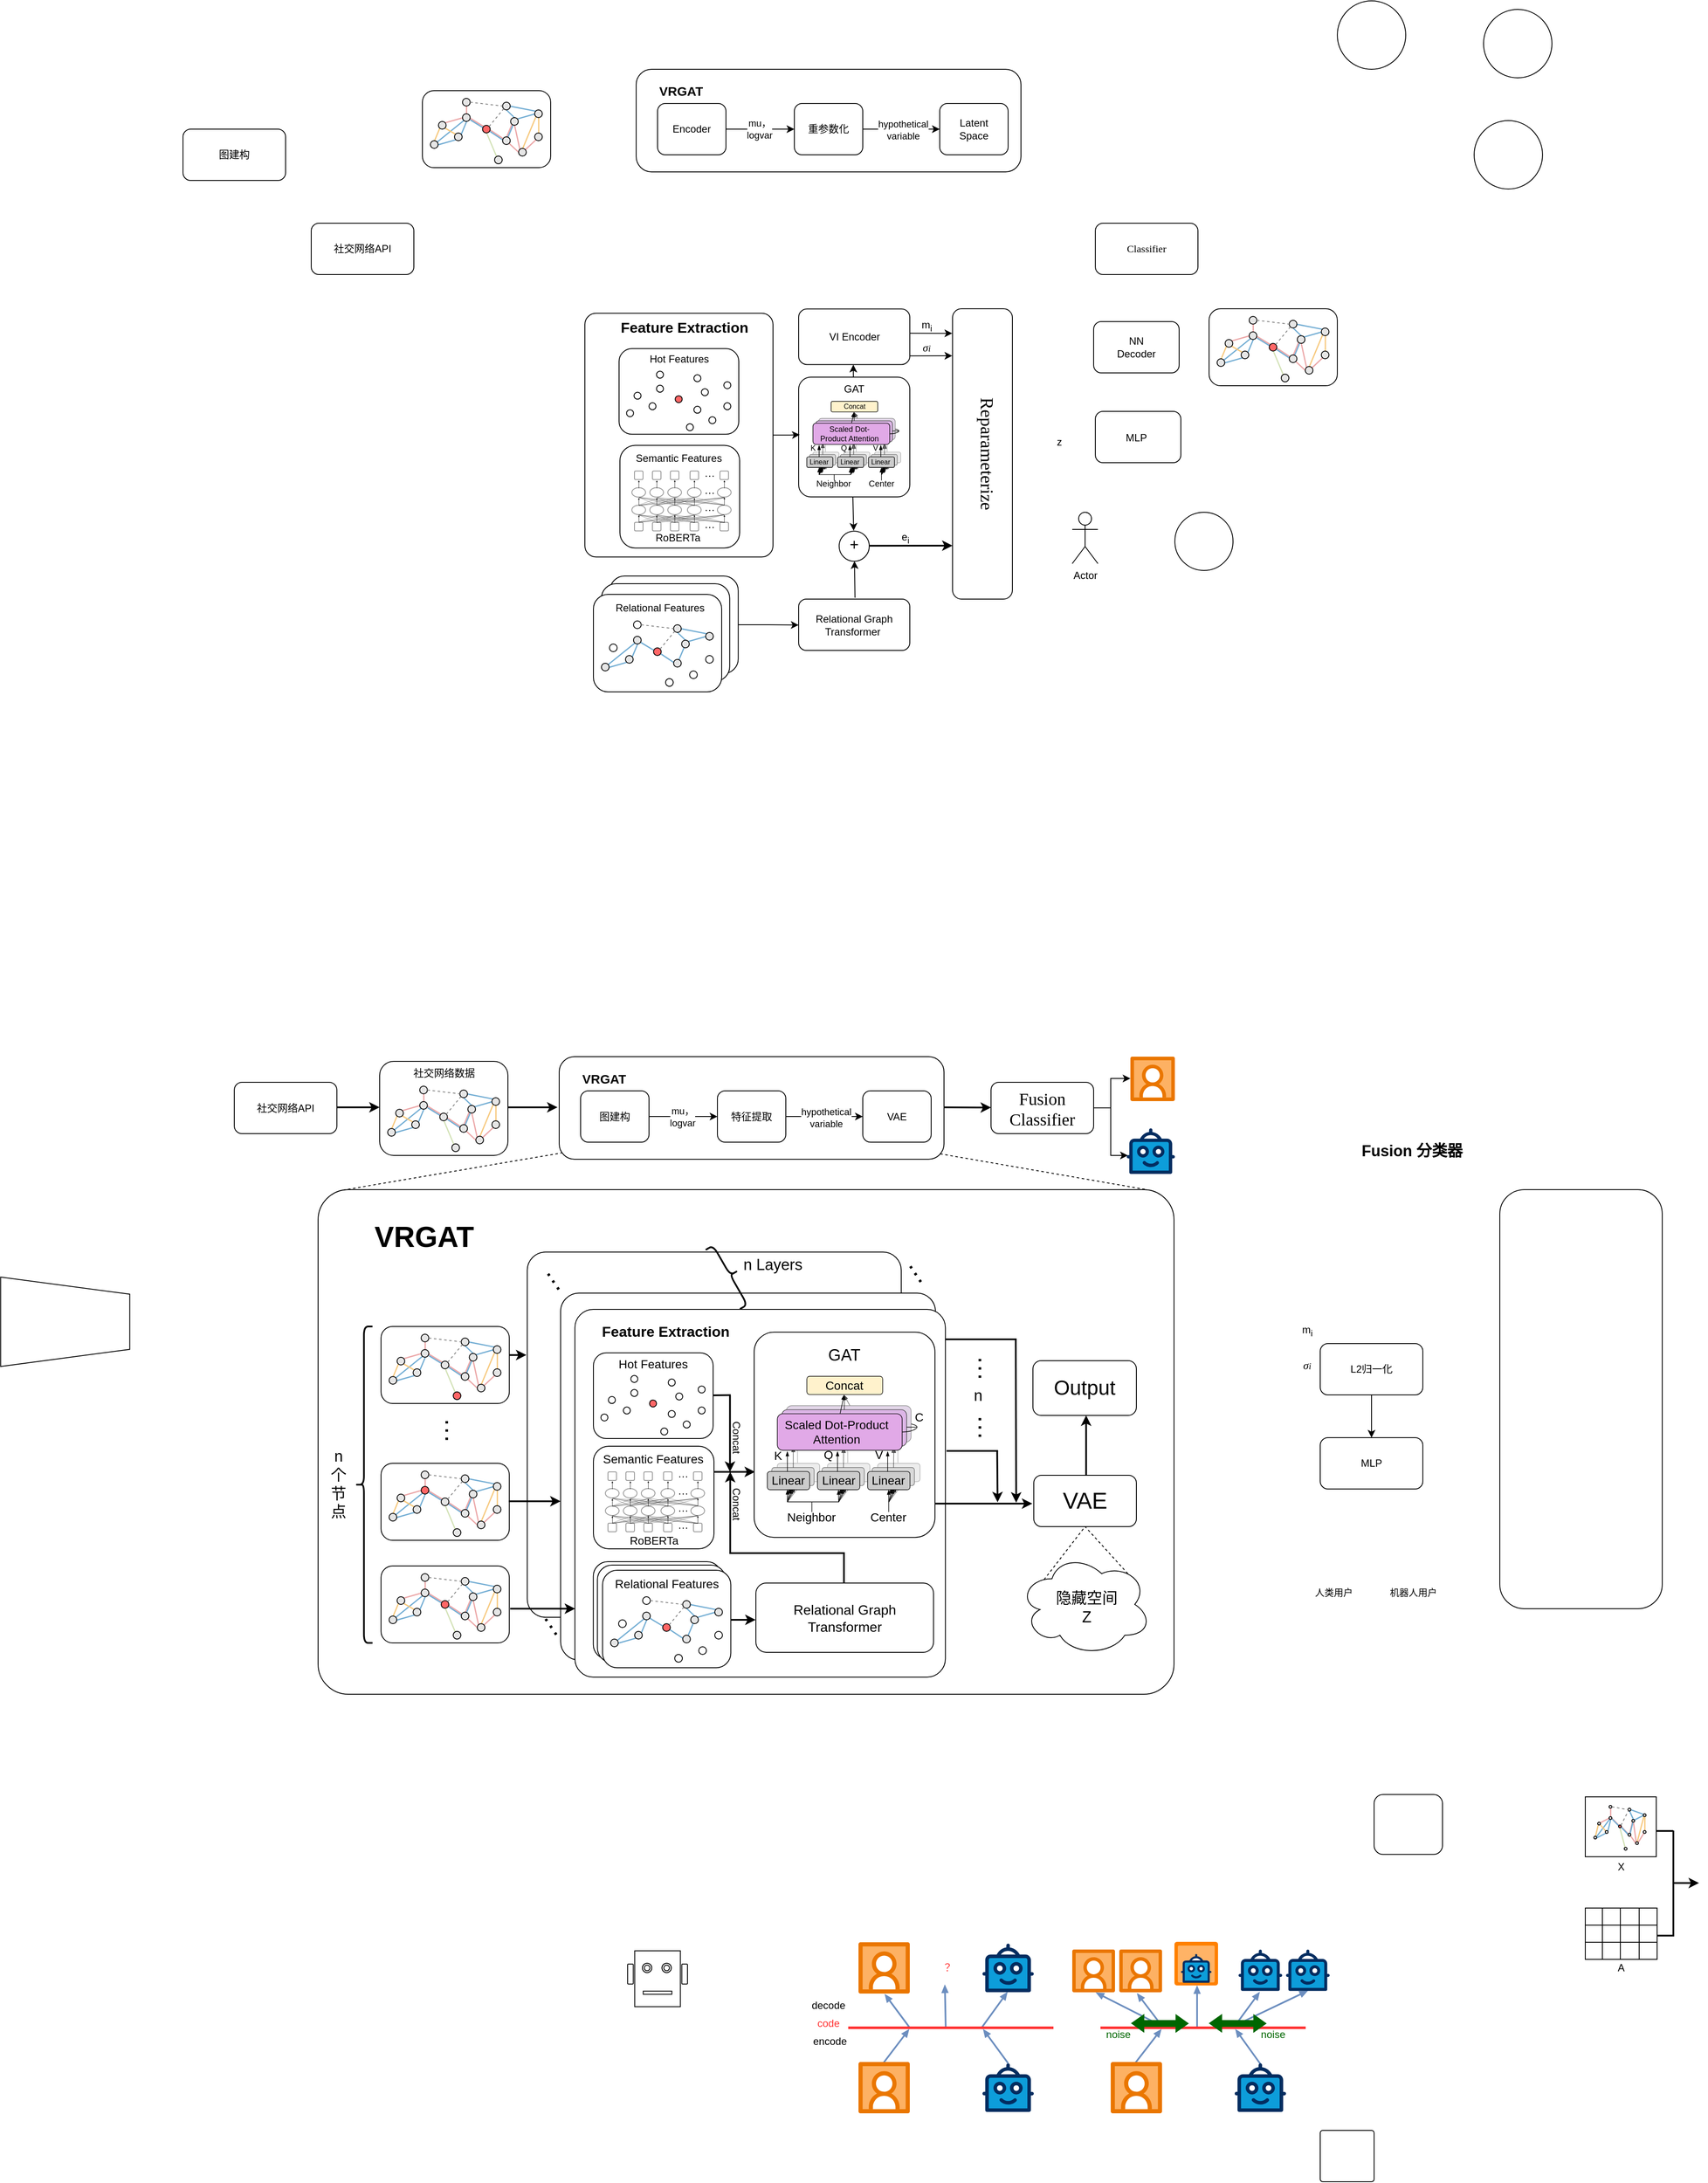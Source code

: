 <mxfile version="24.0.4" type="github">
  <diagram name="第 1 页" id="A4sy9P5K9z8p-SOSpdYQ">
    <mxGraphModel dx="2652" dy="2280" grid="1" gridSize="10" guides="1" tooltips="1" connect="0" arrows="1" fold="1" page="1" pageScale="1" pageWidth="827" pageHeight="1169" math="0" shadow="0">
      <root>
        <mxCell id="0" />
        <mxCell id="1" parent="0" />
        <mxCell id="r-IDnnYRWlYm3rjLLLhq-1352" value="" style="rounded=1;whiteSpace=wrap;html=1;arcSize=6;" vertex="1" parent="1">
          <mxGeometry x="-202" y="1090" width="1001" height="590" as="geometry" />
        </mxCell>
        <mxCell id="r-IDnnYRWlYm3rjLLLhq-1347" value="" style="rounded=1;whiteSpace=wrap;html=1;arcSize=5;container=0;" vertex="1" parent="1">
          <mxGeometry x="42.64" y="1163" width="437.36" height="427" as="geometry" />
        </mxCell>
        <mxCell id="r-IDnnYRWlYm3rjLLLhq-1348" value="" style="rounded=1;whiteSpace=wrap;html=1;arcSize=5;container=0;" vertex="1" parent="1">
          <mxGeometry x="81.64" y="1211" width="438.36" height="429" as="geometry" />
        </mxCell>
        <mxCell id="r-IDnnYRWlYm3rjLLLhq-174" value="" style="rounded=1;whiteSpace=wrap;html=1;" vertex="1" parent="1">
          <mxGeometry x="170" y="-220" width="450" height="120" as="geometry" />
        </mxCell>
        <mxCell id="r-IDnnYRWlYm3rjLLLhq-8" value="社交网络API" style="rounded=1;whiteSpace=wrap;html=1;" vertex="1" parent="1">
          <mxGeometry x="-210" y="-40" width="120" height="60" as="geometry" />
        </mxCell>
        <mxCell id="r-IDnnYRWlYm3rjLLLhq-10" value="图建构" style="rounded=1;whiteSpace=wrap;html=1;" vertex="1" parent="1">
          <mxGeometry x="-360" y="-150" width="120" height="60" as="geometry" />
        </mxCell>
        <mxCell id="r-IDnnYRWlYm3rjLLLhq-11" value="Encoder" style="rounded=1;whiteSpace=wrap;html=1;" vertex="1" parent="1">
          <mxGeometry x="195" y="-180" width="80" height="60" as="geometry" />
        </mxCell>
        <mxCell id="r-IDnnYRWlYm3rjLLLhq-172" value="&lt;div style=&quot;text-align: start;&quot;&gt;&lt;br&gt;&lt;/div&gt;" style="edgeStyle=orthogonalEdgeStyle;rounded=0;orthogonalLoop=1;jettySize=auto;html=1;exitX=1;exitY=0.5;exitDx=0;exitDy=0;entryX=0;entryY=0.5;entryDx=0;entryDy=0;" edge="1" parent="1" source="r-IDnnYRWlYm3rjLLLhq-12" target="r-IDnnYRWlYm3rjLLLhq-13">
          <mxGeometry relative="1" as="geometry" />
        </mxCell>
        <mxCell id="r-IDnnYRWlYm3rjLLLhq-175" value="hypothetical&lt;div&gt;variable&lt;/div&gt;" style="edgeLabel;html=1;align=center;verticalAlign=middle;resizable=0;points=[];" vertex="1" connectable="0" parent="r-IDnnYRWlYm3rjLLLhq-172">
          <mxGeometry x="0.043" y="-1" relative="1" as="geometry">
            <mxPoint as="offset" />
          </mxGeometry>
        </mxCell>
        <mxCell id="r-IDnnYRWlYm3rjLLLhq-12" value="重参数化" style="rounded=1;whiteSpace=wrap;html=1;" vertex="1" parent="1">
          <mxGeometry x="355" y="-180" width="80" height="60" as="geometry" />
        </mxCell>
        <mxCell id="r-IDnnYRWlYm3rjLLLhq-13" value="Latent&lt;div&gt;Space&lt;/div&gt;" style="rounded=1;whiteSpace=wrap;html=1;" vertex="1" parent="1">
          <mxGeometry x="525" y="-180" width="80" height="60" as="geometry" />
        </mxCell>
        <mxCell id="r-IDnnYRWlYm3rjLLLhq-20" value="" style="ellipse;whiteSpace=wrap;html=1;aspect=fixed;" vertex="1" parent="1">
          <mxGeometry x="990" y="-300" width="80" height="80" as="geometry" />
        </mxCell>
        <mxCell id="r-IDnnYRWlYm3rjLLLhq-21" value="" style="ellipse;whiteSpace=wrap;html=1;aspect=fixed;" vertex="1" parent="1">
          <mxGeometry x="1161" y="-290" width="80" height="80" as="geometry" />
        </mxCell>
        <mxCell id="r-IDnnYRWlYm3rjLLLhq-23" value="" style="ellipse;whiteSpace=wrap;html=1;aspect=fixed;" vertex="1" parent="1">
          <mxGeometry x="1150" y="-160" width="80" height="80" as="geometry" />
        </mxCell>
        <mxCell id="r-IDnnYRWlYm3rjLLLhq-170" value="" style="endArrow=classic;html=1;rounded=0;exitX=1;exitY=0.5;exitDx=0;exitDy=0;entryX=0;entryY=0.5;entryDx=0;entryDy=0;" edge="1" parent="1" source="r-IDnnYRWlYm3rjLLLhq-11" target="r-IDnnYRWlYm3rjLLLhq-12">
          <mxGeometry width="50" height="50" relative="1" as="geometry">
            <mxPoint x="715" y="40" as="sourcePoint" />
            <mxPoint x="765" y="-10" as="targetPoint" />
          </mxGeometry>
        </mxCell>
        <mxCell id="r-IDnnYRWlYm3rjLLLhq-171" value="mu，&lt;div&gt;logvar&lt;/div&gt;" style="edgeLabel;html=1;align=center;verticalAlign=middle;resizable=0;points=[];" vertex="1" connectable="0" parent="r-IDnnYRWlYm3rjLLLhq-170">
          <mxGeometry x="0.313" y="-1" relative="1" as="geometry">
            <mxPoint x="-14" y="-1" as="offset" />
          </mxGeometry>
        </mxCell>
        <mxCell id="r-IDnnYRWlYm3rjLLLhq-177" value="Classifier" style="rounded=1;whiteSpace=wrap;html=1;fontFamily=Times New Roman;" vertex="1" parent="1">
          <mxGeometry x="707" y="-40" width="120" height="60" as="geometry" />
        </mxCell>
        <mxCell id="r-IDnnYRWlYm3rjLLLhq-178" value="&lt;h1 style=&quot;margin-top: 0px; font-size: 15px;&quot;&gt;VRGAT&lt;/h1&gt;" style="text;html=1;whiteSpace=wrap;overflow=hidden;rounded=0;fontSize=15;" vertex="1" parent="1">
          <mxGeometry x="195" y="-210" width="180" height="40" as="geometry" />
        </mxCell>
        <mxCell id="r-IDnnYRWlYm3rjLLLhq-300" value="" style="group" vertex="1" connectable="0" parent="1">
          <mxGeometry x="360" y="140" width="130" height="140" as="geometry" />
        </mxCell>
        <mxCell id="r-IDnnYRWlYm3rjLLLhq-180" value="" style="rounded=1;whiteSpace=wrap;html=1;glass=0;arcSize=11;" vertex="1" parent="r-IDnnYRWlYm3rjLLLhq-300">
          <mxGeometry width="130" height="140" as="geometry" />
        </mxCell>
        <mxCell id="r-IDnnYRWlYm3rjLLLhq-298" value="" style="group;fontSize=12;strokeWidth=0.7;" vertex="1" connectable="0" parent="r-IDnnYRWlYm3rjLLLhq-300">
          <mxGeometry x="9.286" y="28" width="111.429" height="106.4" as="geometry" />
        </mxCell>
        <mxCell id="r-IDnnYRWlYm3rjLLLhq-229" value="Concat" style="rounded=1;whiteSpace=wrap;html=1;fontSize=8;verticalAlign=middle;fillColor=#fff2cc;strokeColor=#000000;strokeWidth=0.7;" vertex="1" parent="r-IDnnYRWlYm3rjLLLhq-298">
          <mxGeometry x="28.458" width="54.512" height="12.436" as="geometry" />
        </mxCell>
        <mxCell id="r-IDnnYRWlYm3rjLLLhq-292" value="" style="group;strokeWidth=0.7;" vertex="1" connectable="0" parent="r-IDnnYRWlYm3rjLLLhq-298">
          <mxGeometry y="20.036" width="111.429" height="86.364" as="geometry" />
        </mxCell>
        <mxCell id="r-IDnnYRWlYm3rjLLLhq-284" value="" style="group;strokeWidth=0.7;" vertex="1" connectable="0" parent="r-IDnnYRWlYm3rjLLLhq-292">
          <mxGeometry x="87.379" y="51.818" width="11.271" height="13.818" as="geometry" />
        </mxCell>
        <mxCell id="r-IDnnYRWlYm3rjLLLhq-285" value="" style="endArrow=blockThin;html=1;rounded=0;entryX=0.442;entryY=1.009;entryDx=0;entryDy=0;entryPerimeter=0;exitX=0.479;exitY=-0.035;exitDx=0;exitDy=0;exitPerimeter=0;endFill=1;strokeWidth=0.7;opacity=90;" edge="1" parent="r-IDnnYRWlYm3rjLLLhq-284">
          <mxGeometry width="50" height="50" relative="1" as="geometry">
            <mxPoint y="13.818" as="sourcePoint" />
            <mxPoint x="2.45" y="3.601" as="targetPoint" />
          </mxGeometry>
        </mxCell>
        <mxCell id="r-IDnnYRWlYm3rjLLLhq-286" value="" style="endArrow=blockThin;html=1;rounded=0;entryX=0.442;entryY=1.009;entryDx=0;entryDy=0;entryPerimeter=0;endFill=1;strokeWidth=0.7;opacity=80;" edge="1" parent="r-IDnnYRWlYm3rjLLLhq-284">
          <mxGeometry width="50" height="50" relative="1" as="geometry">
            <mxPoint x="0.048" y="13.818" as="sourcePoint" />
            <mxPoint x="4.056" y="3.601" as="targetPoint" />
          </mxGeometry>
        </mxCell>
        <mxCell id="r-IDnnYRWlYm3rjLLLhq-287" value="" style="endArrow=blockThin;html=1;rounded=0;entryX=0.442;entryY=1.009;entryDx=0;entryDy=0;entryPerimeter=0;endFill=1;strokeWidth=0.7;opacity=70;" edge="1" parent="r-IDnnYRWlYm3rjLLLhq-284">
          <mxGeometry width="50" height="50" relative="1" as="geometry">
            <mxPoint x="0.048" y="13.818" as="sourcePoint" />
            <mxPoint x="5.66" y="2.764" as="targetPoint" />
          </mxGeometry>
        </mxCell>
        <mxCell id="r-IDnnYRWlYm3rjLLLhq-288" value="" style="endArrow=blockThin;html=1;rounded=0;endFill=1;strokeWidth=0.7;opacity=40;" edge="1" parent="r-IDnnYRWlYm3rjLLLhq-284">
          <mxGeometry width="50" height="50" relative="1" as="geometry">
            <mxPoint x="0.048" y="13.818" as="sourcePoint" />
            <mxPoint x="11.271" as="targetPoint" />
          </mxGeometry>
        </mxCell>
        <mxCell id="r-IDnnYRWlYm3rjLLLhq-289" value="" style="endArrow=blockThin;html=1;rounded=0;endFill=1;strokeWidth=0.7;opacity=70;" edge="1" parent="r-IDnnYRWlYm3rjLLLhq-284">
          <mxGeometry width="50" height="50" relative="1" as="geometry">
            <mxPoint x="0.048" y="13.818" as="sourcePoint" />
            <mxPoint x="8.866" as="targetPoint" />
          </mxGeometry>
        </mxCell>
        <mxCell id="r-IDnnYRWlYm3rjLLLhq-274" value="" style="group;strokeWidth=0.7;" vertex="1" connectable="0" parent="r-IDnnYRWlYm3rjLLLhq-292">
          <mxGeometry x="51.305" y="51.818" width="11.271" height="13.818" as="geometry" />
        </mxCell>
        <mxCell id="r-IDnnYRWlYm3rjLLLhq-275" value="" style="endArrow=blockThin;html=1;rounded=0;entryX=0.442;entryY=1.009;entryDx=0;entryDy=0;entryPerimeter=0;exitX=0.479;exitY=-0.035;exitDx=0;exitDy=0;exitPerimeter=0;endFill=1;strokeWidth=0.7;opacity=90;" edge="1" parent="r-IDnnYRWlYm3rjLLLhq-274">
          <mxGeometry width="50" height="50" relative="1" as="geometry">
            <mxPoint y="13.818" as="sourcePoint" />
            <mxPoint x="2.45" y="3.601" as="targetPoint" />
          </mxGeometry>
        </mxCell>
        <mxCell id="r-IDnnYRWlYm3rjLLLhq-276" value="" style="endArrow=blockThin;html=1;rounded=0;entryX=0.442;entryY=1.009;entryDx=0;entryDy=0;entryPerimeter=0;endFill=1;strokeWidth=0.7;opacity=80;" edge="1" parent="r-IDnnYRWlYm3rjLLLhq-274">
          <mxGeometry width="50" height="50" relative="1" as="geometry">
            <mxPoint x="0.048" y="13.818" as="sourcePoint" />
            <mxPoint x="4.056" y="3.601" as="targetPoint" />
          </mxGeometry>
        </mxCell>
        <mxCell id="r-IDnnYRWlYm3rjLLLhq-277" value="" style="endArrow=blockThin;html=1;rounded=0;entryX=0.442;entryY=1.009;entryDx=0;entryDy=0;entryPerimeter=0;endFill=1;strokeWidth=0.7;opacity=70;" edge="1" parent="r-IDnnYRWlYm3rjLLLhq-274">
          <mxGeometry width="50" height="50" relative="1" as="geometry">
            <mxPoint x="0.048" y="13.818" as="sourcePoint" />
            <mxPoint x="5.66" y="2.764" as="targetPoint" />
          </mxGeometry>
        </mxCell>
        <mxCell id="r-IDnnYRWlYm3rjLLLhq-278" value="" style="endArrow=blockThin;html=1;rounded=0;endFill=1;strokeWidth=0.7;opacity=40;" edge="1" parent="r-IDnnYRWlYm3rjLLLhq-274">
          <mxGeometry width="50" height="50" relative="1" as="geometry">
            <mxPoint x="0.048" y="13.818" as="sourcePoint" />
            <mxPoint x="11.271" as="targetPoint" />
          </mxGeometry>
        </mxCell>
        <mxCell id="r-IDnnYRWlYm3rjLLLhq-279" value="" style="endArrow=blockThin;html=1;rounded=0;endFill=1;strokeWidth=0.7;opacity=70;" edge="1" parent="r-IDnnYRWlYm3rjLLLhq-274">
          <mxGeometry width="50" height="50" relative="1" as="geometry">
            <mxPoint x="0.048" y="13.818" as="sourcePoint" />
            <mxPoint x="8.866" as="targetPoint" />
          </mxGeometry>
        </mxCell>
        <mxCell id="r-IDnnYRWlYm3rjLLLhq-244" value="" style="group;strokeWidth=0.7;" vertex="1" connectable="0" parent="r-IDnnYRWlYm3rjLLLhq-292">
          <mxGeometry width="39.281" height="65.636" as="geometry" />
        </mxCell>
        <mxCell id="r-IDnnYRWlYm3rjLLLhq-232" value="" style="group;strokeWidth=0.7;" vertex="1" connectable="0" parent="r-IDnnYRWlYm3rjLLLhq-244">
          <mxGeometry y="39.382" width="39.281" height="26.255" as="geometry" />
        </mxCell>
        <mxCell id="r-IDnnYRWlYm3rjLLLhq-271" value="" style="group;strokeWidth=0.7;" vertex="1" connectable="0" parent="r-IDnnYRWlYm3rjLLLhq-232">
          <mxGeometry x="14.43" y="12.436" width="11.271" height="13.818" as="geometry" />
        </mxCell>
        <mxCell id="r-IDnnYRWlYm3rjLLLhq-265" value="" style="endArrow=blockThin;html=1;rounded=0;entryX=0.442;entryY=1.009;entryDx=0;entryDy=0;entryPerimeter=0;exitX=0.479;exitY=-0.035;exitDx=0;exitDy=0;exitPerimeter=0;endFill=1;strokeWidth=0.7;opacity=90;" edge="1" parent="r-IDnnYRWlYm3rjLLLhq-271">
          <mxGeometry width="50" height="50" relative="1" as="geometry">
            <mxPoint y="13.818" as="sourcePoint" />
            <mxPoint x="2.45" y="3.601" as="targetPoint" />
          </mxGeometry>
        </mxCell>
        <mxCell id="r-IDnnYRWlYm3rjLLLhq-266" value="" style="endArrow=blockThin;html=1;rounded=0;entryX=0.442;entryY=1.009;entryDx=0;entryDy=0;entryPerimeter=0;endFill=1;strokeWidth=0.7;opacity=80;" edge="1" parent="r-IDnnYRWlYm3rjLLLhq-271">
          <mxGeometry width="50" height="50" relative="1" as="geometry">
            <mxPoint x="0.048" y="13.818" as="sourcePoint" />
            <mxPoint x="4.056" y="3.601" as="targetPoint" />
          </mxGeometry>
        </mxCell>
        <mxCell id="r-IDnnYRWlYm3rjLLLhq-267" value="" style="endArrow=blockThin;html=1;rounded=0;entryX=0.442;entryY=1.009;entryDx=0;entryDy=0;entryPerimeter=0;endFill=1;strokeWidth=0.7;opacity=70;" edge="1" parent="r-IDnnYRWlYm3rjLLLhq-271">
          <mxGeometry width="50" height="50" relative="1" as="geometry">
            <mxPoint x="0.048" y="13.818" as="sourcePoint" />
            <mxPoint x="5.66" y="2.764" as="targetPoint" />
          </mxGeometry>
        </mxCell>
        <mxCell id="r-IDnnYRWlYm3rjLLLhq-268" value="" style="endArrow=blockThin;html=1;rounded=0;endFill=1;strokeWidth=0.7;opacity=40;" edge="1" parent="r-IDnnYRWlYm3rjLLLhq-271">
          <mxGeometry width="50" height="50" relative="1" as="geometry">
            <mxPoint x="0.048" y="13.818" as="sourcePoint" />
            <mxPoint x="11.271" as="targetPoint" />
          </mxGeometry>
        </mxCell>
        <mxCell id="r-IDnnYRWlYm3rjLLLhq-270" value="" style="endArrow=blockThin;html=1;rounded=0;endFill=1;strokeWidth=0.7;opacity=70;" edge="1" parent="r-IDnnYRWlYm3rjLLLhq-271">
          <mxGeometry width="50" height="50" relative="1" as="geometry">
            <mxPoint x="0.048" y="13.818" as="sourcePoint" />
            <mxPoint x="8.866" as="targetPoint" />
          </mxGeometry>
        </mxCell>
        <mxCell id="r-IDnnYRWlYm3rjLLLhq-230" value="" style="rounded=1;whiteSpace=wrap;html=1;fontSize=9;verticalAlign=middle;fillColor=#EDEDED;strokeColor=#B0B0B0;strokeWidth=0.7;" vertex="1" parent="r-IDnnYRWlYm3rjLLLhq-232">
          <mxGeometry x="7.215" width="30.462" height="12.436" as="geometry" />
        </mxCell>
        <mxCell id="r-IDnnYRWlYm3rjLLLhq-228" value="" style="rounded=1;whiteSpace=wrap;html=1;fontSize=9;verticalAlign=middle;fillColor=#D9D9D9;strokeColor=#757575;strokeWidth=0.7;" vertex="1" parent="r-IDnnYRWlYm3rjLLLhq-232">
          <mxGeometry x="3.207" y="2.764" width="30.462" height="12.436" as="geometry" />
        </mxCell>
        <mxCell id="r-IDnnYRWlYm3rjLLLhq-227" value="&lt;font style=&quot;font-size: 8px;&quot;&gt;Linear&lt;/font&gt;" style="rounded=1;whiteSpace=wrap;html=1;fontSize=9;verticalAlign=middle;fillColor=#CCCCCC;strokeColor=#000000;strokeWidth=0.7;" vertex="1" parent="r-IDnnYRWlYm3rjLLLhq-232">
          <mxGeometry y="5.527" width="30.462" height="12.436" as="geometry" />
        </mxCell>
        <mxCell id="r-IDnnYRWlYm3rjLLLhq-241" value="" style="endArrow=blockThin;html=1;rounded=0;endFill=1;strokeWidth=0.7;endSize=4;" edge="1" parent="r-IDnnYRWlYm3rjLLLhq-244">
          <mxGeometry width="50" height="50" relative="1" as="geometry">
            <mxPoint x="14.43" y="44.909" as="sourcePoint" />
            <mxPoint x="14.43" y="31.091" as="targetPoint" />
          </mxGeometry>
        </mxCell>
        <mxCell id="r-IDnnYRWlYm3rjLLLhq-243" value="" style="endArrow=blockThin;html=1;rounded=0;endFill=1;exitX=0.478;exitY=-0.03;exitDx=0;exitDy=0;exitPerimeter=0;opacity=30;strokeWidth=0.7;" edge="1" parent="r-IDnnYRWlYm3rjLLLhq-244" source="r-IDnnYRWlYm3rjLLLhq-230">
          <mxGeometry width="50" height="50" relative="1" as="geometry">
            <mxPoint x="30.462" y="58.727" as="sourcePoint" />
            <mxPoint x="21.644" as="targetPoint" />
          </mxGeometry>
        </mxCell>
        <mxCell id="r-IDnnYRWlYm3rjLLLhq-245" value="" style="group;strokeWidth=0.7;" vertex="1" connectable="0" parent="r-IDnnYRWlYm3rjLLLhq-292">
          <mxGeometry x="36.074" width="39.281" height="65.636" as="geometry" />
        </mxCell>
        <mxCell id="r-IDnnYRWlYm3rjLLLhq-246" value="" style="group;strokeWidth=0.7;" vertex="1" connectable="0" parent="r-IDnnYRWlYm3rjLLLhq-245">
          <mxGeometry y="39.382" width="39.281" height="26.255" as="geometry" />
        </mxCell>
        <mxCell id="r-IDnnYRWlYm3rjLLLhq-247" value="" style="rounded=1;whiteSpace=wrap;html=1;fontSize=9;verticalAlign=middle;fillColor=#EDEDED;strokeColor=#B0B0B0;strokeWidth=0.7;" vertex="1" parent="r-IDnnYRWlYm3rjLLLhq-246">
          <mxGeometry x="7.215" width="30.462" height="12.436" as="geometry" />
        </mxCell>
        <mxCell id="r-IDnnYRWlYm3rjLLLhq-248" value="" style="rounded=1;whiteSpace=wrap;html=1;fontSize=9;verticalAlign=middle;fillColor=#D9D9D9;strokeColor=#757575;strokeWidth=0.7;" vertex="1" parent="r-IDnnYRWlYm3rjLLLhq-246">
          <mxGeometry x="3.207" y="2.764" width="30.462" height="12.436" as="geometry" />
        </mxCell>
        <mxCell id="r-IDnnYRWlYm3rjLLLhq-249" value="&lt;font style=&quot;font-size: 8px;&quot;&gt;Linear&lt;/font&gt;" style="rounded=1;whiteSpace=wrap;html=1;fontSize=9;verticalAlign=middle;fillColor=#CCCCCC;strokeColor=#000000;strokeWidth=0.7;" vertex="1" parent="r-IDnnYRWlYm3rjLLLhq-246">
          <mxGeometry y="5.527" width="30.462" height="12.436" as="geometry" />
        </mxCell>
        <mxCell id="r-IDnnYRWlYm3rjLLLhq-261" value="&lt;font style=&quot;font-size: 9px;&quot;&gt;Q&lt;/font&gt;" style="text;html=1;align=center;verticalAlign=middle;whiteSpace=wrap;rounded=0;strokeWidth=0.7;" vertex="1" parent="r-IDnnYRWlYm3rjLLLhq-246">
          <mxGeometry x="-16" y="-16" width="48.099" height="20.727" as="geometry" />
        </mxCell>
        <mxCell id="r-IDnnYRWlYm3rjLLLhq-250" value="" style="endArrow=blockThin;html=1;rounded=0;endFill=1;exitX=0.508;exitY=0.004;exitDx=0;exitDy=0;exitPerimeter=0;entryX=0.092;entryY=1.003;entryDx=0;entryDy=0;entryPerimeter=0;opacity=60;sourcePerimeterSpacing=0;strokeWidth=0.7;" edge="1" parent="r-IDnnYRWlYm3rjLLLhq-245" source="r-IDnnYRWlYm3rjLLLhq-248">
          <mxGeometry width="50" height="50" relative="1" as="geometry">
            <mxPoint x="22.446" y="41.455" as="sourcePoint" />
            <mxPoint x="18.839" y="27.636" as="targetPoint" />
          </mxGeometry>
        </mxCell>
        <mxCell id="r-IDnnYRWlYm3rjLLLhq-251" value="" style="endArrow=blockThin;html=1;rounded=0;endFill=1;strokeWidth=0.7;endSize=4;" edge="1" parent="r-IDnnYRWlYm3rjLLLhq-245">
          <mxGeometry width="50" height="50" relative="1" as="geometry">
            <mxPoint x="14.43" y="44.909" as="sourcePoint" />
            <mxPoint x="14.43" y="31.091" as="targetPoint" />
          </mxGeometry>
        </mxCell>
        <mxCell id="r-IDnnYRWlYm3rjLLLhq-252" value="" style="endArrow=blockThin;html=1;rounded=0;endFill=1;exitX=0.478;exitY=-0.03;exitDx=0;exitDy=0;exitPerimeter=0;opacity=30;strokeWidth=0.7;" edge="1" parent="r-IDnnYRWlYm3rjLLLhq-245" source="r-IDnnYRWlYm3rjLLLhq-247">
          <mxGeometry width="50" height="50" relative="1" as="geometry">
            <mxPoint x="30.462" y="58.727" as="sourcePoint" />
            <mxPoint x="21.644" as="targetPoint" />
          </mxGeometry>
        </mxCell>
        <mxCell id="r-IDnnYRWlYm3rjLLLhq-253" value="" style="group;strokeWidth=0.7;" vertex="1" connectable="0" parent="r-IDnnYRWlYm3rjLLLhq-292">
          <mxGeometry x="72.148" width="39.281" height="65.636" as="geometry" />
        </mxCell>
        <mxCell id="r-IDnnYRWlYm3rjLLLhq-254" value="" style="group;strokeWidth=0.7;" vertex="1" connectable="0" parent="r-IDnnYRWlYm3rjLLLhq-253">
          <mxGeometry y="39.382" width="39.281" height="26.255" as="geometry" />
        </mxCell>
        <mxCell id="r-IDnnYRWlYm3rjLLLhq-255" value="" style="rounded=1;whiteSpace=wrap;html=1;fontSize=9;verticalAlign=middle;fillColor=#EDEDED;strokeColor=#B0B0B0;strokeWidth=0.7;" vertex="1" parent="r-IDnnYRWlYm3rjLLLhq-254">
          <mxGeometry x="7.215" width="30.462" height="12.436" as="geometry" />
        </mxCell>
        <mxCell id="r-IDnnYRWlYm3rjLLLhq-256" value="" style="rounded=1;whiteSpace=wrap;html=1;fontSize=9;verticalAlign=middle;fillColor=#D9D9D9;strokeColor=#757575;strokeWidth=0.7;" vertex="1" parent="r-IDnnYRWlYm3rjLLLhq-254">
          <mxGeometry x="3.207" y="2.764" width="30.462" height="12.436" as="geometry" />
        </mxCell>
        <mxCell id="r-IDnnYRWlYm3rjLLLhq-257" value="&lt;font style=&quot;font-size: 8px;&quot;&gt;Linear&lt;/font&gt;" style="rounded=1;whiteSpace=wrap;html=1;fontSize=9;verticalAlign=middle;fillColor=#CCCCCC;strokeColor=#000000;strokeWidth=0.7;" vertex="1" parent="r-IDnnYRWlYm3rjLLLhq-254">
          <mxGeometry y="5.527" width="30.462" height="12.436" as="geometry" />
        </mxCell>
        <mxCell id="r-IDnnYRWlYm3rjLLLhq-281" value="" style="endArrow=blockThin;html=1;rounded=0;endFill=1;strokeWidth=0.7;endSize=4;" edge="1" parent="r-IDnnYRWlYm3rjLLLhq-254">
          <mxGeometry width="50" height="50" relative="1" as="geometry">
            <mxPoint x="15.151" y="33.164" as="sourcePoint" />
            <mxPoint x="15.151" y="17.964" as="targetPoint" />
          </mxGeometry>
        </mxCell>
        <mxCell id="r-IDnnYRWlYm3rjLLLhq-258" value="" style="endArrow=blockThin;html=1;rounded=0;endFill=1;exitX=0.508;exitY=0.004;exitDx=0;exitDy=0;exitPerimeter=0;entryX=0.092;entryY=1.003;entryDx=0;entryDy=0;entryPerimeter=0;opacity=60;sourcePerimeterSpacing=0;strokeWidth=0.7;" edge="1" parent="r-IDnnYRWlYm3rjLLLhq-253" source="r-IDnnYRWlYm3rjLLLhq-256">
          <mxGeometry width="50" height="50" relative="1" as="geometry">
            <mxPoint x="22.446" y="41.455" as="sourcePoint" />
            <mxPoint x="18.839" y="27.636" as="targetPoint" />
          </mxGeometry>
        </mxCell>
        <mxCell id="r-IDnnYRWlYm3rjLLLhq-259" value="" style="endArrow=blockThin;html=1;rounded=0;endFill=1;strokeWidth=0.7;endSize=4;" edge="1" parent="r-IDnnYRWlYm3rjLLLhq-253">
          <mxGeometry width="50" height="50" relative="1" as="geometry">
            <mxPoint x="14.43" y="44.909" as="sourcePoint" />
            <mxPoint x="14.43" y="31.091" as="targetPoint" />
          </mxGeometry>
        </mxCell>
        <mxCell id="r-IDnnYRWlYm3rjLLLhq-260" value="" style="endArrow=blockThin;html=1;rounded=0;endFill=1;exitX=0.478;exitY=-0.03;exitDx=0;exitDy=0;exitPerimeter=0;opacity=30;strokeWidth=0.7;" edge="1" parent="r-IDnnYRWlYm3rjLLLhq-253" source="r-IDnnYRWlYm3rjLLLhq-255">
          <mxGeometry width="50" height="50" relative="1" as="geometry">
            <mxPoint x="30.462" y="58.727" as="sourcePoint" />
            <mxPoint x="21.644" as="targetPoint" />
          </mxGeometry>
        </mxCell>
        <mxCell id="r-IDnnYRWlYm3rjLLLhq-264" value="" style="endArrow=blockThin;startArrow=blockThin;html=1;rounded=0;entryX=0.477;entryY=0.989;entryDx=0;entryDy=0;entryPerimeter=0;exitX=0.497;exitY=1;exitDx=0;exitDy=0;exitPerimeter=0;endFill=1;startFill=1;strokeWidth=0.7;endSize=4;startSize=4;" edge="1" parent="r-IDnnYRWlYm3rjLLLhq-292" source="r-IDnnYRWlYm3rjLLLhq-249" target="r-IDnnYRWlYm3rjLLLhq-227">
          <mxGeometry width="50" height="50" relative="1" as="geometry">
            <mxPoint x="-48.099" y="100.182" as="sourcePoint" />
            <mxPoint x="-8.016" y="65.636" as="targetPoint" />
            <Array as="points">
              <mxPoint x="51.305" y="65.636" />
              <mxPoint x="14.43" y="65.636" />
            </Array>
          </mxGeometry>
        </mxCell>
        <mxCell id="r-IDnnYRWlYm3rjLLLhq-280" value="" style="endArrow=none;html=1;rounded=0;strokeWidth=0.7;" edge="1" parent="r-IDnnYRWlYm3rjLLLhq-292">
          <mxGeometry width="50" height="50" relative="1" as="geometry">
            <mxPoint x="32.066" y="72.545" as="sourcePoint" />
            <mxPoint x="32.066" y="65.636" as="targetPoint" />
          </mxGeometry>
        </mxCell>
        <mxCell id="r-IDnnYRWlYm3rjLLLhq-290" value="&lt;font style=&quot;font-size: 10px;&quot;&gt;Neighbor&lt;/font&gt;" style="text;html=1;align=center;verticalAlign=middle;whiteSpace=wrap;rounded=0;strokeWidth=0.7;" vertex="1" parent="r-IDnnYRWlYm3rjLLLhq-292">
          <mxGeometry x="8.016" y="65.636" width="48.099" height="20.727" as="geometry" />
        </mxCell>
        <mxCell id="r-IDnnYRWlYm3rjLLLhq-291" value="Center" style="text;html=1;align=center;verticalAlign=middle;whiteSpace=wrap;rounded=0;fontSize=10;strokeWidth=0.7;" vertex="1" parent="r-IDnnYRWlYm3rjLLLhq-292">
          <mxGeometry x="63.33" y="65.636" width="48.099" height="20.727" as="geometry" />
        </mxCell>
        <mxCell id="r-IDnnYRWlYm3rjLLLhq-242" value="" style="endArrow=blockThin;html=1;rounded=0;endFill=1;exitX=0.508;exitY=0.004;exitDx=0;exitDy=0;exitPerimeter=0;entryX=0.092;entryY=1.003;entryDx=0;entryDy=0;entryPerimeter=0;opacity=60;sourcePerimeterSpacing=0;strokeWidth=0.7;endSize=5;" edge="1" parent="r-IDnnYRWlYm3rjLLLhq-292" source="r-IDnnYRWlYm3rjLLLhq-228" target="r-IDnnYRWlYm3rjLLLhq-209">
          <mxGeometry width="50" height="50" relative="1" as="geometry">
            <mxPoint x="70.545" y="445.636" as="sourcePoint" />
            <mxPoint x="70.545" y="431.818" as="targetPoint" />
          </mxGeometry>
        </mxCell>
        <mxCell id="r-IDnnYRWlYm3rjLLLhq-213" value="" style="group;fontSize=7;strokeWidth=0.7;" vertex="1" connectable="0" parent="r-IDnnYRWlYm3rjLLLhq-292">
          <mxGeometry x="7.215" width="96.199" height="45.604" as="geometry" />
        </mxCell>
        <mxCell id="r-IDnnYRWlYm3rjLLLhq-211" value="" style="rounded=1;whiteSpace=wrap;html=1;fillColor=#e1d5e7;strokeColor=#919191;strokeWidth=0.7;" vertex="1" parent="r-IDnnYRWlYm3rjLLLhq-213">
          <mxGeometry x="6.413" width="89.784" height="24.873" as="geometry" />
        </mxCell>
        <mxCell id="r-IDnnYRWlYm3rjLLLhq-209" value="" style="rounded=1;whiteSpace=wrap;html=1;fillColor=#DDB6E7;strokeColor=#404040;strokeWidth=0.7;" vertex="1" parent="r-IDnnYRWlYm3rjLLLhq-213">
          <mxGeometry x="3.207" y="2.764" width="89.784" height="24.873" as="geometry" />
        </mxCell>
        <mxCell id="r-IDnnYRWlYm3rjLLLhq-207" value="" style="rounded=1;whiteSpace=wrap;html=1;fillColor=#E1A9E7;strokeColor=#000000;fillStyle=auto;strokeWidth=0.7;" vertex="1" parent="r-IDnnYRWlYm3rjLLLhq-213">
          <mxGeometry y="5.527" width="89.784" height="24.873" as="geometry" />
        </mxCell>
        <mxCell id="r-IDnnYRWlYm3rjLLLhq-208" value="Scaled Dot-Product Attention" style="text;html=1;align=center;verticalAlign=middle;whiteSpace=wrap;rounded=0;strokeWidth=0.7;fontSize=9;" vertex="1" parent="r-IDnnYRWlYm3rjLLLhq-213">
          <mxGeometry x="3.207" y="1.382" width="79.343" height="33.164" as="geometry" />
        </mxCell>
        <mxCell id="r-IDnnYRWlYm3rjLLLhq-223" value="" style="curved=1;endArrow=none;html=1;rounded=0;endFill=0;entryX=1;entryY=0.5;entryDx=0;entryDy=0;exitX=1;exitY=0.5;exitDx=0;exitDy=0;strokeWidth=0.7;" edge="1" parent="r-IDnnYRWlYm3rjLLLhq-213">
          <mxGeometry width="50" height="50" relative="1" as="geometry">
            <mxPoint x="96.197" y="12.436" as="sourcePoint" />
            <mxPoint x="89.784" y="17.964" as="targetPoint" />
            <Array as="points">
              <mxPoint x="102.61" y="13.818" />
              <mxPoint x="96.197" y="17.964" />
            </Array>
          </mxGeometry>
        </mxCell>
        <mxCell id="r-IDnnYRWlYm3rjLLLhq-225" value="" style="endArrow=none;html=1;rounded=0;strokeWidth=0.7;" edge="1" parent="r-IDnnYRWlYm3rjLLLhq-213">
          <mxGeometry width="50" height="50" relative="1" as="geometry">
            <mxPoint x="92.991" y="14.647" as="sourcePoint" />
            <mxPoint x="100.366" y="14.647" as="targetPoint" />
          </mxGeometry>
        </mxCell>
        <mxCell id="r-IDnnYRWlYm3rjLLLhq-263" value="V" style="text;html=1;align=center;verticalAlign=middle;whiteSpace=wrap;rounded=0;fontSize=9;strokeWidth=0.7;" vertex="1" parent="r-IDnnYRWlYm3rjLLLhq-213">
          <mxGeometry x="49" y="24.877" width="48.099" height="20.727" as="geometry" />
        </mxCell>
        <mxCell id="r-IDnnYRWlYm3rjLLLhq-294" value="" style="endArrow=blockThin;html=1;rounded=0;endFill=1;entryX=0.493;entryY=1.033;entryDx=0;entryDy=0;entryPerimeter=0;exitX=0.567;exitY=0.037;exitDx=0;exitDy=0;exitPerimeter=0;opacity=80;strokeWidth=0.7;endSize=4;" edge="1" parent="r-IDnnYRWlYm3rjLLLhq-298" source="r-IDnnYRWlYm3rjLLLhq-208" target="r-IDnnYRWlYm3rjLLLhq-229">
          <mxGeometry width="50" height="50" relative="1" as="geometry">
            <mxPoint x="-48.099" y="37.309" as="sourcePoint" />
            <mxPoint x="-8.016" y="2.764" as="targetPoint" />
          </mxGeometry>
        </mxCell>
        <mxCell id="r-IDnnYRWlYm3rjLLLhq-295" value="" style="endArrow=blockThin;html=1;rounded=0;endFill=1;entryX=0.49;entryY=1.021;entryDx=0;entryDy=0;entryPerimeter=0;exitX=0.503;exitY=-0.006;exitDx=0;exitDy=0;exitPerimeter=0;sourcePerimeterSpacing=0;strokeWidth=0.7;jumpSize=4;endSize=4;" edge="1" parent="r-IDnnYRWlYm3rjLLLhq-298" source="r-IDnnYRWlYm3rjLLLhq-207" target="r-IDnnYRWlYm3rjLLLhq-229">
          <mxGeometry width="50" height="50" relative="1" as="geometry">
            <mxPoint x="63.33" y="29.709" as="sourcePoint" />
            <mxPoint x="63.33" y="20.036" as="targetPoint" />
          </mxGeometry>
        </mxCell>
        <mxCell id="r-IDnnYRWlYm3rjLLLhq-297" value="" style="endArrow=blockThin;html=1;rounded=0;endFill=1;entryX=0.49;entryY=1.026;entryDx=0;entryDy=0;entryPerimeter=0;opacity=60;strokeWidth=0.7;endSize=4;" edge="1" parent="r-IDnnYRWlYm3rjLLLhq-298" target="r-IDnnYRWlYm3rjLLLhq-229">
          <mxGeometry width="50" height="50" relative="1" as="geometry">
            <mxPoint x="59.322" y="19.829" as="sourcePoint" />
            <mxPoint x="71.346" y="26.945" as="targetPoint" />
          </mxGeometry>
        </mxCell>
        <mxCell id="r-IDnnYRWlYm3rjLLLhq-299" value="GAT" style="text;html=1;align=center;verticalAlign=middle;whiteSpace=wrap;rounded=0;" vertex="1" parent="r-IDnnYRWlYm3rjLLLhq-300">
          <mxGeometry x="37.143" width="55.714" height="28" as="geometry" />
        </mxCell>
        <mxCell id="r-IDnnYRWlYm3rjLLLhq-262" value="&lt;font style=&quot;font-size: 9px;&quot;&gt;K&lt;/font&gt;" style="text;html=1;align=center;verticalAlign=middle;whiteSpace=wrap;rounded=0;strokeWidth=0.7;" vertex="1" parent="r-IDnnYRWlYm3rjLLLhq-300">
          <mxGeometry x="-7" y="72" width="48.099" height="20.727" as="geometry" />
        </mxCell>
        <mxCell id="r-IDnnYRWlYm3rjLLLhq-306" value="" style="group" vertex="1" connectable="0" parent="1">
          <mxGeometry x="-80" y="-195" width="150" height="90" as="geometry" />
        </mxCell>
        <mxCell id="r-IDnnYRWlYm3rjLLLhq-15" value="" style="rounded=1;whiteSpace=wrap;html=1;container=0;" vertex="1" parent="r-IDnnYRWlYm3rjLLLhq-306">
          <mxGeometry width="150" height="90" as="geometry" />
        </mxCell>
        <mxCell id="r-IDnnYRWlYm3rjLLLhq-49" value="" style="endArrow=none;html=1;rounded=0;entryX=0;entryY=0.5;entryDx=0;entryDy=0;exitX=1;exitY=1;exitDx=0;exitDy=0;strokeColor=#ECA8A9;strokeWidth=1.5;" edge="1" parent="r-IDnnYRWlYm3rjLLLhq-306" source="r-IDnnYRWlYm3rjLLLhq-28" target="r-IDnnYRWlYm3rjLLLhq-27">
          <mxGeometry width="50" height="50" relative="1" as="geometry">
            <mxPoint x="-75" y="153" as="sourcePoint" />
            <mxPoint x="-28.125" y="108" as="targetPoint" />
          </mxGeometry>
        </mxCell>
        <mxCell id="r-IDnnYRWlYm3rjLLLhq-50" value="" style="endArrow=none;html=1;rounded=0;entryX=0;entryY=1;entryDx=0;entryDy=0;exitX=1;exitY=0;exitDx=0;exitDy=0;strokeColor=#ECA8A9;strokeWidth=1.5;" edge="1" parent="r-IDnnYRWlYm3rjLLLhq-306" source="r-IDnnYRWlYm3rjLLLhq-27" target="r-IDnnYRWlYm3rjLLLhq-25">
          <mxGeometry width="50" height="50" relative="1" as="geometry">
            <mxPoint x="-75" y="144" as="sourcePoint" />
            <mxPoint x="-28.125" y="99" as="targetPoint" />
          </mxGeometry>
        </mxCell>
        <mxCell id="r-IDnnYRWlYm3rjLLLhq-51" value="" style="endArrow=none;html=1;rounded=0;entryX=0.5;entryY=1;entryDx=0;entryDy=0;exitX=0.5;exitY=0;exitDx=0;exitDy=0;strokeColor=#F7C97E;strokeWidth=1.5;" edge="1" parent="r-IDnnYRWlYm3rjLLLhq-306" source="r-IDnnYRWlYm3rjLLLhq-25" target="r-IDnnYRWlYm3rjLLLhq-22">
          <mxGeometry width="50" height="50" relative="1" as="geometry">
            <mxPoint x="-75" y="126" as="sourcePoint" />
            <mxPoint x="-28.125" y="81" as="targetPoint" />
          </mxGeometry>
        </mxCell>
        <mxCell id="r-IDnnYRWlYm3rjLLLhq-52" value="" style="endArrow=none;html=1;rounded=0;entryX=0.5;entryY=1;entryDx=0;entryDy=0;exitX=0;exitY=0;exitDx=0;exitDy=0;strokeColor=#ECA8A9;strokeWidth=1.5;" edge="1" parent="r-IDnnYRWlYm3rjLLLhq-306" source="r-IDnnYRWlYm3rjLLLhq-27" target="r-IDnnYRWlYm3rjLLLhq-26">
          <mxGeometry width="50" height="50" relative="1" as="geometry">
            <mxPoint x="103.125" y="108" as="sourcePoint" />
            <mxPoint x="-56.25" y="63" as="targetPoint" />
          </mxGeometry>
        </mxCell>
        <mxCell id="r-IDnnYRWlYm3rjLLLhq-53" value="" style="endArrow=none;html=1;rounded=0;entryX=0;entryY=1;entryDx=0;entryDy=0;exitX=0.5;exitY=0;exitDx=0;exitDy=0;strokeColor=#F7C97E;strokeWidth=1.5;" edge="1" parent="r-IDnnYRWlYm3rjLLLhq-306" source="r-IDnnYRWlYm3rjLLLhq-27" target="r-IDnnYRWlYm3rjLLLhq-22">
          <mxGeometry width="50" height="50" relative="1" as="geometry">
            <mxPoint x="-84.375" y="108" as="sourcePoint" />
            <mxPoint x="-37.5" y="63" as="targetPoint" />
          </mxGeometry>
        </mxCell>
        <mxCell id="r-IDnnYRWlYm3rjLLLhq-48" value="" style="endArrow=none;html=1;rounded=0;entryX=0;entryY=0.5;entryDx=0;entryDy=0;exitX=1;exitY=0;exitDx=0;exitDy=0;strokeColor=#74AED4;strokeWidth=1.5;" edge="1" parent="r-IDnnYRWlYm3rjLLLhq-306" source="r-IDnnYRWlYm3rjLLLhq-26" target="r-IDnnYRWlYm3rjLLLhq-22">
          <mxGeometry width="50" height="50" relative="1" as="geometry">
            <mxPoint x="-56.25" y="126" as="sourcePoint" />
            <mxPoint x="-9.375" y="81" as="targetPoint" />
          </mxGeometry>
        </mxCell>
        <mxCell id="r-IDnnYRWlYm3rjLLLhq-54" value="" style="endArrow=none;html=1;rounded=0;entryX=0;entryY=1;entryDx=0;entryDy=0;exitX=0.5;exitY=0;exitDx=0;exitDy=0;strokeColor=#74AED4;strokeWidth=1.5;" edge="1" parent="r-IDnnYRWlYm3rjLLLhq-306" source="r-IDnnYRWlYm3rjLLLhq-26" target="r-IDnnYRWlYm3rjLLLhq-24">
          <mxGeometry width="50" height="50" relative="1" as="geometry">
            <mxPoint x="-75" y="81" as="sourcePoint" />
            <mxPoint x="-28.125" y="36" as="targetPoint" />
          </mxGeometry>
        </mxCell>
        <mxCell id="r-IDnnYRWlYm3rjLLLhq-55" value="" style="endArrow=none;html=1;rounded=0;entryX=1;entryY=1;entryDx=0;entryDy=0;exitX=0;exitY=0;exitDx=0;exitDy=0;strokeColor=#74AED4;strokeWidth=1.5;" edge="1" parent="r-IDnnYRWlYm3rjLLLhq-306" source="r-IDnnYRWlYm3rjLLLhq-22" target="r-IDnnYRWlYm3rjLLLhq-24">
          <mxGeometry width="50" height="50" relative="1" as="geometry">
            <mxPoint x="-75" y="99" as="sourcePoint" />
            <mxPoint x="-28.125" y="54" as="targetPoint" />
          </mxGeometry>
        </mxCell>
        <mxCell id="r-IDnnYRWlYm3rjLLLhq-42" value="" style="endArrow=none;html=1;rounded=0;entryX=0;entryY=1;entryDx=0;entryDy=0;exitX=1;exitY=0.5;exitDx=0;exitDy=0;strokeColor=#74AED4;strokeWidth=1.5;" edge="1" parent="r-IDnnYRWlYm3rjLLLhq-306" source="r-IDnnYRWlYm3rjLLLhq-35" target="r-IDnnYRWlYm3rjLLLhq-33">
          <mxGeometry width="50" height="50" relative="1" as="geometry">
            <mxPoint x="-84.375" y="90" as="sourcePoint" />
            <mxPoint x="-37.5" y="45" as="targetPoint" />
          </mxGeometry>
        </mxCell>
        <mxCell id="r-IDnnYRWlYm3rjLLLhq-43" value="" style="endArrow=none;html=1;rounded=0;entryX=0;entryY=1;entryDx=0;entryDy=0;exitX=1;exitY=0;exitDx=0;exitDy=0;strokeColor=#74AED4;strokeWidth=1.5;" edge="1" parent="r-IDnnYRWlYm3rjLLLhq-306" source="r-IDnnYRWlYm3rjLLLhq-35" target="r-IDnnYRWlYm3rjLLLhq-31">
          <mxGeometry width="50" height="50" relative="1" as="geometry">
            <mxPoint x="-93.75" y="81" as="sourcePoint" />
            <mxPoint x="-46.875" y="36" as="targetPoint" />
          </mxGeometry>
        </mxCell>
        <mxCell id="r-IDnnYRWlYm3rjLLLhq-45" value="" style="endArrow=none;html=1;rounded=0;entryX=0.5;entryY=1;entryDx=0;entryDy=0;exitX=1;exitY=0;exitDx=0;exitDy=0;strokeColor=#74AED4;strokeWidth=1.5;" edge="1" parent="r-IDnnYRWlYm3rjLLLhq-306" source="r-IDnnYRWlYm3rjLLLhq-33" target="r-IDnnYRWlYm3rjLLLhq-31">
          <mxGeometry width="50" height="50" relative="1" as="geometry">
            <mxPoint x="-65.625" y="99" as="sourcePoint" />
            <mxPoint x="-18.75" y="54" as="targetPoint" />
          </mxGeometry>
        </mxCell>
        <mxCell id="r-IDnnYRWlYm3rjLLLhq-41" value="" style="endArrow=none;html=1;rounded=0;entryX=1;entryY=1;entryDx=0;entryDy=0;exitX=0;exitY=0;exitDx=0;exitDy=0;strokeColor=#F7C97E;strokeWidth=1.5;" edge="1" parent="r-IDnnYRWlYm3rjLLLhq-306" source="r-IDnnYRWlYm3rjLLLhq-33" target="r-IDnnYRWlYm3rjLLLhq-34">
          <mxGeometry width="50" height="50" relative="1" as="geometry">
            <mxPoint x="-75" y="90" as="sourcePoint" />
            <mxPoint x="-28.125" y="45" as="targetPoint" />
          </mxGeometry>
        </mxCell>
        <mxCell id="r-IDnnYRWlYm3rjLLLhq-37" value="" style="endArrow=none;html=1;rounded=0;exitX=0;exitY=0;exitDx=0;exitDy=0;strokeColor=#D3E2B7;strokeWidth=1.5;" edge="1" parent="r-IDnnYRWlYm3rjLLLhq-306" source="r-IDnnYRWlYm3rjLLLhq-29">
          <mxGeometry width="50" height="50" relative="1" as="geometry">
            <mxPoint x="28.125" y="94.5" as="sourcePoint" />
            <mxPoint x="75" y="49.5" as="targetPoint" />
          </mxGeometry>
        </mxCell>
        <mxCell id="r-IDnnYRWlYm3rjLLLhq-39" value="" style="endArrow=none;html=1;rounded=0;entryX=0.5;entryY=0;entryDx=0;entryDy=0;exitX=0.5;exitY=1;exitDx=0;exitDy=0;strokeColor=#ECA8A9;strokeWidth=1.5;" edge="1" parent="r-IDnnYRWlYm3rjLLLhq-306" source="r-IDnnYRWlYm3rjLLLhq-32" target="r-IDnnYRWlYm3rjLLLhq-31">
          <mxGeometry width="50" height="50" relative="1" as="geometry">
            <mxPoint x="-56.25" y="81" as="sourcePoint" />
            <mxPoint x="-9.375" y="36" as="targetPoint" />
          </mxGeometry>
        </mxCell>
        <mxCell id="r-IDnnYRWlYm3rjLLLhq-40" value="" style="endArrow=none;html=1;rounded=0;entryX=0;entryY=0.5;entryDx=0;entryDy=0;exitX=1;exitY=0;exitDx=0;exitDy=0;strokeColor=#ECA8A9;strokeWidth=1.5;" edge="1" parent="r-IDnnYRWlYm3rjLLLhq-306" source="r-IDnnYRWlYm3rjLLLhq-34" target="r-IDnnYRWlYm3rjLLLhq-31">
          <mxGeometry width="50" height="50" relative="1" as="geometry">
            <mxPoint x="-75" y="90" as="sourcePoint" />
            <mxPoint x="-28.125" y="45" as="targetPoint" />
          </mxGeometry>
        </mxCell>
        <mxCell id="r-IDnnYRWlYm3rjLLLhq-44" value="" style="endArrow=none;html=1;rounded=0;entryX=0;entryY=1;entryDx=0;entryDy=0;exitX=0.5;exitY=0;exitDx=0;exitDy=0;strokeColor=#F7C97E;strokeWidth=1.5;" edge="1" parent="r-IDnnYRWlYm3rjLLLhq-306" source="r-IDnnYRWlYm3rjLLLhq-35" target="r-IDnnYRWlYm3rjLLLhq-34">
          <mxGeometry width="50" height="50" relative="1" as="geometry">
            <mxPoint x="-75" y="99" as="sourcePoint" />
            <mxPoint x="-28.125" y="54" as="targetPoint" />
          </mxGeometry>
        </mxCell>
        <mxCell id="r-IDnnYRWlYm3rjLLLhq-47" value="" style="endArrow=none;html=1;rounded=0;entryX=0;entryY=1;entryDx=0;entryDy=0;exitX=0.5;exitY=0;exitDx=0;exitDy=0;strokeColor=#ECA8A9;strokeWidth=1.5;" edge="1" parent="r-IDnnYRWlYm3rjLLLhq-306" source="r-IDnnYRWlYm3rjLLLhq-28" target="r-IDnnYRWlYm3rjLLLhq-26">
          <mxGeometry width="50" height="50" relative="1" as="geometry">
            <mxPoint x="-93.75" y="117" as="sourcePoint" />
            <mxPoint x="-46.875" y="72" as="targetPoint" />
          </mxGeometry>
        </mxCell>
        <mxCell id="r-IDnnYRWlYm3rjLLLhq-304" value="" style="endArrow=none;html=1;rounded=0;entryX=0.284;entryY=0.97;entryDx=0;entryDy=0;entryPerimeter=0;exitX=0.68;exitY=-0.007;exitDx=0;exitDy=0;exitPerimeter=0;strokeColor=#74AED4;strokeWidth=1.5;" edge="1" parent="r-IDnnYRWlYm3rjLLLhq-306" source="r-IDnnYRWlYm3rjLLLhq-28" target="r-IDnnYRWlYm3rjLLLhq-26">
          <mxGeometry width="50" height="50" relative="1" as="geometry">
            <mxPoint x="20" y="105" as="sourcePoint" />
            <mxPoint x="70" y="55" as="targetPoint" />
          </mxGeometry>
        </mxCell>
        <mxCell id="r-IDnnYRWlYm3rjLLLhq-46" value="" style="endArrow=none;html=1;rounded=0;entryX=1.001;entryY=0.616;entryDx=0;entryDy=0;exitX=0.098;exitY=0.233;exitDx=0;exitDy=0;strokeColor=#ECA8A9;entryPerimeter=0;exitPerimeter=0;strokeWidth=1.5;" edge="1" parent="r-IDnnYRWlYm3rjLLLhq-306" source="r-IDnnYRWlYm3rjLLLhq-28" target="r-IDnnYRWlYm3rjLLLhq-30">
          <mxGeometry width="50" height="50" relative="1" as="geometry">
            <mxPoint x="-65.625" y="153" as="sourcePoint" />
            <mxPoint x="-18.75" y="108" as="targetPoint" />
          </mxGeometry>
        </mxCell>
        <mxCell id="r-IDnnYRWlYm3rjLLLhq-303" value="" style="endArrow=none;html=1;rounded=0;entryX=0.952;entryY=0.777;entryDx=0;entryDy=0;entryPerimeter=0;exitX=0.023;exitY=0.382;exitDx=0;exitDy=0;exitPerimeter=0;strokeColor=#74AED4;strokeWidth=1.5;" edge="1" parent="r-IDnnYRWlYm3rjLLLhq-306" source="r-IDnnYRWlYm3rjLLLhq-28" target="r-IDnnYRWlYm3rjLLLhq-30">
          <mxGeometry width="50" height="50" relative="1" as="geometry">
            <mxPoint x="30" y="105" as="sourcePoint" />
            <mxPoint x="80" y="55" as="targetPoint" />
          </mxGeometry>
        </mxCell>
        <mxCell id="r-IDnnYRWlYm3rjLLLhq-36" value="" style="endArrow=none;html=1;rounded=0;entryX=0;entryY=0;entryDx=0;entryDy=0;strokeColor=#ECA8A9;targetPerimeterSpacing=7;exitX=0.998;exitY=0.577;exitDx=0;exitDy=0;exitPerimeter=0;strokeWidth=1.5;" edge="1" parent="r-IDnnYRWlYm3rjLLLhq-306" source="r-IDnnYRWlYm3rjLLLhq-31" target="r-IDnnYRWlYm3rjLLLhq-30">
          <mxGeometry width="50" height="50" relative="1" as="geometry">
            <mxPoint x="56" y="32" as="sourcePoint" />
            <mxPoint x="-9.375" y="54" as="targetPoint" />
          </mxGeometry>
        </mxCell>
        <mxCell id="r-IDnnYRWlYm3rjLLLhq-302" value="" style="endArrow=none;html=1;rounded=0;exitX=0.993;exitY=0.771;exitDx=0;exitDy=0;exitPerimeter=0;entryX=0.069;entryY=0.305;entryDx=0;entryDy=0;entryPerimeter=0;strokeColor=#74AED4;strokeWidth=1.5;" edge="1" parent="r-IDnnYRWlYm3rjLLLhq-306" source="r-IDnnYRWlYm3rjLLLhq-31" target="r-IDnnYRWlYm3rjLLLhq-30">
          <mxGeometry width="50" height="50" relative="1" as="geometry">
            <mxPoint x="30" y="85" as="sourcePoint" />
            <mxPoint x="80" y="35" as="targetPoint" />
          </mxGeometry>
        </mxCell>
        <mxCell id="r-IDnnYRWlYm3rjLLLhq-22" value="" style="ellipse;whiteSpace=wrap;html=1;aspect=fixed;container=0;fillColor=#E6E6E6;" vertex="1" parent="r-IDnnYRWlYm3rjLLLhq-306">
          <mxGeometry x="131.25" y="22.5" width="9" height="9" as="geometry" />
        </mxCell>
        <mxCell id="r-IDnnYRWlYm3rjLLLhq-24" value="" style="ellipse;whiteSpace=wrap;html=1;aspect=fixed;rotation=-45;container=0;fillColor=#E6E6E6;" vertex="1" parent="r-IDnnYRWlYm3rjLLLhq-306">
          <mxGeometry x="93.75" y="13.5" width="9" height="9" as="geometry" />
        </mxCell>
        <mxCell id="r-IDnnYRWlYm3rjLLLhq-25" value="" style="ellipse;whiteSpace=wrap;html=1;aspect=fixed;container=0;fillColor=#E6E6E6;" vertex="1" parent="r-IDnnYRWlYm3rjLLLhq-306">
          <mxGeometry x="131.25" y="49.5" width="9" height="9" as="geometry" />
        </mxCell>
        <mxCell id="r-IDnnYRWlYm3rjLLLhq-26" value="" style="ellipse;whiteSpace=wrap;html=1;aspect=fixed;container=0;fillColor=#E6E6E6;" vertex="1" parent="r-IDnnYRWlYm3rjLLLhq-306">
          <mxGeometry x="103.125" y="31.5" width="9" height="9" as="geometry" />
        </mxCell>
        <mxCell id="r-IDnnYRWlYm3rjLLLhq-27" value="" style="ellipse;whiteSpace=wrap;html=1;aspect=fixed;container=0;fillColor=#E6E6E6;" vertex="1" parent="r-IDnnYRWlYm3rjLLLhq-306">
          <mxGeometry x="112.5" y="67.5" width="9" height="9" as="geometry" />
        </mxCell>
        <mxCell id="r-IDnnYRWlYm3rjLLLhq-28" value="" style="ellipse;whiteSpace=wrap;html=1;aspect=fixed;container=0;fillColor=#E6E6E6;" vertex="1" parent="r-IDnnYRWlYm3rjLLLhq-306">
          <mxGeometry x="93.75" y="54" width="9" height="9" as="geometry" />
        </mxCell>
        <mxCell id="r-IDnnYRWlYm3rjLLLhq-29" value="" style="ellipse;whiteSpace=wrap;html=1;aspect=fixed;rotation=15;container=0;fillColor=#E6E6E6;" vertex="1" parent="r-IDnnYRWlYm3rjLLLhq-306">
          <mxGeometry x="84.375" y="76.5" width="9" height="9" as="geometry" />
        </mxCell>
        <mxCell id="r-IDnnYRWlYm3rjLLLhq-30" value="" style="ellipse;whiteSpace=wrap;html=1;aspect=fixed;fillColor=#FF6666;container=0;" vertex="1" parent="r-IDnnYRWlYm3rjLLLhq-306">
          <mxGeometry x="70.312" y="40.5" width="9" height="9" as="geometry" />
        </mxCell>
        <mxCell id="r-IDnnYRWlYm3rjLLLhq-31" value="" style="ellipse;whiteSpace=wrap;html=1;aspect=fixed;container=0;fillColor=#E6E6E6;" vertex="1" parent="r-IDnnYRWlYm3rjLLLhq-306">
          <mxGeometry x="46.875" y="27" width="9" height="9" as="geometry" />
        </mxCell>
        <mxCell id="r-IDnnYRWlYm3rjLLLhq-32" value="" style="ellipse;whiteSpace=wrap;html=1;aspect=fixed;container=0;fillColor=#E6E6E6;" vertex="1" parent="r-IDnnYRWlYm3rjLLLhq-306">
          <mxGeometry x="46.875" y="9" width="9" height="9" as="geometry" />
        </mxCell>
        <mxCell id="r-IDnnYRWlYm3rjLLLhq-33" value="" style="ellipse;whiteSpace=wrap;html=1;aspect=fixed;container=0;fillColor=#E6E6E6;" vertex="1" parent="r-IDnnYRWlYm3rjLLLhq-306">
          <mxGeometry x="37.5" y="49.5" width="9" height="9" as="geometry" />
        </mxCell>
        <mxCell id="r-IDnnYRWlYm3rjLLLhq-34" value="" style="ellipse;whiteSpace=wrap;html=1;aspect=fixed;container=0;fillColor=#E6E6E6;" vertex="1" parent="r-IDnnYRWlYm3rjLLLhq-306">
          <mxGeometry x="18.75" y="36" width="9" height="9" as="geometry" />
        </mxCell>
        <mxCell id="r-IDnnYRWlYm3rjLLLhq-35" value="" style="ellipse;whiteSpace=wrap;html=1;aspect=fixed;container=0;fillColor=#E6E6E6;" vertex="1" parent="r-IDnnYRWlYm3rjLLLhq-306">
          <mxGeometry x="9.375" y="58.5" width="9" height="9" as="geometry" />
        </mxCell>
        <mxCell id="r-IDnnYRWlYm3rjLLLhq-56" value="" style="endArrow=none;dashed=1;html=1;rounded=0;entryX=0;entryY=0.5;entryDx=0;entryDy=0;exitX=1;exitY=0;exitDx=0;exitDy=0;strokeColor=#808080;" edge="1" parent="r-IDnnYRWlYm3rjLLLhq-306" source="r-IDnnYRWlYm3rjLLLhq-30" target="r-IDnnYRWlYm3rjLLLhq-24">
          <mxGeometry width="50" height="50" relative="1" as="geometry">
            <mxPoint x="-75" y="99" as="sourcePoint" />
            <mxPoint x="-28.125" y="54" as="targetPoint" />
          </mxGeometry>
        </mxCell>
        <mxCell id="r-IDnnYRWlYm3rjLLLhq-57" value="" style="endArrow=none;dashed=1;html=1;rounded=0;entryX=0;entryY=0;entryDx=0;entryDy=0;exitX=1;exitY=0.5;exitDx=0;exitDy=0;strokeColor=#808080;" edge="1" parent="r-IDnnYRWlYm3rjLLLhq-306" source="r-IDnnYRWlYm3rjLLLhq-32" target="r-IDnnYRWlYm3rjLLLhq-24">
          <mxGeometry width="50" height="50" relative="1" as="geometry">
            <mxPoint x="-75" y="72" as="sourcePoint" />
            <mxPoint x="-28.125" y="27" as="targetPoint" />
          </mxGeometry>
        </mxCell>
        <mxCell id="r-IDnnYRWlYm3rjLLLhq-382" value="" style="group" vertex="1" connectable="0" parent="1">
          <mxGeometry x="120" y="394" width="169.37" height="114" as="geometry" />
        </mxCell>
        <mxCell id="r-IDnnYRWlYm3rjLLLhq-381" value="" style="group" vertex="1" connectable="0" parent="r-IDnnYRWlYm3rjLLLhq-382">
          <mxGeometry x="9.37" y="-21.5" width="160" height="123" as="geometry" />
        </mxCell>
        <mxCell id="r-IDnnYRWlYm3rjLLLhq-380" value="" style="rounded=1;whiteSpace=wrap;html=1;container=0;" vertex="1" parent="r-IDnnYRWlYm3rjLLLhq-381">
          <mxGeometry x="10" width="150" height="114" as="geometry" />
        </mxCell>
        <mxCell id="r-IDnnYRWlYm3rjLLLhq-379" value="" style="rounded=1;whiteSpace=wrap;html=1;container=0;" vertex="1" parent="r-IDnnYRWlYm3rjLLLhq-381">
          <mxGeometry y="9" width="150" height="114" as="geometry" />
        </mxCell>
        <mxCell id="r-IDnnYRWlYm3rjLLLhq-320" value="" style="rounded=1;whiteSpace=wrap;html=1;container=0;" vertex="1" parent="r-IDnnYRWlYm3rjLLLhq-382">
          <mxGeometry width="150" height="114" as="geometry" />
        </mxCell>
        <mxCell id="r-IDnnYRWlYm3rjLLLhq-326" value="" style="endArrow=none;html=1;rounded=0;entryX=0;entryY=0.5;entryDx=0;entryDy=0;exitX=1;exitY=0;exitDx=0;exitDy=0;strokeColor=#74AED4;strokeWidth=1.5;" edge="1" parent="r-IDnnYRWlYm3rjLLLhq-382" source="r-IDnnYRWlYm3rjLLLhq-346" target="r-IDnnYRWlYm3rjLLLhq-343">
          <mxGeometry width="50" height="50" relative="1" as="geometry">
            <mxPoint x="-56.25" y="148" as="sourcePoint" />
            <mxPoint x="-9.375" y="103" as="targetPoint" />
          </mxGeometry>
        </mxCell>
        <mxCell id="r-IDnnYRWlYm3rjLLLhq-327" value="" style="endArrow=none;html=1;rounded=0;entryX=0;entryY=1;entryDx=0;entryDy=0;exitX=0.5;exitY=0;exitDx=0;exitDy=0;strokeColor=#74AED4;strokeWidth=1.5;" edge="1" parent="r-IDnnYRWlYm3rjLLLhq-382" source="r-IDnnYRWlYm3rjLLLhq-346" target="r-IDnnYRWlYm3rjLLLhq-344">
          <mxGeometry width="50" height="50" relative="1" as="geometry">
            <mxPoint x="-75" y="103" as="sourcePoint" />
            <mxPoint x="-28.125" y="58" as="targetPoint" />
          </mxGeometry>
        </mxCell>
        <mxCell id="r-IDnnYRWlYm3rjLLLhq-328" value="" style="endArrow=none;html=1;rounded=0;entryX=1;entryY=1;entryDx=0;entryDy=0;exitX=0;exitY=0;exitDx=0;exitDy=0;strokeColor=#74AED4;strokeWidth=1.5;" edge="1" parent="r-IDnnYRWlYm3rjLLLhq-382" source="r-IDnnYRWlYm3rjLLLhq-343" target="r-IDnnYRWlYm3rjLLLhq-344">
          <mxGeometry width="50" height="50" relative="1" as="geometry">
            <mxPoint x="-75" y="121" as="sourcePoint" />
            <mxPoint x="-28.125" y="76" as="targetPoint" />
          </mxGeometry>
        </mxCell>
        <mxCell id="r-IDnnYRWlYm3rjLLLhq-329" value="" style="endArrow=none;html=1;rounded=0;entryX=0;entryY=1;entryDx=0;entryDy=0;exitX=1;exitY=0.5;exitDx=0;exitDy=0;strokeColor=#74AED4;strokeWidth=1.5;" edge="1" parent="r-IDnnYRWlYm3rjLLLhq-382" source="r-IDnnYRWlYm3rjLLLhq-355" target="r-IDnnYRWlYm3rjLLLhq-353">
          <mxGeometry width="50" height="50" relative="1" as="geometry">
            <mxPoint x="-84.375" y="112" as="sourcePoint" />
            <mxPoint x="-37.5" y="67" as="targetPoint" />
          </mxGeometry>
        </mxCell>
        <mxCell id="r-IDnnYRWlYm3rjLLLhq-330" value="" style="endArrow=none;html=1;rounded=0;entryX=0;entryY=1;entryDx=0;entryDy=0;exitX=1;exitY=0;exitDx=0;exitDy=0;strokeColor=#74AED4;strokeWidth=1.5;" edge="1" parent="r-IDnnYRWlYm3rjLLLhq-382" source="r-IDnnYRWlYm3rjLLLhq-355" target="r-IDnnYRWlYm3rjLLLhq-351">
          <mxGeometry width="50" height="50" relative="1" as="geometry">
            <mxPoint x="-93.75" y="103" as="sourcePoint" />
            <mxPoint x="-46.875" y="58" as="targetPoint" />
          </mxGeometry>
        </mxCell>
        <mxCell id="r-IDnnYRWlYm3rjLLLhq-331" value="" style="endArrow=none;html=1;rounded=0;entryX=0.5;entryY=1;entryDx=0;entryDy=0;exitX=1;exitY=0;exitDx=0;exitDy=0;strokeColor=#74AED4;strokeWidth=1.5;" edge="1" parent="r-IDnnYRWlYm3rjLLLhq-382" source="r-IDnnYRWlYm3rjLLLhq-353" target="r-IDnnYRWlYm3rjLLLhq-351">
          <mxGeometry width="50" height="50" relative="1" as="geometry">
            <mxPoint x="-65.625" y="121" as="sourcePoint" />
            <mxPoint x="-18.75" y="76" as="targetPoint" />
          </mxGeometry>
        </mxCell>
        <mxCell id="r-IDnnYRWlYm3rjLLLhq-338" value="" style="endArrow=none;html=1;rounded=0;entryX=0.284;entryY=0.97;entryDx=0;entryDy=0;entryPerimeter=0;exitX=0.68;exitY=-0.007;exitDx=0;exitDy=0;exitPerimeter=0;strokeColor=#74AED4;strokeWidth=1.5;" edge="1" parent="r-IDnnYRWlYm3rjLLLhq-382" source="r-IDnnYRWlYm3rjLLLhq-348" target="r-IDnnYRWlYm3rjLLLhq-346">
          <mxGeometry width="50" height="50" relative="1" as="geometry">
            <mxPoint x="20" y="127" as="sourcePoint" />
            <mxPoint x="70" y="77" as="targetPoint" />
          </mxGeometry>
        </mxCell>
        <mxCell id="r-IDnnYRWlYm3rjLLLhq-340" value="" style="endArrow=none;html=1;rounded=0;entryX=0.952;entryY=0.777;entryDx=0;entryDy=0;entryPerimeter=0;exitX=0.023;exitY=0.382;exitDx=0;exitDy=0;exitPerimeter=0;strokeColor=#74AED4;strokeWidth=1.5;" edge="1" parent="r-IDnnYRWlYm3rjLLLhq-382" source="r-IDnnYRWlYm3rjLLLhq-348" target="r-IDnnYRWlYm3rjLLLhq-350">
          <mxGeometry width="50" height="50" relative="1" as="geometry">
            <mxPoint x="30" y="127" as="sourcePoint" />
            <mxPoint x="80" y="77" as="targetPoint" />
          </mxGeometry>
        </mxCell>
        <mxCell id="r-IDnnYRWlYm3rjLLLhq-342" value="" style="endArrow=none;html=1;rounded=0;exitX=0.924;exitY=0.771;exitDx=0;exitDy=0;exitPerimeter=0;entryX=0.041;entryY=0.31;entryDx=0;entryDy=0;entryPerimeter=0;strokeColor=#74AED4;strokeWidth=1.5;" edge="1" parent="r-IDnnYRWlYm3rjLLLhq-382" source="r-IDnnYRWlYm3rjLLLhq-351" target="r-IDnnYRWlYm3rjLLLhq-350">
          <mxGeometry width="50" height="50" relative="1" as="geometry">
            <mxPoint x="30" y="107" as="sourcePoint" />
            <mxPoint x="80" y="57" as="targetPoint" />
          </mxGeometry>
        </mxCell>
        <mxCell id="r-IDnnYRWlYm3rjLLLhq-343" value="" style="ellipse;whiteSpace=wrap;html=1;aspect=fixed;container=0;fillColor=#E6E6E6;" vertex="1" parent="r-IDnnYRWlYm3rjLLLhq-382">
          <mxGeometry x="131.25" y="44.5" width="9" height="9" as="geometry" />
        </mxCell>
        <mxCell id="r-IDnnYRWlYm3rjLLLhq-344" value="" style="ellipse;whiteSpace=wrap;html=1;aspect=fixed;rotation=-45;container=0;fillColor=#E6E6E6;" vertex="1" parent="r-IDnnYRWlYm3rjLLLhq-382">
          <mxGeometry x="93.75" y="35.5" width="9" height="9" as="geometry" />
        </mxCell>
        <mxCell id="r-IDnnYRWlYm3rjLLLhq-345" value="" style="ellipse;whiteSpace=wrap;html=1;aspect=fixed;container=0;" vertex="1" parent="r-IDnnYRWlYm3rjLLLhq-382">
          <mxGeometry x="131.25" y="71.5" width="9" height="9" as="geometry" />
        </mxCell>
        <mxCell id="r-IDnnYRWlYm3rjLLLhq-346" value="" style="ellipse;whiteSpace=wrap;html=1;aspect=fixed;container=0;fillColor=#E6E6E6;" vertex="1" parent="r-IDnnYRWlYm3rjLLLhq-382">
          <mxGeometry x="103.125" y="53.5" width="9" height="9" as="geometry" />
        </mxCell>
        <mxCell id="r-IDnnYRWlYm3rjLLLhq-347" value="" style="ellipse;whiteSpace=wrap;html=1;aspect=fixed;container=0;" vertex="1" parent="r-IDnnYRWlYm3rjLLLhq-382">
          <mxGeometry x="112.5" y="89.5" width="9" height="9" as="geometry" />
        </mxCell>
        <mxCell id="r-IDnnYRWlYm3rjLLLhq-348" value="" style="ellipse;whiteSpace=wrap;html=1;aspect=fixed;container=0;fillColor=#E6E6E6;" vertex="1" parent="r-IDnnYRWlYm3rjLLLhq-382">
          <mxGeometry x="93.75" y="76" width="9" height="9" as="geometry" />
        </mxCell>
        <mxCell id="r-IDnnYRWlYm3rjLLLhq-349" value="" style="ellipse;whiteSpace=wrap;html=1;aspect=fixed;rotation=15;container=0;" vertex="1" parent="r-IDnnYRWlYm3rjLLLhq-382">
          <mxGeometry x="84.375" y="98.5" width="9" height="9" as="geometry" />
        </mxCell>
        <mxCell id="r-IDnnYRWlYm3rjLLLhq-350" value="" style="ellipse;whiteSpace=wrap;html=1;aspect=fixed;fillColor=#FF6666;container=0;" vertex="1" parent="r-IDnnYRWlYm3rjLLLhq-382">
          <mxGeometry x="70.312" y="62.5" width="9" height="9" as="geometry" />
        </mxCell>
        <mxCell id="r-IDnnYRWlYm3rjLLLhq-351" value="" style="ellipse;whiteSpace=wrap;html=1;aspect=fixed;container=0;fillColor=#E6E6E6;" vertex="1" parent="r-IDnnYRWlYm3rjLLLhq-382">
          <mxGeometry x="46.875" y="49" width="9" height="9" as="geometry" />
        </mxCell>
        <mxCell id="r-IDnnYRWlYm3rjLLLhq-352" value="" style="ellipse;whiteSpace=wrap;html=1;aspect=fixed;container=0;" vertex="1" parent="r-IDnnYRWlYm3rjLLLhq-382">
          <mxGeometry x="46.875" y="31" width="9" height="9" as="geometry" />
        </mxCell>
        <mxCell id="r-IDnnYRWlYm3rjLLLhq-353" value="" style="ellipse;whiteSpace=wrap;html=1;aspect=fixed;container=0;fillColor=#E6E6E6;" vertex="1" parent="r-IDnnYRWlYm3rjLLLhq-382">
          <mxGeometry x="37.5" y="71.5" width="9" height="9" as="geometry" />
        </mxCell>
        <mxCell id="r-IDnnYRWlYm3rjLLLhq-354" value="" style="ellipse;whiteSpace=wrap;html=1;aspect=fixed;container=0;" vertex="1" parent="r-IDnnYRWlYm3rjLLLhq-382">
          <mxGeometry x="18.75" y="58" width="9" height="9" as="geometry" />
        </mxCell>
        <mxCell id="r-IDnnYRWlYm3rjLLLhq-355" value="" style="ellipse;whiteSpace=wrap;html=1;aspect=fixed;container=0;fillColor=#E6E6E6;" vertex="1" parent="r-IDnnYRWlYm3rjLLLhq-382">
          <mxGeometry x="9.375" y="80.5" width="9" height="9" as="geometry" />
        </mxCell>
        <mxCell id="r-IDnnYRWlYm3rjLLLhq-356" value="" style="endArrow=none;dashed=1;html=1;rounded=0;entryX=0;entryY=0.5;entryDx=0;entryDy=0;exitX=1;exitY=0;exitDx=0;exitDy=0;strokeColor=#808080;" edge="1" parent="r-IDnnYRWlYm3rjLLLhq-382" source="r-IDnnYRWlYm3rjLLLhq-350" target="r-IDnnYRWlYm3rjLLLhq-344">
          <mxGeometry width="50" height="50" relative="1" as="geometry">
            <mxPoint x="-75" y="121" as="sourcePoint" />
            <mxPoint x="-28.125" y="76" as="targetPoint" />
          </mxGeometry>
        </mxCell>
        <mxCell id="r-IDnnYRWlYm3rjLLLhq-357" value="" style="endArrow=none;dashed=1;html=1;rounded=0;entryX=0;entryY=0;entryDx=0;entryDy=0;exitX=1;exitY=0.5;exitDx=0;exitDy=0;strokeColor=#808080;" edge="1" parent="r-IDnnYRWlYm3rjLLLhq-382" source="r-IDnnYRWlYm3rjLLLhq-352" target="r-IDnnYRWlYm3rjLLLhq-344">
          <mxGeometry width="50" height="50" relative="1" as="geometry">
            <mxPoint x="-75" y="94" as="sourcePoint" />
            <mxPoint x="-28.125" y="49" as="targetPoint" />
          </mxGeometry>
        </mxCell>
        <mxCell id="r-IDnnYRWlYm3rjLLLhq-378" value="Relational Features" style="text;html=1;align=center;verticalAlign=middle;whiteSpace=wrap;rounded=0;" vertex="1" parent="r-IDnnYRWlYm3rjLLLhq-382">
          <mxGeometry x="18.38" y="1" width="120" height="30" as="geometry" />
        </mxCell>
        <mxCell id="r-IDnnYRWlYm3rjLLLhq-383" style="edgeStyle=orthogonalEdgeStyle;rounded=0;orthogonalLoop=1;jettySize=auto;html=1;entryX=0.01;entryY=0.48;entryDx=0;entryDy=0;entryPerimeter=0;" edge="1" parent="1" source="r-IDnnYRWlYm3rjLLLhq-5" target="r-IDnnYRWlYm3rjLLLhq-180">
          <mxGeometry relative="1" as="geometry" />
        </mxCell>
        <mxCell id="r-IDnnYRWlYm3rjLLLhq-384" value="" style="rounded=1;whiteSpace=wrap;html=1;" vertex="1" parent="1">
          <mxGeometry x="360" y="399.5" width="130" height="60" as="geometry" />
        </mxCell>
        <mxCell id="r-IDnnYRWlYm3rjLLLhq-385" value="Relational Graph Transformer&amp;nbsp;" style="text;html=1;align=center;verticalAlign=middle;whiteSpace=wrap;rounded=0;" vertex="1" parent="1">
          <mxGeometry x="370" y="414.5" width="110" height="30" as="geometry" />
        </mxCell>
        <mxCell id="r-IDnnYRWlYm3rjLLLhq-386" style="edgeStyle=orthogonalEdgeStyle;rounded=0;orthogonalLoop=1;jettySize=auto;html=1;entryX=0;entryY=0.506;entryDx=0;entryDy=0;entryPerimeter=0;" edge="1" parent="1" source="r-IDnnYRWlYm3rjLLLhq-380" target="r-IDnnYRWlYm3rjLLLhq-384">
          <mxGeometry relative="1" as="geometry">
            <mxPoint x="390" y="430" as="targetPoint" />
          </mxGeometry>
        </mxCell>
        <mxCell id="r-IDnnYRWlYm3rjLLLhq-516" value="" style="group" vertex="1" connectable="0" parent="1">
          <mxGeometry x="110" y="65.25" width="238" height="289.5" as="geometry" />
        </mxCell>
        <mxCell id="r-IDnnYRWlYm3rjLLLhq-5" value="" style="rounded=1;whiteSpace=wrap;html=1;arcSize=6;" vertex="1" parent="r-IDnnYRWlYm3rjLLLhq-516">
          <mxGeometry width="220" height="285" as="geometry" />
        </mxCell>
        <mxCell id="r-IDnnYRWlYm3rjLLLhq-198" value="" style="group" vertex="1" connectable="0" parent="r-IDnnYRWlYm3rjLLLhq-516">
          <mxGeometry x="40" y="40.5" width="140" height="101" as="geometry" />
        </mxCell>
        <mxCell id="r-IDnnYRWlYm3rjLLLhq-61" value="" style="rounded=1;whiteSpace=wrap;html=1;" vertex="1" parent="r-IDnnYRWlYm3rjLLLhq-198">
          <mxGeometry y="0.91" width="140" height="100.09" as="geometry" />
        </mxCell>
        <mxCell id="r-IDnnYRWlYm3rjLLLhq-62" value="" style="ellipse;whiteSpace=wrap;html=1;aspect=fixed;" vertex="1" parent="r-IDnnYRWlYm3rjLLLhq-198">
          <mxGeometry x="122.5" y="39.581" width="8.189" height="8.189" as="geometry" />
        </mxCell>
        <mxCell id="r-IDnnYRWlYm3rjLLLhq-63" value="" style="ellipse;whiteSpace=wrap;html=1;aspect=fixed;rotation=-45;" vertex="1" parent="r-IDnnYRWlYm3rjLLLhq-198">
          <mxGeometry x="87.5" y="31.392" width="8.189" height="8.189" as="geometry" />
        </mxCell>
        <mxCell id="r-IDnnYRWlYm3rjLLLhq-64" value="" style="ellipse;whiteSpace=wrap;html=1;aspect=fixed;" vertex="1" parent="r-IDnnYRWlYm3rjLLLhq-198">
          <mxGeometry x="122.5" y="64.149" width="8.189" height="8.189" as="geometry" />
        </mxCell>
        <mxCell id="r-IDnnYRWlYm3rjLLLhq-65" value="" style="ellipse;whiteSpace=wrap;html=1;aspect=fixed;" vertex="1" parent="r-IDnnYRWlYm3rjLLLhq-198">
          <mxGeometry x="96.25" y="47.77" width="8.189" height="8.189" as="geometry" />
        </mxCell>
        <mxCell id="r-IDnnYRWlYm3rjLLLhq-66" value="" style="ellipse;whiteSpace=wrap;html=1;aspect=fixed;" vertex="1" parent="r-IDnnYRWlYm3rjLLLhq-198">
          <mxGeometry x="105" y="80.527" width="8.189" height="8.189" as="geometry" />
        </mxCell>
        <mxCell id="r-IDnnYRWlYm3rjLLLhq-67" value="" style="ellipse;whiteSpace=wrap;html=1;aspect=fixed;" vertex="1" parent="r-IDnnYRWlYm3rjLLLhq-198">
          <mxGeometry x="87.5" y="68.243" width="8.189" height="8.189" as="geometry" />
        </mxCell>
        <mxCell id="r-IDnnYRWlYm3rjLLLhq-68" value="" style="ellipse;whiteSpace=wrap;html=1;aspect=fixed;rotation=15;" vertex="1" parent="r-IDnnYRWlYm3rjLLLhq-198">
          <mxGeometry x="78.75" y="88.716" width="8.189" height="8.189" as="geometry" />
        </mxCell>
        <mxCell id="r-IDnnYRWlYm3rjLLLhq-69" value="" style="ellipse;whiteSpace=wrap;html=1;aspect=fixed;fillColor=#FF6666;" vertex="1" parent="r-IDnnYRWlYm3rjLLLhq-198">
          <mxGeometry x="65.625" y="55.959" width="8.189" height="8.189" as="geometry" />
        </mxCell>
        <mxCell id="r-IDnnYRWlYm3rjLLLhq-70" value="" style="ellipse;whiteSpace=wrap;html=1;aspect=fixed;" vertex="1" parent="r-IDnnYRWlYm3rjLLLhq-198">
          <mxGeometry x="43.75" y="43.676" width="8.189" height="8.189" as="geometry" />
        </mxCell>
        <mxCell id="r-IDnnYRWlYm3rjLLLhq-71" value="" style="ellipse;whiteSpace=wrap;html=1;aspect=fixed;" vertex="1" parent="r-IDnnYRWlYm3rjLLLhq-198">
          <mxGeometry x="43.75" y="27.297" width="8.189" height="8.189" as="geometry" />
        </mxCell>
        <mxCell id="r-IDnnYRWlYm3rjLLLhq-72" value="" style="ellipse;whiteSpace=wrap;html=1;aspect=fixed;" vertex="1" parent="r-IDnnYRWlYm3rjLLLhq-198">
          <mxGeometry x="35" y="64.149" width="8.189" height="8.189" as="geometry" />
        </mxCell>
        <mxCell id="r-IDnnYRWlYm3rjLLLhq-73" value="" style="ellipse;whiteSpace=wrap;html=1;aspect=fixed;" vertex="1" parent="r-IDnnYRWlYm3rjLLLhq-198">
          <mxGeometry x="17.5" y="51.865" width="8.189" height="8.189" as="geometry" />
        </mxCell>
        <mxCell id="r-IDnnYRWlYm3rjLLLhq-74" value="" style="ellipse;whiteSpace=wrap;html=1;aspect=fixed;" vertex="1" parent="r-IDnnYRWlYm3rjLLLhq-198">
          <mxGeometry x="8.75" y="72.338" width="8.189" height="8.189" as="geometry" />
        </mxCell>
        <mxCell id="r-IDnnYRWlYm3rjLLLhq-197" value="Hot Features" style="text;html=1;align=center;verticalAlign=middle;whiteSpace=wrap;rounded=0;" vertex="1" parent="r-IDnnYRWlYm3rjLLLhq-198">
          <mxGeometry x="31.733" width="76.533" height="27.297" as="geometry" />
        </mxCell>
        <mxCell id="r-IDnnYRWlYm3rjLLLhq-6" value="&lt;h1 style=&quot;margin-top: 0px; font-size: 17px;&quot;&gt;Feature Extraction&lt;/h1&gt;&lt;p style=&quot;font-size: 17px;&quot;&gt;&lt;br style=&quot;font-size: 17px;&quot;&gt;&lt;/p&gt;" style="text;html=1;whiteSpace=wrap;overflow=hidden;rounded=0;fontSize=17;" vertex="1" parent="r-IDnnYRWlYm3rjLLLhq-516">
          <mxGeometry x="40" y="0.5" width="180" height="40" as="geometry" />
        </mxCell>
        <mxCell id="r-IDnnYRWlYm3rjLLLhq-513" value="" style="group;opacity=90;" vertex="1" connectable="0" parent="r-IDnnYRWlYm3rjLLLhq-516">
          <mxGeometry x="55" y="174.5" width="183" height="115" as="geometry" />
        </mxCell>
        <mxCell id="r-IDnnYRWlYm3rjLLLhq-515" value="" style="group" vertex="1" connectable="0" parent="r-IDnnYRWlYm3rjLLLhq-513">
          <mxGeometry x="-14" y="-20" width="197" height="135" as="geometry" />
        </mxCell>
        <mxCell id="r-IDnnYRWlYm3rjLLLhq-201" value="" style="rounded=1;whiteSpace=wrap;html=1;" vertex="1" parent="r-IDnnYRWlYm3rjLLLhq-515">
          <mxGeometry width="140" height="120" as="geometry" />
        </mxCell>
        <mxCell id="r-IDnnYRWlYm3rjLLLhq-421" value="" style="rounded=1;whiteSpace=wrap;html=1;opacity=40;" vertex="1" parent="r-IDnnYRWlYm3rjLLLhq-515">
          <mxGeometry x="17" y="30" width="10" height="10" as="geometry" />
        </mxCell>
        <mxCell id="r-IDnnYRWlYm3rjLLLhq-422" value="&lt;p style=&quot;line-height: 100%;&quot;&gt;&lt;br&gt;&lt;/p&gt;" style="rounded=1;whiteSpace=wrap;html=1;opacity=40;" vertex="1" parent="r-IDnnYRWlYm3rjLLLhq-515">
          <mxGeometry x="17" y="90" width="10" height="10" as="geometry" />
        </mxCell>
        <mxCell id="r-IDnnYRWlYm3rjLLLhq-423" value="" style="rounded=1;whiteSpace=wrap;html=1;opacity=40;" vertex="1" parent="r-IDnnYRWlYm3rjLLLhq-515">
          <mxGeometry x="38" y="90" width="10" height="10" as="geometry" />
        </mxCell>
        <mxCell id="r-IDnnYRWlYm3rjLLLhq-424" value="" style="rounded=1;whiteSpace=wrap;html=1;opacity=40;" vertex="1" parent="r-IDnnYRWlYm3rjLLLhq-515">
          <mxGeometry x="59" y="90" width="10" height="10" as="geometry" />
        </mxCell>
        <mxCell id="r-IDnnYRWlYm3rjLLLhq-425" value="" style="rounded=1;whiteSpace=wrap;html=1;opacity=40;" vertex="1" parent="r-IDnnYRWlYm3rjLLLhq-515">
          <mxGeometry x="82" y="90" width="10" height="10" as="geometry" />
        </mxCell>
        <mxCell id="r-IDnnYRWlYm3rjLLLhq-426" value="" style="rounded=1;whiteSpace=wrap;html=1;opacity=40;" vertex="1" parent="r-IDnnYRWlYm3rjLLLhq-515">
          <mxGeometry x="117" y="90" width="10" height="10" as="geometry" />
        </mxCell>
        <mxCell id="r-IDnnYRWlYm3rjLLLhq-429" value="" style="rounded=1;whiteSpace=wrap;html=1;opacity=40;" vertex="1" parent="r-IDnnYRWlYm3rjLLLhq-515">
          <mxGeometry x="38" y="30" width="10" height="10" as="geometry" />
        </mxCell>
        <mxCell id="r-IDnnYRWlYm3rjLLLhq-430" value="" style="rounded=1;whiteSpace=wrap;html=1;opacity=40;" vertex="1" parent="r-IDnnYRWlYm3rjLLLhq-515">
          <mxGeometry x="59" y="30" width="10" height="10" as="geometry" />
        </mxCell>
        <mxCell id="r-IDnnYRWlYm3rjLLLhq-432" value="" style="rounded=1;whiteSpace=wrap;html=1;opacity=40;" vertex="1" parent="r-IDnnYRWlYm3rjLLLhq-515">
          <mxGeometry x="82" y="30" width="10" height="10" as="geometry" />
        </mxCell>
        <mxCell id="r-IDnnYRWlYm3rjLLLhq-434" value="" style="rounded=1;whiteSpace=wrap;html=1;opacity=40;" vertex="1" parent="r-IDnnYRWlYm3rjLLLhq-515">
          <mxGeometry x="117" y="30" width="10" height="10" as="geometry" />
        </mxCell>
        <mxCell id="r-IDnnYRWlYm3rjLLLhq-435" value="" style="ellipse;whiteSpace=wrap;html=1;opacity=40;" vertex="1" parent="r-IDnnYRWlYm3rjLLLhq-515">
          <mxGeometry x="14" y="49.5" width="16" height="11" as="geometry" />
        </mxCell>
        <mxCell id="r-IDnnYRWlYm3rjLLLhq-436" value="" style="ellipse;whiteSpace=wrap;html=1;opacity=40;" vertex="1" parent="r-IDnnYRWlYm3rjLLLhq-515">
          <mxGeometry x="35" y="49.5" width="16" height="11" as="geometry" />
        </mxCell>
        <mxCell id="r-IDnnYRWlYm3rjLLLhq-437" value="" style="ellipse;whiteSpace=wrap;html=1;opacity=40;" vertex="1" parent="r-IDnnYRWlYm3rjLLLhq-515">
          <mxGeometry x="56" y="49.5" width="16" height="11" as="geometry" />
        </mxCell>
        <mxCell id="r-IDnnYRWlYm3rjLLLhq-438" value="" style="ellipse;whiteSpace=wrap;html=1;opacity=40;" vertex="1" parent="r-IDnnYRWlYm3rjLLLhq-515">
          <mxGeometry x="79" y="49.5" width="16" height="11" as="geometry" />
        </mxCell>
        <mxCell id="r-IDnnYRWlYm3rjLLLhq-439" value="" style="ellipse;whiteSpace=wrap;html=1;opacity=40;" vertex="1" parent="r-IDnnYRWlYm3rjLLLhq-515">
          <mxGeometry x="114" y="49.5" width="16" height="11" as="geometry" />
        </mxCell>
        <mxCell id="r-IDnnYRWlYm3rjLLLhq-440" value="" style="ellipse;whiteSpace=wrap;html=1;snapToPoint=1;opacity=40;" vertex="1" parent="r-IDnnYRWlYm3rjLLLhq-515">
          <mxGeometry x="14" y="70" width="16" height="11" as="geometry" />
        </mxCell>
        <mxCell id="r-IDnnYRWlYm3rjLLLhq-441" value="" style="ellipse;whiteSpace=wrap;html=1;opacity=40;" vertex="1" parent="r-IDnnYRWlYm3rjLLLhq-515">
          <mxGeometry x="35" y="70" width="16" height="11" as="geometry" />
        </mxCell>
        <mxCell id="r-IDnnYRWlYm3rjLLLhq-442" value="" style="ellipse;whiteSpace=wrap;html=1;opacity=40;" vertex="1" parent="r-IDnnYRWlYm3rjLLLhq-515">
          <mxGeometry x="56" y="70" width="16" height="11" as="geometry" />
        </mxCell>
        <mxCell id="r-IDnnYRWlYm3rjLLLhq-443" value="" style="ellipse;whiteSpace=wrap;html=1;opacity=40;" vertex="1" parent="r-IDnnYRWlYm3rjLLLhq-515">
          <mxGeometry x="79" y="70" width="16" height="11" as="geometry" />
        </mxCell>
        <mxCell id="r-IDnnYRWlYm3rjLLLhq-444" value="" style="ellipse;whiteSpace=wrap;html=1;opacity=40;" vertex="1" parent="r-IDnnYRWlYm3rjLLLhq-515">
          <mxGeometry x="114" y="70" width="16" height="11" as="geometry" />
        </mxCell>
        <mxCell id="r-IDnnYRWlYm3rjLLLhq-445" value="···" style="text;html=1;align=center;verticalAlign=middle;whiteSpace=wrap;rounded=0;" vertex="1" parent="r-IDnnYRWlYm3rjLLLhq-515">
          <mxGeometry x="75" y="20" width="60" height="30" as="geometry" />
        </mxCell>
        <mxCell id="r-IDnnYRWlYm3rjLLLhq-446" value="···" style="text;html=1;align=center;verticalAlign=middle;whiteSpace=wrap;rounded=0;opacity=40;" vertex="1" parent="r-IDnnYRWlYm3rjLLLhq-515">
          <mxGeometry x="75" y="40" width="60" height="30" as="geometry" />
        </mxCell>
        <mxCell id="r-IDnnYRWlYm3rjLLLhq-447" value="···" style="text;html=1;align=center;verticalAlign=middle;whiteSpace=wrap;rounded=0;opacity=40;" vertex="1" parent="r-IDnnYRWlYm3rjLLLhq-515">
          <mxGeometry x="75" y="60" width="60" height="30" as="geometry" />
        </mxCell>
        <mxCell id="r-IDnnYRWlYm3rjLLLhq-448" value="···" style="text;html=1;align=center;verticalAlign=middle;whiteSpace=wrap;rounded=0;" vertex="1" parent="r-IDnnYRWlYm3rjLLLhq-515">
          <mxGeometry x="75" y="80" width="60" height="30" as="geometry" />
        </mxCell>
        <mxCell id="r-IDnnYRWlYm3rjLLLhq-452" value="" style="endArrow=block;html=1;rounded=0;endSize=1;endFill=1;strokeWidth=0.5;exitX=0.508;exitY=-0.026;exitDx=0;exitDy=0;exitPerimeter=0;entryX=0.497;entryY=1.019;entryDx=0;entryDy=0;entryPerimeter=0;snapToPoint=1;fixDash=1;opacity=80;" edge="1" parent="r-IDnnYRWlYm3rjLLLhq-515" source="r-IDnnYRWlYm3rjLLLhq-422" target="r-IDnnYRWlYm3rjLLLhq-440">
          <mxGeometry width="50" height="50" relative="1" as="geometry">
            <mxPoint x="-3" y="100" as="sourcePoint" />
            <mxPoint x="47" y="50" as="targetPoint" />
          </mxGeometry>
        </mxCell>
        <mxCell id="r-IDnnYRWlYm3rjLLLhq-453" value="" style="endArrow=block;html=1;rounded=0;endSize=1;endFill=1;strokeWidth=0.5;exitX=0.498;exitY=-0.005;exitDx=0;exitDy=0;exitPerimeter=0;entryX=0.493;entryY=1.038;entryDx=0;entryDy=0;entryPerimeter=0;snapToPoint=1;fixDash=1;opacity=80;" edge="1" parent="r-IDnnYRWlYm3rjLLLhq-515" source="r-IDnnYRWlYm3rjLLLhq-423" target="r-IDnnYRWlYm3rjLLLhq-441">
          <mxGeometry width="50" height="50" relative="1" as="geometry">
            <mxPoint x="32" y="100" as="sourcePoint" />
            <mxPoint x="32" y="91" as="targetPoint" />
          </mxGeometry>
        </mxCell>
        <mxCell id="r-IDnnYRWlYm3rjLLLhq-454" value="" style="endArrow=block;html=1;rounded=0;endSize=1;endFill=1;strokeWidth=0.5;exitX=0.508;exitY=-0.026;exitDx=0;exitDy=0;exitPerimeter=0;entryX=0.497;entryY=1.019;entryDx=0;entryDy=0;entryPerimeter=0;snapToPoint=1;fixDash=1;opacity=80;" edge="1" parent="r-IDnnYRWlYm3rjLLLhq-515">
          <mxGeometry width="50" height="50" relative="1" as="geometry">
            <mxPoint x="63.95" y="90" as="sourcePoint" />
            <mxPoint x="63.95" y="81" as="targetPoint" />
          </mxGeometry>
        </mxCell>
        <mxCell id="r-IDnnYRWlYm3rjLLLhq-455" value="" style="endArrow=block;html=1;rounded=0;endSize=1;endFill=1;strokeWidth=0.5;exitX=0.508;exitY=-0.026;exitDx=0;exitDy=0;exitPerimeter=0;entryX=0.497;entryY=1.019;entryDx=0;entryDy=0;entryPerimeter=0;snapToPoint=1;fixDash=1;opacity=80;" edge="1" parent="r-IDnnYRWlYm3rjLLLhq-515">
          <mxGeometry width="50" height="50" relative="1" as="geometry">
            <mxPoint x="86.95" y="90" as="sourcePoint" />
            <mxPoint x="86.95" y="81" as="targetPoint" />
          </mxGeometry>
        </mxCell>
        <mxCell id="r-IDnnYRWlYm3rjLLLhq-456" value="" style="endArrow=block;html=1;rounded=0;endSize=1;endFill=1;strokeWidth=0.5;exitX=0.508;exitY=-0.026;exitDx=0;exitDy=0;exitPerimeter=0;entryX=0.497;entryY=1.019;entryDx=0;entryDy=0;entryPerimeter=0;snapToPoint=1;fixDash=1;opacity=80;" edge="1" parent="r-IDnnYRWlYm3rjLLLhq-515">
          <mxGeometry width="50" height="50" relative="1" as="geometry">
            <mxPoint x="121.88" y="90" as="sourcePoint" />
            <mxPoint x="121.88" y="81" as="targetPoint" />
          </mxGeometry>
        </mxCell>
        <mxCell id="r-IDnnYRWlYm3rjLLLhq-457" value="" style="endArrow=block;html=1;rounded=0;endSize=1;endFill=1;strokeWidth=0.5;exitX=0.508;exitY=-0.026;exitDx=0;exitDy=0;exitPerimeter=0;entryX=0.497;entryY=1.019;entryDx=0;entryDy=0;entryPerimeter=0;snapToPoint=1;fixDash=1;opacity=80;" edge="1" parent="r-IDnnYRWlYm3rjLLLhq-515">
          <mxGeometry width="50" height="50" relative="1" as="geometry">
            <mxPoint x="21.93" y="70" as="sourcePoint" />
            <mxPoint x="21.93" y="61" as="targetPoint" />
          </mxGeometry>
        </mxCell>
        <mxCell id="r-IDnnYRWlYm3rjLLLhq-458" value="" style="endArrow=block;html=1;rounded=0;endSize=1;endFill=1;strokeWidth=0.5;exitX=0.508;exitY=-0.026;exitDx=0;exitDy=0;exitPerimeter=0;entryX=0.497;entryY=1.019;entryDx=0;entryDy=0;entryPerimeter=0;snapToPoint=1;fixDash=1;opacity=80;" edge="1" parent="r-IDnnYRWlYm3rjLLLhq-515">
          <mxGeometry width="50" height="50" relative="1" as="geometry">
            <mxPoint x="21.93" y="50" as="sourcePoint" />
            <mxPoint x="21.93" y="40.5" as="targetPoint" />
          </mxGeometry>
        </mxCell>
        <mxCell id="r-IDnnYRWlYm3rjLLLhq-459" value="" style="endArrow=block;html=1;rounded=0;endSize=1;endFill=1;strokeWidth=0.5;exitX=0.508;exitY=-0.026;exitDx=0;exitDy=0;exitPerimeter=0;entryX=0.497;entryY=1.019;entryDx=0;entryDy=0;entryPerimeter=0;snapToPoint=1;fixDash=1;opacity=80;" edge="1" parent="r-IDnnYRWlYm3rjLLLhq-515">
          <mxGeometry width="50" height="50" relative="1" as="geometry">
            <mxPoint x="42.93" y="70" as="sourcePoint" />
            <mxPoint x="42.93" y="61" as="targetPoint" />
          </mxGeometry>
        </mxCell>
        <mxCell id="r-IDnnYRWlYm3rjLLLhq-460" value="" style="endArrow=block;html=1;rounded=0;endSize=1;endFill=1;strokeWidth=0.5;exitX=0.508;exitY=-0.026;exitDx=0;exitDy=0;exitPerimeter=0;entryX=0.497;entryY=1.019;entryDx=0;entryDy=0;entryPerimeter=0;snapToPoint=1;fixDash=1;opacity=90;" edge="1" parent="r-IDnnYRWlYm3rjLLLhq-515">
          <mxGeometry width="50" height="50" relative="1" as="geometry">
            <mxPoint x="63.93" y="70" as="sourcePoint" />
            <mxPoint x="63.93" y="61" as="targetPoint" />
          </mxGeometry>
        </mxCell>
        <mxCell id="r-IDnnYRWlYm3rjLLLhq-461" value="" style="endArrow=block;html=1;rounded=0;endSize=1;endFill=1;strokeWidth=0.5;exitX=0.508;exitY=-0.026;exitDx=0;exitDy=0;exitPerimeter=0;entryX=0.497;entryY=1.019;entryDx=0;entryDy=0;entryPerimeter=0;snapToPoint=1;fixDash=1;opacity=80;" edge="1" parent="r-IDnnYRWlYm3rjLLLhq-515">
          <mxGeometry width="50" height="50" relative="1" as="geometry">
            <mxPoint x="86.93" y="70" as="sourcePoint" />
            <mxPoint x="86.93" y="61" as="targetPoint" />
          </mxGeometry>
        </mxCell>
        <mxCell id="r-IDnnYRWlYm3rjLLLhq-462" value="" style="endArrow=block;html=1;rounded=0;endSize=1;endFill=1;strokeWidth=0.5;exitX=0.508;exitY=-0.026;exitDx=0;exitDy=0;exitPerimeter=0;entryX=0.497;entryY=1.019;entryDx=0;entryDy=0;entryPerimeter=0;snapToPoint=1;fixDash=1;opacity=80;" edge="1" parent="r-IDnnYRWlYm3rjLLLhq-515">
          <mxGeometry width="50" height="50" relative="1" as="geometry">
            <mxPoint x="121.93" y="69.5" as="sourcePoint" />
            <mxPoint x="121.93" y="60.5" as="targetPoint" />
          </mxGeometry>
        </mxCell>
        <mxCell id="r-IDnnYRWlYm3rjLLLhq-463" value="" style="endArrow=block;html=1;rounded=0;endSize=1;endFill=1;strokeWidth=0.5;exitX=0.508;exitY=-0.026;exitDx=0;exitDy=0;exitPerimeter=0;entryX=0.497;entryY=1.019;entryDx=0;entryDy=0;entryPerimeter=0;snapToPoint=1;fixDash=1;opacity=80;" edge="1" parent="r-IDnnYRWlYm3rjLLLhq-515">
          <mxGeometry width="50" height="50" relative="1" as="geometry">
            <mxPoint x="42.93" y="50" as="sourcePoint" />
            <mxPoint x="42.93" y="40.5" as="targetPoint" />
          </mxGeometry>
        </mxCell>
        <mxCell id="r-IDnnYRWlYm3rjLLLhq-464" value="" style="endArrow=block;html=1;rounded=0;endSize=1;endFill=1;strokeWidth=0.5;exitX=0.508;exitY=-0.026;exitDx=0;exitDy=0;exitPerimeter=0;entryX=0.497;entryY=1.019;entryDx=0;entryDy=0;entryPerimeter=0;snapToPoint=1;fixDash=1;opacity=80;" edge="1" parent="r-IDnnYRWlYm3rjLLLhq-515">
          <mxGeometry width="50" height="50" relative="1" as="geometry">
            <mxPoint x="63.93" y="49.75" as="sourcePoint" />
            <mxPoint x="63.93" y="40.25" as="targetPoint" />
          </mxGeometry>
        </mxCell>
        <mxCell id="r-IDnnYRWlYm3rjLLLhq-465" value="" style="endArrow=block;html=1;rounded=0;endSize=1;endFill=1;strokeWidth=0.5;exitX=0.508;exitY=-0.026;exitDx=0;exitDy=0;exitPerimeter=0;entryX=0.497;entryY=1.019;entryDx=0;entryDy=0;entryPerimeter=0;snapToPoint=1;fixDash=1;opacity=80;" edge="1" parent="r-IDnnYRWlYm3rjLLLhq-515">
          <mxGeometry width="50" height="50" relative="1" as="geometry">
            <mxPoint x="86.93" y="50" as="sourcePoint" />
            <mxPoint x="86.93" y="40.5" as="targetPoint" />
          </mxGeometry>
        </mxCell>
        <mxCell id="r-IDnnYRWlYm3rjLLLhq-466" value="" style="endArrow=block;html=1;rounded=0;endSize=1;endFill=1;strokeWidth=0.5;exitX=0.508;exitY=-0.026;exitDx=0;exitDy=0;exitPerimeter=0;entryX=0.497;entryY=1.019;entryDx=0;entryDy=0;entryPerimeter=0;snapToPoint=1;fixDash=1;opacity=80;" edge="1" parent="r-IDnnYRWlYm3rjLLLhq-515">
          <mxGeometry width="50" height="50" relative="1" as="geometry">
            <mxPoint x="121.93" y="50" as="sourcePoint" />
            <mxPoint x="121.93" y="40.5" as="targetPoint" />
          </mxGeometry>
        </mxCell>
        <mxCell id="r-IDnnYRWlYm3rjLLLhq-468" value="" style="endArrow=none;html=1;rounded=0;strokeWidth=0.5;entryX=0.484;entryY=1.074;entryDx=0;entryDy=0;entryPerimeter=0;exitX=0.495;exitY=-0.053;exitDx=0;exitDy=0;exitPerimeter=0;opacity=40;" edge="1" parent="r-IDnnYRWlYm3rjLLLhq-515" source="r-IDnnYRWlYm3rjLLLhq-422" target="r-IDnnYRWlYm3rjLLLhq-441">
          <mxGeometry width="50" height="50" relative="1" as="geometry">
            <mxPoint x="2" y="130" as="sourcePoint" />
            <mxPoint x="52" y="80" as="targetPoint" />
          </mxGeometry>
        </mxCell>
        <mxCell id="r-IDnnYRWlYm3rjLLLhq-470" value="" style="endArrow=none;html=1;rounded=0;strokeWidth=0.5;entryX=0.497;entryY=1.062;entryDx=0;entryDy=0;entryPerimeter=0;opacity=40;" edge="1" parent="r-IDnnYRWlYm3rjLLLhq-515" target="r-IDnnYRWlYm3rjLLLhq-442">
          <mxGeometry width="50" height="50" relative="1" as="geometry">
            <mxPoint x="22" y="90" as="sourcePoint" />
            <mxPoint x="51" y="83" as="targetPoint" />
          </mxGeometry>
        </mxCell>
        <mxCell id="r-IDnnYRWlYm3rjLLLhq-471" value="" style="endArrow=none;html=1;rounded=0;strokeWidth=0.5;exitX=0.495;exitY=-0.04;exitDx=0;exitDy=0;exitPerimeter=0;entryX=0.199;entryY=0.047;entryDx=0;entryDy=0;entryPerimeter=0;opacity=40;" edge="1" parent="r-IDnnYRWlYm3rjLLLhq-515" source="r-IDnnYRWlYm3rjLLLhq-422" target="r-IDnnYRWlYm3rjLLLhq-448">
          <mxGeometry width="50" height="50" relative="1" as="geometry">
            <mxPoint x="42" y="109" as="sourcePoint" />
            <mxPoint x="92" y="80" as="targetPoint" />
          </mxGeometry>
        </mxCell>
        <mxCell id="r-IDnnYRWlYm3rjLLLhq-472" value="" style="endArrow=none;html=1;rounded=0;strokeWidth=0.5;entryX=0.778;entryY=0.038;entryDx=0;entryDy=0;entryPerimeter=0;exitX=0.481;exitY=-0.026;exitDx=0;exitDy=0;exitPerimeter=0;opacity=40;" edge="1" parent="r-IDnnYRWlYm3rjLLLhq-515" source="r-IDnnYRWlYm3rjLLLhq-422" target="r-IDnnYRWlYm3rjLLLhq-448">
          <mxGeometry width="50" height="50" relative="1" as="geometry">
            <mxPoint x="52" y="119" as="sourcePoint" />
            <mxPoint x="73" y="112" as="targetPoint" />
          </mxGeometry>
        </mxCell>
        <mxCell id="r-IDnnYRWlYm3rjLLLhq-473" value="" style="endArrow=none;html=1;rounded=0;strokeWidth=0.5;entryX=0.484;entryY=1.074;entryDx=0;entryDy=0;entryPerimeter=0;exitX=0.495;exitY=-0.053;exitDx=0;exitDy=0;exitPerimeter=0;opacity=40;" edge="1" parent="r-IDnnYRWlYm3rjLLLhq-515">
          <mxGeometry width="50" height="50" relative="1" as="geometry">
            <mxPoint x="22" y="69.5" as="sourcePoint" />
            <mxPoint x="43" y="62" as="targetPoint" />
          </mxGeometry>
        </mxCell>
        <mxCell id="r-IDnnYRWlYm3rjLLLhq-474" value="" style="endArrow=none;html=1;rounded=0;strokeWidth=0.5;entryX=0.497;entryY=1.026;entryDx=0;entryDy=0;entryPerimeter=0;opacity=40;" edge="1" parent="r-IDnnYRWlYm3rjLLLhq-515">
          <mxGeometry width="50" height="50" relative="1" as="geometry">
            <mxPoint x="22" y="70" as="sourcePoint" />
            <mxPoint x="64" y="61" as="targetPoint" />
          </mxGeometry>
        </mxCell>
        <mxCell id="r-IDnnYRWlYm3rjLLLhq-475" value="" style="endArrow=none;html=1;rounded=0;strokeWidth=0.5;exitX=0.495;exitY=-0.04;exitDx=0;exitDy=0;exitPerimeter=0;entryX=0.19;entryY=0.038;entryDx=0;entryDy=0;entryPerimeter=0;opacity=40;" edge="1" parent="r-IDnnYRWlYm3rjLLLhq-515">
          <mxGeometry width="50" height="50" relative="1" as="geometry">
            <mxPoint x="22" y="70" as="sourcePoint" />
            <mxPoint x="87" y="61" as="targetPoint" />
          </mxGeometry>
        </mxCell>
        <mxCell id="r-IDnnYRWlYm3rjLLLhq-476" value="" style="endArrow=none;html=1;rounded=0;strokeWidth=0.5;entryX=0.778;entryY=0.038;entryDx=0;entryDy=0;entryPerimeter=0;exitX=0.481;exitY=-0.026;exitDx=0;exitDy=0;exitPerimeter=0;opacity=40;" edge="1" parent="r-IDnnYRWlYm3rjLLLhq-515">
          <mxGeometry width="50" height="50" relative="1" as="geometry">
            <mxPoint x="22" y="70" as="sourcePoint" />
            <mxPoint x="122" y="61" as="targetPoint" />
          </mxGeometry>
        </mxCell>
        <mxCell id="r-IDnnYRWlYm3rjLLLhq-481" value="" style="endArrow=none;html=1;rounded=0;strokeWidth=0.5;entryX=0.502;entryY=-0.013;entryDx=0;entryDy=0;entryPerimeter=0;exitX=0.48;exitY=1.013;exitDx=0;exitDy=0;exitPerimeter=0;opacity=40;" edge="1" parent="r-IDnnYRWlYm3rjLLLhq-515" source="r-IDnnYRWlYm3rjLLLhq-440" target="r-IDnnYRWlYm3rjLLLhq-423">
          <mxGeometry width="50" height="50" relative="1" as="geometry">
            <mxPoint x="32" y="99" as="sourcePoint" />
            <mxPoint x="53" y="92" as="targetPoint" />
          </mxGeometry>
        </mxCell>
        <mxCell id="r-IDnnYRWlYm3rjLLLhq-482" value="" style="endArrow=none;html=1;rounded=0;strokeWidth=0.5;entryX=0.497;entryY=1.026;entryDx=0;entryDy=0;entryPerimeter=0;exitX=0.489;exitY=-0.013;exitDx=0;exitDy=0;exitPerimeter=0;opacity=40;" edge="1" parent="r-IDnnYRWlYm3rjLLLhq-515" source="r-IDnnYRWlYm3rjLLLhq-423" target="r-IDnnYRWlYm3rjLLLhq-442">
          <mxGeometry width="50" height="50" relative="1" as="geometry">
            <mxPoint x="42" y="109" as="sourcePoint" />
            <mxPoint x="63" y="102" as="targetPoint" />
          </mxGeometry>
        </mxCell>
        <mxCell id="r-IDnnYRWlYm3rjLLLhq-483" value="" style="endArrow=none;html=1;rounded=0;strokeWidth=0.5;entryX=0.196;entryY=0.043;entryDx=0;entryDy=0;entryPerimeter=0;exitX=0.489;exitY=0.001;exitDx=0;exitDy=0;exitPerimeter=0;opacity=40;" edge="1" parent="r-IDnnYRWlYm3rjLLLhq-515" source="r-IDnnYRWlYm3rjLLLhq-423" target="r-IDnnYRWlYm3rjLLLhq-448">
          <mxGeometry width="50" height="50" relative="1" as="geometry">
            <mxPoint x="52" y="119" as="sourcePoint" />
            <mxPoint x="73" y="112" as="targetPoint" />
          </mxGeometry>
        </mxCell>
        <mxCell id="r-IDnnYRWlYm3rjLLLhq-484" value="" style="endArrow=none;html=1;rounded=0;strokeWidth=0.5;entryX=0.78;entryY=0.034;entryDx=0;entryDy=0;entryPerimeter=0;exitX=0.502;exitY=0.014;exitDx=0;exitDy=0;exitPerimeter=0;opacity=40;" edge="1" parent="r-IDnnYRWlYm3rjLLLhq-515" source="r-IDnnYRWlYm3rjLLLhq-423" target="r-IDnnYRWlYm3rjLLLhq-448">
          <mxGeometry width="50" height="50" relative="1" as="geometry">
            <mxPoint x="62" y="129" as="sourcePoint" />
            <mxPoint x="83" y="122" as="targetPoint" />
          </mxGeometry>
        </mxCell>
        <mxCell id="r-IDnnYRWlYm3rjLLLhq-485" value="" style="endArrow=none;html=1;rounded=0;strokeWidth=0.5;entryX=0.502;entryY=-0.013;entryDx=0;entryDy=0;entryPerimeter=0;exitX=0.48;exitY=1.013;exitDx=0;exitDy=0;exitPerimeter=0;opacity=40;" edge="1" parent="r-IDnnYRWlYm3rjLLLhq-515">
          <mxGeometry width="50" height="50" relative="1" as="geometry">
            <mxPoint x="22" y="60.5" as="sourcePoint" />
            <mxPoint x="43" y="69.5" as="targetPoint" />
          </mxGeometry>
        </mxCell>
        <mxCell id="r-IDnnYRWlYm3rjLLLhq-486" value="" style="endArrow=none;html=1;rounded=0;strokeWidth=0.5;entryX=0.497;entryY=1.026;entryDx=0;entryDy=0;entryPerimeter=0;exitX=0.489;exitY=-0.013;exitDx=0;exitDy=0;exitPerimeter=0;opacity=40;" edge="1" parent="r-IDnnYRWlYm3rjLLLhq-515">
          <mxGeometry width="50" height="50" relative="1" as="geometry">
            <mxPoint x="43" y="69.5" as="sourcePoint" />
            <mxPoint x="64" y="60.5" as="targetPoint" />
          </mxGeometry>
        </mxCell>
        <mxCell id="r-IDnnYRWlYm3rjLLLhq-487" value="" style="endArrow=none;html=1;rounded=0;strokeWidth=0.5;entryX=0.196;entryY=0.043;entryDx=0;entryDy=0;entryPerimeter=0;exitX=0.489;exitY=0.001;exitDx=0;exitDy=0;exitPerimeter=0;opacity=40;" edge="1" parent="r-IDnnYRWlYm3rjLLLhq-515">
          <mxGeometry width="50" height="50" relative="1" as="geometry">
            <mxPoint x="43" y="69.5" as="sourcePoint" />
            <mxPoint x="87" y="60.5" as="targetPoint" />
          </mxGeometry>
        </mxCell>
        <mxCell id="r-IDnnYRWlYm3rjLLLhq-488" value="" style="endArrow=none;html=1;rounded=0;strokeWidth=0.5;entryX=0.78;entryY=0.034;entryDx=0;entryDy=0;entryPerimeter=0;exitX=0.502;exitY=0.014;exitDx=0;exitDy=0;exitPerimeter=0;opacity=40;" edge="1" parent="r-IDnnYRWlYm3rjLLLhq-515">
          <mxGeometry width="50" height="50" relative="1" as="geometry">
            <mxPoint x="43" y="69.5" as="sourcePoint" />
            <mxPoint x="122" y="60.5" as="targetPoint" />
          </mxGeometry>
        </mxCell>
        <mxCell id="r-IDnnYRWlYm3rjLLLhq-489" value="" style="endArrow=none;html=1;rounded=0;strokeWidth=0.5;entryX=0.483;entryY=0.001;entryDx=0;entryDy=0;entryPerimeter=0;exitX=0.48;exitY=1.013;exitDx=0;exitDy=0;exitPerimeter=0;opacity=40;" edge="1" parent="r-IDnnYRWlYm3rjLLLhq-515" source="r-IDnnYRWlYm3rjLLLhq-440" target="r-IDnnYRWlYm3rjLLLhq-424">
          <mxGeometry width="50" height="50" relative="1" as="geometry">
            <mxPoint x="41" y="100" as="sourcePoint" />
            <mxPoint x="62" y="109" as="targetPoint" />
          </mxGeometry>
        </mxCell>
        <mxCell id="r-IDnnYRWlYm3rjLLLhq-490" value="" style="endArrow=none;html=1;rounded=0;strokeWidth=0.5;entryX=0.483;entryY=-0.013;entryDx=0;entryDy=0;entryPerimeter=0;exitX=0.484;exitY=1.05;exitDx=0;exitDy=0;exitPerimeter=0;opacity=40;" edge="1" parent="r-IDnnYRWlYm3rjLLLhq-515" source="r-IDnnYRWlYm3rjLLLhq-441" target="r-IDnnYRWlYm3rjLLLhq-424">
          <mxGeometry width="50" height="50" relative="1" as="geometry">
            <mxPoint x="42" y="101" as="sourcePoint" />
            <mxPoint x="63" y="110" as="targetPoint" />
          </mxGeometry>
        </mxCell>
        <mxCell id="r-IDnnYRWlYm3rjLLLhq-491" value="" style="endArrow=none;html=1;rounded=0;strokeWidth=0.5;entryX=0.496;entryY=-0.04;entryDx=0;entryDy=0;entryPerimeter=0;exitX=0.196;exitY=0.038;exitDx=0;exitDy=0;exitPerimeter=0;opacity=40;" edge="1" parent="r-IDnnYRWlYm3rjLLLhq-515" source="r-IDnnYRWlYm3rjLLLhq-448" target="r-IDnnYRWlYm3rjLLLhq-424">
          <mxGeometry width="50" height="50" relative="1" as="geometry">
            <mxPoint x="52" y="111" as="sourcePoint" />
            <mxPoint x="73" y="120" as="targetPoint" />
          </mxGeometry>
        </mxCell>
        <mxCell id="r-IDnnYRWlYm3rjLLLhq-492" value="" style="endArrow=none;html=1;rounded=0;strokeWidth=0.5;entryX=0.78;entryY=0.034;entryDx=0;entryDy=0;entryPerimeter=0;exitX=0.483;exitY=0.001;exitDx=0;exitDy=0;exitPerimeter=0;opacity=40;" edge="1" parent="r-IDnnYRWlYm3rjLLLhq-515" source="r-IDnnYRWlYm3rjLLLhq-424" target="r-IDnnYRWlYm3rjLLLhq-448">
          <mxGeometry width="50" height="50" relative="1" as="geometry">
            <mxPoint x="62" y="121" as="sourcePoint" />
            <mxPoint x="83" y="130" as="targetPoint" />
          </mxGeometry>
        </mxCell>
        <mxCell id="r-IDnnYRWlYm3rjLLLhq-493" value="" style="endArrow=none;html=1;rounded=0;strokeWidth=0.5;entryX=0.483;entryY=0.001;entryDx=0;entryDy=0;entryPerimeter=0;exitX=0.48;exitY=1.013;exitDx=0;exitDy=0;exitPerimeter=0;opacity=40;" edge="1" parent="r-IDnnYRWlYm3rjLLLhq-515">
          <mxGeometry width="50" height="50" relative="1" as="geometry">
            <mxPoint x="22" y="60.5" as="sourcePoint" />
            <mxPoint x="64" y="69.5" as="targetPoint" />
          </mxGeometry>
        </mxCell>
        <mxCell id="r-IDnnYRWlYm3rjLLLhq-494" value="" style="endArrow=none;html=1;rounded=0;strokeWidth=0.5;entryX=0.483;entryY=-0.013;entryDx=0;entryDy=0;entryPerimeter=0;exitX=0.484;exitY=1.05;exitDx=0;exitDy=0;exitPerimeter=0;opacity=40;" edge="1" parent="r-IDnnYRWlYm3rjLLLhq-515">
          <mxGeometry width="50" height="50" relative="1" as="geometry">
            <mxPoint x="43" y="61.5" as="sourcePoint" />
            <mxPoint x="64" y="69.5" as="targetPoint" />
          </mxGeometry>
        </mxCell>
        <mxCell id="r-IDnnYRWlYm3rjLLLhq-495" value="" style="endArrow=none;html=1;rounded=0;strokeWidth=0.5;entryX=0.496;entryY=-0.04;entryDx=0;entryDy=0;entryPerimeter=0;exitX=0.196;exitY=0.038;exitDx=0;exitDy=0;exitPerimeter=0;opacity=40;" edge="1" parent="r-IDnnYRWlYm3rjLLLhq-515">
          <mxGeometry width="50" height="50" relative="1" as="geometry">
            <mxPoint x="87" y="60.5" as="sourcePoint" />
            <mxPoint x="64" y="69.5" as="targetPoint" />
          </mxGeometry>
        </mxCell>
        <mxCell id="r-IDnnYRWlYm3rjLLLhq-496" value="" style="endArrow=none;html=1;rounded=0;strokeWidth=0.5;entryX=0.78;entryY=0.034;entryDx=0;entryDy=0;entryPerimeter=0;exitX=0.483;exitY=0.001;exitDx=0;exitDy=0;exitPerimeter=0;opacity=40;" edge="1" parent="r-IDnnYRWlYm3rjLLLhq-515">
          <mxGeometry width="50" height="50" relative="1" as="geometry">
            <mxPoint x="64" y="69.5" as="sourcePoint" />
            <mxPoint x="122" y="60.5" as="targetPoint" />
          </mxGeometry>
        </mxCell>
        <mxCell id="r-IDnnYRWlYm3rjLLLhq-497" value="" style="endArrow=none;html=1;rounded=0;strokeWidth=0.5;entryX=0.78;entryY=0.031;entryDx=0;entryDy=0;entryPerimeter=0;opacity=40;" edge="1" parent="r-IDnnYRWlYm3rjLLLhq-515" target="r-IDnnYRWlYm3rjLLLhq-448">
          <mxGeometry width="50" height="50" relative="1" as="geometry">
            <mxPoint x="86" y="90" as="sourcePoint" />
            <mxPoint x="53" y="100" as="targetPoint" />
          </mxGeometry>
        </mxCell>
        <mxCell id="r-IDnnYRWlYm3rjLLLhq-498" value="" style="endArrow=none;html=1;rounded=0;strokeWidth=0.5;entryX=0.502;entryY=-0.013;entryDx=0;entryDy=0;entryPerimeter=0;exitX=0.488;exitY=1.018;exitDx=0;exitDy=0;exitPerimeter=0;opacity=40;" edge="1" parent="r-IDnnYRWlYm3rjLLLhq-515" source="r-IDnnYRWlYm3rjLLLhq-442">
          <mxGeometry width="50" height="50" relative="1" as="geometry">
            <mxPoint x="69" y="81" as="sourcePoint" />
            <mxPoint x="87" y="90" as="targetPoint" />
          </mxGeometry>
        </mxCell>
        <mxCell id="r-IDnnYRWlYm3rjLLLhq-499" value="" style="endArrow=none;html=1;rounded=0;strokeWidth=0.5;exitX=0.475;exitY=1.006;exitDx=0;exitDy=0;exitPerimeter=0;opacity=40;" edge="1" parent="r-IDnnYRWlYm3rjLLLhq-515" source="r-IDnnYRWlYm3rjLLLhq-441">
          <mxGeometry width="50" height="50" relative="1" as="geometry">
            <mxPoint x="52" y="111" as="sourcePoint" />
            <mxPoint x="87" y="90" as="targetPoint" />
          </mxGeometry>
        </mxCell>
        <mxCell id="r-IDnnYRWlYm3rjLLLhq-500" value="" style="endArrow=none;html=1;rounded=0;strokeWidth=0.5;exitX=0.488;exitY=1.03;exitDx=0;exitDy=0;exitPerimeter=0;opacity=40;" edge="1" parent="r-IDnnYRWlYm3rjLLLhq-515" source="r-IDnnYRWlYm3rjLLLhq-440">
          <mxGeometry width="50" height="50" relative="1" as="geometry">
            <mxPoint x="62" y="121" as="sourcePoint" />
            <mxPoint x="87" y="90" as="targetPoint" />
          </mxGeometry>
        </mxCell>
        <mxCell id="r-IDnnYRWlYm3rjLLLhq-501" value="" style="endArrow=none;html=1;rounded=0;strokeWidth=0.5;entryX=0.78;entryY=0.031;entryDx=0;entryDy=0;entryPerimeter=0;opacity=40;" edge="1" parent="r-IDnnYRWlYm3rjLLLhq-515">
          <mxGeometry width="50" height="50" relative="1" as="geometry">
            <mxPoint x="86" y="70" as="sourcePoint" />
            <mxPoint x="122" y="61" as="targetPoint" />
          </mxGeometry>
        </mxCell>
        <mxCell id="r-IDnnYRWlYm3rjLLLhq-502" value="" style="endArrow=none;html=1;rounded=0;strokeWidth=0.5;entryX=0.502;entryY=-0.013;entryDx=0;entryDy=0;entryPerimeter=0;exitX=0.488;exitY=1.018;exitDx=0;exitDy=0;exitPerimeter=0;opacity=40;" edge="1" parent="r-IDnnYRWlYm3rjLLLhq-515">
          <mxGeometry width="50" height="50" relative="1" as="geometry">
            <mxPoint x="64" y="61" as="sourcePoint" />
            <mxPoint x="87" y="70" as="targetPoint" />
          </mxGeometry>
        </mxCell>
        <mxCell id="r-IDnnYRWlYm3rjLLLhq-503" value="" style="endArrow=none;html=1;rounded=0;strokeWidth=0.5;exitX=0.475;exitY=1.006;exitDx=0;exitDy=0;exitPerimeter=0;opacity=40;" edge="1" parent="r-IDnnYRWlYm3rjLLLhq-515">
          <mxGeometry width="50" height="50" relative="1" as="geometry">
            <mxPoint x="43" y="61" as="sourcePoint" />
            <mxPoint x="87" y="70" as="targetPoint" />
          </mxGeometry>
        </mxCell>
        <mxCell id="r-IDnnYRWlYm3rjLLLhq-504" value="" style="endArrow=none;html=1;rounded=0;strokeWidth=0.5;exitX=0.488;exitY=1.03;exitDx=0;exitDy=0;exitPerimeter=0;opacity=40;" edge="1" parent="r-IDnnYRWlYm3rjLLLhq-515">
          <mxGeometry width="50" height="50" relative="1" as="geometry">
            <mxPoint x="22" y="61" as="sourcePoint" />
            <mxPoint x="87" y="70" as="targetPoint" />
          </mxGeometry>
        </mxCell>
        <mxCell id="r-IDnnYRWlYm3rjLLLhq-505" value="" style="endArrow=none;html=1;rounded=0;strokeWidth=0.5;exitX=0.198;exitY=0.036;exitDx=0;exitDy=0;exitPerimeter=0;opacity=40;" edge="1" parent="r-IDnnYRWlYm3rjLLLhq-515" source="r-IDnnYRWlYm3rjLLLhq-448">
          <mxGeometry width="50" height="50" relative="1" as="geometry">
            <mxPoint x="32" y="91" as="sourcePoint" />
            <mxPoint x="122" y="90" as="targetPoint" />
          </mxGeometry>
        </mxCell>
        <mxCell id="r-IDnnYRWlYm3rjLLLhq-506" value="" style="endArrow=none;html=1;rounded=0;strokeWidth=0.5;exitX=0.488;exitY=1.006;exitDx=0;exitDy=0;exitPerimeter=0;opacity=40;" edge="1" parent="r-IDnnYRWlYm3rjLLLhq-515" source="r-IDnnYRWlYm3rjLLLhq-442">
          <mxGeometry width="50" height="50" relative="1" as="geometry">
            <mxPoint x="42" y="101" as="sourcePoint" />
            <mxPoint x="122" y="90" as="targetPoint" />
          </mxGeometry>
        </mxCell>
        <mxCell id="r-IDnnYRWlYm3rjLLLhq-507" value="" style="endArrow=none;html=1;rounded=0;strokeWidth=0.5;exitX=0.483;exitY=1.03;exitDx=0;exitDy=0;exitPerimeter=0;opacity=40;" edge="1" parent="r-IDnnYRWlYm3rjLLLhq-515" source="r-IDnnYRWlYm3rjLLLhq-441">
          <mxGeometry width="50" height="50" relative="1" as="geometry">
            <mxPoint x="52" y="111" as="sourcePoint" />
            <mxPoint x="122" y="90" as="targetPoint" />
          </mxGeometry>
        </mxCell>
        <mxCell id="r-IDnnYRWlYm3rjLLLhq-508" value="" style="endArrow=none;html=1;rounded=0;strokeWidth=0.5;exitX=0.488;exitY=1.006;exitDx=0;exitDy=0;exitPerimeter=0;opacity=40;" edge="1" parent="r-IDnnYRWlYm3rjLLLhq-515" source="r-IDnnYRWlYm3rjLLLhq-440">
          <mxGeometry width="50" height="50" relative="1" as="geometry">
            <mxPoint x="62" y="121" as="sourcePoint" />
            <mxPoint x="122" y="90" as="targetPoint" />
          </mxGeometry>
        </mxCell>
        <mxCell id="r-IDnnYRWlYm3rjLLLhq-509" value="" style="endArrow=none;html=1;rounded=0;strokeWidth=0.5;exitX=0.198;exitY=0.036;exitDx=0;exitDy=0;exitPerimeter=0;opacity=40;" edge="1" parent="r-IDnnYRWlYm3rjLLLhq-515">
          <mxGeometry width="50" height="50" relative="1" as="geometry">
            <mxPoint x="87" y="60.5" as="sourcePoint" />
            <mxPoint x="122" y="69.5" as="targetPoint" />
          </mxGeometry>
        </mxCell>
        <mxCell id="r-IDnnYRWlYm3rjLLLhq-510" value="" style="endArrow=none;html=1;rounded=0;strokeWidth=0.5;exitX=0.488;exitY=1.006;exitDx=0;exitDy=0;exitPerimeter=0;opacity=40;" edge="1" parent="r-IDnnYRWlYm3rjLLLhq-515">
          <mxGeometry width="50" height="50" relative="1" as="geometry">
            <mxPoint x="64" y="60.5" as="sourcePoint" />
            <mxPoint x="122" y="69.5" as="targetPoint" />
          </mxGeometry>
        </mxCell>
        <mxCell id="r-IDnnYRWlYm3rjLLLhq-511" value="" style="endArrow=none;html=1;rounded=0;strokeWidth=0.5;exitX=0.483;exitY=1.03;exitDx=0;exitDy=0;exitPerimeter=0;opacity=40;" edge="1" parent="r-IDnnYRWlYm3rjLLLhq-515">
          <mxGeometry width="50" height="50" relative="1" as="geometry">
            <mxPoint x="43" y="60.5" as="sourcePoint" />
            <mxPoint x="122" y="69.5" as="targetPoint" />
          </mxGeometry>
        </mxCell>
        <mxCell id="r-IDnnYRWlYm3rjLLLhq-512" value="" style="endArrow=none;html=1;rounded=0;strokeWidth=0.5;exitX=0.488;exitY=1.006;exitDx=0;exitDy=0;exitPerimeter=0;opacity=40;" edge="1" parent="r-IDnnYRWlYm3rjLLLhq-515">
          <mxGeometry width="50" height="50" relative="1" as="geometry">
            <mxPoint x="22" y="60.5" as="sourcePoint" />
            <mxPoint x="122" y="69.5" as="targetPoint" />
          </mxGeometry>
        </mxCell>
        <mxCell id="r-IDnnYRWlYm3rjLLLhq-514" value="RoBERTa" style="text;html=1;align=center;verticalAlign=middle;whiteSpace=wrap;rounded=0;" vertex="1" parent="r-IDnnYRWlYm3rjLLLhq-515">
          <mxGeometry x="38" y="93" width="60" height="30" as="geometry" />
        </mxCell>
        <mxCell id="r-IDnnYRWlYm3rjLLLhq-202" value="Semantic Features" style="text;html=1;align=center;verticalAlign=middle;whiteSpace=wrap;rounded=0;" vertex="1" parent="r-IDnnYRWlYm3rjLLLhq-515">
          <mxGeometry x="14" width="110" height="30" as="geometry" />
        </mxCell>
        <mxCell id="r-IDnnYRWlYm3rjLLLhq-519" value="" style="group" vertex="1" connectable="0" parent="1">
          <mxGeometry x="395" y="320" width="60" height="35.25" as="geometry" />
        </mxCell>
        <mxCell id="r-IDnnYRWlYm3rjLLLhq-517" value="" style="ellipse;whiteSpace=wrap;html=1;aspect=fixed;" vertex="1" parent="r-IDnnYRWlYm3rjLLLhq-519">
          <mxGeometry x="12.37" width="35.25" height="35.25" as="geometry" />
        </mxCell>
        <mxCell id="r-IDnnYRWlYm3rjLLLhq-518" value="&lt;font style=&quot;font-size: 18px;&quot;&gt;+&lt;/font&gt;" style="text;html=1;align=center;verticalAlign=middle;whiteSpace=wrap;rounded=0;" vertex="1" parent="r-IDnnYRWlYm3rjLLLhq-519">
          <mxGeometry y="1.25" width="60" height="30" as="geometry" />
        </mxCell>
        <mxCell id="r-IDnnYRWlYm3rjLLLhq-520" value="" style="endArrow=classic;html=1;rounded=0;exitX=0.488;exitY=1.002;exitDx=0;exitDy=0;exitPerimeter=0;entryX=0.489;entryY=-0.058;entryDx=0;entryDy=0;entryPerimeter=0;" edge="1" parent="1" source="r-IDnnYRWlYm3rjLLLhq-180" target="r-IDnnYRWlYm3rjLLLhq-518">
          <mxGeometry width="50" height="50" relative="1" as="geometry">
            <mxPoint x="580" y="280" as="sourcePoint" />
            <mxPoint x="630" y="230" as="targetPoint" />
          </mxGeometry>
        </mxCell>
        <mxCell id="r-IDnnYRWlYm3rjLLLhq-521" value="" style="endArrow=classic;html=1;rounded=0;exitX=0.507;exitY=-0.025;exitDx=0;exitDy=0;exitPerimeter=0;entryX=0.505;entryY=1.13;entryDx=0;entryDy=0;entryPerimeter=0;" edge="1" parent="1" source="r-IDnnYRWlYm3rjLLLhq-384" target="r-IDnnYRWlYm3rjLLLhq-518">
          <mxGeometry width="50" height="50" relative="1" as="geometry">
            <mxPoint x="490" y="370" as="sourcePoint" />
            <mxPoint x="540" y="320" as="targetPoint" />
          </mxGeometry>
        </mxCell>
        <mxCell id="r-IDnnYRWlYm3rjLLLhq-524" value="" style="group" vertex="1" connectable="0" parent="1">
          <mxGeometry x="360" y="60.25" width="130" height="65" as="geometry" />
        </mxCell>
        <mxCell id="r-IDnnYRWlYm3rjLLLhq-522" value="" style="rounded=1;whiteSpace=wrap;html=1;fontFamily=宋体;" vertex="1" parent="r-IDnnYRWlYm3rjLLLhq-524">
          <mxGeometry width="130" height="65" as="geometry" />
        </mxCell>
        <mxCell id="r-IDnnYRWlYm3rjLLLhq-523" value="VI Encoder" style="text;html=1;align=center;verticalAlign=middle;whiteSpace=wrap;rounded=0;" vertex="1" parent="r-IDnnYRWlYm3rjLLLhq-524">
          <mxGeometry x="21.667" y="17.5" width="86.667" height="30" as="geometry" />
        </mxCell>
        <mxCell id="r-IDnnYRWlYm3rjLLLhq-525" value="" style="rounded=1;whiteSpace=wrap;html=1;fontFamily=Times New Roman;" vertex="1" parent="1">
          <mxGeometry x="540" y="60" width="70" height="339.5" as="geometry" />
        </mxCell>
        <mxCell id="r-IDnnYRWlYm3rjLLLhq-527" value="&lt;span style=&quot;font-family: &amp;quot;Times New Roman&amp;quot;; font-size: 21px;&quot;&gt;Reparameterize&lt;/span&gt;" style="text;html=1;align=center;verticalAlign=middle;whiteSpace=wrap;rounded=0;flipV=0;flipH=1;rotation=90;fontSize=21;" vertex="1" parent="1">
          <mxGeometry x="550" y="214.75" width="60" height="30" as="geometry" />
        </mxCell>
        <mxCell id="r-IDnnYRWlYm3rjLLLhq-528" value="" style="endArrow=classic;html=1;rounded=0;startSize=9;strokeWidth=2;" edge="1" parent="1">
          <mxGeometry width="50" height="50" relative="1" as="geometry">
            <mxPoint x="443" y="337.13" as="sourcePoint" />
            <mxPoint x="540" y="337" as="targetPoint" />
          </mxGeometry>
        </mxCell>
        <mxCell id="r-IDnnYRWlYm3rjLLLhq-532" value="m&lt;sub&gt;i&lt;/sub&gt;" style="text;html=1;align=center;verticalAlign=middle;whiteSpace=wrap;rounded=0;" vertex="1" parent="1">
          <mxGeometry x="480" y="65.25" width="60" height="30" as="geometry" />
        </mxCell>
        <mxCell id="r-IDnnYRWlYm3rjLLLhq-533" value="&lt;span style=&quot;text-align: start; box-sizing: border-box; outline: 0px; margin: 0px 0.036em 0px 0px; padding: 0px; border-color: currentcolor; font-family: KaTeX_Math; overflow-wrap: break-word; font-style: italic;&quot; class=&quot;mord mathnormal&quot;&gt;σ&lt;font size=&quot;1&quot;&gt;i&lt;/font&gt;&lt;/span&gt;&lt;br&gt;&lt;span class=&quot;msupsub&quot; style=&quot;box-sizing: border-box; outline: 0px; margin: 0px; padding: 0px; border-color: currentcolor; font-family: KaTeX_Main, &amp;quot;Times New Roman&amp;quot;, serif; overflow-wrap: break-word; text-align: left; font-size: 13px;&quot;&gt;&lt;/span&gt;" style="text;html=1;align=center;verticalAlign=middle;whiteSpace=wrap;rounded=0;fontSize=13;" vertex="1" parent="1">
          <mxGeometry x="480" y="90" width="60" height="30" as="geometry" />
        </mxCell>
        <mxCell id="r-IDnnYRWlYm3rjLLLhq-534" value="e&lt;sub&gt;i&lt;/sub&gt;" style="text;html=1;align=center;verticalAlign=middle;whiteSpace=wrap;rounded=0;" vertex="1" parent="1">
          <mxGeometry x="455" y="313" width="60" height="30" as="geometry" />
        </mxCell>
        <mxCell id="r-IDnnYRWlYm3rjLLLhq-537" value="z" style="text;html=1;align=center;verticalAlign=middle;whiteSpace=wrap;rounded=0;" vertex="1" parent="1">
          <mxGeometry x="635" y="201" width="60" height="30" as="geometry" />
        </mxCell>
        <mxCell id="r-IDnnYRWlYm3rjLLLhq-538" value="" style="group" vertex="1" connectable="0" parent="1">
          <mxGeometry x="705" y="75" width="100" height="60" as="geometry" />
        </mxCell>
        <mxCell id="r-IDnnYRWlYm3rjLLLhq-526" value="" style="rounded=1;whiteSpace=wrap;html=1;" vertex="1" parent="r-IDnnYRWlYm3rjLLLhq-538">
          <mxGeometry width="100" height="60" as="geometry" />
        </mxCell>
        <mxCell id="r-IDnnYRWlYm3rjLLLhq-535" value="NN Decoder" style="text;html=1;align=center;verticalAlign=middle;whiteSpace=wrap;rounded=0;" vertex="1" parent="r-IDnnYRWlYm3rjLLLhq-538">
          <mxGeometry x="20" y="15" width="60" height="30" as="geometry" />
        </mxCell>
        <mxCell id="r-IDnnYRWlYm3rjLLLhq-539" value="" style="group" vertex="1" connectable="0" parent="1">
          <mxGeometry x="840" y="60" width="150" height="90" as="geometry" />
        </mxCell>
        <mxCell id="r-IDnnYRWlYm3rjLLLhq-540" value="" style="rounded=1;whiteSpace=wrap;html=1;container=0;" vertex="1" parent="r-IDnnYRWlYm3rjLLLhq-539">
          <mxGeometry width="150" height="90" as="geometry" />
        </mxCell>
        <mxCell id="r-IDnnYRWlYm3rjLLLhq-541" value="" style="endArrow=none;html=1;rounded=0;entryX=0;entryY=0.5;entryDx=0;entryDy=0;exitX=1;exitY=1;exitDx=0;exitDy=0;strokeColor=#ECA8A9;strokeWidth=1.5;" edge="1" parent="r-IDnnYRWlYm3rjLLLhq-539" source="r-IDnnYRWlYm3rjLLLhq-568" target="r-IDnnYRWlYm3rjLLLhq-567">
          <mxGeometry width="50" height="50" relative="1" as="geometry">
            <mxPoint x="-75" y="153" as="sourcePoint" />
            <mxPoint x="-28.125" y="108" as="targetPoint" />
          </mxGeometry>
        </mxCell>
        <mxCell id="r-IDnnYRWlYm3rjLLLhq-542" value="" style="endArrow=none;html=1;rounded=0;entryX=0;entryY=1;entryDx=0;entryDy=0;exitX=1;exitY=0;exitDx=0;exitDy=0;strokeColor=#ECA8A9;strokeWidth=1.5;" edge="1" parent="r-IDnnYRWlYm3rjLLLhq-539" source="r-IDnnYRWlYm3rjLLLhq-567" target="r-IDnnYRWlYm3rjLLLhq-565">
          <mxGeometry width="50" height="50" relative="1" as="geometry">
            <mxPoint x="-75" y="144" as="sourcePoint" />
            <mxPoint x="-28.125" y="99" as="targetPoint" />
          </mxGeometry>
        </mxCell>
        <mxCell id="r-IDnnYRWlYm3rjLLLhq-543" value="" style="endArrow=none;html=1;rounded=0;entryX=0.5;entryY=1;entryDx=0;entryDy=0;exitX=0.5;exitY=0;exitDx=0;exitDy=0;strokeColor=#F7C97E;strokeWidth=1.5;" edge="1" parent="r-IDnnYRWlYm3rjLLLhq-539" source="r-IDnnYRWlYm3rjLLLhq-565" target="r-IDnnYRWlYm3rjLLLhq-563">
          <mxGeometry width="50" height="50" relative="1" as="geometry">
            <mxPoint x="-75" y="126" as="sourcePoint" />
            <mxPoint x="-28.125" y="81" as="targetPoint" />
          </mxGeometry>
        </mxCell>
        <mxCell id="r-IDnnYRWlYm3rjLLLhq-544" value="" style="endArrow=none;html=1;rounded=0;entryX=0.5;entryY=1;entryDx=0;entryDy=0;exitX=0;exitY=0;exitDx=0;exitDy=0;strokeColor=#ECA8A9;strokeWidth=1.5;" edge="1" parent="r-IDnnYRWlYm3rjLLLhq-539" source="r-IDnnYRWlYm3rjLLLhq-567" target="r-IDnnYRWlYm3rjLLLhq-566">
          <mxGeometry width="50" height="50" relative="1" as="geometry">
            <mxPoint x="103.125" y="108" as="sourcePoint" />
            <mxPoint x="-56.25" y="63" as="targetPoint" />
          </mxGeometry>
        </mxCell>
        <mxCell id="r-IDnnYRWlYm3rjLLLhq-545" value="" style="endArrow=none;html=1;rounded=0;entryX=0;entryY=1;entryDx=0;entryDy=0;exitX=0.5;exitY=0;exitDx=0;exitDy=0;strokeColor=#F7C97E;strokeWidth=1.5;" edge="1" parent="r-IDnnYRWlYm3rjLLLhq-539" source="r-IDnnYRWlYm3rjLLLhq-567" target="r-IDnnYRWlYm3rjLLLhq-563">
          <mxGeometry width="50" height="50" relative="1" as="geometry">
            <mxPoint x="-84.375" y="108" as="sourcePoint" />
            <mxPoint x="-37.5" y="63" as="targetPoint" />
          </mxGeometry>
        </mxCell>
        <mxCell id="r-IDnnYRWlYm3rjLLLhq-546" value="" style="endArrow=none;html=1;rounded=0;entryX=0;entryY=0.5;entryDx=0;entryDy=0;exitX=1;exitY=0;exitDx=0;exitDy=0;strokeColor=#74AED4;strokeWidth=1.5;" edge="1" parent="r-IDnnYRWlYm3rjLLLhq-539" source="r-IDnnYRWlYm3rjLLLhq-566" target="r-IDnnYRWlYm3rjLLLhq-563">
          <mxGeometry width="50" height="50" relative="1" as="geometry">
            <mxPoint x="-56.25" y="126" as="sourcePoint" />
            <mxPoint x="-9.375" y="81" as="targetPoint" />
          </mxGeometry>
        </mxCell>
        <mxCell id="r-IDnnYRWlYm3rjLLLhq-547" value="" style="endArrow=none;html=1;rounded=0;entryX=0;entryY=1;entryDx=0;entryDy=0;exitX=0.5;exitY=0;exitDx=0;exitDy=0;strokeColor=#74AED4;strokeWidth=1.5;" edge="1" parent="r-IDnnYRWlYm3rjLLLhq-539" source="r-IDnnYRWlYm3rjLLLhq-566" target="r-IDnnYRWlYm3rjLLLhq-564">
          <mxGeometry width="50" height="50" relative="1" as="geometry">
            <mxPoint x="-75" y="81" as="sourcePoint" />
            <mxPoint x="-28.125" y="36" as="targetPoint" />
          </mxGeometry>
        </mxCell>
        <mxCell id="r-IDnnYRWlYm3rjLLLhq-548" value="" style="endArrow=none;html=1;rounded=0;entryX=1;entryY=1;entryDx=0;entryDy=0;exitX=0;exitY=0;exitDx=0;exitDy=0;strokeColor=#74AED4;strokeWidth=1.5;" edge="1" parent="r-IDnnYRWlYm3rjLLLhq-539" source="r-IDnnYRWlYm3rjLLLhq-563" target="r-IDnnYRWlYm3rjLLLhq-564">
          <mxGeometry width="50" height="50" relative="1" as="geometry">
            <mxPoint x="-75" y="99" as="sourcePoint" />
            <mxPoint x="-28.125" y="54" as="targetPoint" />
          </mxGeometry>
        </mxCell>
        <mxCell id="r-IDnnYRWlYm3rjLLLhq-549" value="" style="endArrow=none;html=1;rounded=0;entryX=0;entryY=1;entryDx=0;entryDy=0;exitX=1;exitY=0.5;exitDx=0;exitDy=0;strokeColor=#74AED4;strokeWidth=1.5;" edge="1" parent="r-IDnnYRWlYm3rjLLLhq-539" source="r-IDnnYRWlYm3rjLLLhq-575" target="r-IDnnYRWlYm3rjLLLhq-573">
          <mxGeometry width="50" height="50" relative="1" as="geometry">
            <mxPoint x="-84.375" y="90" as="sourcePoint" />
            <mxPoint x="-37.5" y="45" as="targetPoint" />
          </mxGeometry>
        </mxCell>
        <mxCell id="r-IDnnYRWlYm3rjLLLhq-550" value="" style="endArrow=none;html=1;rounded=0;entryX=0;entryY=1;entryDx=0;entryDy=0;exitX=1;exitY=0;exitDx=0;exitDy=0;strokeColor=#74AED4;strokeWidth=1.5;" edge="1" parent="r-IDnnYRWlYm3rjLLLhq-539" source="r-IDnnYRWlYm3rjLLLhq-575" target="r-IDnnYRWlYm3rjLLLhq-571">
          <mxGeometry width="50" height="50" relative="1" as="geometry">
            <mxPoint x="-93.75" y="81" as="sourcePoint" />
            <mxPoint x="-46.875" y="36" as="targetPoint" />
          </mxGeometry>
        </mxCell>
        <mxCell id="r-IDnnYRWlYm3rjLLLhq-551" value="" style="endArrow=none;html=1;rounded=0;entryX=0.5;entryY=1;entryDx=0;entryDy=0;exitX=1;exitY=0;exitDx=0;exitDy=0;strokeColor=#74AED4;strokeWidth=1.5;" edge="1" parent="r-IDnnYRWlYm3rjLLLhq-539" source="r-IDnnYRWlYm3rjLLLhq-573" target="r-IDnnYRWlYm3rjLLLhq-571">
          <mxGeometry width="50" height="50" relative="1" as="geometry">
            <mxPoint x="-65.625" y="99" as="sourcePoint" />
            <mxPoint x="-18.75" y="54" as="targetPoint" />
          </mxGeometry>
        </mxCell>
        <mxCell id="r-IDnnYRWlYm3rjLLLhq-552" value="" style="endArrow=none;html=1;rounded=0;entryX=1;entryY=1;entryDx=0;entryDy=0;exitX=0;exitY=0;exitDx=0;exitDy=0;strokeColor=#F7C97E;strokeWidth=1.5;" edge="1" parent="r-IDnnYRWlYm3rjLLLhq-539" source="r-IDnnYRWlYm3rjLLLhq-573" target="r-IDnnYRWlYm3rjLLLhq-574">
          <mxGeometry width="50" height="50" relative="1" as="geometry">
            <mxPoint x="-75" y="90" as="sourcePoint" />
            <mxPoint x="-28.125" y="45" as="targetPoint" />
          </mxGeometry>
        </mxCell>
        <mxCell id="r-IDnnYRWlYm3rjLLLhq-553" value="" style="endArrow=none;html=1;rounded=0;exitX=0;exitY=0;exitDx=0;exitDy=0;strokeColor=#D3E2B7;strokeWidth=1.5;" edge="1" parent="r-IDnnYRWlYm3rjLLLhq-539" source="r-IDnnYRWlYm3rjLLLhq-569">
          <mxGeometry width="50" height="50" relative="1" as="geometry">
            <mxPoint x="28.125" y="94.5" as="sourcePoint" />
            <mxPoint x="75" y="49.5" as="targetPoint" />
          </mxGeometry>
        </mxCell>
        <mxCell id="r-IDnnYRWlYm3rjLLLhq-554" value="" style="endArrow=none;html=1;rounded=0;entryX=0.5;entryY=0;entryDx=0;entryDy=0;exitX=0.5;exitY=1;exitDx=0;exitDy=0;strokeColor=#ECA8A9;strokeWidth=1.5;" edge="1" parent="r-IDnnYRWlYm3rjLLLhq-539" source="r-IDnnYRWlYm3rjLLLhq-572" target="r-IDnnYRWlYm3rjLLLhq-571">
          <mxGeometry width="50" height="50" relative="1" as="geometry">
            <mxPoint x="-56.25" y="81" as="sourcePoint" />
            <mxPoint x="-9.375" y="36" as="targetPoint" />
          </mxGeometry>
        </mxCell>
        <mxCell id="r-IDnnYRWlYm3rjLLLhq-555" value="" style="endArrow=none;html=1;rounded=0;entryX=0;entryY=0.5;entryDx=0;entryDy=0;exitX=1;exitY=0;exitDx=0;exitDy=0;strokeColor=#ECA8A9;strokeWidth=1.5;" edge="1" parent="r-IDnnYRWlYm3rjLLLhq-539" source="r-IDnnYRWlYm3rjLLLhq-574" target="r-IDnnYRWlYm3rjLLLhq-571">
          <mxGeometry width="50" height="50" relative="1" as="geometry">
            <mxPoint x="-75" y="90" as="sourcePoint" />
            <mxPoint x="-28.125" y="45" as="targetPoint" />
          </mxGeometry>
        </mxCell>
        <mxCell id="r-IDnnYRWlYm3rjLLLhq-556" value="" style="endArrow=none;html=1;rounded=0;entryX=0;entryY=1;entryDx=0;entryDy=0;exitX=0.5;exitY=0;exitDx=0;exitDy=0;strokeColor=#F7C97E;strokeWidth=1.5;" edge="1" parent="r-IDnnYRWlYm3rjLLLhq-539" source="r-IDnnYRWlYm3rjLLLhq-575" target="r-IDnnYRWlYm3rjLLLhq-574">
          <mxGeometry width="50" height="50" relative="1" as="geometry">
            <mxPoint x="-75" y="99" as="sourcePoint" />
            <mxPoint x="-28.125" y="54" as="targetPoint" />
          </mxGeometry>
        </mxCell>
        <mxCell id="r-IDnnYRWlYm3rjLLLhq-557" value="" style="endArrow=none;html=1;rounded=0;entryX=0;entryY=1;entryDx=0;entryDy=0;exitX=0.5;exitY=0;exitDx=0;exitDy=0;strokeColor=#ECA8A9;strokeWidth=1.5;" edge="1" parent="r-IDnnYRWlYm3rjLLLhq-539" source="r-IDnnYRWlYm3rjLLLhq-568" target="r-IDnnYRWlYm3rjLLLhq-566">
          <mxGeometry width="50" height="50" relative="1" as="geometry">
            <mxPoint x="-93.75" y="117" as="sourcePoint" />
            <mxPoint x="-46.875" y="72" as="targetPoint" />
          </mxGeometry>
        </mxCell>
        <mxCell id="r-IDnnYRWlYm3rjLLLhq-558" value="" style="endArrow=none;html=1;rounded=0;entryX=0.284;entryY=0.97;entryDx=0;entryDy=0;entryPerimeter=0;exitX=0.68;exitY=-0.007;exitDx=0;exitDy=0;exitPerimeter=0;strokeColor=#74AED4;strokeWidth=1.5;" edge="1" parent="r-IDnnYRWlYm3rjLLLhq-539" source="r-IDnnYRWlYm3rjLLLhq-568" target="r-IDnnYRWlYm3rjLLLhq-566">
          <mxGeometry width="50" height="50" relative="1" as="geometry">
            <mxPoint x="20" y="105" as="sourcePoint" />
            <mxPoint x="70" y="55" as="targetPoint" />
          </mxGeometry>
        </mxCell>
        <mxCell id="r-IDnnYRWlYm3rjLLLhq-559" value="" style="endArrow=none;html=1;rounded=0;entryX=1.001;entryY=0.616;entryDx=0;entryDy=0;exitX=0.098;exitY=0.233;exitDx=0;exitDy=0;strokeColor=#ECA8A9;entryPerimeter=0;exitPerimeter=0;strokeWidth=1.5;" edge="1" parent="r-IDnnYRWlYm3rjLLLhq-539" source="r-IDnnYRWlYm3rjLLLhq-568" target="r-IDnnYRWlYm3rjLLLhq-570">
          <mxGeometry width="50" height="50" relative="1" as="geometry">
            <mxPoint x="-65.625" y="153" as="sourcePoint" />
            <mxPoint x="-18.75" y="108" as="targetPoint" />
          </mxGeometry>
        </mxCell>
        <mxCell id="r-IDnnYRWlYm3rjLLLhq-560" value="" style="endArrow=none;html=1;rounded=0;entryX=0.952;entryY=0.777;entryDx=0;entryDy=0;entryPerimeter=0;exitX=0.023;exitY=0.382;exitDx=0;exitDy=0;exitPerimeter=0;strokeColor=#74AED4;strokeWidth=1.5;" edge="1" parent="r-IDnnYRWlYm3rjLLLhq-539" source="r-IDnnYRWlYm3rjLLLhq-568" target="r-IDnnYRWlYm3rjLLLhq-570">
          <mxGeometry width="50" height="50" relative="1" as="geometry">
            <mxPoint x="30" y="105" as="sourcePoint" />
            <mxPoint x="80" y="55" as="targetPoint" />
          </mxGeometry>
        </mxCell>
        <mxCell id="r-IDnnYRWlYm3rjLLLhq-561" value="" style="endArrow=none;html=1;rounded=0;entryX=0;entryY=0;entryDx=0;entryDy=0;strokeColor=#ECA8A9;targetPerimeterSpacing=7;exitX=0.998;exitY=0.577;exitDx=0;exitDy=0;exitPerimeter=0;strokeWidth=1.5;" edge="1" parent="r-IDnnYRWlYm3rjLLLhq-539" source="r-IDnnYRWlYm3rjLLLhq-571" target="r-IDnnYRWlYm3rjLLLhq-570">
          <mxGeometry width="50" height="50" relative="1" as="geometry">
            <mxPoint x="56" y="32" as="sourcePoint" />
            <mxPoint x="-9.375" y="54" as="targetPoint" />
          </mxGeometry>
        </mxCell>
        <mxCell id="r-IDnnYRWlYm3rjLLLhq-562" value="" style="endArrow=none;html=1;rounded=0;exitX=0.993;exitY=0.771;exitDx=0;exitDy=0;exitPerimeter=0;entryX=0.069;entryY=0.305;entryDx=0;entryDy=0;entryPerimeter=0;strokeColor=#74AED4;strokeWidth=1.5;" edge="1" parent="r-IDnnYRWlYm3rjLLLhq-539" source="r-IDnnYRWlYm3rjLLLhq-571" target="r-IDnnYRWlYm3rjLLLhq-570">
          <mxGeometry width="50" height="50" relative="1" as="geometry">
            <mxPoint x="30" y="85" as="sourcePoint" />
            <mxPoint x="80" y="35" as="targetPoint" />
          </mxGeometry>
        </mxCell>
        <mxCell id="r-IDnnYRWlYm3rjLLLhq-563" value="" style="ellipse;whiteSpace=wrap;html=1;aspect=fixed;container=0;fillColor=#E6E6E6;" vertex="1" parent="r-IDnnYRWlYm3rjLLLhq-539">
          <mxGeometry x="131.25" y="22.5" width="9" height="9" as="geometry" />
        </mxCell>
        <mxCell id="r-IDnnYRWlYm3rjLLLhq-564" value="" style="ellipse;whiteSpace=wrap;html=1;aspect=fixed;rotation=-45;container=0;fillColor=#E6E6E6;" vertex="1" parent="r-IDnnYRWlYm3rjLLLhq-539">
          <mxGeometry x="93.75" y="13.5" width="9" height="9" as="geometry" />
        </mxCell>
        <mxCell id="r-IDnnYRWlYm3rjLLLhq-565" value="" style="ellipse;whiteSpace=wrap;html=1;aspect=fixed;container=0;fillColor=#E6E6E6;" vertex="1" parent="r-IDnnYRWlYm3rjLLLhq-539">
          <mxGeometry x="131.25" y="49.5" width="9" height="9" as="geometry" />
        </mxCell>
        <mxCell id="r-IDnnYRWlYm3rjLLLhq-566" value="" style="ellipse;whiteSpace=wrap;html=1;aspect=fixed;container=0;fillColor=#E6E6E6;" vertex="1" parent="r-IDnnYRWlYm3rjLLLhq-539">
          <mxGeometry x="103.125" y="31.5" width="9" height="9" as="geometry" />
        </mxCell>
        <mxCell id="r-IDnnYRWlYm3rjLLLhq-567" value="" style="ellipse;whiteSpace=wrap;html=1;aspect=fixed;container=0;fillColor=#E6E6E6;" vertex="1" parent="r-IDnnYRWlYm3rjLLLhq-539">
          <mxGeometry x="112.5" y="67.5" width="9" height="9" as="geometry" />
        </mxCell>
        <mxCell id="r-IDnnYRWlYm3rjLLLhq-568" value="" style="ellipse;whiteSpace=wrap;html=1;aspect=fixed;container=0;fillColor=#E6E6E6;" vertex="1" parent="r-IDnnYRWlYm3rjLLLhq-539">
          <mxGeometry x="93.75" y="54" width="9" height="9" as="geometry" />
        </mxCell>
        <mxCell id="r-IDnnYRWlYm3rjLLLhq-569" value="" style="ellipse;whiteSpace=wrap;html=1;aspect=fixed;rotation=15;container=0;fillColor=#E6E6E6;" vertex="1" parent="r-IDnnYRWlYm3rjLLLhq-539">
          <mxGeometry x="84.375" y="76.5" width="9" height="9" as="geometry" />
        </mxCell>
        <mxCell id="r-IDnnYRWlYm3rjLLLhq-570" value="" style="ellipse;whiteSpace=wrap;html=1;aspect=fixed;fillColor=#FF6666;container=0;" vertex="1" parent="r-IDnnYRWlYm3rjLLLhq-539">
          <mxGeometry x="70.312" y="40.5" width="9" height="9" as="geometry" />
        </mxCell>
        <mxCell id="r-IDnnYRWlYm3rjLLLhq-571" value="" style="ellipse;whiteSpace=wrap;html=1;aspect=fixed;container=0;fillColor=#E6E6E6;" vertex="1" parent="r-IDnnYRWlYm3rjLLLhq-539">
          <mxGeometry x="46.875" y="27" width="9" height="9" as="geometry" />
        </mxCell>
        <mxCell id="r-IDnnYRWlYm3rjLLLhq-572" value="" style="ellipse;whiteSpace=wrap;html=1;aspect=fixed;container=0;fillColor=#E6E6E6;" vertex="1" parent="r-IDnnYRWlYm3rjLLLhq-539">
          <mxGeometry x="46.875" y="9" width="9" height="9" as="geometry" />
        </mxCell>
        <mxCell id="r-IDnnYRWlYm3rjLLLhq-573" value="" style="ellipse;whiteSpace=wrap;html=1;aspect=fixed;container=0;fillColor=#E6E6E6;" vertex="1" parent="r-IDnnYRWlYm3rjLLLhq-539">
          <mxGeometry x="37.5" y="49.5" width="9" height="9" as="geometry" />
        </mxCell>
        <mxCell id="r-IDnnYRWlYm3rjLLLhq-574" value="" style="ellipse;whiteSpace=wrap;html=1;aspect=fixed;container=0;fillColor=#E6E6E6;" vertex="1" parent="r-IDnnYRWlYm3rjLLLhq-539">
          <mxGeometry x="18.75" y="36" width="9" height="9" as="geometry" />
        </mxCell>
        <mxCell id="r-IDnnYRWlYm3rjLLLhq-575" value="" style="ellipse;whiteSpace=wrap;html=1;aspect=fixed;container=0;fillColor=#E6E6E6;" vertex="1" parent="r-IDnnYRWlYm3rjLLLhq-539">
          <mxGeometry x="9.375" y="58.5" width="9" height="9" as="geometry" />
        </mxCell>
        <mxCell id="r-IDnnYRWlYm3rjLLLhq-576" value="" style="endArrow=none;dashed=1;html=1;rounded=0;entryX=0;entryY=0.5;entryDx=0;entryDy=0;exitX=1;exitY=0;exitDx=0;exitDy=0;strokeColor=#808080;" edge="1" parent="r-IDnnYRWlYm3rjLLLhq-539" source="r-IDnnYRWlYm3rjLLLhq-570" target="r-IDnnYRWlYm3rjLLLhq-564">
          <mxGeometry width="50" height="50" relative="1" as="geometry">
            <mxPoint x="-75" y="99" as="sourcePoint" />
            <mxPoint x="-28.125" y="54" as="targetPoint" />
          </mxGeometry>
        </mxCell>
        <mxCell id="r-IDnnYRWlYm3rjLLLhq-577" value="" style="endArrow=none;dashed=1;html=1;rounded=0;entryX=0;entryY=0;entryDx=0;entryDy=0;exitX=1;exitY=0.5;exitDx=0;exitDy=0;strokeColor=#808080;" edge="1" parent="r-IDnnYRWlYm3rjLLLhq-539" source="r-IDnnYRWlYm3rjLLLhq-572" target="r-IDnnYRWlYm3rjLLLhq-564">
          <mxGeometry width="50" height="50" relative="1" as="geometry">
            <mxPoint x="-75" y="72" as="sourcePoint" />
            <mxPoint x="-28.125" y="27" as="targetPoint" />
          </mxGeometry>
        </mxCell>
        <mxCell id="r-IDnnYRWlYm3rjLLLhq-578" value="" style="rounded=1;whiteSpace=wrap;html=1;" vertex="1" parent="1">
          <mxGeometry x="707" y="180" width="100" height="60" as="geometry" />
        </mxCell>
        <mxCell id="r-IDnnYRWlYm3rjLLLhq-579" value="MLP" style="text;html=1;align=center;verticalAlign=middle;whiteSpace=wrap;rounded=0;" vertex="1" parent="1">
          <mxGeometry x="725" y="196" width="60" height="30" as="geometry" />
        </mxCell>
        <mxCell id="r-IDnnYRWlYm3rjLLLhq-580" value="" style="ellipse;whiteSpace=wrap;html=1;aspect=fixed;" vertex="1" parent="1">
          <mxGeometry x="800" y="298" width="68" height="68" as="geometry" />
        </mxCell>
        <mxCell id="r-IDnnYRWlYm3rjLLLhq-581" value="Actor" style="shape=umlActor;verticalLabelPosition=bottom;verticalAlign=top;html=1;outlineConnect=0;" vertex="1" parent="1">
          <mxGeometry x="680" y="298" width="30" height="60" as="geometry" />
        </mxCell>
        <mxCell id="r-IDnnYRWlYm3rjLLLhq-583" value="" style="endArrow=classic;html=1;rounded=0;exitX=0.482;exitY=0.004;exitDx=0;exitDy=0;exitPerimeter=0;entryX=0.492;entryY=1.002;entryDx=0;entryDy=0;entryPerimeter=0;" edge="1" parent="1" source="r-IDnnYRWlYm3rjLLLhq-299" target="r-IDnnYRWlYm3rjLLLhq-522">
          <mxGeometry width="50" height="50" relative="1" as="geometry">
            <mxPoint x="500" y="170" as="sourcePoint" />
            <mxPoint x="424" y="130" as="targetPoint" />
          </mxGeometry>
        </mxCell>
        <mxCell id="r-IDnnYRWlYm3rjLLLhq-584" value="" style="endArrow=classic;html=1;rounded=0;exitX=1.004;exitY=0.436;exitDx=0;exitDy=0;exitPerimeter=0;entryX=0.994;entryY=-0.041;entryDx=0;entryDy=0;entryPerimeter=0;" edge="1" parent="1" source="r-IDnnYRWlYm3rjLLLhq-522" target="r-IDnnYRWlYm3rjLLLhq-533">
          <mxGeometry width="50" height="50" relative="1" as="geometry">
            <mxPoint x="640" y="130" as="sourcePoint" />
            <mxPoint x="690" y="80" as="targetPoint" />
          </mxGeometry>
        </mxCell>
        <mxCell id="r-IDnnYRWlYm3rjLLLhq-585" value="" style="endArrow=classic;html=1;rounded=0;exitX=1.001;exitY=0.844;exitDx=0;exitDy=0;exitPerimeter=0;entryX=-0.005;entryY=0.162;entryDx=0;entryDy=0;entryPerimeter=0;" edge="1" parent="1" source="r-IDnnYRWlYm3rjLLLhq-522" target="r-IDnnYRWlYm3rjLLLhq-525">
          <mxGeometry width="50" height="50" relative="1" as="geometry">
            <mxPoint x="490" y="130" as="sourcePoint" />
            <mxPoint x="540" y="80" as="targetPoint" />
          </mxGeometry>
        </mxCell>
        <mxCell id="r-IDnnYRWlYm3rjLLLhq-1078" value="" style="group" vertex="1" connectable="0" parent="1">
          <mxGeometry x="-128.36" y="1530" width="150" height="90" as="geometry" />
        </mxCell>
        <mxCell id="r-IDnnYRWlYm3rjLLLhq-1079" value="" style="rounded=1;whiteSpace=wrap;html=1;container=0;" vertex="1" parent="r-IDnnYRWlYm3rjLLLhq-1078">
          <mxGeometry width="150" height="90" as="geometry" />
        </mxCell>
        <mxCell id="r-IDnnYRWlYm3rjLLLhq-1080" value="" style="endArrow=none;html=1;rounded=0;entryX=0;entryY=0.5;entryDx=0;entryDy=0;exitX=1;exitY=1;exitDx=0;exitDy=0;strokeColor=#ECA8A9;strokeWidth=1.5;" edge="1" parent="r-IDnnYRWlYm3rjLLLhq-1078" source="r-IDnnYRWlYm3rjLLLhq-1107" target="r-IDnnYRWlYm3rjLLLhq-1106">
          <mxGeometry width="50" height="50" relative="1" as="geometry">
            <mxPoint x="-75" y="153" as="sourcePoint" />
            <mxPoint x="-28.125" y="108" as="targetPoint" />
          </mxGeometry>
        </mxCell>
        <mxCell id="r-IDnnYRWlYm3rjLLLhq-1081" value="" style="endArrow=none;html=1;rounded=0;entryX=0;entryY=1;entryDx=0;entryDy=0;exitX=1;exitY=0;exitDx=0;exitDy=0;strokeColor=#ECA8A9;strokeWidth=1.5;" edge="1" parent="r-IDnnYRWlYm3rjLLLhq-1078" source="r-IDnnYRWlYm3rjLLLhq-1106" target="r-IDnnYRWlYm3rjLLLhq-1104">
          <mxGeometry width="50" height="50" relative="1" as="geometry">
            <mxPoint x="-75" y="144" as="sourcePoint" />
            <mxPoint x="-28.125" y="99" as="targetPoint" />
          </mxGeometry>
        </mxCell>
        <mxCell id="r-IDnnYRWlYm3rjLLLhq-1082" value="" style="endArrow=none;html=1;rounded=0;entryX=0.5;entryY=1;entryDx=0;entryDy=0;exitX=0.5;exitY=0;exitDx=0;exitDy=0;strokeColor=#F7C97E;strokeWidth=1.5;" edge="1" parent="r-IDnnYRWlYm3rjLLLhq-1078" source="r-IDnnYRWlYm3rjLLLhq-1104" target="r-IDnnYRWlYm3rjLLLhq-1102">
          <mxGeometry width="50" height="50" relative="1" as="geometry">
            <mxPoint x="-75" y="126" as="sourcePoint" />
            <mxPoint x="-28.125" y="81" as="targetPoint" />
          </mxGeometry>
        </mxCell>
        <mxCell id="r-IDnnYRWlYm3rjLLLhq-1083" value="" style="endArrow=none;html=1;rounded=0;entryX=0.5;entryY=1;entryDx=0;entryDy=0;exitX=0;exitY=0;exitDx=0;exitDy=0;strokeColor=#ECA8A9;strokeWidth=1.5;" edge="1" parent="r-IDnnYRWlYm3rjLLLhq-1078" source="r-IDnnYRWlYm3rjLLLhq-1106" target="r-IDnnYRWlYm3rjLLLhq-1105">
          <mxGeometry width="50" height="50" relative="1" as="geometry">
            <mxPoint x="103.125" y="108" as="sourcePoint" />
            <mxPoint x="-56.25" y="63" as="targetPoint" />
          </mxGeometry>
        </mxCell>
        <mxCell id="r-IDnnYRWlYm3rjLLLhq-1084" value="" style="endArrow=none;html=1;rounded=0;entryX=0;entryY=1;entryDx=0;entryDy=0;exitX=0.5;exitY=0;exitDx=0;exitDy=0;strokeColor=#F7C97E;strokeWidth=1.5;" edge="1" parent="r-IDnnYRWlYm3rjLLLhq-1078" source="r-IDnnYRWlYm3rjLLLhq-1106" target="r-IDnnYRWlYm3rjLLLhq-1102">
          <mxGeometry width="50" height="50" relative="1" as="geometry">
            <mxPoint x="-84.375" y="108" as="sourcePoint" />
            <mxPoint x="-37.5" y="63" as="targetPoint" />
          </mxGeometry>
        </mxCell>
        <mxCell id="r-IDnnYRWlYm3rjLLLhq-1085" value="" style="endArrow=none;html=1;rounded=0;entryX=0;entryY=0.5;entryDx=0;entryDy=0;exitX=1;exitY=0;exitDx=0;exitDy=0;strokeColor=#74AED4;strokeWidth=1.5;" edge="1" parent="r-IDnnYRWlYm3rjLLLhq-1078" source="r-IDnnYRWlYm3rjLLLhq-1105" target="r-IDnnYRWlYm3rjLLLhq-1102">
          <mxGeometry width="50" height="50" relative="1" as="geometry">
            <mxPoint x="-56.25" y="126" as="sourcePoint" />
            <mxPoint x="-9.375" y="81" as="targetPoint" />
          </mxGeometry>
        </mxCell>
        <mxCell id="r-IDnnYRWlYm3rjLLLhq-1086" value="" style="endArrow=none;html=1;rounded=0;entryX=0;entryY=1;entryDx=0;entryDy=0;exitX=0.5;exitY=0;exitDx=0;exitDy=0;strokeColor=#74AED4;strokeWidth=1.5;" edge="1" parent="r-IDnnYRWlYm3rjLLLhq-1078" source="r-IDnnYRWlYm3rjLLLhq-1105" target="r-IDnnYRWlYm3rjLLLhq-1103">
          <mxGeometry width="50" height="50" relative="1" as="geometry">
            <mxPoint x="-75" y="81" as="sourcePoint" />
            <mxPoint x="-28.125" y="36" as="targetPoint" />
          </mxGeometry>
        </mxCell>
        <mxCell id="r-IDnnYRWlYm3rjLLLhq-1087" value="" style="endArrow=none;html=1;rounded=0;entryX=1;entryY=1;entryDx=0;entryDy=0;exitX=0;exitY=0;exitDx=0;exitDy=0;strokeColor=#74AED4;strokeWidth=1.5;" edge="1" parent="r-IDnnYRWlYm3rjLLLhq-1078" source="r-IDnnYRWlYm3rjLLLhq-1102" target="r-IDnnYRWlYm3rjLLLhq-1103">
          <mxGeometry width="50" height="50" relative="1" as="geometry">
            <mxPoint x="-75" y="99" as="sourcePoint" />
            <mxPoint x="-28.125" y="54" as="targetPoint" />
          </mxGeometry>
        </mxCell>
        <mxCell id="r-IDnnYRWlYm3rjLLLhq-1088" value="" style="endArrow=none;html=1;rounded=0;entryX=0;entryY=1;entryDx=0;entryDy=0;exitX=1;exitY=0.5;exitDx=0;exitDy=0;strokeColor=#74AED4;strokeWidth=1.5;" edge="1" parent="r-IDnnYRWlYm3rjLLLhq-1078" source="r-IDnnYRWlYm3rjLLLhq-1114" target="r-IDnnYRWlYm3rjLLLhq-1112">
          <mxGeometry width="50" height="50" relative="1" as="geometry">
            <mxPoint x="-84.375" y="90" as="sourcePoint" />
            <mxPoint x="-37.5" y="45" as="targetPoint" />
          </mxGeometry>
        </mxCell>
        <mxCell id="r-IDnnYRWlYm3rjLLLhq-1089" value="" style="endArrow=none;html=1;rounded=0;entryX=0;entryY=1;entryDx=0;entryDy=0;exitX=1;exitY=0;exitDx=0;exitDy=0;strokeColor=#74AED4;strokeWidth=1.5;" edge="1" parent="r-IDnnYRWlYm3rjLLLhq-1078" source="r-IDnnYRWlYm3rjLLLhq-1114" target="r-IDnnYRWlYm3rjLLLhq-1110">
          <mxGeometry width="50" height="50" relative="1" as="geometry">
            <mxPoint x="-93.75" y="81" as="sourcePoint" />
            <mxPoint x="-46.875" y="36" as="targetPoint" />
          </mxGeometry>
        </mxCell>
        <mxCell id="r-IDnnYRWlYm3rjLLLhq-1090" value="" style="endArrow=none;html=1;rounded=0;entryX=0.5;entryY=1;entryDx=0;entryDy=0;exitX=1;exitY=0;exitDx=0;exitDy=0;strokeColor=#74AED4;strokeWidth=1.5;" edge="1" parent="r-IDnnYRWlYm3rjLLLhq-1078" source="r-IDnnYRWlYm3rjLLLhq-1112" target="r-IDnnYRWlYm3rjLLLhq-1110">
          <mxGeometry width="50" height="50" relative="1" as="geometry">
            <mxPoint x="-65.625" y="99" as="sourcePoint" />
            <mxPoint x="-18.75" y="54" as="targetPoint" />
          </mxGeometry>
        </mxCell>
        <mxCell id="r-IDnnYRWlYm3rjLLLhq-1091" value="" style="endArrow=none;html=1;rounded=0;entryX=1;entryY=1;entryDx=0;entryDy=0;exitX=0;exitY=0;exitDx=0;exitDy=0;strokeColor=#F7C97E;strokeWidth=1.5;" edge="1" parent="r-IDnnYRWlYm3rjLLLhq-1078" source="r-IDnnYRWlYm3rjLLLhq-1112" target="r-IDnnYRWlYm3rjLLLhq-1113">
          <mxGeometry width="50" height="50" relative="1" as="geometry">
            <mxPoint x="-75" y="90" as="sourcePoint" />
            <mxPoint x="-28.125" y="45" as="targetPoint" />
          </mxGeometry>
        </mxCell>
        <mxCell id="r-IDnnYRWlYm3rjLLLhq-1092" value="" style="endArrow=none;html=1;rounded=0;exitX=0;exitY=0;exitDx=0;exitDy=0;strokeColor=#D3E2B7;strokeWidth=1.5;" edge="1" parent="r-IDnnYRWlYm3rjLLLhq-1078" source="r-IDnnYRWlYm3rjLLLhq-1108">
          <mxGeometry width="50" height="50" relative="1" as="geometry">
            <mxPoint x="28.125" y="94.5" as="sourcePoint" />
            <mxPoint x="75" y="49.5" as="targetPoint" />
          </mxGeometry>
        </mxCell>
        <mxCell id="r-IDnnYRWlYm3rjLLLhq-1093" value="" style="endArrow=none;html=1;rounded=0;entryX=0.5;entryY=0;entryDx=0;entryDy=0;exitX=0.5;exitY=1;exitDx=0;exitDy=0;strokeColor=#ECA8A9;strokeWidth=1.5;" edge="1" parent="r-IDnnYRWlYm3rjLLLhq-1078" source="r-IDnnYRWlYm3rjLLLhq-1111" target="r-IDnnYRWlYm3rjLLLhq-1110">
          <mxGeometry width="50" height="50" relative="1" as="geometry">
            <mxPoint x="-56.25" y="81" as="sourcePoint" />
            <mxPoint x="-9.375" y="36" as="targetPoint" />
          </mxGeometry>
        </mxCell>
        <mxCell id="r-IDnnYRWlYm3rjLLLhq-1094" value="" style="endArrow=none;html=1;rounded=0;entryX=0;entryY=0.5;entryDx=0;entryDy=0;exitX=1;exitY=0;exitDx=0;exitDy=0;strokeColor=#ECA8A9;strokeWidth=1.5;" edge="1" parent="r-IDnnYRWlYm3rjLLLhq-1078" source="r-IDnnYRWlYm3rjLLLhq-1113" target="r-IDnnYRWlYm3rjLLLhq-1110">
          <mxGeometry width="50" height="50" relative="1" as="geometry">
            <mxPoint x="-75" y="90" as="sourcePoint" />
            <mxPoint x="-28.125" y="45" as="targetPoint" />
          </mxGeometry>
        </mxCell>
        <mxCell id="r-IDnnYRWlYm3rjLLLhq-1095" value="" style="endArrow=none;html=1;rounded=0;entryX=0;entryY=1;entryDx=0;entryDy=0;exitX=0.5;exitY=0;exitDx=0;exitDy=0;strokeColor=#F7C97E;strokeWidth=1.5;" edge="1" parent="r-IDnnYRWlYm3rjLLLhq-1078" source="r-IDnnYRWlYm3rjLLLhq-1114" target="r-IDnnYRWlYm3rjLLLhq-1113">
          <mxGeometry width="50" height="50" relative="1" as="geometry">
            <mxPoint x="-75" y="99" as="sourcePoint" />
            <mxPoint x="-28.125" y="54" as="targetPoint" />
          </mxGeometry>
        </mxCell>
        <mxCell id="r-IDnnYRWlYm3rjLLLhq-1096" value="" style="endArrow=none;html=1;rounded=0;entryX=0;entryY=1;entryDx=0;entryDy=0;exitX=0.5;exitY=0;exitDx=0;exitDy=0;strokeColor=#ECA8A9;strokeWidth=1.5;" edge="1" parent="r-IDnnYRWlYm3rjLLLhq-1078" source="r-IDnnYRWlYm3rjLLLhq-1107" target="r-IDnnYRWlYm3rjLLLhq-1105">
          <mxGeometry width="50" height="50" relative="1" as="geometry">
            <mxPoint x="-93.75" y="117" as="sourcePoint" />
            <mxPoint x="-46.875" y="72" as="targetPoint" />
          </mxGeometry>
        </mxCell>
        <mxCell id="r-IDnnYRWlYm3rjLLLhq-1097" value="" style="endArrow=none;html=1;rounded=0;entryX=0.284;entryY=0.97;entryDx=0;entryDy=0;entryPerimeter=0;exitX=0.68;exitY=-0.007;exitDx=0;exitDy=0;exitPerimeter=0;strokeColor=#74AED4;strokeWidth=1.5;" edge="1" parent="r-IDnnYRWlYm3rjLLLhq-1078" source="r-IDnnYRWlYm3rjLLLhq-1107" target="r-IDnnYRWlYm3rjLLLhq-1105">
          <mxGeometry width="50" height="50" relative="1" as="geometry">
            <mxPoint x="20" y="105" as="sourcePoint" />
            <mxPoint x="70" y="55" as="targetPoint" />
          </mxGeometry>
        </mxCell>
        <mxCell id="r-IDnnYRWlYm3rjLLLhq-1098" value="" style="endArrow=none;html=1;rounded=0;entryX=1.001;entryY=0.616;entryDx=0;entryDy=0;exitX=0.098;exitY=0.233;exitDx=0;exitDy=0;strokeColor=#ECA8A9;entryPerimeter=0;exitPerimeter=0;strokeWidth=1.5;" edge="1" parent="r-IDnnYRWlYm3rjLLLhq-1078" source="r-IDnnYRWlYm3rjLLLhq-1107" target="r-IDnnYRWlYm3rjLLLhq-1109">
          <mxGeometry width="50" height="50" relative="1" as="geometry">
            <mxPoint x="-65.625" y="153" as="sourcePoint" />
            <mxPoint x="-18.75" y="108" as="targetPoint" />
          </mxGeometry>
        </mxCell>
        <mxCell id="r-IDnnYRWlYm3rjLLLhq-1099" value="" style="endArrow=none;html=1;rounded=0;entryX=0.952;entryY=0.777;entryDx=0;entryDy=0;entryPerimeter=0;exitX=0.023;exitY=0.382;exitDx=0;exitDy=0;exitPerimeter=0;strokeColor=#74AED4;strokeWidth=1.5;" edge="1" parent="r-IDnnYRWlYm3rjLLLhq-1078" source="r-IDnnYRWlYm3rjLLLhq-1107" target="r-IDnnYRWlYm3rjLLLhq-1109">
          <mxGeometry width="50" height="50" relative="1" as="geometry">
            <mxPoint x="30" y="105" as="sourcePoint" />
            <mxPoint x="80" y="55" as="targetPoint" />
          </mxGeometry>
        </mxCell>
        <mxCell id="r-IDnnYRWlYm3rjLLLhq-1100" value="" style="endArrow=none;html=1;rounded=0;entryX=0;entryY=0;entryDx=0;entryDy=0;strokeColor=#ECA8A9;targetPerimeterSpacing=7;exitX=0.998;exitY=0.577;exitDx=0;exitDy=0;exitPerimeter=0;strokeWidth=1.5;" edge="1" parent="r-IDnnYRWlYm3rjLLLhq-1078" source="r-IDnnYRWlYm3rjLLLhq-1110" target="r-IDnnYRWlYm3rjLLLhq-1109">
          <mxGeometry width="50" height="50" relative="1" as="geometry">
            <mxPoint x="56" y="32" as="sourcePoint" />
            <mxPoint x="-9.375" y="54" as="targetPoint" />
          </mxGeometry>
        </mxCell>
        <mxCell id="r-IDnnYRWlYm3rjLLLhq-1101" value="" style="endArrow=none;html=1;rounded=0;exitX=0.993;exitY=0.771;exitDx=0;exitDy=0;exitPerimeter=0;entryX=0.069;entryY=0.305;entryDx=0;entryDy=0;entryPerimeter=0;strokeColor=#74AED4;strokeWidth=1.5;" edge="1" parent="r-IDnnYRWlYm3rjLLLhq-1078" source="r-IDnnYRWlYm3rjLLLhq-1110" target="r-IDnnYRWlYm3rjLLLhq-1109">
          <mxGeometry width="50" height="50" relative="1" as="geometry">
            <mxPoint x="30" y="85" as="sourcePoint" />
            <mxPoint x="80" y="35" as="targetPoint" />
          </mxGeometry>
        </mxCell>
        <mxCell id="r-IDnnYRWlYm3rjLLLhq-1102" value="" style="ellipse;whiteSpace=wrap;html=1;aspect=fixed;container=0;fillColor=#E6E6E6;" vertex="1" parent="r-IDnnYRWlYm3rjLLLhq-1078">
          <mxGeometry x="131.25" y="22.5" width="9" height="9" as="geometry" />
        </mxCell>
        <mxCell id="r-IDnnYRWlYm3rjLLLhq-1103" value="" style="ellipse;whiteSpace=wrap;html=1;aspect=fixed;rotation=-45;container=0;fillColor=#E6E6E6;" vertex="1" parent="r-IDnnYRWlYm3rjLLLhq-1078">
          <mxGeometry x="93.75" y="13.5" width="9" height="9" as="geometry" />
        </mxCell>
        <mxCell id="r-IDnnYRWlYm3rjLLLhq-1104" value="" style="ellipse;whiteSpace=wrap;html=1;aspect=fixed;container=0;fillColor=#E6E6E6;" vertex="1" parent="r-IDnnYRWlYm3rjLLLhq-1078">
          <mxGeometry x="131.25" y="49.5" width="9" height="9" as="geometry" />
        </mxCell>
        <mxCell id="r-IDnnYRWlYm3rjLLLhq-1105" value="" style="ellipse;whiteSpace=wrap;html=1;aspect=fixed;container=0;fillColor=#E6E6E6;" vertex="1" parent="r-IDnnYRWlYm3rjLLLhq-1078">
          <mxGeometry x="103.125" y="31.5" width="9" height="9" as="geometry" />
        </mxCell>
        <mxCell id="r-IDnnYRWlYm3rjLLLhq-1106" value="" style="ellipse;whiteSpace=wrap;html=1;aspect=fixed;container=0;fillColor=#E6E6E6;" vertex="1" parent="r-IDnnYRWlYm3rjLLLhq-1078">
          <mxGeometry x="112.5" y="67.5" width="9" height="9" as="geometry" />
        </mxCell>
        <mxCell id="r-IDnnYRWlYm3rjLLLhq-1107" value="" style="ellipse;whiteSpace=wrap;html=1;aspect=fixed;container=0;fillColor=#E6E6E6;" vertex="1" parent="r-IDnnYRWlYm3rjLLLhq-1078">
          <mxGeometry x="93.75" y="54" width="9" height="9" as="geometry" />
        </mxCell>
        <mxCell id="r-IDnnYRWlYm3rjLLLhq-1108" value="" style="ellipse;whiteSpace=wrap;html=1;aspect=fixed;rotation=15;container=0;fillColor=#E6E6E6;" vertex="1" parent="r-IDnnYRWlYm3rjLLLhq-1078">
          <mxGeometry x="84.375" y="76.5" width="9" height="9" as="geometry" />
        </mxCell>
        <mxCell id="r-IDnnYRWlYm3rjLLLhq-1109" value="" style="ellipse;whiteSpace=wrap;html=1;aspect=fixed;fillColor=#FF6666;container=0;" vertex="1" parent="r-IDnnYRWlYm3rjLLLhq-1078">
          <mxGeometry x="70.312" y="40.5" width="9" height="9" as="geometry" />
        </mxCell>
        <mxCell id="r-IDnnYRWlYm3rjLLLhq-1110" value="" style="ellipse;whiteSpace=wrap;html=1;aspect=fixed;container=0;fillColor=#E6E6E6;" vertex="1" parent="r-IDnnYRWlYm3rjLLLhq-1078">
          <mxGeometry x="46.875" y="27" width="9" height="9" as="geometry" />
        </mxCell>
        <mxCell id="r-IDnnYRWlYm3rjLLLhq-1111" value="" style="ellipse;whiteSpace=wrap;html=1;aspect=fixed;container=0;fillColor=#E6E6E6;" vertex="1" parent="r-IDnnYRWlYm3rjLLLhq-1078">
          <mxGeometry x="46.875" y="9" width="9" height="9" as="geometry" />
        </mxCell>
        <mxCell id="r-IDnnYRWlYm3rjLLLhq-1112" value="" style="ellipse;whiteSpace=wrap;html=1;aspect=fixed;container=0;fillColor=#E6E6E6;" vertex="1" parent="r-IDnnYRWlYm3rjLLLhq-1078">
          <mxGeometry x="37.5" y="49.5" width="9" height="9" as="geometry" />
        </mxCell>
        <mxCell id="r-IDnnYRWlYm3rjLLLhq-1113" value="" style="ellipse;whiteSpace=wrap;html=1;aspect=fixed;container=0;fillColor=#E6E6E6;" vertex="1" parent="r-IDnnYRWlYm3rjLLLhq-1078">
          <mxGeometry x="18.75" y="36" width="9" height="9" as="geometry" />
        </mxCell>
        <mxCell id="r-IDnnYRWlYm3rjLLLhq-1114" value="" style="ellipse;whiteSpace=wrap;html=1;aspect=fixed;container=0;fillColor=#E6E6E6;" vertex="1" parent="r-IDnnYRWlYm3rjLLLhq-1078">
          <mxGeometry x="9.375" y="58.5" width="9" height="9" as="geometry" />
        </mxCell>
        <mxCell id="r-IDnnYRWlYm3rjLLLhq-1115" value="" style="endArrow=none;dashed=1;html=1;rounded=0;entryX=0;entryY=0.5;entryDx=0;entryDy=0;exitX=1;exitY=0;exitDx=0;exitDy=0;strokeColor=#808080;" edge="1" parent="r-IDnnYRWlYm3rjLLLhq-1078" source="r-IDnnYRWlYm3rjLLLhq-1109" target="r-IDnnYRWlYm3rjLLLhq-1103">
          <mxGeometry width="50" height="50" relative="1" as="geometry">
            <mxPoint x="-75" y="99" as="sourcePoint" />
            <mxPoint x="-28.125" y="54" as="targetPoint" />
          </mxGeometry>
        </mxCell>
        <mxCell id="r-IDnnYRWlYm3rjLLLhq-1116" value="" style="endArrow=none;dashed=1;html=1;rounded=0;entryX=0;entryY=0;entryDx=0;entryDy=0;exitX=1;exitY=0.5;exitDx=0;exitDy=0;strokeColor=#808080;" edge="1" parent="r-IDnnYRWlYm3rjLLLhq-1078" source="r-IDnnYRWlYm3rjLLLhq-1111" target="r-IDnnYRWlYm3rjLLLhq-1103">
          <mxGeometry width="50" height="50" relative="1" as="geometry">
            <mxPoint x="-75" y="72" as="sourcePoint" />
            <mxPoint x="-28.125" y="27" as="targetPoint" />
          </mxGeometry>
        </mxCell>
        <mxCell id="r-IDnnYRWlYm3rjLLLhq-1117" value="" style="group" vertex="1" connectable="0" parent="1">
          <mxGeometry x="-128.36" y="1410" width="150" height="90" as="geometry" />
        </mxCell>
        <mxCell id="r-IDnnYRWlYm3rjLLLhq-1118" value="" style="rounded=1;whiteSpace=wrap;html=1;container=0;" vertex="1" parent="r-IDnnYRWlYm3rjLLLhq-1117">
          <mxGeometry width="150" height="90" as="geometry" />
        </mxCell>
        <mxCell id="r-IDnnYRWlYm3rjLLLhq-1119" value="" style="endArrow=none;html=1;rounded=0;entryX=0;entryY=0.5;entryDx=0;entryDy=0;exitX=1;exitY=1;exitDx=0;exitDy=0;strokeColor=#ECA8A9;strokeWidth=1.5;" edge="1" parent="r-IDnnYRWlYm3rjLLLhq-1117" source="r-IDnnYRWlYm3rjLLLhq-1146" target="r-IDnnYRWlYm3rjLLLhq-1145">
          <mxGeometry width="50" height="50" relative="1" as="geometry">
            <mxPoint x="-75" y="153" as="sourcePoint" />
            <mxPoint x="-28.125" y="108" as="targetPoint" />
          </mxGeometry>
        </mxCell>
        <mxCell id="r-IDnnYRWlYm3rjLLLhq-1120" value="" style="endArrow=none;html=1;rounded=0;entryX=0;entryY=1;entryDx=0;entryDy=0;exitX=1;exitY=0;exitDx=0;exitDy=0;strokeColor=#ECA8A9;strokeWidth=1.5;" edge="1" parent="r-IDnnYRWlYm3rjLLLhq-1117" source="r-IDnnYRWlYm3rjLLLhq-1145" target="r-IDnnYRWlYm3rjLLLhq-1143">
          <mxGeometry width="50" height="50" relative="1" as="geometry">
            <mxPoint x="-75" y="144" as="sourcePoint" />
            <mxPoint x="-28.125" y="99" as="targetPoint" />
          </mxGeometry>
        </mxCell>
        <mxCell id="r-IDnnYRWlYm3rjLLLhq-1121" value="" style="endArrow=none;html=1;rounded=0;entryX=0.5;entryY=1;entryDx=0;entryDy=0;exitX=0.5;exitY=0;exitDx=0;exitDy=0;strokeColor=#F7C97E;strokeWidth=1.5;" edge="1" parent="r-IDnnYRWlYm3rjLLLhq-1117" source="r-IDnnYRWlYm3rjLLLhq-1143" target="r-IDnnYRWlYm3rjLLLhq-1141">
          <mxGeometry width="50" height="50" relative="1" as="geometry">
            <mxPoint x="-75" y="126" as="sourcePoint" />
            <mxPoint x="-28.125" y="81" as="targetPoint" />
          </mxGeometry>
        </mxCell>
        <mxCell id="r-IDnnYRWlYm3rjLLLhq-1122" value="" style="endArrow=none;html=1;rounded=0;entryX=0.5;entryY=1;entryDx=0;entryDy=0;exitX=0;exitY=0;exitDx=0;exitDy=0;strokeColor=#ECA8A9;strokeWidth=1.5;" edge="1" parent="r-IDnnYRWlYm3rjLLLhq-1117" source="r-IDnnYRWlYm3rjLLLhq-1145" target="r-IDnnYRWlYm3rjLLLhq-1144">
          <mxGeometry width="50" height="50" relative="1" as="geometry">
            <mxPoint x="103.125" y="108" as="sourcePoint" />
            <mxPoint x="-56.25" y="63" as="targetPoint" />
          </mxGeometry>
        </mxCell>
        <mxCell id="r-IDnnYRWlYm3rjLLLhq-1123" value="" style="endArrow=none;html=1;rounded=0;entryX=0;entryY=1;entryDx=0;entryDy=0;exitX=0.5;exitY=0;exitDx=0;exitDy=0;strokeColor=#F7C97E;strokeWidth=1.5;" edge="1" parent="r-IDnnYRWlYm3rjLLLhq-1117" source="r-IDnnYRWlYm3rjLLLhq-1145" target="r-IDnnYRWlYm3rjLLLhq-1141">
          <mxGeometry width="50" height="50" relative="1" as="geometry">
            <mxPoint x="-84.375" y="108" as="sourcePoint" />
            <mxPoint x="-37.5" y="63" as="targetPoint" />
          </mxGeometry>
        </mxCell>
        <mxCell id="r-IDnnYRWlYm3rjLLLhq-1124" value="" style="endArrow=none;html=1;rounded=0;entryX=0;entryY=0.5;entryDx=0;entryDy=0;exitX=1;exitY=0;exitDx=0;exitDy=0;strokeColor=#74AED4;strokeWidth=1.5;" edge="1" parent="r-IDnnYRWlYm3rjLLLhq-1117" source="r-IDnnYRWlYm3rjLLLhq-1144" target="r-IDnnYRWlYm3rjLLLhq-1141">
          <mxGeometry width="50" height="50" relative="1" as="geometry">
            <mxPoint x="-56.25" y="126" as="sourcePoint" />
            <mxPoint x="-9.375" y="81" as="targetPoint" />
          </mxGeometry>
        </mxCell>
        <mxCell id="r-IDnnYRWlYm3rjLLLhq-1125" value="" style="endArrow=none;html=1;rounded=0;entryX=0;entryY=1;entryDx=0;entryDy=0;exitX=0.5;exitY=0;exitDx=0;exitDy=0;strokeColor=#74AED4;strokeWidth=1.5;" edge="1" parent="r-IDnnYRWlYm3rjLLLhq-1117" source="r-IDnnYRWlYm3rjLLLhq-1144" target="r-IDnnYRWlYm3rjLLLhq-1142">
          <mxGeometry width="50" height="50" relative="1" as="geometry">
            <mxPoint x="-75" y="81" as="sourcePoint" />
            <mxPoint x="-28.125" y="36" as="targetPoint" />
          </mxGeometry>
        </mxCell>
        <mxCell id="r-IDnnYRWlYm3rjLLLhq-1126" value="" style="endArrow=none;html=1;rounded=0;entryX=1;entryY=1;entryDx=0;entryDy=0;exitX=0;exitY=0;exitDx=0;exitDy=0;strokeColor=#74AED4;strokeWidth=1.5;" edge="1" parent="r-IDnnYRWlYm3rjLLLhq-1117" source="r-IDnnYRWlYm3rjLLLhq-1141" target="r-IDnnYRWlYm3rjLLLhq-1142">
          <mxGeometry width="50" height="50" relative="1" as="geometry">
            <mxPoint x="-75" y="99" as="sourcePoint" />
            <mxPoint x="-28.125" y="54" as="targetPoint" />
          </mxGeometry>
        </mxCell>
        <mxCell id="r-IDnnYRWlYm3rjLLLhq-1127" value="" style="endArrow=none;html=1;rounded=0;entryX=0;entryY=1;entryDx=0;entryDy=0;exitX=1;exitY=0.5;exitDx=0;exitDy=0;strokeColor=#74AED4;strokeWidth=1.5;" edge="1" parent="r-IDnnYRWlYm3rjLLLhq-1117" source="r-IDnnYRWlYm3rjLLLhq-1153" target="r-IDnnYRWlYm3rjLLLhq-1151">
          <mxGeometry width="50" height="50" relative="1" as="geometry">
            <mxPoint x="-84.375" y="90" as="sourcePoint" />
            <mxPoint x="-37.5" y="45" as="targetPoint" />
          </mxGeometry>
        </mxCell>
        <mxCell id="r-IDnnYRWlYm3rjLLLhq-1128" value="" style="endArrow=none;html=1;rounded=0;entryX=0;entryY=1;entryDx=0;entryDy=0;exitX=1;exitY=0;exitDx=0;exitDy=0;strokeColor=#74AED4;strokeWidth=1.5;" edge="1" parent="r-IDnnYRWlYm3rjLLLhq-1117" source="r-IDnnYRWlYm3rjLLLhq-1153" target="r-IDnnYRWlYm3rjLLLhq-1149">
          <mxGeometry width="50" height="50" relative="1" as="geometry">
            <mxPoint x="-93.75" y="81" as="sourcePoint" />
            <mxPoint x="-46.875" y="36" as="targetPoint" />
          </mxGeometry>
        </mxCell>
        <mxCell id="r-IDnnYRWlYm3rjLLLhq-1129" value="" style="endArrow=none;html=1;rounded=0;entryX=0.5;entryY=1;entryDx=0;entryDy=0;exitX=1;exitY=0;exitDx=0;exitDy=0;strokeColor=#74AED4;strokeWidth=1.5;" edge="1" parent="r-IDnnYRWlYm3rjLLLhq-1117" source="r-IDnnYRWlYm3rjLLLhq-1151" target="r-IDnnYRWlYm3rjLLLhq-1149">
          <mxGeometry width="50" height="50" relative="1" as="geometry">
            <mxPoint x="-65.625" y="99" as="sourcePoint" />
            <mxPoint x="-18.75" y="54" as="targetPoint" />
          </mxGeometry>
        </mxCell>
        <mxCell id="r-IDnnYRWlYm3rjLLLhq-1130" value="" style="endArrow=none;html=1;rounded=0;entryX=1;entryY=1;entryDx=0;entryDy=0;exitX=0;exitY=0;exitDx=0;exitDy=0;strokeColor=#F7C97E;strokeWidth=1.5;" edge="1" parent="r-IDnnYRWlYm3rjLLLhq-1117" source="r-IDnnYRWlYm3rjLLLhq-1151" target="r-IDnnYRWlYm3rjLLLhq-1152">
          <mxGeometry width="50" height="50" relative="1" as="geometry">
            <mxPoint x="-75" y="90" as="sourcePoint" />
            <mxPoint x="-28.125" y="45" as="targetPoint" />
          </mxGeometry>
        </mxCell>
        <mxCell id="r-IDnnYRWlYm3rjLLLhq-1131" value="" style="endArrow=none;html=1;rounded=0;exitX=0;exitY=0;exitDx=0;exitDy=0;strokeColor=#D3E2B7;strokeWidth=1.5;" edge="1" parent="r-IDnnYRWlYm3rjLLLhq-1117" source="r-IDnnYRWlYm3rjLLLhq-1147">
          <mxGeometry width="50" height="50" relative="1" as="geometry">
            <mxPoint x="28.125" y="94.5" as="sourcePoint" />
            <mxPoint x="75" y="49.5" as="targetPoint" />
          </mxGeometry>
        </mxCell>
        <mxCell id="r-IDnnYRWlYm3rjLLLhq-1132" value="" style="endArrow=none;html=1;rounded=0;entryX=0.5;entryY=0;entryDx=0;entryDy=0;exitX=0.5;exitY=1;exitDx=0;exitDy=0;strokeColor=#ECA8A9;strokeWidth=1.5;" edge="1" parent="r-IDnnYRWlYm3rjLLLhq-1117" source="r-IDnnYRWlYm3rjLLLhq-1150" target="r-IDnnYRWlYm3rjLLLhq-1149">
          <mxGeometry width="50" height="50" relative="1" as="geometry">
            <mxPoint x="-56.25" y="81" as="sourcePoint" />
            <mxPoint x="-9.375" y="36" as="targetPoint" />
          </mxGeometry>
        </mxCell>
        <mxCell id="r-IDnnYRWlYm3rjLLLhq-1133" value="" style="endArrow=none;html=1;rounded=0;entryX=0;entryY=0.5;entryDx=0;entryDy=0;exitX=1;exitY=0;exitDx=0;exitDy=0;strokeColor=#ECA8A9;strokeWidth=1.5;" edge="1" parent="r-IDnnYRWlYm3rjLLLhq-1117" source="r-IDnnYRWlYm3rjLLLhq-1152" target="r-IDnnYRWlYm3rjLLLhq-1149">
          <mxGeometry width="50" height="50" relative="1" as="geometry">
            <mxPoint x="-75" y="90" as="sourcePoint" />
            <mxPoint x="-28.125" y="45" as="targetPoint" />
          </mxGeometry>
        </mxCell>
        <mxCell id="r-IDnnYRWlYm3rjLLLhq-1134" value="" style="endArrow=none;html=1;rounded=0;entryX=0;entryY=1;entryDx=0;entryDy=0;exitX=0.5;exitY=0;exitDx=0;exitDy=0;strokeColor=#F7C97E;strokeWidth=1.5;" edge="1" parent="r-IDnnYRWlYm3rjLLLhq-1117" source="r-IDnnYRWlYm3rjLLLhq-1153" target="r-IDnnYRWlYm3rjLLLhq-1152">
          <mxGeometry width="50" height="50" relative="1" as="geometry">
            <mxPoint x="-75" y="99" as="sourcePoint" />
            <mxPoint x="-28.125" y="54" as="targetPoint" />
          </mxGeometry>
        </mxCell>
        <mxCell id="r-IDnnYRWlYm3rjLLLhq-1135" value="" style="endArrow=none;html=1;rounded=0;entryX=0;entryY=1;entryDx=0;entryDy=0;exitX=0.5;exitY=0;exitDx=0;exitDy=0;strokeColor=#ECA8A9;strokeWidth=1.5;" edge="1" parent="r-IDnnYRWlYm3rjLLLhq-1117" source="r-IDnnYRWlYm3rjLLLhq-1146" target="r-IDnnYRWlYm3rjLLLhq-1144">
          <mxGeometry width="50" height="50" relative="1" as="geometry">
            <mxPoint x="-93.75" y="117" as="sourcePoint" />
            <mxPoint x="-46.875" y="72" as="targetPoint" />
          </mxGeometry>
        </mxCell>
        <mxCell id="r-IDnnYRWlYm3rjLLLhq-1136" value="" style="endArrow=none;html=1;rounded=0;entryX=0.284;entryY=0.97;entryDx=0;entryDy=0;entryPerimeter=0;exitX=0.68;exitY=-0.007;exitDx=0;exitDy=0;exitPerimeter=0;strokeColor=#74AED4;strokeWidth=1.5;" edge="1" parent="r-IDnnYRWlYm3rjLLLhq-1117" source="r-IDnnYRWlYm3rjLLLhq-1146" target="r-IDnnYRWlYm3rjLLLhq-1144">
          <mxGeometry width="50" height="50" relative="1" as="geometry">
            <mxPoint x="20" y="105" as="sourcePoint" />
            <mxPoint x="70" y="55" as="targetPoint" />
          </mxGeometry>
        </mxCell>
        <mxCell id="r-IDnnYRWlYm3rjLLLhq-1137" value="" style="endArrow=none;html=1;rounded=0;entryX=1.001;entryY=0.616;entryDx=0;entryDy=0;exitX=0.098;exitY=0.233;exitDx=0;exitDy=0;strokeColor=#ECA8A9;entryPerimeter=0;exitPerimeter=0;strokeWidth=1.5;" edge="1" parent="r-IDnnYRWlYm3rjLLLhq-1117" source="r-IDnnYRWlYm3rjLLLhq-1146" target="r-IDnnYRWlYm3rjLLLhq-1148">
          <mxGeometry width="50" height="50" relative="1" as="geometry">
            <mxPoint x="-65.625" y="153" as="sourcePoint" />
            <mxPoint x="-18.75" y="108" as="targetPoint" />
          </mxGeometry>
        </mxCell>
        <mxCell id="r-IDnnYRWlYm3rjLLLhq-1138" value="" style="endArrow=none;html=1;rounded=0;entryX=0.952;entryY=0.777;entryDx=0;entryDy=0;entryPerimeter=0;exitX=0.023;exitY=0.382;exitDx=0;exitDy=0;exitPerimeter=0;strokeColor=#74AED4;strokeWidth=1.5;" edge="1" parent="r-IDnnYRWlYm3rjLLLhq-1117" source="r-IDnnYRWlYm3rjLLLhq-1146" target="r-IDnnYRWlYm3rjLLLhq-1148">
          <mxGeometry width="50" height="50" relative="1" as="geometry">
            <mxPoint x="30" y="105" as="sourcePoint" />
            <mxPoint x="80" y="55" as="targetPoint" />
          </mxGeometry>
        </mxCell>
        <mxCell id="r-IDnnYRWlYm3rjLLLhq-1139" value="" style="endArrow=none;html=1;rounded=0;entryX=0;entryY=0;entryDx=0;entryDy=0;strokeColor=#ECA8A9;targetPerimeterSpacing=7;exitX=0.998;exitY=0.577;exitDx=0;exitDy=0;exitPerimeter=0;strokeWidth=1.5;" edge="1" parent="r-IDnnYRWlYm3rjLLLhq-1117" source="r-IDnnYRWlYm3rjLLLhq-1149" target="r-IDnnYRWlYm3rjLLLhq-1148">
          <mxGeometry width="50" height="50" relative="1" as="geometry">
            <mxPoint x="56" y="32" as="sourcePoint" />
            <mxPoint x="-9.375" y="54" as="targetPoint" />
          </mxGeometry>
        </mxCell>
        <mxCell id="r-IDnnYRWlYm3rjLLLhq-1140" value="" style="endArrow=none;html=1;rounded=0;exitX=0.993;exitY=0.771;exitDx=0;exitDy=0;exitPerimeter=0;entryX=0.069;entryY=0.305;entryDx=0;entryDy=0;entryPerimeter=0;strokeColor=#74AED4;strokeWidth=1.5;" edge="1" parent="r-IDnnYRWlYm3rjLLLhq-1117" source="r-IDnnYRWlYm3rjLLLhq-1149" target="r-IDnnYRWlYm3rjLLLhq-1148">
          <mxGeometry width="50" height="50" relative="1" as="geometry">
            <mxPoint x="30" y="85" as="sourcePoint" />
            <mxPoint x="80" y="35" as="targetPoint" />
          </mxGeometry>
        </mxCell>
        <mxCell id="r-IDnnYRWlYm3rjLLLhq-1141" value="" style="ellipse;whiteSpace=wrap;html=1;aspect=fixed;container=0;fillColor=#E6E6E6;" vertex="1" parent="r-IDnnYRWlYm3rjLLLhq-1117">
          <mxGeometry x="131.25" y="22.5" width="9" height="9" as="geometry" />
        </mxCell>
        <mxCell id="r-IDnnYRWlYm3rjLLLhq-1142" value="" style="ellipse;whiteSpace=wrap;html=1;aspect=fixed;rotation=-45;container=0;fillColor=#E6E6E6;" vertex="1" parent="r-IDnnYRWlYm3rjLLLhq-1117">
          <mxGeometry x="93.75" y="13.5" width="9" height="9" as="geometry" />
        </mxCell>
        <mxCell id="r-IDnnYRWlYm3rjLLLhq-1143" value="" style="ellipse;whiteSpace=wrap;html=1;aspect=fixed;container=0;fillColor=#E6E6E6;" vertex="1" parent="r-IDnnYRWlYm3rjLLLhq-1117">
          <mxGeometry x="131.25" y="49.5" width="9" height="9" as="geometry" />
        </mxCell>
        <mxCell id="r-IDnnYRWlYm3rjLLLhq-1144" value="" style="ellipse;whiteSpace=wrap;html=1;aspect=fixed;container=0;fillColor=#E6E6E6;" vertex="1" parent="r-IDnnYRWlYm3rjLLLhq-1117">
          <mxGeometry x="103.125" y="31.5" width="9" height="9" as="geometry" />
        </mxCell>
        <mxCell id="r-IDnnYRWlYm3rjLLLhq-1145" value="" style="ellipse;whiteSpace=wrap;html=1;aspect=fixed;container=0;fillColor=#E6E6E6;" vertex="1" parent="r-IDnnYRWlYm3rjLLLhq-1117">
          <mxGeometry x="112.5" y="67.5" width="9" height="9" as="geometry" />
        </mxCell>
        <mxCell id="r-IDnnYRWlYm3rjLLLhq-1146" value="" style="ellipse;whiteSpace=wrap;html=1;aspect=fixed;container=0;fillColor=#E6E6E6;" vertex="1" parent="r-IDnnYRWlYm3rjLLLhq-1117">
          <mxGeometry x="93.75" y="54" width="9" height="9" as="geometry" />
        </mxCell>
        <mxCell id="r-IDnnYRWlYm3rjLLLhq-1147" value="" style="ellipse;whiteSpace=wrap;html=1;aspect=fixed;rotation=15;container=0;fillColor=#E6E6E6;" vertex="1" parent="r-IDnnYRWlYm3rjLLLhq-1117">
          <mxGeometry x="84.375" y="76.5" width="9" height="9" as="geometry" />
        </mxCell>
        <mxCell id="r-IDnnYRWlYm3rjLLLhq-1148" value="" style="ellipse;whiteSpace=wrap;html=1;aspect=fixed;fillColor=#E6E6E6;container=0;" vertex="1" parent="r-IDnnYRWlYm3rjLLLhq-1117">
          <mxGeometry x="70.312" y="40.5" width="9" height="9" as="geometry" />
        </mxCell>
        <mxCell id="r-IDnnYRWlYm3rjLLLhq-1149" value="" style="ellipse;whiteSpace=wrap;html=1;aspect=fixed;container=0;fillColor=#FF6666;" vertex="1" parent="r-IDnnYRWlYm3rjLLLhq-1117">
          <mxGeometry x="46.875" y="27" width="9" height="9" as="geometry" />
        </mxCell>
        <mxCell id="r-IDnnYRWlYm3rjLLLhq-1150" value="" style="ellipse;whiteSpace=wrap;html=1;aspect=fixed;container=0;fillColor=#E6E6E6;" vertex="1" parent="r-IDnnYRWlYm3rjLLLhq-1117">
          <mxGeometry x="46.875" y="9" width="9" height="9" as="geometry" />
        </mxCell>
        <mxCell id="r-IDnnYRWlYm3rjLLLhq-1151" value="" style="ellipse;whiteSpace=wrap;html=1;aspect=fixed;container=0;fillColor=#E6E6E6;" vertex="1" parent="r-IDnnYRWlYm3rjLLLhq-1117">
          <mxGeometry x="37.5" y="49.5" width="9" height="9" as="geometry" />
        </mxCell>
        <mxCell id="r-IDnnYRWlYm3rjLLLhq-1152" value="" style="ellipse;whiteSpace=wrap;html=1;aspect=fixed;container=0;fillColor=#E6E6E6;" vertex="1" parent="r-IDnnYRWlYm3rjLLLhq-1117">
          <mxGeometry x="18.75" y="36" width="9" height="9" as="geometry" />
        </mxCell>
        <mxCell id="r-IDnnYRWlYm3rjLLLhq-1153" value="" style="ellipse;whiteSpace=wrap;html=1;aspect=fixed;container=0;fillColor=#E6E6E6;" vertex="1" parent="r-IDnnYRWlYm3rjLLLhq-1117">
          <mxGeometry x="9.375" y="58.5" width="9" height="9" as="geometry" />
        </mxCell>
        <mxCell id="r-IDnnYRWlYm3rjLLLhq-1154" value="" style="endArrow=none;dashed=1;html=1;rounded=0;entryX=0;entryY=0.5;entryDx=0;entryDy=0;exitX=1;exitY=0;exitDx=0;exitDy=0;strokeColor=#808080;" edge="1" parent="r-IDnnYRWlYm3rjLLLhq-1117" source="r-IDnnYRWlYm3rjLLLhq-1148" target="r-IDnnYRWlYm3rjLLLhq-1142">
          <mxGeometry width="50" height="50" relative="1" as="geometry">
            <mxPoint x="-75" y="99" as="sourcePoint" />
            <mxPoint x="-28.125" y="54" as="targetPoint" />
          </mxGeometry>
        </mxCell>
        <mxCell id="r-IDnnYRWlYm3rjLLLhq-1155" value="" style="endArrow=none;dashed=1;html=1;rounded=0;entryX=0;entryY=0;entryDx=0;entryDy=0;exitX=1;exitY=0.5;exitDx=0;exitDy=0;strokeColor=#808080;" edge="1" parent="r-IDnnYRWlYm3rjLLLhq-1117" source="r-IDnnYRWlYm3rjLLLhq-1150" target="r-IDnnYRWlYm3rjLLLhq-1142">
          <mxGeometry width="50" height="50" relative="1" as="geometry">
            <mxPoint x="-75" y="72" as="sourcePoint" />
            <mxPoint x="-28.125" y="27" as="targetPoint" />
          </mxGeometry>
        </mxCell>
        <mxCell id="r-IDnnYRWlYm3rjLLLhq-1156" value="" style="group" vertex="1" connectable="0" parent="1">
          <mxGeometry x="-128.36" y="1250" width="150" height="90" as="geometry" />
        </mxCell>
        <mxCell id="r-IDnnYRWlYm3rjLLLhq-1157" value="" style="rounded=1;whiteSpace=wrap;html=1;container=0;" vertex="1" parent="r-IDnnYRWlYm3rjLLLhq-1156">
          <mxGeometry width="150" height="90" as="geometry" />
        </mxCell>
        <mxCell id="r-IDnnYRWlYm3rjLLLhq-1158" value="" style="endArrow=none;html=1;rounded=0;entryX=0;entryY=0.5;entryDx=0;entryDy=0;exitX=1;exitY=1;exitDx=0;exitDy=0;strokeColor=#ECA8A9;strokeWidth=1.5;" edge="1" parent="r-IDnnYRWlYm3rjLLLhq-1156" source="r-IDnnYRWlYm3rjLLLhq-1185" target="r-IDnnYRWlYm3rjLLLhq-1184">
          <mxGeometry width="50" height="50" relative="1" as="geometry">
            <mxPoint x="-75" y="153" as="sourcePoint" />
            <mxPoint x="-28.125" y="108" as="targetPoint" />
          </mxGeometry>
        </mxCell>
        <mxCell id="r-IDnnYRWlYm3rjLLLhq-1159" value="" style="endArrow=none;html=1;rounded=0;entryX=0;entryY=1;entryDx=0;entryDy=0;exitX=1;exitY=0;exitDx=0;exitDy=0;strokeColor=#ECA8A9;strokeWidth=1.5;" edge="1" parent="r-IDnnYRWlYm3rjLLLhq-1156" source="r-IDnnYRWlYm3rjLLLhq-1184" target="r-IDnnYRWlYm3rjLLLhq-1182">
          <mxGeometry width="50" height="50" relative="1" as="geometry">
            <mxPoint x="-75" y="144" as="sourcePoint" />
            <mxPoint x="-28.125" y="99" as="targetPoint" />
          </mxGeometry>
        </mxCell>
        <mxCell id="r-IDnnYRWlYm3rjLLLhq-1160" value="" style="endArrow=none;html=1;rounded=0;entryX=0.5;entryY=1;entryDx=0;entryDy=0;exitX=0.5;exitY=0;exitDx=0;exitDy=0;strokeColor=#F7C97E;strokeWidth=1.5;" edge="1" parent="r-IDnnYRWlYm3rjLLLhq-1156" source="r-IDnnYRWlYm3rjLLLhq-1182" target="r-IDnnYRWlYm3rjLLLhq-1180">
          <mxGeometry width="50" height="50" relative="1" as="geometry">
            <mxPoint x="-75" y="126" as="sourcePoint" />
            <mxPoint x="-28.125" y="81" as="targetPoint" />
          </mxGeometry>
        </mxCell>
        <mxCell id="r-IDnnYRWlYm3rjLLLhq-1161" value="" style="endArrow=none;html=1;rounded=0;entryX=0.5;entryY=1;entryDx=0;entryDy=0;exitX=0;exitY=0;exitDx=0;exitDy=0;strokeColor=#ECA8A9;strokeWidth=1.5;" edge="1" parent="r-IDnnYRWlYm3rjLLLhq-1156" source="r-IDnnYRWlYm3rjLLLhq-1184" target="r-IDnnYRWlYm3rjLLLhq-1183">
          <mxGeometry width="50" height="50" relative="1" as="geometry">
            <mxPoint x="103.125" y="108" as="sourcePoint" />
            <mxPoint x="-56.25" y="63" as="targetPoint" />
          </mxGeometry>
        </mxCell>
        <mxCell id="r-IDnnYRWlYm3rjLLLhq-1162" value="" style="endArrow=none;html=1;rounded=0;entryX=0;entryY=1;entryDx=0;entryDy=0;exitX=0.5;exitY=0;exitDx=0;exitDy=0;strokeColor=#F7C97E;strokeWidth=1.5;" edge="1" parent="r-IDnnYRWlYm3rjLLLhq-1156" source="r-IDnnYRWlYm3rjLLLhq-1184" target="r-IDnnYRWlYm3rjLLLhq-1180">
          <mxGeometry width="50" height="50" relative="1" as="geometry">
            <mxPoint x="-84.375" y="108" as="sourcePoint" />
            <mxPoint x="-37.5" y="63" as="targetPoint" />
          </mxGeometry>
        </mxCell>
        <mxCell id="r-IDnnYRWlYm3rjLLLhq-1163" value="" style="endArrow=none;html=1;rounded=0;entryX=0;entryY=0.5;entryDx=0;entryDy=0;exitX=1;exitY=0;exitDx=0;exitDy=0;strokeColor=#74AED4;strokeWidth=1.5;" edge="1" parent="r-IDnnYRWlYm3rjLLLhq-1156" source="r-IDnnYRWlYm3rjLLLhq-1183" target="r-IDnnYRWlYm3rjLLLhq-1180">
          <mxGeometry width="50" height="50" relative="1" as="geometry">
            <mxPoint x="-56.25" y="126" as="sourcePoint" />
            <mxPoint x="-9.375" y="81" as="targetPoint" />
          </mxGeometry>
        </mxCell>
        <mxCell id="r-IDnnYRWlYm3rjLLLhq-1164" value="" style="endArrow=none;html=1;rounded=0;entryX=0;entryY=1;entryDx=0;entryDy=0;exitX=0.5;exitY=0;exitDx=0;exitDy=0;strokeColor=#74AED4;strokeWidth=1.5;" edge="1" parent="r-IDnnYRWlYm3rjLLLhq-1156" source="r-IDnnYRWlYm3rjLLLhq-1183" target="r-IDnnYRWlYm3rjLLLhq-1181">
          <mxGeometry width="50" height="50" relative="1" as="geometry">
            <mxPoint x="-75" y="81" as="sourcePoint" />
            <mxPoint x="-28.125" y="36" as="targetPoint" />
          </mxGeometry>
        </mxCell>
        <mxCell id="r-IDnnYRWlYm3rjLLLhq-1165" value="" style="endArrow=none;html=1;rounded=0;entryX=1;entryY=1;entryDx=0;entryDy=0;exitX=0;exitY=0;exitDx=0;exitDy=0;strokeColor=#74AED4;strokeWidth=1.5;" edge="1" parent="r-IDnnYRWlYm3rjLLLhq-1156" source="r-IDnnYRWlYm3rjLLLhq-1180" target="r-IDnnYRWlYm3rjLLLhq-1181">
          <mxGeometry width="50" height="50" relative="1" as="geometry">
            <mxPoint x="-75" y="99" as="sourcePoint" />
            <mxPoint x="-28.125" y="54" as="targetPoint" />
          </mxGeometry>
        </mxCell>
        <mxCell id="r-IDnnYRWlYm3rjLLLhq-1166" value="" style="endArrow=none;html=1;rounded=0;entryX=0;entryY=1;entryDx=0;entryDy=0;exitX=1;exitY=0.5;exitDx=0;exitDy=0;strokeColor=#74AED4;strokeWidth=1.5;" edge="1" parent="r-IDnnYRWlYm3rjLLLhq-1156" source="r-IDnnYRWlYm3rjLLLhq-1192" target="r-IDnnYRWlYm3rjLLLhq-1190">
          <mxGeometry width="50" height="50" relative="1" as="geometry">
            <mxPoint x="-84.375" y="90" as="sourcePoint" />
            <mxPoint x="-37.5" y="45" as="targetPoint" />
          </mxGeometry>
        </mxCell>
        <mxCell id="r-IDnnYRWlYm3rjLLLhq-1167" value="" style="endArrow=none;html=1;rounded=0;entryX=0;entryY=1;entryDx=0;entryDy=0;exitX=1;exitY=0;exitDx=0;exitDy=0;strokeColor=#74AED4;strokeWidth=1.5;" edge="1" parent="r-IDnnYRWlYm3rjLLLhq-1156" source="r-IDnnYRWlYm3rjLLLhq-1192" target="r-IDnnYRWlYm3rjLLLhq-1188">
          <mxGeometry width="50" height="50" relative="1" as="geometry">
            <mxPoint x="-93.75" y="81" as="sourcePoint" />
            <mxPoint x="-46.875" y="36" as="targetPoint" />
          </mxGeometry>
        </mxCell>
        <mxCell id="r-IDnnYRWlYm3rjLLLhq-1168" value="" style="endArrow=none;html=1;rounded=0;entryX=0.5;entryY=1;entryDx=0;entryDy=0;exitX=1;exitY=0;exitDx=0;exitDy=0;strokeColor=#74AED4;strokeWidth=1.5;" edge="1" parent="r-IDnnYRWlYm3rjLLLhq-1156" source="r-IDnnYRWlYm3rjLLLhq-1190" target="r-IDnnYRWlYm3rjLLLhq-1188">
          <mxGeometry width="50" height="50" relative="1" as="geometry">
            <mxPoint x="-65.625" y="99" as="sourcePoint" />
            <mxPoint x="-18.75" y="54" as="targetPoint" />
          </mxGeometry>
        </mxCell>
        <mxCell id="r-IDnnYRWlYm3rjLLLhq-1169" value="" style="endArrow=none;html=1;rounded=0;entryX=1;entryY=1;entryDx=0;entryDy=0;exitX=0;exitY=0;exitDx=0;exitDy=0;strokeColor=#F7C97E;strokeWidth=1.5;" edge="1" parent="r-IDnnYRWlYm3rjLLLhq-1156" source="r-IDnnYRWlYm3rjLLLhq-1190" target="r-IDnnYRWlYm3rjLLLhq-1191">
          <mxGeometry width="50" height="50" relative="1" as="geometry">
            <mxPoint x="-75" y="90" as="sourcePoint" />
            <mxPoint x="-28.125" y="45" as="targetPoint" />
          </mxGeometry>
        </mxCell>
        <mxCell id="r-IDnnYRWlYm3rjLLLhq-1170" value="" style="endArrow=none;html=1;rounded=0;exitX=0;exitY=0;exitDx=0;exitDy=0;strokeColor=#D3E2B7;strokeWidth=1.5;" edge="1" parent="r-IDnnYRWlYm3rjLLLhq-1156" source="r-IDnnYRWlYm3rjLLLhq-1186">
          <mxGeometry width="50" height="50" relative="1" as="geometry">
            <mxPoint x="28.125" y="94.5" as="sourcePoint" />
            <mxPoint x="75" y="49.5" as="targetPoint" />
          </mxGeometry>
        </mxCell>
        <mxCell id="r-IDnnYRWlYm3rjLLLhq-1171" value="" style="endArrow=none;html=1;rounded=0;entryX=0.5;entryY=0;entryDx=0;entryDy=0;exitX=0.5;exitY=1;exitDx=0;exitDy=0;strokeColor=#ECA8A9;strokeWidth=1.5;" edge="1" parent="r-IDnnYRWlYm3rjLLLhq-1156" source="r-IDnnYRWlYm3rjLLLhq-1189" target="r-IDnnYRWlYm3rjLLLhq-1188">
          <mxGeometry width="50" height="50" relative="1" as="geometry">
            <mxPoint x="-56.25" y="81" as="sourcePoint" />
            <mxPoint x="-9.375" y="36" as="targetPoint" />
          </mxGeometry>
        </mxCell>
        <mxCell id="r-IDnnYRWlYm3rjLLLhq-1172" value="" style="endArrow=none;html=1;rounded=0;entryX=0;entryY=0.5;entryDx=0;entryDy=0;exitX=1;exitY=0;exitDx=0;exitDy=0;strokeColor=#ECA8A9;strokeWidth=1.5;" edge="1" parent="r-IDnnYRWlYm3rjLLLhq-1156" source="r-IDnnYRWlYm3rjLLLhq-1191" target="r-IDnnYRWlYm3rjLLLhq-1188">
          <mxGeometry width="50" height="50" relative="1" as="geometry">
            <mxPoint x="-75" y="90" as="sourcePoint" />
            <mxPoint x="-28.125" y="45" as="targetPoint" />
          </mxGeometry>
        </mxCell>
        <mxCell id="r-IDnnYRWlYm3rjLLLhq-1173" value="" style="endArrow=none;html=1;rounded=0;entryX=0;entryY=1;entryDx=0;entryDy=0;exitX=0.5;exitY=0;exitDx=0;exitDy=0;strokeColor=#F7C97E;strokeWidth=1.5;" edge="1" parent="r-IDnnYRWlYm3rjLLLhq-1156" source="r-IDnnYRWlYm3rjLLLhq-1192" target="r-IDnnYRWlYm3rjLLLhq-1191">
          <mxGeometry width="50" height="50" relative="1" as="geometry">
            <mxPoint x="-75" y="99" as="sourcePoint" />
            <mxPoint x="-28.125" y="54" as="targetPoint" />
          </mxGeometry>
        </mxCell>
        <mxCell id="r-IDnnYRWlYm3rjLLLhq-1174" value="" style="endArrow=none;html=1;rounded=0;entryX=0;entryY=1;entryDx=0;entryDy=0;exitX=0.5;exitY=0;exitDx=0;exitDy=0;strokeColor=#ECA8A9;strokeWidth=1.5;" edge="1" parent="r-IDnnYRWlYm3rjLLLhq-1156" source="r-IDnnYRWlYm3rjLLLhq-1185" target="r-IDnnYRWlYm3rjLLLhq-1183">
          <mxGeometry width="50" height="50" relative="1" as="geometry">
            <mxPoint x="-93.75" y="117" as="sourcePoint" />
            <mxPoint x="-46.875" y="72" as="targetPoint" />
          </mxGeometry>
        </mxCell>
        <mxCell id="r-IDnnYRWlYm3rjLLLhq-1175" value="" style="endArrow=none;html=1;rounded=0;entryX=0.284;entryY=0.97;entryDx=0;entryDy=0;entryPerimeter=0;exitX=0.68;exitY=-0.007;exitDx=0;exitDy=0;exitPerimeter=0;strokeColor=#74AED4;strokeWidth=1.5;" edge="1" parent="r-IDnnYRWlYm3rjLLLhq-1156" source="r-IDnnYRWlYm3rjLLLhq-1185" target="r-IDnnYRWlYm3rjLLLhq-1183">
          <mxGeometry width="50" height="50" relative="1" as="geometry">
            <mxPoint x="20" y="105" as="sourcePoint" />
            <mxPoint x="70" y="55" as="targetPoint" />
          </mxGeometry>
        </mxCell>
        <mxCell id="r-IDnnYRWlYm3rjLLLhq-1176" value="" style="endArrow=none;html=1;rounded=0;entryX=1.001;entryY=0.616;entryDx=0;entryDy=0;exitX=0.098;exitY=0.233;exitDx=0;exitDy=0;strokeColor=#ECA8A9;entryPerimeter=0;exitPerimeter=0;strokeWidth=1.5;" edge="1" parent="r-IDnnYRWlYm3rjLLLhq-1156" source="r-IDnnYRWlYm3rjLLLhq-1185" target="r-IDnnYRWlYm3rjLLLhq-1187">
          <mxGeometry width="50" height="50" relative="1" as="geometry">
            <mxPoint x="-65.625" y="153" as="sourcePoint" />
            <mxPoint x="-18.75" y="108" as="targetPoint" />
          </mxGeometry>
        </mxCell>
        <mxCell id="r-IDnnYRWlYm3rjLLLhq-1177" value="" style="endArrow=none;html=1;rounded=0;entryX=0.952;entryY=0.777;entryDx=0;entryDy=0;entryPerimeter=0;exitX=0.023;exitY=0.382;exitDx=0;exitDy=0;exitPerimeter=0;strokeColor=#74AED4;strokeWidth=1.5;" edge="1" parent="r-IDnnYRWlYm3rjLLLhq-1156" source="r-IDnnYRWlYm3rjLLLhq-1185" target="r-IDnnYRWlYm3rjLLLhq-1187">
          <mxGeometry width="50" height="50" relative="1" as="geometry">
            <mxPoint x="30" y="105" as="sourcePoint" />
            <mxPoint x="80" y="55" as="targetPoint" />
          </mxGeometry>
        </mxCell>
        <mxCell id="r-IDnnYRWlYm3rjLLLhq-1178" value="" style="endArrow=none;html=1;rounded=0;entryX=0;entryY=0;entryDx=0;entryDy=0;strokeColor=#ECA8A9;targetPerimeterSpacing=7;exitX=0.998;exitY=0.577;exitDx=0;exitDy=0;exitPerimeter=0;strokeWidth=1.5;" edge="1" parent="r-IDnnYRWlYm3rjLLLhq-1156" source="r-IDnnYRWlYm3rjLLLhq-1188" target="r-IDnnYRWlYm3rjLLLhq-1187">
          <mxGeometry width="50" height="50" relative="1" as="geometry">
            <mxPoint x="56" y="32" as="sourcePoint" />
            <mxPoint x="-9.375" y="54" as="targetPoint" />
          </mxGeometry>
        </mxCell>
        <mxCell id="r-IDnnYRWlYm3rjLLLhq-1179" value="" style="endArrow=none;html=1;rounded=0;exitX=0.993;exitY=0.771;exitDx=0;exitDy=0;exitPerimeter=0;entryX=0.069;entryY=0.305;entryDx=0;entryDy=0;entryPerimeter=0;strokeColor=#74AED4;strokeWidth=1.5;" edge="1" parent="r-IDnnYRWlYm3rjLLLhq-1156" source="r-IDnnYRWlYm3rjLLLhq-1188" target="r-IDnnYRWlYm3rjLLLhq-1187">
          <mxGeometry width="50" height="50" relative="1" as="geometry">
            <mxPoint x="30" y="85" as="sourcePoint" />
            <mxPoint x="80" y="35" as="targetPoint" />
          </mxGeometry>
        </mxCell>
        <mxCell id="r-IDnnYRWlYm3rjLLLhq-1180" value="" style="ellipse;whiteSpace=wrap;html=1;aspect=fixed;container=0;fillColor=#E6E6E6;" vertex="1" parent="r-IDnnYRWlYm3rjLLLhq-1156">
          <mxGeometry x="131.25" y="22.5" width="9" height="9" as="geometry" />
        </mxCell>
        <mxCell id="r-IDnnYRWlYm3rjLLLhq-1181" value="" style="ellipse;whiteSpace=wrap;html=1;aspect=fixed;rotation=-45;container=0;fillColor=#E6E6E6;" vertex="1" parent="r-IDnnYRWlYm3rjLLLhq-1156">
          <mxGeometry x="93.75" y="13.5" width="9" height="9" as="geometry" />
        </mxCell>
        <mxCell id="r-IDnnYRWlYm3rjLLLhq-1182" value="" style="ellipse;whiteSpace=wrap;html=1;aspect=fixed;container=0;fillColor=#E6E6E6;" vertex="1" parent="r-IDnnYRWlYm3rjLLLhq-1156">
          <mxGeometry x="131.25" y="49.5" width="9" height="9" as="geometry" />
        </mxCell>
        <mxCell id="r-IDnnYRWlYm3rjLLLhq-1183" value="" style="ellipse;whiteSpace=wrap;html=1;aspect=fixed;container=0;fillColor=#E6E6E6;" vertex="1" parent="r-IDnnYRWlYm3rjLLLhq-1156">
          <mxGeometry x="103.125" y="31.5" width="9" height="9" as="geometry" />
        </mxCell>
        <mxCell id="r-IDnnYRWlYm3rjLLLhq-1184" value="" style="ellipse;whiteSpace=wrap;html=1;aspect=fixed;container=0;fillColor=#E6E6E6;" vertex="1" parent="r-IDnnYRWlYm3rjLLLhq-1156">
          <mxGeometry x="112.5" y="67.5" width="9" height="9" as="geometry" />
        </mxCell>
        <mxCell id="r-IDnnYRWlYm3rjLLLhq-1185" value="" style="ellipse;whiteSpace=wrap;html=1;aspect=fixed;container=0;fillColor=#E6E6E6;" vertex="1" parent="r-IDnnYRWlYm3rjLLLhq-1156">
          <mxGeometry x="93.75" y="54" width="9" height="9" as="geometry" />
        </mxCell>
        <mxCell id="r-IDnnYRWlYm3rjLLLhq-1186" value="" style="ellipse;whiteSpace=wrap;html=1;aspect=fixed;rotation=15;container=0;fillColor=#FF6666;" vertex="1" parent="r-IDnnYRWlYm3rjLLLhq-1156">
          <mxGeometry x="84.375" y="76.5" width="9" height="9" as="geometry" />
        </mxCell>
        <mxCell id="r-IDnnYRWlYm3rjLLLhq-1187" value="" style="ellipse;whiteSpace=wrap;html=1;aspect=fixed;fillColor=#E6E6E6;container=0;" vertex="1" parent="r-IDnnYRWlYm3rjLLLhq-1156">
          <mxGeometry x="70.312" y="40.5" width="9" height="9" as="geometry" />
        </mxCell>
        <mxCell id="r-IDnnYRWlYm3rjLLLhq-1188" value="" style="ellipse;whiteSpace=wrap;html=1;aspect=fixed;container=0;fillColor=#E6E6E6;" vertex="1" parent="r-IDnnYRWlYm3rjLLLhq-1156">
          <mxGeometry x="46.875" y="27" width="9" height="9" as="geometry" />
        </mxCell>
        <mxCell id="r-IDnnYRWlYm3rjLLLhq-1189" value="" style="ellipse;whiteSpace=wrap;html=1;aspect=fixed;container=0;fillColor=#E6E6E6;" vertex="1" parent="r-IDnnYRWlYm3rjLLLhq-1156">
          <mxGeometry x="46.875" y="9" width="9" height="9" as="geometry" />
        </mxCell>
        <mxCell id="r-IDnnYRWlYm3rjLLLhq-1190" value="" style="ellipse;whiteSpace=wrap;html=1;aspect=fixed;container=0;fillColor=#E6E6E6;" vertex="1" parent="r-IDnnYRWlYm3rjLLLhq-1156">
          <mxGeometry x="37.5" y="49.5" width="9" height="9" as="geometry" />
        </mxCell>
        <mxCell id="r-IDnnYRWlYm3rjLLLhq-1191" value="" style="ellipse;whiteSpace=wrap;html=1;aspect=fixed;container=0;fillColor=#E6E6E6;" vertex="1" parent="r-IDnnYRWlYm3rjLLLhq-1156">
          <mxGeometry x="18.75" y="36" width="9" height="9" as="geometry" />
        </mxCell>
        <mxCell id="r-IDnnYRWlYm3rjLLLhq-1192" value="" style="ellipse;whiteSpace=wrap;html=1;aspect=fixed;container=0;fillColor=#E6E6E6;" vertex="1" parent="r-IDnnYRWlYm3rjLLLhq-1156">
          <mxGeometry x="9.375" y="58.5" width="9" height="9" as="geometry" />
        </mxCell>
        <mxCell id="r-IDnnYRWlYm3rjLLLhq-1193" value="" style="endArrow=none;dashed=1;html=1;rounded=0;entryX=0;entryY=0.5;entryDx=0;entryDy=0;exitX=1;exitY=0;exitDx=0;exitDy=0;strokeColor=#808080;" edge="1" parent="r-IDnnYRWlYm3rjLLLhq-1156" source="r-IDnnYRWlYm3rjLLLhq-1187" target="r-IDnnYRWlYm3rjLLLhq-1181">
          <mxGeometry width="50" height="50" relative="1" as="geometry">
            <mxPoint x="-75" y="99" as="sourcePoint" />
            <mxPoint x="-28.125" y="54" as="targetPoint" />
          </mxGeometry>
        </mxCell>
        <mxCell id="r-IDnnYRWlYm3rjLLLhq-1194" value="" style="endArrow=none;dashed=1;html=1;rounded=0;entryX=0;entryY=0;entryDx=0;entryDy=0;exitX=1;exitY=0.5;exitDx=0;exitDy=0;strokeColor=#808080;" edge="1" parent="r-IDnnYRWlYm3rjLLLhq-1156" source="r-IDnnYRWlYm3rjLLLhq-1189" target="r-IDnnYRWlYm3rjLLLhq-1181">
          <mxGeometry width="50" height="50" relative="1" as="geometry">
            <mxPoint x="-75" y="72" as="sourcePoint" />
            <mxPoint x="-28.125" y="27" as="targetPoint" />
          </mxGeometry>
        </mxCell>
        <mxCell id="r-IDnnYRWlYm3rjLLLhq-1196" value="···" style="text;html=1;align=center;verticalAlign=middle;whiteSpace=wrap;rounded=0;fontSize=29;rotation=-90;" vertex="1" parent="1">
          <mxGeometry x="-83.36" y="1360" width="60" height="23.99" as="geometry" />
        </mxCell>
        <mxCell id="r-IDnnYRWlYm3rjLLLhq-1197" value="" style="endArrow=classic;html=1;rounded=0;strokeWidth=2;" edge="1" parent="1">
          <mxGeometry width="50" height="50" relative="1" as="geometry">
            <mxPoint x="22.64" y="1580" as="sourcePoint" />
            <mxPoint x="98.64" y="1580" as="targetPoint" />
          </mxGeometry>
        </mxCell>
        <mxCell id="r-IDnnYRWlYm3rjLLLhq-1203" value="" style="endArrow=classic;html=1;rounded=0;strokeWidth=2;" edge="1" parent="1">
          <mxGeometry width="50" height="50" relative="1" as="geometry">
            <mxPoint x="20.95" y="1454.41" as="sourcePoint" />
            <mxPoint x="81.64" y="1454.41" as="targetPoint" />
          </mxGeometry>
        </mxCell>
        <mxCell id="r-IDnnYRWlYm3rjLLLhq-1204" value="" style="endArrow=classic;html=1;rounded=0;strokeWidth=2;" edge="1" parent="1">
          <mxGeometry width="50" height="50" relative="1" as="geometry">
            <mxPoint x="21.64" y="1283.41" as="sourcePoint" />
            <mxPoint x="41.64" y="1283.41" as="targetPoint" />
          </mxGeometry>
        </mxCell>
        <mxCell id="r-IDnnYRWlYm3rjLLLhq-1206" value="" style="group" vertex="1" connectable="0" parent="1">
          <mxGeometry x="-130" y="939" width="150" height="111" as="geometry" />
        </mxCell>
        <mxCell id="r-IDnnYRWlYm3rjLLLhq-1040" value="" style="rounded=1;whiteSpace=wrap;html=1;container=0;" vertex="1" parent="r-IDnnYRWlYm3rjLLLhq-1206">
          <mxGeometry y="1" width="150" height="110" as="geometry" />
        </mxCell>
        <mxCell id="r-IDnnYRWlYm3rjLLLhq-1041" value="" style="endArrow=none;html=1;rounded=0;entryX=0;entryY=0.5;entryDx=0;entryDy=0;exitX=1;exitY=1;exitDx=0;exitDy=0;strokeColor=#ECA8A9;strokeWidth=1.5;" edge="1" parent="r-IDnnYRWlYm3rjLLLhq-1206" source="r-IDnnYRWlYm3rjLLLhq-1068" target="r-IDnnYRWlYm3rjLLLhq-1067">
          <mxGeometry width="50" height="50" relative="1" as="geometry">
            <mxPoint x="-75" y="174" as="sourcePoint" />
            <mxPoint x="-28.125" y="129" as="targetPoint" />
          </mxGeometry>
        </mxCell>
        <mxCell id="r-IDnnYRWlYm3rjLLLhq-1042" value="" style="endArrow=none;html=1;rounded=0;entryX=0;entryY=1;entryDx=0;entryDy=0;exitX=1;exitY=0;exitDx=0;exitDy=0;strokeColor=#ECA8A9;strokeWidth=1.5;" edge="1" parent="r-IDnnYRWlYm3rjLLLhq-1206" source="r-IDnnYRWlYm3rjLLLhq-1067" target="r-IDnnYRWlYm3rjLLLhq-1065">
          <mxGeometry width="50" height="50" relative="1" as="geometry">
            <mxPoint x="-75" y="165" as="sourcePoint" />
            <mxPoint x="-28.125" y="120" as="targetPoint" />
          </mxGeometry>
        </mxCell>
        <mxCell id="r-IDnnYRWlYm3rjLLLhq-1043" value="" style="endArrow=none;html=1;rounded=0;entryX=0.5;entryY=1;entryDx=0;entryDy=0;exitX=0.5;exitY=0;exitDx=0;exitDy=0;strokeColor=#F7C97E;strokeWidth=1.5;" edge="1" parent="r-IDnnYRWlYm3rjLLLhq-1206" source="r-IDnnYRWlYm3rjLLLhq-1065" target="r-IDnnYRWlYm3rjLLLhq-1063">
          <mxGeometry width="50" height="50" relative="1" as="geometry">
            <mxPoint x="-75" y="147" as="sourcePoint" />
            <mxPoint x="-28.125" y="102" as="targetPoint" />
          </mxGeometry>
        </mxCell>
        <mxCell id="r-IDnnYRWlYm3rjLLLhq-1044" value="" style="endArrow=none;html=1;rounded=0;entryX=0.5;entryY=1;entryDx=0;entryDy=0;exitX=0;exitY=0;exitDx=0;exitDy=0;strokeColor=#ECA8A9;strokeWidth=1.5;" edge="1" parent="r-IDnnYRWlYm3rjLLLhq-1206" source="r-IDnnYRWlYm3rjLLLhq-1067" target="r-IDnnYRWlYm3rjLLLhq-1066">
          <mxGeometry width="50" height="50" relative="1" as="geometry">
            <mxPoint x="103.125" y="129" as="sourcePoint" />
            <mxPoint x="-56.25" y="84" as="targetPoint" />
          </mxGeometry>
        </mxCell>
        <mxCell id="r-IDnnYRWlYm3rjLLLhq-1045" value="" style="endArrow=none;html=1;rounded=0;entryX=0;entryY=1;entryDx=0;entryDy=0;exitX=0.5;exitY=0;exitDx=0;exitDy=0;strokeColor=#F7C97E;strokeWidth=1.5;" edge="1" parent="r-IDnnYRWlYm3rjLLLhq-1206" source="r-IDnnYRWlYm3rjLLLhq-1067" target="r-IDnnYRWlYm3rjLLLhq-1063">
          <mxGeometry width="50" height="50" relative="1" as="geometry">
            <mxPoint x="-84.375" y="129" as="sourcePoint" />
            <mxPoint x="-37.5" y="84" as="targetPoint" />
          </mxGeometry>
        </mxCell>
        <mxCell id="r-IDnnYRWlYm3rjLLLhq-1046" value="" style="endArrow=none;html=1;rounded=0;entryX=0;entryY=0.5;entryDx=0;entryDy=0;exitX=1;exitY=0;exitDx=0;exitDy=0;strokeColor=#74AED4;strokeWidth=1.5;" edge="1" parent="r-IDnnYRWlYm3rjLLLhq-1206" source="r-IDnnYRWlYm3rjLLLhq-1066" target="r-IDnnYRWlYm3rjLLLhq-1063">
          <mxGeometry width="50" height="50" relative="1" as="geometry">
            <mxPoint x="-56.25" y="147" as="sourcePoint" />
            <mxPoint x="-9.375" y="102" as="targetPoint" />
          </mxGeometry>
        </mxCell>
        <mxCell id="r-IDnnYRWlYm3rjLLLhq-1047" value="" style="endArrow=none;html=1;rounded=0;entryX=0;entryY=1;entryDx=0;entryDy=0;exitX=0.5;exitY=0;exitDx=0;exitDy=0;strokeColor=#74AED4;strokeWidth=1.5;" edge="1" parent="r-IDnnYRWlYm3rjLLLhq-1206" source="r-IDnnYRWlYm3rjLLLhq-1066" target="r-IDnnYRWlYm3rjLLLhq-1064">
          <mxGeometry width="50" height="50" relative="1" as="geometry">
            <mxPoint x="-75" y="102" as="sourcePoint" />
            <mxPoint x="-28.125" y="57" as="targetPoint" />
          </mxGeometry>
        </mxCell>
        <mxCell id="r-IDnnYRWlYm3rjLLLhq-1048" value="" style="endArrow=none;html=1;rounded=0;entryX=1;entryY=1;entryDx=0;entryDy=0;exitX=0;exitY=0;exitDx=0;exitDy=0;strokeColor=#74AED4;strokeWidth=1.5;" edge="1" parent="r-IDnnYRWlYm3rjLLLhq-1206" source="r-IDnnYRWlYm3rjLLLhq-1063" target="r-IDnnYRWlYm3rjLLLhq-1064">
          <mxGeometry width="50" height="50" relative="1" as="geometry">
            <mxPoint x="-75" y="120" as="sourcePoint" />
            <mxPoint x="-28.125" y="75" as="targetPoint" />
          </mxGeometry>
        </mxCell>
        <mxCell id="r-IDnnYRWlYm3rjLLLhq-1049" value="" style="endArrow=none;html=1;rounded=0;entryX=0;entryY=1;entryDx=0;entryDy=0;exitX=1;exitY=0.5;exitDx=0;exitDy=0;strokeColor=#74AED4;strokeWidth=1.5;" edge="1" parent="r-IDnnYRWlYm3rjLLLhq-1206" source="r-IDnnYRWlYm3rjLLLhq-1075" target="r-IDnnYRWlYm3rjLLLhq-1073">
          <mxGeometry width="50" height="50" relative="1" as="geometry">
            <mxPoint x="-84.375" y="111" as="sourcePoint" />
            <mxPoint x="-37.5" y="66" as="targetPoint" />
          </mxGeometry>
        </mxCell>
        <mxCell id="r-IDnnYRWlYm3rjLLLhq-1050" value="" style="endArrow=none;html=1;rounded=0;entryX=0;entryY=1;entryDx=0;entryDy=0;exitX=1;exitY=0;exitDx=0;exitDy=0;strokeColor=#74AED4;strokeWidth=1.5;" edge="1" parent="r-IDnnYRWlYm3rjLLLhq-1206" source="r-IDnnYRWlYm3rjLLLhq-1075" target="r-IDnnYRWlYm3rjLLLhq-1071">
          <mxGeometry width="50" height="50" relative="1" as="geometry">
            <mxPoint x="-93.75" y="102" as="sourcePoint" />
            <mxPoint x="-46.875" y="57" as="targetPoint" />
          </mxGeometry>
        </mxCell>
        <mxCell id="r-IDnnYRWlYm3rjLLLhq-1051" value="" style="endArrow=none;html=1;rounded=0;entryX=0.5;entryY=1;entryDx=0;entryDy=0;exitX=1;exitY=0;exitDx=0;exitDy=0;strokeColor=#74AED4;strokeWidth=1.5;" edge="1" parent="r-IDnnYRWlYm3rjLLLhq-1206" source="r-IDnnYRWlYm3rjLLLhq-1073" target="r-IDnnYRWlYm3rjLLLhq-1071">
          <mxGeometry width="50" height="50" relative="1" as="geometry">
            <mxPoint x="-65.625" y="120" as="sourcePoint" />
            <mxPoint x="-18.75" y="75" as="targetPoint" />
          </mxGeometry>
        </mxCell>
        <mxCell id="r-IDnnYRWlYm3rjLLLhq-1052" value="" style="endArrow=none;html=1;rounded=0;entryX=1;entryY=1;entryDx=0;entryDy=0;exitX=0;exitY=0;exitDx=0;exitDy=0;strokeColor=#F7C97E;strokeWidth=1.5;" edge="1" parent="r-IDnnYRWlYm3rjLLLhq-1206" source="r-IDnnYRWlYm3rjLLLhq-1073" target="r-IDnnYRWlYm3rjLLLhq-1074">
          <mxGeometry width="50" height="50" relative="1" as="geometry">
            <mxPoint x="-75" y="111" as="sourcePoint" />
            <mxPoint x="-28.125" y="66" as="targetPoint" />
          </mxGeometry>
        </mxCell>
        <mxCell id="r-IDnnYRWlYm3rjLLLhq-1053" value="" style="endArrow=none;html=1;rounded=0;exitX=0;exitY=0;exitDx=0;exitDy=0;strokeColor=#D3E2B7;strokeWidth=1.5;" edge="1" parent="r-IDnnYRWlYm3rjLLLhq-1206" source="r-IDnnYRWlYm3rjLLLhq-1069">
          <mxGeometry width="50" height="50" relative="1" as="geometry">
            <mxPoint x="28.125" y="115.5" as="sourcePoint" />
            <mxPoint x="75" y="70.5" as="targetPoint" />
          </mxGeometry>
        </mxCell>
        <mxCell id="r-IDnnYRWlYm3rjLLLhq-1054" value="" style="endArrow=none;html=1;rounded=0;entryX=0.5;entryY=0;entryDx=0;entryDy=0;exitX=0.5;exitY=1;exitDx=0;exitDy=0;strokeColor=#ECA8A9;strokeWidth=1.5;" edge="1" parent="r-IDnnYRWlYm3rjLLLhq-1206" source="r-IDnnYRWlYm3rjLLLhq-1072" target="r-IDnnYRWlYm3rjLLLhq-1071">
          <mxGeometry width="50" height="50" relative="1" as="geometry">
            <mxPoint x="-56.25" y="102" as="sourcePoint" />
            <mxPoint x="-9.375" y="57" as="targetPoint" />
          </mxGeometry>
        </mxCell>
        <mxCell id="r-IDnnYRWlYm3rjLLLhq-1055" value="" style="endArrow=none;html=1;rounded=0;entryX=0;entryY=0.5;entryDx=0;entryDy=0;exitX=1;exitY=0;exitDx=0;exitDy=0;strokeColor=#ECA8A9;strokeWidth=1.5;" edge="1" parent="r-IDnnYRWlYm3rjLLLhq-1206" source="r-IDnnYRWlYm3rjLLLhq-1074" target="r-IDnnYRWlYm3rjLLLhq-1071">
          <mxGeometry width="50" height="50" relative="1" as="geometry">
            <mxPoint x="-75" y="111" as="sourcePoint" />
            <mxPoint x="-28.125" y="66" as="targetPoint" />
          </mxGeometry>
        </mxCell>
        <mxCell id="r-IDnnYRWlYm3rjLLLhq-1056" value="" style="endArrow=none;html=1;rounded=0;entryX=0;entryY=1;entryDx=0;entryDy=0;exitX=0.5;exitY=0;exitDx=0;exitDy=0;strokeColor=#F7C97E;strokeWidth=1.5;" edge="1" parent="r-IDnnYRWlYm3rjLLLhq-1206" source="r-IDnnYRWlYm3rjLLLhq-1075" target="r-IDnnYRWlYm3rjLLLhq-1074">
          <mxGeometry width="50" height="50" relative="1" as="geometry">
            <mxPoint x="-75" y="120" as="sourcePoint" />
            <mxPoint x="-28.125" y="75" as="targetPoint" />
          </mxGeometry>
        </mxCell>
        <mxCell id="r-IDnnYRWlYm3rjLLLhq-1057" value="" style="endArrow=none;html=1;rounded=0;entryX=0;entryY=1;entryDx=0;entryDy=0;exitX=0.5;exitY=0;exitDx=0;exitDy=0;strokeColor=#ECA8A9;strokeWidth=1.5;" edge="1" parent="r-IDnnYRWlYm3rjLLLhq-1206" source="r-IDnnYRWlYm3rjLLLhq-1068" target="r-IDnnYRWlYm3rjLLLhq-1066">
          <mxGeometry width="50" height="50" relative="1" as="geometry">
            <mxPoint x="-93.75" y="138" as="sourcePoint" />
            <mxPoint x="-46.875" y="93" as="targetPoint" />
          </mxGeometry>
        </mxCell>
        <mxCell id="r-IDnnYRWlYm3rjLLLhq-1058" value="" style="endArrow=none;html=1;rounded=0;entryX=0.284;entryY=0.97;entryDx=0;entryDy=0;entryPerimeter=0;exitX=0.68;exitY=-0.007;exitDx=0;exitDy=0;exitPerimeter=0;strokeColor=#74AED4;strokeWidth=1.5;" edge="1" parent="r-IDnnYRWlYm3rjLLLhq-1206" source="r-IDnnYRWlYm3rjLLLhq-1068" target="r-IDnnYRWlYm3rjLLLhq-1066">
          <mxGeometry width="50" height="50" relative="1" as="geometry">
            <mxPoint x="20" y="126" as="sourcePoint" />
            <mxPoint x="70" y="76" as="targetPoint" />
          </mxGeometry>
        </mxCell>
        <mxCell id="r-IDnnYRWlYm3rjLLLhq-1059" value="" style="endArrow=none;html=1;rounded=0;entryX=1.001;entryY=0.616;entryDx=0;entryDy=0;exitX=0.098;exitY=0.233;exitDx=0;exitDy=0;strokeColor=#ECA8A9;entryPerimeter=0;exitPerimeter=0;strokeWidth=1.5;" edge="1" parent="r-IDnnYRWlYm3rjLLLhq-1206" source="r-IDnnYRWlYm3rjLLLhq-1068" target="r-IDnnYRWlYm3rjLLLhq-1070">
          <mxGeometry width="50" height="50" relative="1" as="geometry">
            <mxPoint x="-65.625" y="174" as="sourcePoint" />
            <mxPoint x="-18.75" y="129" as="targetPoint" />
          </mxGeometry>
        </mxCell>
        <mxCell id="r-IDnnYRWlYm3rjLLLhq-1060" value="" style="endArrow=none;html=1;rounded=0;entryX=0.952;entryY=0.777;entryDx=0;entryDy=0;entryPerimeter=0;exitX=0.023;exitY=0.382;exitDx=0;exitDy=0;exitPerimeter=0;strokeColor=#74AED4;strokeWidth=1.5;" edge="1" parent="r-IDnnYRWlYm3rjLLLhq-1206" source="r-IDnnYRWlYm3rjLLLhq-1068" target="r-IDnnYRWlYm3rjLLLhq-1070">
          <mxGeometry width="50" height="50" relative="1" as="geometry">
            <mxPoint x="30" y="126" as="sourcePoint" />
            <mxPoint x="80" y="76" as="targetPoint" />
          </mxGeometry>
        </mxCell>
        <mxCell id="r-IDnnYRWlYm3rjLLLhq-1061" value="" style="endArrow=none;html=1;rounded=0;entryX=0;entryY=0;entryDx=0;entryDy=0;strokeColor=#ECA8A9;targetPerimeterSpacing=7;exitX=0.998;exitY=0.577;exitDx=0;exitDy=0;exitPerimeter=0;strokeWidth=1.5;" edge="1" parent="r-IDnnYRWlYm3rjLLLhq-1206" source="r-IDnnYRWlYm3rjLLLhq-1071" target="r-IDnnYRWlYm3rjLLLhq-1070">
          <mxGeometry width="50" height="50" relative="1" as="geometry">
            <mxPoint x="56" y="53" as="sourcePoint" />
            <mxPoint x="-9.375" y="75" as="targetPoint" />
          </mxGeometry>
        </mxCell>
        <mxCell id="r-IDnnYRWlYm3rjLLLhq-1062" value="" style="endArrow=none;html=1;rounded=0;exitX=0.993;exitY=0.771;exitDx=0;exitDy=0;exitPerimeter=0;entryX=0.069;entryY=0.305;entryDx=0;entryDy=0;entryPerimeter=0;strokeColor=#74AED4;strokeWidth=1.5;" edge="1" parent="r-IDnnYRWlYm3rjLLLhq-1206" source="r-IDnnYRWlYm3rjLLLhq-1071" target="r-IDnnYRWlYm3rjLLLhq-1070">
          <mxGeometry width="50" height="50" relative="1" as="geometry">
            <mxPoint x="30" y="106" as="sourcePoint" />
            <mxPoint x="80" y="56" as="targetPoint" />
          </mxGeometry>
        </mxCell>
        <mxCell id="r-IDnnYRWlYm3rjLLLhq-1063" value="" style="ellipse;whiteSpace=wrap;html=1;aspect=fixed;container=0;fillColor=#E6E6E6;" vertex="1" parent="r-IDnnYRWlYm3rjLLLhq-1206">
          <mxGeometry x="131.25" y="43.5" width="9" height="9" as="geometry" />
        </mxCell>
        <mxCell id="r-IDnnYRWlYm3rjLLLhq-1064" value="" style="ellipse;whiteSpace=wrap;html=1;aspect=fixed;rotation=-45;container=0;fillColor=#E6E6E6;" vertex="1" parent="r-IDnnYRWlYm3rjLLLhq-1206">
          <mxGeometry x="93.75" y="34.5" width="9" height="9" as="geometry" />
        </mxCell>
        <mxCell id="r-IDnnYRWlYm3rjLLLhq-1065" value="" style="ellipse;whiteSpace=wrap;html=1;aspect=fixed;container=0;fillColor=#E6E6E6;" vertex="1" parent="r-IDnnYRWlYm3rjLLLhq-1206">
          <mxGeometry x="131.25" y="70.5" width="9" height="9" as="geometry" />
        </mxCell>
        <mxCell id="r-IDnnYRWlYm3rjLLLhq-1066" value="" style="ellipse;whiteSpace=wrap;html=1;aspect=fixed;container=0;fillColor=#E6E6E6;" vertex="1" parent="r-IDnnYRWlYm3rjLLLhq-1206">
          <mxGeometry x="103.125" y="52.5" width="9" height="9" as="geometry" />
        </mxCell>
        <mxCell id="r-IDnnYRWlYm3rjLLLhq-1067" value="" style="ellipse;whiteSpace=wrap;html=1;aspect=fixed;container=0;fillColor=#E6E6E6;" vertex="1" parent="r-IDnnYRWlYm3rjLLLhq-1206">
          <mxGeometry x="112.5" y="88.5" width="9" height="9" as="geometry" />
        </mxCell>
        <mxCell id="r-IDnnYRWlYm3rjLLLhq-1068" value="" style="ellipse;whiteSpace=wrap;html=1;aspect=fixed;container=0;fillColor=#E6E6E6;" vertex="1" parent="r-IDnnYRWlYm3rjLLLhq-1206">
          <mxGeometry x="93.75" y="75" width="9" height="9" as="geometry" />
        </mxCell>
        <mxCell id="r-IDnnYRWlYm3rjLLLhq-1069" value="" style="ellipse;whiteSpace=wrap;html=1;aspect=fixed;rotation=15;container=0;fillColor=#E6E6E6;" vertex="1" parent="r-IDnnYRWlYm3rjLLLhq-1206">
          <mxGeometry x="84.375" y="97.5" width="9" height="9" as="geometry" />
        </mxCell>
        <mxCell id="r-IDnnYRWlYm3rjLLLhq-1070" value="" style="ellipse;whiteSpace=wrap;html=1;aspect=fixed;fillColor=#E6E6E6;container=0;" vertex="1" parent="r-IDnnYRWlYm3rjLLLhq-1206">
          <mxGeometry x="70.312" y="61.5" width="9" height="9" as="geometry" />
        </mxCell>
        <mxCell id="r-IDnnYRWlYm3rjLLLhq-1071" value="" style="ellipse;whiteSpace=wrap;html=1;aspect=fixed;container=0;fillColor=#E6E6E6;" vertex="1" parent="r-IDnnYRWlYm3rjLLLhq-1206">
          <mxGeometry x="46.875" y="48" width="9" height="9" as="geometry" />
        </mxCell>
        <mxCell id="r-IDnnYRWlYm3rjLLLhq-1072" value="" style="ellipse;whiteSpace=wrap;html=1;aspect=fixed;container=0;fillColor=#E6E6E6;" vertex="1" parent="r-IDnnYRWlYm3rjLLLhq-1206">
          <mxGeometry x="46.875" y="30" width="9" height="9" as="geometry" />
        </mxCell>
        <mxCell id="r-IDnnYRWlYm3rjLLLhq-1073" value="" style="ellipse;whiteSpace=wrap;html=1;aspect=fixed;container=0;fillColor=#E6E6E6;" vertex="1" parent="r-IDnnYRWlYm3rjLLLhq-1206">
          <mxGeometry x="37.5" y="70.5" width="9" height="9" as="geometry" />
        </mxCell>
        <mxCell id="r-IDnnYRWlYm3rjLLLhq-1074" value="" style="ellipse;whiteSpace=wrap;html=1;aspect=fixed;container=0;fillColor=#E6E6E6;" vertex="1" parent="r-IDnnYRWlYm3rjLLLhq-1206">
          <mxGeometry x="18.75" y="57" width="9" height="9" as="geometry" />
        </mxCell>
        <mxCell id="r-IDnnYRWlYm3rjLLLhq-1075" value="" style="ellipse;whiteSpace=wrap;html=1;aspect=fixed;container=0;fillColor=#E6E6E6;" vertex="1" parent="r-IDnnYRWlYm3rjLLLhq-1206">
          <mxGeometry x="9.375" y="79.5" width="9" height="9" as="geometry" />
        </mxCell>
        <mxCell id="r-IDnnYRWlYm3rjLLLhq-1076" value="" style="endArrow=none;dashed=1;html=1;rounded=0;entryX=0;entryY=0.5;entryDx=0;entryDy=0;exitX=1;exitY=0;exitDx=0;exitDy=0;strokeColor=#808080;" edge="1" parent="r-IDnnYRWlYm3rjLLLhq-1206" source="r-IDnnYRWlYm3rjLLLhq-1070" target="r-IDnnYRWlYm3rjLLLhq-1064">
          <mxGeometry width="50" height="50" relative="1" as="geometry">
            <mxPoint x="-75" y="120" as="sourcePoint" />
            <mxPoint x="-28.125" y="75" as="targetPoint" />
          </mxGeometry>
        </mxCell>
        <mxCell id="r-IDnnYRWlYm3rjLLLhq-1077" value="" style="endArrow=none;dashed=1;html=1;rounded=0;entryX=0;entryY=0;entryDx=0;entryDy=0;exitX=1;exitY=0.5;exitDx=0;exitDy=0;strokeColor=#808080;" edge="1" parent="r-IDnnYRWlYm3rjLLLhq-1206" source="r-IDnnYRWlYm3rjLLLhq-1072" target="r-IDnnYRWlYm3rjLLLhq-1064">
          <mxGeometry width="50" height="50" relative="1" as="geometry">
            <mxPoint x="-75" y="93" as="sourcePoint" />
            <mxPoint x="-28.125" y="48" as="targetPoint" />
          </mxGeometry>
        </mxCell>
        <mxCell id="r-IDnnYRWlYm3rjLLLhq-1205" value="社交网络数据" style="text;html=1;align=center;verticalAlign=middle;whiteSpace=wrap;rounded=0;" vertex="1" parent="r-IDnnYRWlYm3rjLLLhq-1206">
          <mxGeometry x="4.5" width="141" height="30" as="geometry" />
        </mxCell>
        <mxCell id="r-IDnnYRWlYm3rjLLLhq-1207" value="社交网络API" style="rounded=1;whiteSpace=wrap;html=1;" vertex="1" parent="1">
          <mxGeometry x="-300" y="964.5" width="120" height="60" as="geometry" />
        </mxCell>
        <mxCell id="r-IDnnYRWlYm3rjLLLhq-1209" value="" style="rounded=1;whiteSpace=wrap;html=1;" vertex="1" parent="1">
          <mxGeometry x="80" y="934.5" width="450" height="120" as="geometry" />
        </mxCell>
        <mxCell id="r-IDnnYRWlYm3rjLLLhq-1210" value="图建构" style="rounded=1;whiteSpace=wrap;html=1;" vertex="1" parent="1">
          <mxGeometry x="105" y="974.5" width="80" height="60" as="geometry" />
        </mxCell>
        <mxCell id="r-IDnnYRWlYm3rjLLLhq-1211" value="&lt;div style=&quot;text-align: start;&quot;&gt;&lt;br&gt;&lt;/div&gt;" style="edgeStyle=orthogonalEdgeStyle;rounded=0;orthogonalLoop=1;jettySize=auto;html=1;exitX=1;exitY=0.5;exitDx=0;exitDy=0;entryX=0;entryY=0.5;entryDx=0;entryDy=0;" edge="1" parent="1" source="r-IDnnYRWlYm3rjLLLhq-1213" target="r-IDnnYRWlYm3rjLLLhq-1214">
          <mxGeometry relative="1" as="geometry" />
        </mxCell>
        <mxCell id="r-IDnnYRWlYm3rjLLLhq-1212" value="hypothetical&lt;div&gt;variable&lt;/div&gt;" style="edgeLabel;html=1;align=center;verticalAlign=middle;resizable=0;points=[];" vertex="1" connectable="0" parent="r-IDnnYRWlYm3rjLLLhq-1211">
          <mxGeometry x="0.043" y="-1" relative="1" as="geometry">
            <mxPoint as="offset" />
          </mxGeometry>
        </mxCell>
        <mxCell id="r-IDnnYRWlYm3rjLLLhq-1213" value="特征提取" style="rounded=1;whiteSpace=wrap;html=1;" vertex="1" parent="1">
          <mxGeometry x="265" y="974.5" width="80" height="60" as="geometry" />
        </mxCell>
        <mxCell id="r-IDnnYRWlYm3rjLLLhq-1214" value="VAE" style="rounded=1;whiteSpace=wrap;html=1;" vertex="1" parent="1">
          <mxGeometry x="435" y="974.5" width="80" height="60" as="geometry" />
        </mxCell>
        <mxCell id="r-IDnnYRWlYm3rjLLLhq-1215" value="" style="endArrow=classic;html=1;rounded=0;exitX=1;exitY=0.5;exitDx=0;exitDy=0;entryX=0;entryY=0.5;entryDx=0;entryDy=0;" edge="1" parent="1" source="r-IDnnYRWlYm3rjLLLhq-1210" target="r-IDnnYRWlYm3rjLLLhq-1213">
          <mxGeometry width="50" height="50" relative="1" as="geometry">
            <mxPoint x="625" y="1194.5" as="sourcePoint" />
            <mxPoint x="675" y="1144.5" as="targetPoint" />
          </mxGeometry>
        </mxCell>
        <mxCell id="r-IDnnYRWlYm3rjLLLhq-1216" value="mu，&lt;div&gt;logvar&lt;/div&gt;" style="edgeLabel;html=1;align=center;verticalAlign=middle;resizable=0;points=[];" vertex="1" connectable="0" parent="r-IDnnYRWlYm3rjLLLhq-1215">
          <mxGeometry x="0.313" y="-1" relative="1" as="geometry">
            <mxPoint x="-14" y="-1" as="offset" />
          </mxGeometry>
        </mxCell>
        <mxCell id="r-IDnnYRWlYm3rjLLLhq-1217" value="&lt;h1 style=&quot;margin-top: 0px; font-size: 15px;&quot;&gt;VRGAT&lt;/h1&gt;" style="text;html=1;whiteSpace=wrap;overflow=hidden;rounded=0;fontSize=15;" vertex="1" parent="1">
          <mxGeometry x="105" y="944.5" width="180" height="40" as="geometry" />
        </mxCell>
        <mxCell id="r-IDnnYRWlYm3rjLLLhq-1218" value="&lt;font style=&quot;font-size: 20px;&quot;&gt;Fusion Classifier&lt;/font&gt;" style="rounded=1;whiteSpace=wrap;html=1;fontFamily=Times New Roman;" vertex="1" parent="1">
          <mxGeometry x="585" y="964.5" width="120" height="60" as="geometry" />
        </mxCell>
        <mxCell id="r-IDnnYRWlYm3rjLLLhq-1220" value="n个节点" style="text;html=1;align=center;verticalAlign=middle;whiteSpace=wrap;rounded=0;fontSize=18;" vertex="1" parent="1">
          <mxGeometry x="-188.36" y="1350" width="20" height="170" as="geometry" />
        </mxCell>
        <mxCell id="r-IDnnYRWlYm3rjLLLhq-1224" value="" style="shape=curlyBracket;whiteSpace=wrap;html=1;rounded=1;labelPosition=left;verticalLabelPosition=middle;align=right;verticalAlign=middle;strokeWidth=2;" vertex="1" parent="1">
          <mxGeometry x="-158.36" y="1250" width="20" height="370" as="geometry" />
        </mxCell>
        <mxCell id="r-IDnnYRWlYm3rjLLLhq-1238" value="" style="endArrow=classic;html=1;rounded=0;strokeWidth=2;" edge="1" parent="1">
          <mxGeometry width="50" height="50" relative="1" as="geometry">
            <mxPoint x="-180" y="993.79" as="sourcePoint" />
            <mxPoint x="-130" y="993.79" as="targetPoint" />
          </mxGeometry>
        </mxCell>
        <mxCell id="r-IDnnYRWlYm3rjLLLhq-1239" value="" style="endArrow=classic;html=1;rounded=0;strokeWidth=2;" edge="1" parent="1">
          <mxGeometry width="50" height="50" relative="1" as="geometry">
            <mxPoint x="20" y="993.79" as="sourcePoint" />
            <mxPoint x="78" y="993.79" as="targetPoint" />
          </mxGeometry>
        </mxCell>
        <mxCell id="r-IDnnYRWlYm3rjLLLhq-1240" value="" style="endArrow=classic;html=1;rounded=0;strokeWidth=2;" edge="1" parent="1">
          <mxGeometry width="50" height="50" relative="1" as="geometry">
            <mxPoint x="530" y="993.79" as="sourcePoint" />
            <mxPoint x="585" y="994" as="targetPoint" />
          </mxGeometry>
        </mxCell>
        <mxCell id="r-IDnnYRWlYm3rjLLLhq-1252" value="" style="group" vertex="1" connectable="0" parent="1">
          <mxGeometry x="160" y="1980" width="70" height="70" as="geometry" />
        </mxCell>
        <mxCell id="r-IDnnYRWlYm3rjLLLhq-1253" value="" style="rounded=1;whiteSpace=wrap;html=1;" vertex="1" parent="r-IDnnYRWlYm3rjLLLhq-1252">
          <mxGeometry y="15.556" width="6.635" height="23.333" as="geometry" />
        </mxCell>
        <mxCell id="r-IDnnYRWlYm3rjLLLhq-1254" value="" style="rounded=1;whiteSpace=wrap;html=1;" vertex="1" parent="r-IDnnYRWlYm3rjLLLhq-1252">
          <mxGeometry x="63.365" y="15.556" width="6.635" height="23.333" as="geometry" />
        </mxCell>
        <mxCell id="r-IDnnYRWlYm3rjLLLhq-1255" value="" style="group" vertex="1" connectable="0" parent="r-IDnnYRWlYm3rjLLLhq-1252">
          <mxGeometry x="8.292" width="53.412" height="65.333" as="geometry" />
        </mxCell>
        <mxCell id="r-IDnnYRWlYm3rjLLLhq-1256" value="" style="rounded=0;whiteSpace=wrap;html=1;" vertex="1" parent="r-IDnnYRWlYm3rjLLLhq-1255">
          <mxGeometry width="53.412" height="65.333" as="geometry" />
        </mxCell>
        <mxCell id="r-IDnnYRWlYm3rjLLLhq-1257" value="" style="ellipse;shape=doubleEllipse;whiteSpace=wrap;html=1;aspect=fixed;" vertex="1" parent="r-IDnnYRWlYm3rjLLLhq-1255">
          <mxGeometry x="9" y="14.519" width="10.987" height="10.987" as="geometry" />
        </mxCell>
        <mxCell id="r-IDnnYRWlYm3rjLLLhq-1258" value="" style="ellipse;shape=doubleEllipse;whiteSpace=wrap;html=1;aspect=fixed;" vertex="1" parent="r-IDnnYRWlYm3rjLLLhq-1255">
          <mxGeometry x="31.848" y="14.519" width="10.987" height="10.987" as="geometry" />
        </mxCell>
        <mxCell id="r-IDnnYRWlYm3rjLLLhq-1259" value="" style="shape=ext;double=1;rounded=0;whiteSpace=wrap;html=1;" vertex="1" parent="r-IDnnYRWlYm3rjLLLhq-1255">
          <mxGeometry x="9.953" y="47.185" width="33.507" height="3.63" as="geometry" />
        </mxCell>
        <mxCell id="r-IDnnYRWlYm3rjLLLhq-1266" value="&lt;font color=&quot;#ff3333&quot;&gt;code&lt;/font&gt;" style="text;html=1;align=center;verticalAlign=middle;whiteSpace=wrap;rounded=0;" vertex="1" parent="1">
          <mxGeometry x="365" y="2050" width="60" height="30" as="geometry" />
        </mxCell>
        <mxCell id="r-IDnnYRWlYm3rjLLLhq-1275" value="decode" style="text;html=1;align=center;verticalAlign=middle;whiteSpace=wrap;rounded=0;" vertex="1" parent="1">
          <mxGeometry x="365" y="2028.5" width="60" height="30" as="geometry" />
        </mxCell>
        <mxCell id="r-IDnnYRWlYm3rjLLLhq-1300" value="" style="rounded=1;whiteSpace=wrap;html=1;arcSize=5;" vertex="1" parent="1">
          <mxGeometry x="970" y="2190" width="63" height="60" as="geometry" />
        </mxCell>
        <mxCell id="r-IDnnYRWlYm3rjLLLhq-1306" value="" style="group" vertex="1" connectable="0" parent="1">
          <mxGeometry x="375" y="1970" width="606.05" height="200" as="geometry" />
        </mxCell>
        <mxCell id="r-IDnnYRWlYm3rjLLLhq-1272" value="" style="shape=flexArrow;endArrow=classic;html=1;rounded=0;endWidth=5.101;endSize=2.462;startSize=6;width=1;fillColor=#6C8EBF;strokeColor=#6c8ebf;" edge="1" parent="r-IDnnYRWlYm3rjLLLhq-1306">
          <mxGeometry width="50" height="50" relative="1" as="geometry">
            <mxPoint x="199" y="100" as="sourcePoint" />
            <mxPoint x="229.0" y="58.5" as="targetPoint" />
          </mxGeometry>
        </mxCell>
        <mxCell id="r-IDnnYRWlYm3rjLLLhq-1273" value="" style="shape=flexArrow;endArrow=classic;html=1;rounded=0;endWidth=5.101;endSize=2.462;startSize=6;width=1;fillColor=#6C8EBF;strokeColor=#6c8ebf;" edge="1" parent="r-IDnnYRWlYm3rjLLLhq-1306">
          <mxGeometry width="50" height="50" relative="1" as="geometry">
            <mxPoint x="157" y="100" as="sourcePoint" />
            <mxPoint x="156" y="50" as="targetPoint" />
          </mxGeometry>
        </mxCell>
        <mxCell id="r-IDnnYRWlYm3rjLLLhq-1269" value="" style="shape=flexArrow;endArrow=classic;html=1;rounded=0;endWidth=5.101;endSize=2.462;startSize=6;width=1;fillColor=#6C8EBF;strokeColor=#6c8ebf;exitX=0.45;exitY=0.066;exitDx=0;exitDy=0;exitPerimeter=0;" edge="1" parent="r-IDnnYRWlYm3rjLLLhq-1306" source="r-IDnnYRWlYm3rjLLLhq-1267">
          <mxGeometry width="50" height="50" relative="1" as="geometry">
            <mxPoint x="85" y="140" as="sourcePoint" />
            <mxPoint x="114" y="102" as="targetPoint" />
          </mxGeometry>
        </mxCell>
        <mxCell id="r-IDnnYRWlYm3rjLLLhq-1270" value="" style="shape=flexArrow;endArrow=classic;html=1;rounded=0;endWidth=5.101;endSize=2.462;startSize=6;width=1;fillColor=#6C8EBF;strokeColor=#6c8ebf;" edge="1" parent="r-IDnnYRWlYm3rjLLLhq-1306">
          <mxGeometry width="50" height="50" relative="1" as="geometry">
            <mxPoint x="115" y="100" as="sourcePoint" />
            <mxPoint x="86.0" y="61" as="targetPoint" />
          </mxGeometry>
        </mxCell>
        <mxCell id="r-IDnnYRWlYm3rjLLLhq-1285" value="" style="shape=flexArrow;endArrow=classic;html=1;rounded=0;endWidth=5.101;endSize=2.462;startSize=6;width=1;fillColor=#6C8EBF;strokeColor=#6c8ebf;exitX=0.509;exitY=0.025;exitDx=0;exitDy=0;exitPerimeter=0;" edge="1" parent="r-IDnnYRWlYm3rjLLLhq-1306" source="r-IDnnYRWlYm3rjLLLhq-1282">
          <mxGeometry width="50" height="50" relative="1" as="geometry">
            <mxPoint x="525" y="140" as="sourcePoint" />
            <mxPoint x="496" y="102" as="targetPoint" />
          </mxGeometry>
        </mxCell>
        <mxCell id="r-IDnnYRWlYm3rjLLLhq-1283" value="" style="shape=flexArrow;endArrow=classic;html=1;rounded=0;endWidth=5.101;endSize=2.462;startSize=6;width=1;fillColor=#6C8EBF;strokeColor=#6c8ebf;exitX=0.444;exitY=0.063;exitDx=0;exitDy=0;exitPerimeter=0;" edge="1" parent="r-IDnnYRWlYm3rjLLLhq-1306" source="r-IDnnYRWlYm3rjLLLhq-1281">
          <mxGeometry width="50" height="50" relative="1" as="geometry">
            <mxPoint x="380" y="140" as="sourcePoint" />
            <mxPoint x="409" y="102" as="targetPoint" />
          </mxGeometry>
        </mxCell>
        <mxCell id="r-IDnnYRWlYm3rjLLLhq-1287" value="" style="shape=flexArrow;endArrow=classic;html=1;rounded=0;endWidth=5.101;endSize=2.462;startSize=6;width=1;fillColor=#6C8EBF;strokeColor=#6c8ebf;" edge="1" parent="r-IDnnYRWlYm3rjLLLhq-1306">
          <mxGeometry width="50" height="50" relative="1" as="geometry">
            <mxPoint x="451" y="100" as="sourcePoint" />
            <mxPoint x="451" y="51" as="targetPoint" />
          </mxGeometry>
        </mxCell>
        <mxCell id="r-IDnnYRWlYm3rjLLLhq-1305" value="" style="shape=flexArrow;endArrow=classic;html=1;rounded=0;endWidth=5.101;endSize=2.462;startSize=6;width=1;fillColor=#6C8EBF;strokeColor=#6c8ebf;" edge="1" parent="r-IDnnYRWlYm3rjLLLhq-1306">
          <mxGeometry width="50" height="50" relative="1" as="geometry">
            <mxPoint x="495.0" y="97.5" as="sourcePoint" />
            <mxPoint x="580" y="57" as="targetPoint" />
          </mxGeometry>
        </mxCell>
        <mxCell id="r-IDnnYRWlYm3rjLLLhq-1304" value="" style="shape=flexArrow;endArrow=classic;html=1;rounded=0;endWidth=5.101;endSize=2.462;startSize=6;width=1;fillColor=#6C8EBF;strokeColor=#6c8ebf;" edge="1" parent="r-IDnnYRWlYm3rjLLLhq-1306">
          <mxGeometry width="50" height="50" relative="1" as="geometry">
            <mxPoint x="410.0" y="98" as="sourcePoint" />
            <mxPoint x="333" y="59" as="targetPoint" />
          </mxGeometry>
        </mxCell>
        <mxCell id="r-IDnnYRWlYm3rjLLLhq-1263" value="" style="verticalLabelPosition=bottom;aspect=fixed;html=1;shape=mxgraph.salesforce.social_studio;" vertex="1" parent="r-IDnnYRWlYm3rjLLLhq-1306">
          <mxGeometry x="55" width="60" height="60" as="geometry" />
        </mxCell>
        <mxCell id="r-IDnnYRWlYm3rjLLLhq-1264" value="" style="verticalLabelPosition=bottom;aspect=fixed;html=1;shape=mxgraph.salesforce.bots;" vertex="1" parent="r-IDnnYRWlYm3rjLLLhq-1306">
          <mxGeometry x="200" y="1.5" width="60" height="57" as="geometry" />
        </mxCell>
        <mxCell id="r-IDnnYRWlYm3rjLLLhq-1265" value="" style="endArrow=none;html=1;rounded=0;strokeWidth=3;strokeColor=#FF3333;" edge="1" parent="r-IDnnYRWlYm3rjLLLhq-1306">
          <mxGeometry width="50" height="50" relative="1" as="geometry">
            <mxPoint x="43" y="100" as="sourcePoint" />
            <mxPoint x="283" y="100" as="targetPoint" />
          </mxGeometry>
        </mxCell>
        <mxCell id="r-IDnnYRWlYm3rjLLLhq-1267" value="" style="verticalLabelPosition=bottom;aspect=fixed;html=1;shape=mxgraph.salesforce.social_studio;" vertex="1" parent="r-IDnnYRWlYm3rjLLLhq-1306">
          <mxGeometry x="55" y="140" width="60" height="60" as="geometry" />
        </mxCell>
        <mxCell id="r-IDnnYRWlYm3rjLLLhq-1268" value="" style="verticalLabelPosition=bottom;aspect=fixed;html=1;shape=mxgraph.salesforce.bots;" vertex="1" parent="r-IDnnYRWlYm3rjLLLhq-1306">
          <mxGeometry x="200" y="141.5" width="60" height="57" as="geometry" />
        </mxCell>
        <mxCell id="r-IDnnYRWlYm3rjLLLhq-1271" value="" style="shape=flexArrow;endArrow=classic;html=1;rounded=0;endWidth=5.101;endSize=2.462;startSize=6;width=1;fillColor=#6C8EBF;strokeColor=#6c8ebf;" edge="1" parent="r-IDnnYRWlYm3rjLLLhq-1306">
          <mxGeometry width="50" height="50" relative="1" as="geometry">
            <mxPoint x="230" y="141.5" as="sourcePoint" />
            <mxPoint x="201" y="102" as="targetPoint" />
          </mxGeometry>
        </mxCell>
        <mxCell id="r-IDnnYRWlYm3rjLLLhq-1274" value="&lt;font color=&quot;#ff3333&quot;&gt;？&lt;/font&gt;" style="text;html=1;align=center;verticalAlign=middle;whiteSpace=wrap;rounded=0;" vertex="1" parent="r-IDnnYRWlYm3rjLLLhq-1306">
          <mxGeometry x="129" y="15" width="60" height="30" as="geometry" />
        </mxCell>
        <mxCell id="r-IDnnYRWlYm3rjLLLhq-1276" value="&lt;div style=&quot;text-align: center;&quot;&gt;encode&lt;/div&gt;" style="text;whiteSpace=wrap;html=1;" vertex="1" parent="r-IDnnYRWlYm3rjLLLhq-1306">
          <mxGeometry y="101.5" width="70" height="40" as="geometry" />
        </mxCell>
        <mxCell id="r-IDnnYRWlYm3rjLLLhq-1277" value="" style="verticalLabelPosition=bottom;aspect=fixed;html=1;shape=mxgraph.salesforce.social_studio;" vertex="1" parent="r-IDnnYRWlYm3rjLLLhq-1306">
          <mxGeometry x="360" y="8.5" width="50" height="50" as="geometry" />
        </mxCell>
        <mxCell id="r-IDnnYRWlYm3rjLLLhq-1278" value="" style="verticalLabelPosition=bottom;aspect=fixed;html=1;shape=mxgraph.salesforce.bots;" vertex="1" parent="r-IDnnYRWlYm3rjLLLhq-1306">
          <mxGeometry x="499.47" y="8.5" width="51.05" height="48.5" as="geometry" />
        </mxCell>
        <mxCell id="r-IDnnYRWlYm3rjLLLhq-1279" value="" style="endArrow=none;html=1;rounded=0;strokeWidth=3;strokeColor=#FF3333;" edge="1" parent="r-IDnnYRWlYm3rjLLLhq-1306">
          <mxGeometry width="50" height="50" relative="1" as="geometry">
            <mxPoint x="338" y="100" as="sourcePoint" />
            <mxPoint x="578" y="100" as="targetPoint" />
          </mxGeometry>
        </mxCell>
        <mxCell id="r-IDnnYRWlYm3rjLLLhq-1281" value="" style="verticalLabelPosition=bottom;aspect=fixed;html=1;shape=mxgraph.salesforce.social_studio;fillColor=#f0a30a;fontColor=#000000;strokeColor=#BD7000;" vertex="1" parent="r-IDnnYRWlYm3rjLLLhq-1306">
          <mxGeometry x="350" y="140" width="60" height="60" as="geometry" />
        </mxCell>
        <mxCell id="r-IDnnYRWlYm3rjLLLhq-1282" value="" style="verticalLabelPosition=bottom;aspect=fixed;html=1;shape=mxgraph.salesforce.bots;" vertex="1" parent="r-IDnnYRWlYm3rjLLLhq-1306">
          <mxGeometry x="495" y="141.5" width="60" height="57" as="geometry" />
        </mxCell>
        <mxCell id="r-IDnnYRWlYm3rjLLLhq-1284" value="" style="shape=flexArrow;endArrow=classic;html=1;rounded=0;endWidth=5.101;endSize=2.462;startSize=6;width=1;fillColor=#6C8EBF;strokeColor=#6c8ebf;" edge="1" parent="r-IDnnYRWlYm3rjLLLhq-1306">
          <mxGeometry width="50" height="50" relative="1" as="geometry">
            <mxPoint x="410.0" y="98" as="sourcePoint" />
            <mxPoint x="381.0" y="60" as="targetPoint" />
          </mxGeometry>
        </mxCell>
        <mxCell id="r-IDnnYRWlYm3rjLLLhq-1286" value="" style="shape=flexArrow;endArrow=classic;html=1;rounded=0;endWidth=5.101;endSize=2.462;startSize=6;width=1;fillColor=#6C8EBF;strokeColor=#6c8ebf;" edge="1" parent="r-IDnnYRWlYm3rjLLLhq-1306">
          <mxGeometry width="50" height="50" relative="1" as="geometry">
            <mxPoint x="495.0" y="98" as="sourcePoint" />
            <mxPoint x="524.0" y="58.5" as="targetPoint" />
          </mxGeometry>
        </mxCell>
        <mxCell id="r-IDnnYRWlYm3rjLLLhq-1288" value="&lt;font color=&quot;#ff3333&quot;&gt;？&lt;/font&gt;" style="text;html=1;align=center;verticalAlign=middle;whiteSpace=wrap;rounded=0;" vertex="1" parent="r-IDnnYRWlYm3rjLLLhq-1306">
          <mxGeometry x="424" y="15" width="60" height="30" as="geometry" />
        </mxCell>
        <mxCell id="r-IDnnYRWlYm3rjLLLhq-1291" value="&lt;font color=&quot;#006600&quot;&gt;noise&lt;/font&gt;" style="text;html=1;align=center;verticalAlign=middle;whiteSpace=wrap;rounded=0;" vertex="1" parent="r-IDnnYRWlYm3rjLLLhq-1306">
          <mxGeometry x="329.16" y="93" width="60" height="30" as="geometry" />
        </mxCell>
        <mxCell id="r-IDnnYRWlYm3rjLLLhq-1292" value="" style="shape=flexArrow;endArrow=classic;startArrow=classic;html=1;rounded=0;width=7;endWidth=12.222;endSize=4.408;startWidth=12.222;startSize=4.408;fillColor=#006600;strokeColor=#006600;" edge="1" parent="r-IDnnYRWlYm3rjLLLhq-1306">
          <mxGeometry width="100" height="100" relative="1" as="geometry">
            <mxPoint x="374" y="94.76" as="sourcePoint" />
            <mxPoint x="441" y="95" as="targetPoint" />
          </mxGeometry>
        </mxCell>
        <mxCell id="r-IDnnYRWlYm3rjLLLhq-1294" value="" style="shape=flexArrow;endArrow=classic;startArrow=classic;html=1;rounded=0;width=7;endWidth=12.222;endSize=4.408;startWidth=12.222;startSize=4.408;fillColor=#006600;strokeColor=#006600;" edge="1" parent="r-IDnnYRWlYm3rjLLLhq-1306">
          <mxGeometry width="100" height="100" relative="1" as="geometry">
            <mxPoint x="465" y="94.76" as="sourcePoint" />
            <mxPoint x="532" y="95" as="targetPoint" />
          </mxGeometry>
        </mxCell>
        <mxCell id="r-IDnnYRWlYm3rjLLLhq-1295" value="&lt;font color=&quot;#006600&quot;&gt;noise&lt;/font&gt;" style="text;html=1;align=center;verticalAlign=middle;whiteSpace=wrap;rounded=0;" vertex="1" parent="r-IDnnYRWlYm3rjLLLhq-1306">
          <mxGeometry x="510" y="93" width="60" height="30" as="geometry" />
        </mxCell>
        <mxCell id="r-IDnnYRWlYm3rjLLLhq-1296" value="" style="verticalLabelPosition=bottom;aspect=fixed;html=1;shape=mxgraph.salesforce.social_studio;" vertex="1" parent="r-IDnnYRWlYm3rjLLLhq-1306">
          <mxGeometry x="305" y="8.5" width="50" height="50" as="geometry" />
        </mxCell>
        <mxCell id="r-IDnnYRWlYm3rjLLLhq-1297" value="" style="verticalLabelPosition=bottom;aspect=fixed;html=1;shape=mxgraph.salesforce.bots;" vertex="1" parent="r-IDnnYRWlYm3rjLLLhq-1306">
          <mxGeometry x="555" y="8.5" width="51.05" height="48.5" as="geometry" />
        </mxCell>
        <mxCell id="r-IDnnYRWlYm3rjLLLhq-1303" value="" style="group" vertex="1" connectable="0" parent="r-IDnnYRWlYm3rjLLLhq-1306">
          <mxGeometry x="425" width="50" height="50" as="geometry" />
        </mxCell>
        <mxCell id="r-IDnnYRWlYm3rjLLLhq-1299" value="" style="rounded=1;whiteSpace=wrap;html=1;arcSize=5;movable=1;resizable=1;rotatable=1;deletable=1;editable=1;locked=0;connectable=1;fillColor=#FF8000;strokeColor=#FF8000;" vertex="1" parent="r-IDnnYRWlYm3rjLLLhq-1303">
          <mxGeometry width="50" height="50" as="geometry" />
        </mxCell>
        <mxCell id="r-IDnnYRWlYm3rjLLLhq-1302" value="" style="group;movable=1;resizable=1;rotatable=1;deletable=1;editable=1;locked=0;connectable=1;" vertex="1" connectable="0" parent="r-IDnnYRWlYm3rjLLLhq-1303">
          <mxGeometry x="2.966" y="3.39" width="44.068" height="44.068" as="geometry" />
        </mxCell>
        <mxCell id="r-IDnnYRWlYm3rjLLLhq-1301" value="" style="rounded=1;whiteSpace=wrap;html=1;arcSize=5;movable=1;resizable=1;rotatable=1;deletable=1;editable=1;locked=0;connectable=1;fillColor=#FFB366;strokeColor=#FF8000;" vertex="1" parent="r-IDnnYRWlYm3rjLLLhq-1302">
          <mxGeometry width="44.068" height="44.068" as="geometry" />
        </mxCell>
        <mxCell id="r-IDnnYRWlYm3rjLLLhq-1298" value="" style="verticalLabelPosition=bottom;aspect=fixed;html=1;shape=mxgraph.salesforce.bots;movable=1;resizable=1;rotatable=1;deletable=1;editable=1;locked=0;connectable=1;" vertex="1" parent="r-IDnnYRWlYm3rjLLLhq-1302">
          <mxGeometry x="4.237" y="10.254" width="35.593" height="33.814" as="geometry" />
        </mxCell>
        <mxCell id="r-IDnnYRWlYm3rjLLLhq-1326" value="" style="edgeStyle=orthogonalEdgeStyle;rounded=0;orthogonalLoop=1;jettySize=auto;html=1;" edge="1" parent="1" source="r-IDnnYRWlYm3rjLLLhq-1316" target="r-IDnnYRWlYm3rjLLLhq-1219">
          <mxGeometry relative="1" as="geometry" />
        </mxCell>
        <mxCell id="r-IDnnYRWlYm3rjLLLhq-1316" value="L2归一化" style="rounded=1;whiteSpace=wrap;html=1;" vertex="1" parent="1">
          <mxGeometry x="970" y="1270" width="120" height="60" as="geometry" />
        </mxCell>
        <mxCell id="r-IDnnYRWlYm3rjLLLhq-1219" value="MLP" style="rounded=1;whiteSpace=wrap;html=1;" vertex="1" parent="1">
          <mxGeometry x="970" y="1380" width="120" height="60" as="geometry" />
        </mxCell>
        <mxCell id="r-IDnnYRWlYm3rjLLLhq-1261" value="" style="verticalLabelPosition=bottom;aspect=fixed;html=1;shape=mxgraph.salesforce.social_studio;" vertex="1" parent="1">
          <mxGeometry x="748" y="934.5" width="52" height="52" as="geometry" />
        </mxCell>
        <mxCell id="r-IDnnYRWlYm3rjLLLhq-1229" value="机器人用户" style="text;html=1;align=center;verticalAlign=middle;whiteSpace=wrap;rounded=0;fontSize=11;" vertex="1" parent="1">
          <mxGeometry x="1043.85" y="1546" width="70" height="30" as="geometry" />
        </mxCell>
        <mxCell id="r-IDnnYRWlYm3rjLLLhq-1230" value="" style="endArrow=classic;startArrow=classic;html=1;rounded=0;" edge="1" parent="1">
          <mxGeometry width="50" height="50" relative="1" as="geometry">
            <mxPoint x="745" y="1050" as="sourcePoint" />
            <mxPoint x="748" y="960" as="targetPoint" />
            <Array as="points">
              <mxPoint x="725" y="1050" />
              <mxPoint x="725" y="960" />
            </Array>
          </mxGeometry>
        </mxCell>
        <mxCell id="r-IDnnYRWlYm3rjLLLhq-1260" value="" style="verticalLabelPosition=bottom;html=1;shape=mxgraph.salesforce.bots;" vertex="1" parent="1">
          <mxGeometry x="743.68" y="1018.25" width="56.32" height="53.5" as="geometry" />
        </mxCell>
        <mxCell id="r-IDnnYRWlYm3rjLLLhq-1262" value="人类用户" style="text;html=1;align=center;verticalAlign=middle;whiteSpace=wrap;rounded=0;fontSize=11;" vertex="1" parent="1">
          <mxGeometry x="950.5" y="1546" width="70" height="30" as="geometry" />
        </mxCell>
        <mxCell id="r-IDnnYRWlYm3rjLLLhq-1327" value="" style="rounded=1;whiteSpace=wrap;html=1;" vertex="1" parent="1">
          <mxGeometry x="1180" y="1090" width="190" height="490" as="geometry" />
        </mxCell>
        <mxCell id="r-IDnnYRWlYm3rjLLLhq-1328" value="Fusion 分类器" style="text;html=1;align=center;verticalAlign=middle;whiteSpace=wrap;rounded=0;fontSize=18;fontStyle=1" vertex="1" parent="1">
          <mxGeometry x="1010" y="1030" width="135.31" height="30" as="geometry" />
        </mxCell>
        <mxCell id="r-IDnnYRWlYm3rjLLLhq-1027" value="m&lt;sub&gt;i&lt;/sub&gt;" style="text;html=1;align=center;verticalAlign=middle;whiteSpace=wrap;rounded=0;" vertex="1" parent="1">
          <mxGeometry x="925.31" y="1240" width="60" height="30" as="geometry" />
        </mxCell>
        <mxCell id="r-IDnnYRWlYm3rjLLLhq-1028" value="&lt;span style=&quot;text-align: start; box-sizing: border-box; outline: 0px; margin: 0px 0.036em 0px 0px; padding: 0px; border-color: currentcolor; font-family: KaTeX_Math; overflow-wrap: break-word; font-style: italic;&quot; class=&quot;mord mathnormal&quot;&gt;σ&lt;font size=&quot;1&quot;&gt;i&lt;/font&gt;&lt;/span&gt;&lt;br&gt;&lt;span class=&quot;msupsub&quot; style=&quot;box-sizing: border-box; outline: 0px; margin: 0px; padding: 0px; border-color: currentcolor; font-family: KaTeX_Main, &amp;quot;Times New Roman&amp;quot;, serif; overflow-wrap: break-word; text-align: left; font-size: 13px;&quot;&gt;&lt;/span&gt;" style="text;html=1;align=center;verticalAlign=middle;whiteSpace=wrap;rounded=0;fontSize=13;" vertex="1" parent="1">
          <mxGeometry x="925.31" y="1280" width="60" height="30" as="geometry" />
        </mxCell>
        <mxCell id="r-IDnnYRWlYm3rjLLLhq-1337" value="" style="group" vertex="1" connectable="0" parent="1">
          <mxGeometry x="41.64" y="1200" width="558.36" height="520" as="geometry" />
        </mxCell>
        <mxCell id="r-IDnnYRWlYm3rjLLLhq-807" value="" style="rounded=1;whiteSpace=wrap;html=1;arcSize=5;container=0;" vertex="1" parent="r-IDnnYRWlYm3rjLLLhq-1337">
          <mxGeometry x="56.72" y="30" width="433.28" height="430" as="geometry" />
        </mxCell>
        <mxCell id="r-IDnnYRWlYm3rjLLLhq-910" value="&lt;font style=&quot;font-size: 16px;&quot;&gt;Relational Graph Transformer&lt;/font&gt;" style="rounded=1;whiteSpace=wrap;html=1;" vertex="1" parent="r-IDnnYRWlYm3rjLLLhq-1337">
          <mxGeometry x="268.36" y="350" width="207.77" height="81" as="geometry" />
        </mxCell>
        <mxCell id="r-IDnnYRWlYm3rjLLLhq-1200" value="···" style="text;html=1;align=center;verticalAlign=middle;whiteSpace=wrap;rounded=0;fontSize=29;rotation=-124;" vertex="1" parent="r-IDnnYRWlYm3rjLLLhq-1337">
          <mxGeometry x="-3.28" y="390" width="60" height="23.99" as="geometry" />
        </mxCell>
        <mxCell id="r-IDnnYRWlYm3rjLLLhq-931" value="&lt;h1 style=&quot;margin-top: 0px; font-size: 17px;&quot;&gt;Feature Extraction&lt;/h1&gt;&lt;p style=&quot;font-size: 17px;&quot;&gt;&lt;br style=&quot;font-size: 17px;&quot;&gt;&lt;/p&gt;" style="text;html=1;whiteSpace=wrap;overflow=hidden;rounded=0;fontSize=17;" vertex="1" parent="r-IDnnYRWlYm3rjLLLhq-1337">
          <mxGeometry x="86.72" y="40" width="180" height="40" as="geometry" />
        </mxCell>
        <mxCell id="r-IDnnYRWlYm3rjLLLhq-915" value="" style="group" vertex="1" connectable="0" parent="r-IDnnYRWlYm3rjLLLhq-1337">
          <mxGeometry x="78.36" y="80" width="140" height="101" as="geometry" />
        </mxCell>
        <mxCell id="r-IDnnYRWlYm3rjLLLhq-916" value="" style="rounded=1;whiteSpace=wrap;html=1;" vertex="1" parent="r-IDnnYRWlYm3rjLLLhq-915">
          <mxGeometry y="0.91" width="140" height="100.09" as="geometry" />
        </mxCell>
        <mxCell id="r-IDnnYRWlYm3rjLLLhq-917" value="" style="ellipse;whiteSpace=wrap;html=1;aspect=fixed;" vertex="1" parent="r-IDnnYRWlYm3rjLLLhq-915">
          <mxGeometry x="122.5" y="39.581" width="8.189" height="8.189" as="geometry" />
        </mxCell>
        <mxCell id="r-IDnnYRWlYm3rjLLLhq-918" value="" style="ellipse;whiteSpace=wrap;html=1;aspect=fixed;rotation=-45;" vertex="1" parent="r-IDnnYRWlYm3rjLLLhq-915">
          <mxGeometry x="87.5" y="31.392" width="8.189" height="8.189" as="geometry" />
        </mxCell>
        <mxCell id="r-IDnnYRWlYm3rjLLLhq-919" value="" style="ellipse;whiteSpace=wrap;html=1;aspect=fixed;" vertex="1" parent="r-IDnnYRWlYm3rjLLLhq-915">
          <mxGeometry x="122.5" y="64.149" width="8.189" height="8.189" as="geometry" />
        </mxCell>
        <mxCell id="r-IDnnYRWlYm3rjLLLhq-920" value="" style="ellipse;whiteSpace=wrap;html=1;aspect=fixed;" vertex="1" parent="r-IDnnYRWlYm3rjLLLhq-915">
          <mxGeometry x="96.25" y="47.77" width="8.189" height="8.189" as="geometry" />
        </mxCell>
        <mxCell id="r-IDnnYRWlYm3rjLLLhq-921" value="" style="ellipse;whiteSpace=wrap;html=1;aspect=fixed;" vertex="1" parent="r-IDnnYRWlYm3rjLLLhq-915">
          <mxGeometry x="105" y="80.527" width="8.189" height="8.189" as="geometry" />
        </mxCell>
        <mxCell id="r-IDnnYRWlYm3rjLLLhq-922" value="" style="ellipse;whiteSpace=wrap;html=1;aspect=fixed;" vertex="1" parent="r-IDnnYRWlYm3rjLLLhq-915">
          <mxGeometry x="87.5" y="68.243" width="8.189" height="8.189" as="geometry" />
        </mxCell>
        <mxCell id="r-IDnnYRWlYm3rjLLLhq-923" value="" style="ellipse;whiteSpace=wrap;html=1;aspect=fixed;rotation=15;" vertex="1" parent="r-IDnnYRWlYm3rjLLLhq-915">
          <mxGeometry x="78.75" y="88.716" width="8.189" height="8.189" as="geometry" />
        </mxCell>
        <mxCell id="r-IDnnYRWlYm3rjLLLhq-924" value="" style="ellipse;whiteSpace=wrap;html=1;aspect=fixed;fillColor=#FF6666;" vertex="1" parent="r-IDnnYRWlYm3rjLLLhq-915">
          <mxGeometry x="65.625" y="55.959" width="8.189" height="8.189" as="geometry" />
        </mxCell>
        <mxCell id="r-IDnnYRWlYm3rjLLLhq-925" value="" style="ellipse;whiteSpace=wrap;html=1;aspect=fixed;" vertex="1" parent="r-IDnnYRWlYm3rjLLLhq-915">
          <mxGeometry x="43.75" y="43.676" width="8.189" height="8.189" as="geometry" />
        </mxCell>
        <mxCell id="r-IDnnYRWlYm3rjLLLhq-926" value="" style="ellipse;whiteSpace=wrap;html=1;aspect=fixed;" vertex="1" parent="r-IDnnYRWlYm3rjLLLhq-915">
          <mxGeometry x="43.75" y="27.297" width="8.189" height="8.189" as="geometry" />
        </mxCell>
        <mxCell id="r-IDnnYRWlYm3rjLLLhq-927" value="" style="ellipse;whiteSpace=wrap;html=1;aspect=fixed;" vertex="1" parent="r-IDnnYRWlYm3rjLLLhq-915">
          <mxGeometry x="35" y="64.149" width="8.189" height="8.189" as="geometry" />
        </mxCell>
        <mxCell id="r-IDnnYRWlYm3rjLLLhq-928" value="" style="ellipse;whiteSpace=wrap;html=1;aspect=fixed;" vertex="1" parent="r-IDnnYRWlYm3rjLLLhq-915">
          <mxGeometry x="17.5" y="51.865" width="8.189" height="8.189" as="geometry" />
        </mxCell>
        <mxCell id="r-IDnnYRWlYm3rjLLLhq-929" value="" style="ellipse;whiteSpace=wrap;html=1;aspect=fixed;" vertex="1" parent="r-IDnnYRWlYm3rjLLLhq-915">
          <mxGeometry x="8.75" y="72.338" width="8.189" height="8.189" as="geometry" />
        </mxCell>
        <mxCell id="r-IDnnYRWlYm3rjLLLhq-930" value="&lt;font style=&quot;font-size: 14px;&quot;&gt;Hot Features&lt;/font&gt;" style="text;html=1;align=center;verticalAlign=middle;whiteSpace=wrap;rounded=0;" vertex="1" parent="r-IDnnYRWlYm3rjLLLhq-915">
          <mxGeometry width="140" height="27.3" as="geometry" />
        </mxCell>
        <mxCell id="r-IDnnYRWlYm3rjLLLhq-933" value="" style="group" vertex="1" connectable="0" parent="r-IDnnYRWlYm3rjLLLhq-1337">
          <mxGeometry x="78.36" y="190" width="418.218" height="135" as="geometry" />
        </mxCell>
        <mxCell id="r-IDnnYRWlYm3rjLLLhq-934" value="" style="rounded=1;whiteSpace=wrap;html=1;" vertex="1" parent="r-IDnnYRWlYm3rjLLLhq-933">
          <mxGeometry width="141" height="120" as="geometry" />
        </mxCell>
        <mxCell id="r-IDnnYRWlYm3rjLLLhq-935" value="" style="rounded=1;whiteSpace=wrap;html=1;opacity=40;" vertex="1" parent="r-IDnnYRWlYm3rjLLLhq-933">
          <mxGeometry x="17" y="30" width="10" height="10" as="geometry" />
        </mxCell>
        <mxCell id="r-IDnnYRWlYm3rjLLLhq-936" value="&lt;p style=&quot;line-height: 100%;&quot;&gt;&lt;br&gt;&lt;/p&gt;" style="rounded=1;whiteSpace=wrap;html=1;opacity=40;" vertex="1" parent="r-IDnnYRWlYm3rjLLLhq-933">
          <mxGeometry x="17" y="90" width="10" height="10" as="geometry" />
        </mxCell>
        <mxCell id="r-IDnnYRWlYm3rjLLLhq-937" value="" style="rounded=1;whiteSpace=wrap;html=1;opacity=40;" vertex="1" parent="r-IDnnYRWlYm3rjLLLhq-933">
          <mxGeometry x="38" y="90" width="10" height="10" as="geometry" />
        </mxCell>
        <mxCell id="r-IDnnYRWlYm3rjLLLhq-938" value="" style="rounded=1;whiteSpace=wrap;html=1;opacity=40;" vertex="1" parent="r-IDnnYRWlYm3rjLLLhq-933">
          <mxGeometry x="59" y="90" width="10" height="10" as="geometry" />
        </mxCell>
        <mxCell id="r-IDnnYRWlYm3rjLLLhq-939" value="" style="rounded=1;whiteSpace=wrap;html=1;opacity=40;" vertex="1" parent="r-IDnnYRWlYm3rjLLLhq-933">
          <mxGeometry x="82" y="90" width="10" height="10" as="geometry" />
        </mxCell>
        <mxCell id="r-IDnnYRWlYm3rjLLLhq-940" value="" style="rounded=1;whiteSpace=wrap;html=1;opacity=40;" vertex="1" parent="r-IDnnYRWlYm3rjLLLhq-933">
          <mxGeometry x="117" y="90" width="10" height="10" as="geometry" />
        </mxCell>
        <mxCell id="r-IDnnYRWlYm3rjLLLhq-941" value="" style="rounded=1;whiteSpace=wrap;html=1;opacity=40;" vertex="1" parent="r-IDnnYRWlYm3rjLLLhq-933">
          <mxGeometry x="38" y="30" width="10" height="10" as="geometry" />
        </mxCell>
        <mxCell id="r-IDnnYRWlYm3rjLLLhq-942" value="" style="rounded=1;whiteSpace=wrap;html=1;opacity=40;" vertex="1" parent="r-IDnnYRWlYm3rjLLLhq-933">
          <mxGeometry x="59" y="30" width="10" height="10" as="geometry" />
        </mxCell>
        <mxCell id="r-IDnnYRWlYm3rjLLLhq-943" value="" style="rounded=1;whiteSpace=wrap;html=1;opacity=40;" vertex="1" parent="r-IDnnYRWlYm3rjLLLhq-933">
          <mxGeometry x="82" y="30" width="10" height="10" as="geometry" />
        </mxCell>
        <mxCell id="r-IDnnYRWlYm3rjLLLhq-944" value="" style="rounded=1;whiteSpace=wrap;html=1;opacity=40;" vertex="1" parent="r-IDnnYRWlYm3rjLLLhq-933">
          <mxGeometry x="117" y="30" width="10" height="10" as="geometry" />
        </mxCell>
        <mxCell id="r-IDnnYRWlYm3rjLLLhq-945" value="" style="ellipse;whiteSpace=wrap;html=1;opacity=40;" vertex="1" parent="r-IDnnYRWlYm3rjLLLhq-933">
          <mxGeometry x="14" y="49.5" width="16" height="11" as="geometry" />
        </mxCell>
        <mxCell id="r-IDnnYRWlYm3rjLLLhq-946" value="" style="ellipse;whiteSpace=wrap;html=1;opacity=40;" vertex="1" parent="r-IDnnYRWlYm3rjLLLhq-933">
          <mxGeometry x="35" y="49.5" width="16" height="11" as="geometry" />
        </mxCell>
        <mxCell id="r-IDnnYRWlYm3rjLLLhq-947" value="" style="ellipse;whiteSpace=wrap;html=1;opacity=40;" vertex="1" parent="r-IDnnYRWlYm3rjLLLhq-933">
          <mxGeometry x="56" y="49.5" width="16" height="11" as="geometry" />
        </mxCell>
        <mxCell id="r-IDnnYRWlYm3rjLLLhq-948" value="" style="ellipse;whiteSpace=wrap;html=1;opacity=40;" vertex="1" parent="r-IDnnYRWlYm3rjLLLhq-933">
          <mxGeometry x="79" y="49.5" width="16" height="11" as="geometry" />
        </mxCell>
        <mxCell id="r-IDnnYRWlYm3rjLLLhq-949" value="" style="ellipse;whiteSpace=wrap;html=1;opacity=40;" vertex="1" parent="r-IDnnYRWlYm3rjLLLhq-933">
          <mxGeometry x="114" y="49.5" width="16" height="11" as="geometry" />
        </mxCell>
        <mxCell id="r-IDnnYRWlYm3rjLLLhq-950" value="" style="ellipse;whiteSpace=wrap;html=1;snapToPoint=1;opacity=40;" vertex="1" parent="r-IDnnYRWlYm3rjLLLhq-933">
          <mxGeometry x="14" y="70" width="16" height="11" as="geometry" />
        </mxCell>
        <mxCell id="r-IDnnYRWlYm3rjLLLhq-951" value="" style="ellipse;whiteSpace=wrap;html=1;opacity=40;" vertex="1" parent="r-IDnnYRWlYm3rjLLLhq-933">
          <mxGeometry x="35" y="70" width="16" height="11" as="geometry" />
        </mxCell>
        <mxCell id="r-IDnnYRWlYm3rjLLLhq-952" value="" style="ellipse;whiteSpace=wrap;html=1;opacity=40;" vertex="1" parent="r-IDnnYRWlYm3rjLLLhq-933">
          <mxGeometry x="56" y="70" width="16" height="11" as="geometry" />
        </mxCell>
        <mxCell id="r-IDnnYRWlYm3rjLLLhq-953" value="" style="ellipse;whiteSpace=wrap;html=1;opacity=40;" vertex="1" parent="r-IDnnYRWlYm3rjLLLhq-933">
          <mxGeometry x="79" y="70" width="16" height="11" as="geometry" />
        </mxCell>
        <mxCell id="r-IDnnYRWlYm3rjLLLhq-954" value="" style="ellipse;whiteSpace=wrap;html=1;opacity=40;" vertex="1" parent="r-IDnnYRWlYm3rjLLLhq-933">
          <mxGeometry x="114" y="70" width="16" height="11" as="geometry" />
        </mxCell>
        <mxCell id="r-IDnnYRWlYm3rjLLLhq-955" value="···" style="text;html=1;align=center;verticalAlign=middle;whiteSpace=wrap;rounded=0;" vertex="1" parent="r-IDnnYRWlYm3rjLLLhq-933">
          <mxGeometry x="75" y="20" width="60" height="30" as="geometry" />
        </mxCell>
        <mxCell id="r-IDnnYRWlYm3rjLLLhq-956" value="···" style="text;html=1;align=center;verticalAlign=middle;whiteSpace=wrap;rounded=0;opacity=40;" vertex="1" parent="r-IDnnYRWlYm3rjLLLhq-933">
          <mxGeometry x="75" y="40" width="60" height="30" as="geometry" />
        </mxCell>
        <mxCell id="r-IDnnYRWlYm3rjLLLhq-957" value="···" style="text;html=1;align=center;verticalAlign=middle;whiteSpace=wrap;rounded=0;opacity=40;" vertex="1" parent="r-IDnnYRWlYm3rjLLLhq-933">
          <mxGeometry x="75" y="60" width="60" height="30" as="geometry" />
        </mxCell>
        <mxCell id="r-IDnnYRWlYm3rjLLLhq-958" value="···" style="text;html=1;align=center;verticalAlign=middle;whiteSpace=wrap;rounded=0;" vertex="1" parent="r-IDnnYRWlYm3rjLLLhq-933">
          <mxGeometry x="75" y="80" width="60" height="30" as="geometry" />
        </mxCell>
        <mxCell id="r-IDnnYRWlYm3rjLLLhq-959" value="" style="endArrow=block;html=1;rounded=0;endSize=1;endFill=1;strokeWidth=0.5;exitX=0.508;exitY=-0.026;exitDx=0;exitDy=0;exitPerimeter=0;entryX=0.497;entryY=1.019;entryDx=0;entryDy=0;entryPerimeter=0;snapToPoint=1;fixDash=1;opacity=80;" edge="1" parent="r-IDnnYRWlYm3rjLLLhq-933" source="r-IDnnYRWlYm3rjLLLhq-936" target="r-IDnnYRWlYm3rjLLLhq-950">
          <mxGeometry width="50" height="50" relative="1" as="geometry">
            <mxPoint x="-3" y="100" as="sourcePoint" />
            <mxPoint x="47" y="50" as="targetPoint" />
          </mxGeometry>
        </mxCell>
        <mxCell id="r-IDnnYRWlYm3rjLLLhq-960" value="" style="endArrow=block;html=1;rounded=0;endSize=1;endFill=1;strokeWidth=0.5;exitX=0.498;exitY=-0.005;exitDx=0;exitDy=0;exitPerimeter=0;entryX=0.493;entryY=1.038;entryDx=0;entryDy=0;entryPerimeter=0;snapToPoint=1;fixDash=1;opacity=80;" edge="1" parent="r-IDnnYRWlYm3rjLLLhq-933" source="r-IDnnYRWlYm3rjLLLhq-937" target="r-IDnnYRWlYm3rjLLLhq-951">
          <mxGeometry width="50" height="50" relative="1" as="geometry">
            <mxPoint x="32" y="100" as="sourcePoint" />
            <mxPoint x="32" y="91" as="targetPoint" />
          </mxGeometry>
        </mxCell>
        <mxCell id="r-IDnnYRWlYm3rjLLLhq-961" value="" style="endArrow=block;html=1;rounded=0;endSize=1;endFill=1;strokeWidth=0.5;exitX=0.508;exitY=-0.026;exitDx=0;exitDy=0;exitPerimeter=0;entryX=0.497;entryY=1.019;entryDx=0;entryDy=0;entryPerimeter=0;snapToPoint=1;fixDash=1;opacity=80;" edge="1" parent="r-IDnnYRWlYm3rjLLLhq-933">
          <mxGeometry width="50" height="50" relative="1" as="geometry">
            <mxPoint x="63.95" y="90" as="sourcePoint" />
            <mxPoint x="63.95" y="81" as="targetPoint" />
          </mxGeometry>
        </mxCell>
        <mxCell id="r-IDnnYRWlYm3rjLLLhq-962" value="" style="endArrow=block;html=1;rounded=0;endSize=1;endFill=1;strokeWidth=0.5;exitX=0.508;exitY=-0.026;exitDx=0;exitDy=0;exitPerimeter=0;entryX=0.497;entryY=1.019;entryDx=0;entryDy=0;entryPerimeter=0;snapToPoint=1;fixDash=1;opacity=80;" edge="1" parent="r-IDnnYRWlYm3rjLLLhq-933">
          <mxGeometry width="50" height="50" relative="1" as="geometry">
            <mxPoint x="86.95" y="90" as="sourcePoint" />
            <mxPoint x="86.95" y="81" as="targetPoint" />
          </mxGeometry>
        </mxCell>
        <mxCell id="r-IDnnYRWlYm3rjLLLhq-963" value="" style="endArrow=block;html=1;rounded=0;endSize=1;endFill=1;strokeWidth=0.5;exitX=0.508;exitY=-0.026;exitDx=0;exitDy=0;exitPerimeter=0;entryX=0.497;entryY=1.019;entryDx=0;entryDy=0;entryPerimeter=0;snapToPoint=1;fixDash=1;opacity=80;" edge="1" parent="r-IDnnYRWlYm3rjLLLhq-933">
          <mxGeometry width="50" height="50" relative="1" as="geometry">
            <mxPoint x="121.88" y="90" as="sourcePoint" />
            <mxPoint x="121.88" y="81" as="targetPoint" />
          </mxGeometry>
        </mxCell>
        <mxCell id="r-IDnnYRWlYm3rjLLLhq-964" value="" style="endArrow=block;html=1;rounded=0;endSize=1;endFill=1;strokeWidth=0.5;exitX=0.508;exitY=-0.026;exitDx=0;exitDy=0;exitPerimeter=0;entryX=0.497;entryY=1.019;entryDx=0;entryDy=0;entryPerimeter=0;snapToPoint=1;fixDash=1;opacity=80;" edge="1" parent="r-IDnnYRWlYm3rjLLLhq-933">
          <mxGeometry width="50" height="50" relative="1" as="geometry">
            <mxPoint x="21.93" y="70" as="sourcePoint" />
            <mxPoint x="21.93" y="61" as="targetPoint" />
          </mxGeometry>
        </mxCell>
        <mxCell id="r-IDnnYRWlYm3rjLLLhq-965" value="" style="endArrow=block;html=1;rounded=0;endSize=1;endFill=1;strokeWidth=0.5;exitX=0.508;exitY=-0.026;exitDx=0;exitDy=0;exitPerimeter=0;entryX=0.497;entryY=1.019;entryDx=0;entryDy=0;entryPerimeter=0;snapToPoint=1;fixDash=1;opacity=80;" edge="1" parent="r-IDnnYRWlYm3rjLLLhq-933">
          <mxGeometry width="50" height="50" relative="1" as="geometry">
            <mxPoint x="21.93" y="50" as="sourcePoint" />
            <mxPoint x="21.93" y="40.5" as="targetPoint" />
          </mxGeometry>
        </mxCell>
        <mxCell id="r-IDnnYRWlYm3rjLLLhq-966" value="" style="endArrow=block;html=1;rounded=0;endSize=1;endFill=1;strokeWidth=0.5;exitX=0.508;exitY=-0.026;exitDx=0;exitDy=0;exitPerimeter=0;entryX=0.497;entryY=1.019;entryDx=0;entryDy=0;entryPerimeter=0;snapToPoint=1;fixDash=1;opacity=80;" edge="1" parent="r-IDnnYRWlYm3rjLLLhq-933">
          <mxGeometry width="50" height="50" relative="1" as="geometry">
            <mxPoint x="42.93" y="70" as="sourcePoint" />
            <mxPoint x="42.93" y="61" as="targetPoint" />
          </mxGeometry>
        </mxCell>
        <mxCell id="r-IDnnYRWlYm3rjLLLhq-967" value="" style="endArrow=block;html=1;rounded=0;endSize=1;endFill=1;strokeWidth=0.5;exitX=0.508;exitY=-0.026;exitDx=0;exitDy=0;exitPerimeter=0;entryX=0.497;entryY=1.019;entryDx=0;entryDy=0;entryPerimeter=0;snapToPoint=1;fixDash=1;opacity=90;" edge="1" parent="r-IDnnYRWlYm3rjLLLhq-933">
          <mxGeometry width="50" height="50" relative="1" as="geometry">
            <mxPoint x="63.93" y="70" as="sourcePoint" />
            <mxPoint x="63.93" y="61" as="targetPoint" />
          </mxGeometry>
        </mxCell>
        <mxCell id="r-IDnnYRWlYm3rjLLLhq-968" value="" style="endArrow=block;html=1;rounded=0;endSize=1;endFill=1;strokeWidth=0.5;exitX=0.508;exitY=-0.026;exitDx=0;exitDy=0;exitPerimeter=0;entryX=0.497;entryY=1.019;entryDx=0;entryDy=0;entryPerimeter=0;snapToPoint=1;fixDash=1;opacity=80;" edge="1" parent="r-IDnnYRWlYm3rjLLLhq-933">
          <mxGeometry width="50" height="50" relative="1" as="geometry">
            <mxPoint x="86.93" y="70" as="sourcePoint" />
            <mxPoint x="86.93" y="61" as="targetPoint" />
          </mxGeometry>
        </mxCell>
        <mxCell id="r-IDnnYRWlYm3rjLLLhq-969" value="" style="endArrow=block;html=1;rounded=0;endSize=1;endFill=1;strokeWidth=0.5;exitX=0.508;exitY=-0.026;exitDx=0;exitDy=0;exitPerimeter=0;entryX=0.497;entryY=1.019;entryDx=0;entryDy=0;entryPerimeter=0;snapToPoint=1;fixDash=1;opacity=80;" edge="1" parent="r-IDnnYRWlYm3rjLLLhq-933">
          <mxGeometry width="50" height="50" relative="1" as="geometry">
            <mxPoint x="121.93" y="69.5" as="sourcePoint" />
            <mxPoint x="121.93" y="60.5" as="targetPoint" />
          </mxGeometry>
        </mxCell>
        <mxCell id="r-IDnnYRWlYm3rjLLLhq-970" value="" style="endArrow=block;html=1;rounded=0;endSize=1;endFill=1;strokeWidth=0.5;exitX=0.508;exitY=-0.026;exitDx=0;exitDy=0;exitPerimeter=0;entryX=0.497;entryY=1.019;entryDx=0;entryDy=0;entryPerimeter=0;snapToPoint=1;fixDash=1;opacity=80;" edge="1" parent="r-IDnnYRWlYm3rjLLLhq-933">
          <mxGeometry width="50" height="50" relative="1" as="geometry">
            <mxPoint x="42.93" y="50" as="sourcePoint" />
            <mxPoint x="42.93" y="40.5" as="targetPoint" />
          </mxGeometry>
        </mxCell>
        <mxCell id="r-IDnnYRWlYm3rjLLLhq-971" value="" style="endArrow=block;html=1;rounded=0;endSize=1;endFill=1;strokeWidth=0.5;exitX=0.508;exitY=-0.026;exitDx=0;exitDy=0;exitPerimeter=0;entryX=0.497;entryY=1.019;entryDx=0;entryDy=0;entryPerimeter=0;snapToPoint=1;fixDash=1;opacity=80;" edge="1" parent="r-IDnnYRWlYm3rjLLLhq-933">
          <mxGeometry width="50" height="50" relative="1" as="geometry">
            <mxPoint x="63.93" y="49.75" as="sourcePoint" />
            <mxPoint x="63.93" y="40.25" as="targetPoint" />
          </mxGeometry>
        </mxCell>
        <mxCell id="r-IDnnYRWlYm3rjLLLhq-972" value="" style="endArrow=block;html=1;rounded=0;endSize=1;endFill=1;strokeWidth=0.5;exitX=0.508;exitY=-0.026;exitDx=0;exitDy=0;exitPerimeter=0;entryX=0.497;entryY=1.019;entryDx=0;entryDy=0;entryPerimeter=0;snapToPoint=1;fixDash=1;opacity=80;" edge="1" parent="r-IDnnYRWlYm3rjLLLhq-933">
          <mxGeometry width="50" height="50" relative="1" as="geometry">
            <mxPoint x="86.93" y="50" as="sourcePoint" />
            <mxPoint x="86.93" y="40.5" as="targetPoint" />
          </mxGeometry>
        </mxCell>
        <mxCell id="r-IDnnYRWlYm3rjLLLhq-973" value="" style="endArrow=block;html=1;rounded=0;endSize=1;endFill=1;strokeWidth=0.5;exitX=0.508;exitY=-0.026;exitDx=0;exitDy=0;exitPerimeter=0;entryX=0.497;entryY=1.019;entryDx=0;entryDy=0;entryPerimeter=0;snapToPoint=1;fixDash=1;opacity=80;" edge="1" parent="r-IDnnYRWlYm3rjLLLhq-933">
          <mxGeometry width="50" height="50" relative="1" as="geometry">
            <mxPoint x="121.93" y="50" as="sourcePoint" />
            <mxPoint x="121.93" y="40.5" as="targetPoint" />
          </mxGeometry>
        </mxCell>
        <mxCell id="r-IDnnYRWlYm3rjLLLhq-974" value="" style="endArrow=none;html=1;rounded=0;strokeWidth=0.5;entryX=0.484;entryY=1.074;entryDx=0;entryDy=0;entryPerimeter=0;exitX=0.495;exitY=-0.053;exitDx=0;exitDy=0;exitPerimeter=0;opacity=40;" edge="1" parent="r-IDnnYRWlYm3rjLLLhq-933" source="r-IDnnYRWlYm3rjLLLhq-936" target="r-IDnnYRWlYm3rjLLLhq-951">
          <mxGeometry width="50" height="50" relative="1" as="geometry">
            <mxPoint x="2" y="130" as="sourcePoint" />
            <mxPoint x="52" y="80" as="targetPoint" />
          </mxGeometry>
        </mxCell>
        <mxCell id="r-IDnnYRWlYm3rjLLLhq-975" value="" style="endArrow=none;html=1;rounded=0;strokeWidth=0.5;entryX=0.497;entryY=1.062;entryDx=0;entryDy=0;entryPerimeter=0;opacity=40;" edge="1" parent="r-IDnnYRWlYm3rjLLLhq-933" target="r-IDnnYRWlYm3rjLLLhq-952">
          <mxGeometry width="50" height="50" relative="1" as="geometry">
            <mxPoint x="22" y="90" as="sourcePoint" />
            <mxPoint x="51" y="83" as="targetPoint" />
          </mxGeometry>
        </mxCell>
        <mxCell id="r-IDnnYRWlYm3rjLLLhq-976" value="" style="endArrow=none;html=1;rounded=0;strokeWidth=0.5;exitX=0.495;exitY=-0.04;exitDx=0;exitDy=0;exitPerimeter=0;entryX=0.199;entryY=0.047;entryDx=0;entryDy=0;entryPerimeter=0;opacity=40;" edge="1" parent="r-IDnnYRWlYm3rjLLLhq-933" source="r-IDnnYRWlYm3rjLLLhq-936" target="r-IDnnYRWlYm3rjLLLhq-958">
          <mxGeometry width="50" height="50" relative="1" as="geometry">
            <mxPoint x="42" y="109" as="sourcePoint" />
            <mxPoint x="92" y="80" as="targetPoint" />
          </mxGeometry>
        </mxCell>
        <mxCell id="r-IDnnYRWlYm3rjLLLhq-977" value="" style="endArrow=none;html=1;rounded=0;strokeWidth=0.5;entryX=0.778;entryY=0.038;entryDx=0;entryDy=0;entryPerimeter=0;exitX=0.481;exitY=-0.026;exitDx=0;exitDy=0;exitPerimeter=0;opacity=40;" edge="1" parent="r-IDnnYRWlYm3rjLLLhq-933" source="r-IDnnYRWlYm3rjLLLhq-936" target="r-IDnnYRWlYm3rjLLLhq-958">
          <mxGeometry width="50" height="50" relative="1" as="geometry">
            <mxPoint x="52" y="119" as="sourcePoint" />
            <mxPoint x="73" y="112" as="targetPoint" />
          </mxGeometry>
        </mxCell>
        <mxCell id="r-IDnnYRWlYm3rjLLLhq-978" value="" style="endArrow=none;html=1;rounded=0;strokeWidth=0.5;entryX=0.484;entryY=1.074;entryDx=0;entryDy=0;entryPerimeter=0;exitX=0.495;exitY=-0.053;exitDx=0;exitDy=0;exitPerimeter=0;opacity=40;" edge="1" parent="r-IDnnYRWlYm3rjLLLhq-933">
          <mxGeometry width="50" height="50" relative="1" as="geometry">
            <mxPoint x="22" y="69.5" as="sourcePoint" />
            <mxPoint x="43" y="62" as="targetPoint" />
          </mxGeometry>
        </mxCell>
        <mxCell id="r-IDnnYRWlYm3rjLLLhq-979" value="" style="endArrow=none;html=1;rounded=0;strokeWidth=0.5;entryX=0.497;entryY=1.026;entryDx=0;entryDy=0;entryPerimeter=0;opacity=40;" edge="1" parent="r-IDnnYRWlYm3rjLLLhq-933">
          <mxGeometry width="50" height="50" relative="1" as="geometry">
            <mxPoint x="22" y="70" as="sourcePoint" />
            <mxPoint x="64" y="61" as="targetPoint" />
          </mxGeometry>
        </mxCell>
        <mxCell id="r-IDnnYRWlYm3rjLLLhq-980" value="" style="endArrow=none;html=1;rounded=0;strokeWidth=0.5;exitX=0.495;exitY=-0.04;exitDx=0;exitDy=0;exitPerimeter=0;entryX=0.19;entryY=0.038;entryDx=0;entryDy=0;entryPerimeter=0;opacity=40;" edge="1" parent="r-IDnnYRWlYm3rjLLLhq-933">
          <mxGeometry width="50" height="50" relative="1" as="geometry">
            <mxPoint x="22" y="70" as="sourcePoint" />
            <mxPoint x="87" y="61" as="targetPoint" />
          </mxGeometry>
        </mxCell>
        <mxCell id="r-IDnnYRWlYm3rjLLLhq-981" value="" style="endArrow=none;html=1;rounded=0;strokeWidth=0.5;entryX=0.778;entryY=0.038;entryDx=0;entryDy=0;entryPerimeter=0;exitX=0.481;exitY=-0.026;exitDx=0;exitDy=0;exitPerimeter=0;opacity=40;" edge="1" parent="r-IDnnYRWlYm3rjLLLhq-933">
          <mxGeometry width="50" height="50" relative="1" as="geometry">
            <mxPoint x="22" y="70" as="sourcePoint" />
            <mxPoint x="122" y="61" as="targetPoint" />
          </mxGeometry>
        </mxCell>
        <mxCell id="r-IDnnYRWlYm3rjLLLhq-982" value="" style="endArrow=none;html=1;rounded=0;strokeWidth=0.5;entryX=0.502;entryY=-0.013;entryDx=0;entryDy=0;entryPerimeter=0;exitX=0.48;exitY=1.013;exitDx=0;exitDy=0;exitPerimeter=0;opacity=40;" edge="1" parent="r-IDnnYRWlYm3rjLLLhq-933" source="r-IDnnYRWlYm3rjLLLhq-950" target="r-IDnnYRWlYm3rjLLLhq-937">
          <mxGeometry width="50" height="50" relative="1" as="geometry">
            <mxPoint x="32" y="99" as="sourcePoint" />
            <mxPoint x="53" y="92" as="targetPoint" />
          </mxGeometry>
        </mxCell>
        <mxCell id="r-IDnnYRWlYm3rjLLLhq-983" value="" style="endArrow=none;html=1;rounded=0;strokeWidth=0.5;entryX=0.497;entryY=1.026;entryDx=0;entryDy=0;entryPerimeter=0;exitX=0.489;exitY=-0.013;exitDx=0;exitDy=0;exitPerimeter=0;opacity=40;" edge="1" parent="r-IDnnYRWlYm3rjLLLhq-933" source="r-IDnnYRWlYm3rjLLLhq-937" target="r-IDnnYRWlYm3rjLLLhq-952">
          <mxGeometry width="50" height="50" relative="1" as="geometry">
            <mxPoint x="42" y="109" as="sourcePoint" />
            <mxPoint x="63" y="102" as="targetPoint" />
          </mxGeometry>
        </mxCell>
        <mxCell id="r-IDnnYRWlYm3rjLLLhq-984" value="" style="endArrow=none;html=1;rounded=0;strokeWidth=0.5;entryX=0.196;entryY=0.043;entryDx=0;entryDy=0;entryPerimeter=0;exitX=0.489;exitY=0.001;exitDx=0;exitDy=0;exitPerimeter=0;opacity=40;" edge="1" parent="r-IDnnYRWlYm3rjLLLhq-933" source="r-IDnnYRWlYm3rjLLLhq-937" target="r-IDnnYRWlYm3rjLLLhq-958">
          <mxGeometry width="50" height="50" relative="1" as="geometry">
            <mxPoint x="52" y="119" as="sourcePoint" />
            <mxPoint x="73" y="112" as="targetPoint" />
          </mxGeometry>
        </mxCell>
        <mxCell id="r-IDnnYRWlYm3rjLLLhq-985" value="" style="endArrow=none;html=1;rounded=0;strokeWidth=0.5;entryX=0.78;entryY=0.034;entryDx=0;entryDy=0;entryPerimeter=0;exitX=0.502;exitY=0.014;exitDx=0;exitDy=0;exitPerimeter=0;opacity=40;" edge="1" parent="r-IDnnYRWlYm3rjLLLhq-933" source="r-IDnnYRWlYm3rjLLLhq-937" target="r-IDnnYRWlYm3rjLLLhq-958">
          <mxGeometry width="50" height="50" relative="1" as="geometry">
            <mxPoint x="62" y="129" as="sourcePoint" />
            <mxPoint x="83" y="122" as="targetPoint" />
          </mxGeometry>
        </mxCell>
        <mxCell id="r-IDnnYRWlYm3rjLLLhq-986" value="" style="endArrow=none;html=1;rounded=0;strokeWidth=0.5;entryX=0.502;entryY=-0.013;entryDx=0;entryDy=0;entryPerimeter=0;exitX=0.48;exitY=1.013;exitDx=0;exitDy=0;exitPerimeter=0;opacity=40;" edge="1" parent="r-IDnnYRWlYm3rjLLLhq-933">
          <mxGeometry width="50" height="50" relative="1" as="geometry">
            <mxPoint x="22" y="60.5" as="sourcePoint" />
            <mxPoint x="43" y="69.5" as="targetPoint" />
          </mxGeometry>
        </mxCell>
        <mxCell id="r-IDnnYRWlYm3rjLLLhq-987" value="" style="endArrow=none;html=1;rounded=0;strokeWidth=0.5;entryX=0.497;entryY=1.026;entryDx=0;entryDy=0;entryPerimeter=0;exitX=0.489;exitY=-0.013;exitDx=0;exitDy=0;exitPerimeter=0;opacity=40;" edge="1" parent="r-IDnnYRWlYm3rjLLLhq-933">
          <mxGeometry width="50" height="50" relative="1" as="geometry">
            <mxPoint x="43" y="69.5" as="sourcePoint" />
            <mxPoint x="64" y="60.5" as="targetPoint" />
          </mxGeometry>
        </mxCell>
        <mxCell id="r-IDnnYRWlYm3rjLLLhq-988" value="" style="endArrow=none;html=1;rounded=0;strokeWidth=0.5;entryX=0.196;entryY=0.043;entryDx=0;entryDy=0;entryPerimeter=0;exitX=0.489;exitY=0.001;exitDx=0;exitDy=0;exitPerimeter=0;opacity=40;" edge="1" parent="r-IDnnYRWlYm3rjLLLhq-933">
          <mxGeometry width="50" height="50" relative="1" as="geometry">
            <mxPoint x="43" y="69.5" as="sourcePoint" />
            <mxPoint x="87" y="60.5" as="targetPoint" />
          </mxGeometry>
        </mxCell>
        <mxCell id="r-IDnnYRWlYm3rjLLLhq-989" value="" style="endArrow=none;html=1;rounded=0;strokeWidth=0.5;entryX=0.78;entryY=0.034;entryDx=0;entryDy=0;entryPerimeter=0;exitX=0.502;exitY=0.014;exitDx=0;exitDy=0;exitPerimeter=0;opacity=40;" edge="1" parent="r-IDnnYRWlYm3rjLLLhq-933">
          <mxGeometry width="50" height="50" relative="1" as="geometry">
            <mxPoint x="43" y="69.5" as="sourcePoint" />
            <mxPoint x="122" y="60.5" as="targetPoint" />
          </mxGeometry>
        </mxCell>
        <mxCell id="r-IDnnYRWlYm3rjLLLhq-990" value="" style="endArrow=none;html=1;rounded=0;strokeWidth=0.5;entryX=0.483;entryY=0.001;entryDx=0;entryDy=0;entryPerimeter=0;exitX=0.48;exitY=1.013;exitDx=0;exitDy=0;exitPerimeter=0;opacity=40;" edge="1" parent="r-IDnnYRWlYm3rjLLLhq-933" source="r-IDnnYRWlYm3rjLLLhq-950" target="r-IDnnYRWlYm3rjLLLhq-938">
          <mxGeometry width="50" height="50" relative="1" as="geometry">
            <mxPoint x="41" y="100" as="sourcePoint" />
            <mxPoint x="62" y="109" as="targetPoint" />
          </mxGeometry>
        </mxCell>
        <mxCell id="r-IDnnYRWlYm3rjLLLhq-991" value="" style="endArrow=none;html=1;rounded=0;strokeWidth=0.5;entryX=0.483;entryY=-0.013;entryDx=0;entryDy=0;entryPerimeter=0;exitX=0.484;exitY=1.05;exitDx=0;exitDy=0;exitPerimeter=0;opacity=40;" edge="1" parent="r-IDnnYRWlYm3rjLLLhq-933" source="r-IDnnYRWlYm3rjLLLhq-951" target="r-IDnnYRWlYm3rjLLLhq-938">
          <mxGeometry width="50" height="50" relative="1" as="geometry">
            <mxPoint x="42" y="101" as="sourcePoint" />
            <mxPoint x="63" y="110" as="targetPoint" />
          </mxGeometry>
        </mxCell>
        <mxCell id="r-IDnnYRWlYm3rjLLLhq-992" value="" style="endArrow=none;html=1;rounded=0;strokeWidth=0.5;entryX=0.496;entryY=-0.04;entryDx=0;entryDy=0;entryPerimeter=0;exitX=0.196;exitY=0.038;exitDx=0;exitDy=0;exitPerimeter=0;opacity=40;" edge="1" parent="r-IDnnYRWlYm3rjLLLhq-933" source="r-IDnnYRWlYm3rjLLLhq-958" target="r-IDnnYRWlYm3rjLLLhq-938">
          <mxGeometry width="50" height="50" relative="1" as="geometry">
            <mxPoint x="52" y="111" as="sourcePoint" />
            <mxPoint x="73" y="120" as="targetPoint" />
          </mxGeometry>
        </mxCell>
        <mxCell id="r-IDnnYRWlYm3rjLLLhq-993" value="" style="endArrow=none;html=1;rounded=0;strokeWidth=0.5;entryX=0.78;entryY=0.034;entryDx=0;entryDy=0;entryPerimeter=0;exitX=0.483;exitY=0.001;exitDx=0;exitDy=0;exitPerimeter=0;opacity=40;" edge="1" parent="r-IDnnYRWlYm3rjLLLhq-933" source="r-IDnnYRWlYm3rjLLLhq-938" target="r-IDnnYRWlYm3rjLLLhq-958">
          <mxGeometry width="50" height="50" relative="1" as="geometry">
            <mxPoint x="62" y="121" as="sourcePoint" />
            <mxPoint x="83" y="130" as="targetPoint" />
          </mxGeometry>
        </mxCell>
        <mxCell id="r-IDnnYRWlYm3rjLLLhq-994" value="" style="endArrow=none;html=1;rounded=0;strokeWidth=0.5;entryX=0.483;entryY=0.001;entryDx=0;entryDy=0;entryPerimeter=0;exitX=0.48;exitY=1.013;exitDx=0;exitDy=0;exitPerimeter=0;opacity=40;" edge="1" parent="r-IDnnYRWlYm3rjLLLhq-933">
          <mxGeometry width="50" height="50" relative="1" as="geometry">
            <mxPoint x="22" y="60.5" as="sourcePoint" />
            <mxPoint x="64" y="69.5" as="targetPoint" />
          </mxGeometry>
        </mxCell>
        <mxCell id="r-IDnnYRWlYm3rjLLLhq-995" value="" style="endArrow=none;html=1;rounded=0;strokeWidth=0.5;entryX=0.483;entryY=-0.013;entryDx=0;entryDy=0;entryPerimeter=0;exitX=0.484;exitY=1.05;exitDx=0;exitDy=0;exitPerimeter=0;opacity=40;" edge="1" parent="r-IDnnYRWlYm3rjLLLhq-933">
          <mxGeometry width="50" height="50" relative="1" as="geometry">
            <mxPoint x="43" y="61.5" as="sourcePoint" />
            <mxPoint x="64" y="69.5" as="targetPoint" />
          </mxGeometry>
        </mxCell>
        <mxCell id="r-IDnnYRWlYm3rjLLLhq-996" value="" style="endArrow=none;html=1;rounded=0;strokeWidth=0.5;entryX=0.496;entryY=-0.04;entryDx=0;entryDy=0;entryPerimeter=0;exitX=0.196;exitY=0.038;exitDx=0;exitDy=0;exitPerimeter=0;opacity=40;" edge="1" parent="r-IDnnYRWlYm3rjLLLhq-933">
          <mxGeometry width="50" height="50" relative="1" as="geometry">
            <mxPoint x="87" y="60.5" as="sourcePoint" />
            <mxPoint x="64" y="69.5" as="targetPoint" />
          </mxGeometry>
        </mxCell>
        <mxCell id="r-IDnnYRWlYm3rjLLLhq-997" value="" style="endArrow=none;html=1;rounded=0;strokeWidth=0.5;entryX=0.78;entryY=0.034;entryDx=0;entryDy=0;entryPerimeter=0;exitX=0.483;exitY=0.001;exitDx=0;exitDy=0;exitPerimeter=0;opacity=40;" edge="1" parent="r-IDnnYRWlYm3rjLLLhq-933">
          <mxGeometry width="50" height="50" relative="1" as="geometry">
            <mxPoint x="64" y="69.5" as="sourcePoint" />
            <mxPoint x="122" y="60.5" as="targetPoint" />
          </mxGeometry>
        </mxCell>
        <mxCell id="r-IDnnYRWlYm3rjLLLhq-998" value="" style="endArrow=none;html=1;rounded=0;strokeWidth=0.5;entryX=0.78;entryY=0.031;entryDx=0;entryDy=0;entryPerimeter=0;opacity=40;" edge="1" parent="r-IDnnYRWlYm3rjLLLhq-933" target="r-IDnnYRWlYm3rjLLLhq-958">
          <mxGeometry width="50" height="50" relative="1" as="geometry">
            <mxPoint x="86" y="90" as="sourcePoint" />
            <mxPoint x="53" y="100" as="targetPoint" />
          </mxGeometry>
        </mxCell>
        <mxCell id="r-IDnnYRWlYm3rjLLLhq-999" value="" style="endArrow=none;html=1;rounded=0;strokeWidth=0.5;entryX=0.502;entryY=-0.013;entryDx=0;entryDy=0;entryPerimeter=0;exitX=0.488;exitY=1.018;exitDx=0;exitDy=0;exitPerimeter=0;opacity=40;" edge="1" parent="r-IDnnYRWlYm3rjLLLhq-933" source="r-IDnnYRWlYm3rjLLLhq-952">
          <mxGeometry width="50" height="50" relative="1" as="geometry">
            <mxPoint x="69" y="81" as="sourcePoint" />
            <mxPoint x="87" y="90" as="targetPoint" />
          </mxGeometry>
        </mxCell>
        <mxCell id="r-IDnnYRWlYm3rjLLLhq-1000" value="" style="endArrow=none;html=1;rounded=0;strokeWidth=0.5;exitX=0.475;exitY=1.006;exitDx=0;exitDy=0;exitPerimeter=0;opacity=40;" edge="1" parent="r-IDnnYRWlYm3rjLLLhq-933" source="r-IDnnYRWlYm3rjLLLhq-951">
          <mxGeometry width="50" height="50" relative="1" as="geometry">
            <mxPoint x="52" y="111" as="sourcePoint" />
            <mxPoint x="87" y="90" as="targetPoint" />
          </mxGeometry>
        </mxCell>
        <mxCell id="r-IDnnYRWlYm3rjLLLhq-1001" value="" style="endArrow=none;html=1;rounded=0;strokeWidth=0.5;exitX=0.488;exitY=1.03;exitDx=0;exitDy=0;exitPerimeter=0;opacity=40;" edge="1" parent="r-IDnnYRWlYm3rjLLLhq-933" source="r-IDnnYRWlYm3rjLLLhq-950">
          <mxGeometry width="50" height="50" relative="1" as="geometry">
            <mxPoint x="62" y="121" as="sourcePoint" />
            <mxPoint x="87" y="90" as="targetPoint" />
          </mxGeometry>
        </mxCell>
        <mxCell id="r-IDnnYRWlYm3rjLLLhq-1002" value="" style="endArrow=none;html=1;rounded=0;strokeWidth=0.5;entryX=0.78;entryY=0.031;entryDx=0;entryDy=0;entryPerimeter=0;opacity=40;" edge="1" parent="r-IDnnYRWlYm3rjLLLhq-933">
          <mxGeometry width="50" height="50" relative="1" as="geometry">
            <mxPoint x="86" y="70" as="sourcePoint" />
            <mxPoint x="122" y="61" as="targetPoint" />
          </mxGeometry>
        </mxCell>
        <mxCell id="r-IDnnYRWlYm3rjLLLhq-1003" value="" style="endArrow=none;html=1;rounded=0;strokeWidth=0.5;entryX=0.502;entryY=-0.013;entryDx=0;entryDy=0;entryPerimeter=0;exitX=0.488;exitY=1.018;exitDx=0;exitDy=0;exitPerimeter=0;opacity=40;" edge="1" parent="r-IDnnYRWlYm3rjLLLhq-933">
          <mxGeometry width="50" height="50" relative="1" as="geometry">
            <mxPoint x="64" y="61" as="sourcePoint" />
            <mxPoint x="87" y="70" as="targetPoint" />
          </mxGeometry>
        </mxCell>
        <mxCell id="r-IDnnYRWlYm3rjLLLhq-1004" value="" style="endArrow=none;html=1;rounded=0;strokeWidth=0.5;exitX=0.475;exitY=1.006;exitDx=0;exitDy=0;exitPerimeter=0;opacity=40;" edge="1" parent="r-IDnnYRWlYm3rjLLLhq-933">
          <mxGeometry width="50" height="50" relative="1" as="geometry">
            <mxPoint x="43" y="61" as="sourcePoint" />
            <mxPoint x="87" y="70" as="targetPoint" />
          </mxGeometry>
        </mxCell>
        <mxCell id="r-IDnnYRWlYm3rjLLLhq-1005" value="" style="endArrow=none;html=1;rounded=0;strokeWidth=0.5;exitX=0.488;exitY=1.03;exitDx=0;exitDy=0;exitPerimeter=0;opacity=40;" edge="1" parent="r-IDnnYRWlYm3rjLLLhq-933">
          <mxGeometry width="50" height="50" relative="1" as="geometry">
            <mxPoint x="22" y="61" as="sourcePoint" />
            <mxPoint x="87" y="70" as="targetPoint" />
          </mxGeometry>
        </mxCell>
        <mxCell id="r-IDnnYRWlYm3rjLLLhq-1006" value="" style="endArrow=none;html=1;rounded=0;strokeWidth=0.5;exitX=0.198;exitY=0.036;exitDx=0;exitDy=0;exitPerimeter=0;opacity=40;" edge="1" parent="r-IDnnYRWlYm3rjLLLhq-933" source="r-IDnnYRWlYm3rjLLLhq-958">
          <mxGeometry width="50" height="50" relative="1" as="geometry">
            <mxPoint x="32" y="91" as="sourcePoint" />
            <mxPoint x="122" y="90" as="targetPoint" />
          </mxGeometry>
        </mxCell>
        <mxCell id="r-IDnnYRWlYm3rjLLLhq-1007" value="" style="endArrow=none;html=1;rounded=0;strokeWidth=0.5;exitX=0.488;exitY=1.006;exitDx=0;exitDy=0;exitPerimeter=0;opacity=40;" edge="1" parent="r-IDnnYRWlYm3rjLLLhq-933" source="r-IDnnYRWlYm3rjLLLhq-952">
          <mxGeometry width="50" height="50" relative="1" as="geometry">
            <mxPoint x="42" y="101" as="sourcePoint" />
            <mxPoint x="122" y="90" as="targetPoint" />
          </mxGeometry>
        </mxCell>
        <mxCell id="r-IDnnYRWlYm3rjLLLhq-1008" value="" style="endArrow=none;html=1;rounded=0;strokeWidth=0.5;exitX=0.483;exitY=1.03;exitDx=0;exitDy=0;exitPerimeter=0;opacity=40;" edge="1" parent="r-IDnnYRWlYm3rjLLLhq-933" source="r-IDnnYRWlYm3rjLLLhq-951">
          <mxGeometry width="50" height="50" relative="1" as="geometry">
            <mxPoint x="52" y="111" as="sourcePoint" />
            <mxPoint x="122" y="90" as="targetPoint" />
          </mxGeometry>
        </mxCell>
        <mxCell id="r-IDnnYRWlYm3rjLLLhq-1009" value="" style="endArrow=none;html=1;rounded=0;strokeWidth=0.5;exitX=0.488;exitY=1.006;exitDx=0;exitDy=0;exitPerimeter=0;opacity=40;" edge="1" parent="r-IDnnYRWlYm3rjLLLhq-933" source="r-IDnnYRWlYm3rjLLLhq-950">
          <mxGeometry width="50" height="50" relative="1" as="geometry">
            <mxPoint x="62" y="121" as="sourcePoint" />
            <mxPoint x="122" y="90" as="targetPoint" />
          </mxGeometry>
        </mxCell>
        <mxCell id="r-IDnnYRWlYm3rjLLLhq-1010" value="" style="endArrow=none;html=1;rounded=0;strokeWidth=0.5;exitX=0.198;exitY=0.036;exitDx=0;exitDy=0;exitPerimeter=0;opacity=40;" edge="1" parent="r-IDnnYRWlYm3rjLLLhq-933">
          <mxGeometry width="50" height="50" relative="1" as="geometry">
            <mxPoint x="87" y="60.5" as="sourcePoint" />
            <mxPoint x="122" y="69.5" as="targetPoint" />
          </mxGeometry>
        </mxCell>
        <mxCell id="r-IDnnYRWlYm3rjLLLhq-1011" value="" style="endArrow=none;html=1;rounded=0;strokeWidth=0.5;exitX=0.488;exitY=1.006;exitDx=0;exitDy=0;exitPerimeter=0;opacity=40;" edge="1" parent="r-IDnnYRWlYm3rjLLLhq-933">
          <mxGeometry width="50" height="50" relative="1" as="geometry">
            <mxPoint x="64" y="60.5" as="sourcePoint" />
            <mxPoint x="122" y="69.5" as="targetPoint" />
          </mxGeometry>
        </mxCell>
        <mxCell id="r-IDnnYRWlYm3rjLLLhq-1012" value="" style="endArrow=none;html=1;rounded=0;strokeWidth=0.5;exitX=0.483;exitY=1.03;exitDx=0;exitDy=0;exitPerimeter=0;opacity=40;" edge="1" parent="r-IDnnYRWlYm3rjLLLhq-933">
          <mxGeometry width="50" height="50" relative="1" as="geometry">
            <mxPoint x="43" y="60.5" as="sourcePoint" />
            <mxPoint x="122" y="69.5" as="targetPoint" />
          </mxGeometry>
        </mxCell>
        <mxCell id="r-IDnnYRWlYm3rjLLLhq-1013" value="" style="endArrow=none;html=1;rounded=0;strokeWidth=0.5;exitX=0.488;exitY=1.006;exitDx=0;exitDy=0;exitPerimeter=0;opacity=40;" edge="1" parent="r-IDnnYRWlYm3rjLLLhq-933">
          <mxGeometry width="50" height="50" relative="1" as="geometry">
            <mxPoint x="22" y="60.5" as="sourcePoint" />
            <mxPoint x="122" y="69.5" as="targetPoint" />
          </mxGeometry>
        </mxCell>
        <mxCell id="r-IDnnYRWlYm3rjLLLhq-1014" value="&lt;font style=&quot;font-size: 13px;&quot;&gt;RoBERTa&lt;/font&gt;" style="text;html=1;align=center;verticalAlign=middle;whiteSpace=wrap;rounded=0;" vertex="1" parent="r-IDnnYRWlYm3rjLLLhq-933">
          <mxGeometry x="40.5" y="95" width="60" height="30" as="geometry" />
        </mxCell>
        <mxCell id="r-IDnnYRWlYm3rjLLLhq-1015" value="&lt;font style=&quot;font-size: 14px;&quot;&gt;Semantic Features&lt;/font&gt;" style="text;html=1;align=center;verticalAlign=middle;whiteSpace=wrap;rounded=0;" vertex="1" parent="r-IDnnYRWlYm3rjLLLhq-933">
          <mxGeometry width="140" height="30" as="geometry" />
        </mxCell>
        <mxCell id="r-IDnnYRWlYm3rjLLLhq-1344" value="" style="endArrow=classic;html=1;rounded=0;strokeWidth=2;" edge="1" parent="r-IDnnYRWlYm3rjLLLhq-933">
          <mxGeometry width="50" height="50" relative="1" as="geometry">
            <mxPoint x="141" y="30.0" as="sourcePoint" />
            <mxPoint x="189" y="30.0" as="targetPoint" />
          </mxGeometry>
        </mxCell>
        <mxCell id="r-IDnnYRWlYm3rjLLLhq-813" value="" style="group" vertex="1" connectable="0" parent="r-IDnnYRWlYm3rjLLLhq-933">
          <mxGeometry x="188" y="-130" width="230.218" height="240" as="geometry" />
        </mxCell>
        <mxCell id="r-IDnnYRWlYm3rjLLLhq-814" value="" style="rounded=1;whiteSpace=wrap;html=1;glass=0;arcSize=11;" vertex="1" parent="r-IDnnYRWlYm3rjLLLhq-813">
          <mxGeometry y="-3.429" width="211.41" height="240" as="geometry" />
        </mxCell>
        <mxCell id="r-IDnnYRWlYm3rjLLLhq-815" value="" style="group;fontSize=12;strokeWidth=0.7;" vertex="1" connectable="0" parent="r-IDnnYRWlYm3rjLLLhq-813">
          <mxGeometry x="15.101" y="48" width="215.118" height="182.4" as="geometry" />
        </mxCell>
        <mxCell id="r-IDnnYRWlYm3rjLLLhq-816" value="&lt;font style=&quot;font-size: 14px;&quot;&gt;Concat&lt;/font&gt;" style="rounded=1;whiteSpace=wrap;html=1;fontSize=8;verticalAlign=middle;fillColor=#fff2cc;strokeColor=#000000;strokeWidth=0.7;" vertex="1" parent="r-IDnnYRWlYm3rjLLLhq-815">
          <mxGeometry x="46.28" width="88.649" height="21.319" as="geometry" />
        </mxCell>
        <mxCell id="r-IDnnYRWlYm3rjLLLhq-817" value="" style="group;strokeWidth=0.7;" vertex="1" connectable="0" parent="r-IDnnYRWlYm3rjLLLhq-815">
          <mxGeometry y="34.348" width="215.118" height="148.052" as="geometry" />
        </mxCell>
        <mxCell id="r-IDnnYRWlYm3rjLLLhq-818" value="" style="group;strokeWidth=0.7;" vertex="1" connectable="0" parent="r-IDnnYRWlYm3rjLLLhq-817">
          <mxGeometry x="142.099" y="88.831" width="18.329" height="23.688" as="geometry" />
        </mxCell>
        <mxCell id="r-IDnnYRWlYm3rjLLLhq-819" value="" style="endArrow=blockThin;html=1;rounded=0;entryX=0.442;entryY=1.009;entryDx=0;entryDy=0;entryPerimeter=0;exitX=0.479;exitY=-0.035;exitDx=0;exitDy=0;exitPerimeter=0;endFill=1;strokeWidth=0.7;opacity=90;" edge="1" parent="r-IDnnYRWlYm3rjLLLhq-818">
          <mxGeometry width="50" height="50" relative="1" as="geometry">
            <mxPoint y="23.688" as="sourcePoint" />
            <mxPoint x="3.984" y="6.173" as="targetPoint" />
          </mxGeometry>
        </mxCell>
        <mxCell id="r-IDnnYRWlYm3rjLLLhq-820" value="" style="endArrow=blockThin;html=1;rounded=0;entryX=0.442;entryY=1.009;entryDx=0;entryDy=0;entryPerimeter=0;endFill=1;strokeWidth=0.7;opacity=80;" edge="1" parent="r-IDnnYRWlYm3rjLLLhq-818">
          <mxGeometry width="50" height="50" relative="1" as="geometry">
            <mxPoint x="0.078" y="23.688" as="sourcePoint" />
            <mxPoint x="6.597" y="6.173" as="targetPoint" />
          </mxGeometry>
        </mxCell>
        <mxCell id="r-IDnnYRWlYm3rjLLLhq-821" value="" style="endArrow=blockThin;html=1;rounded=0;entryX=0.442;entryY=1.009;entryDx=0;entryDy=0;entryPerimeter=0;endFill=1;strokeWidth=0.7;opacity=70;" edge="1" parent="r-IDnnYRWlYm3rjLLLhq-818">
          <mxGeometry width="50" height="50" relative="1" as="geometry">
            <mxPoint x="0.078" y="23.688" as="sourcePoint" />
            <mxPoint x="9.204" y="4.738" as="targetPoint" />
          </mxGeometry>
        </mxCell>
        <mxCell id="r-IDnnYRWlYm3rjLLLhq-822" value="" style="endArrow=blockThin;html=1;rounded=0;endFill=1;strokeWidth=0.7;opacity=40;" edge="1" parent="r-IDnnYRWlYm3rjLLLhq-818">
          <mxGeometry width="50" height="50" relative="1" as="geometry">
            <mxPoint x="0.078" y="23.688" as="sourcePoint" />
            <mxPoint x="18.329" as="targetPoint" />
          </mxGeometry>
        </mxCell>
        <mxCell id="r-IDnnYRWlYm3rjLLLhq-823" value="" style="endArrow=blockThin;html=1;rounded=0;endFill=1;strokeWidth=0.7;opacity=70;" edge="1" parent="r-IDnnYRWlYm3rjLLLhq-818">
          <mxGeometry width="50" height="50" relative="1" as="geometry">
            <mxPoint x="0.078" y="23.688" as="sourcePoint" />
            <mxPoint x="14.418" as="targetPoint" />
          </mxGeometry>
        </mxCell>
        <mxCell id="r-IDnnYRWlYm3rjLLLhq-824" value="" style="group;strokeWidth=0.7;" vertex="1" connectable="0" parent="r-IDnnYRWlYm3rjLLLhq-817">
          <mxGeometry x="83.434" y="88.831" width="18.329" height="23.688" as="geometry" />
        </mxCell>
        <mxCell id="r-IDnnYRWlYm3rjLLLhq-825" value="" style="endArrow=blockThin;html=1;rounded=0;entryX=0.442;entryY=1.009;entryDx=0;entryDy=0;entryPerimeter=0;exitX=0.479;exitY=-0.035;exitDx=0;exitDy=0;exitPerimeter=0;endFill=1;strokeWidth=0.7;opacity=90;" edge="1" parent="r-IDnnYRWlYm3rjLLLhq-824">
          <mxGeometry width="50" height="50" relative="1" as="geometry">
            <mxPoint y="23.688" as="sourcePoint" />
            <mxPoint x="3.984" y="6.173" as="targetPoint" />
          </mxGeometry>
        </mxCell>
        <mxCell id="r-IDnnYRWlYm3rjLLLhq-826" value="" style="endArrow=blockThin;html=1;rounded=0;entryX=0.442;entryY=1.009;entryDx=0;entryDy=0;entryPerimeter=0;endFill=1;strokeWidth=0.7;opacity=80;" edge="1" parent="r-IDnnYRWlYm3rjLLLhq-824">
          <mxGeometry width="50" height="50" relative="1" as="geometry">
            <mxPoint x="0.078" y="23.688" as="sourcePoint" />
            <mxPoint x="6.597" y="6.173" as="targetPoint" />
          </mxGeometry>
        </mxCell>
        <mxCell id="r-IDnnYRWlYm3rjLLLhq-827" value="" style="endArrow=blockThin;html=1;rounded=0;entryX=0.442;entryY=1.009;entryDx=0;entryDy=0;entryPerimeter=0;endFill=1;strokeWidth=0.7;opacity=70;" edge="1" parent="r-IDnnYRWlYm3rjLLLhq-824">
          <mxGeometry width="50" height="50" relative="1" as="geometry">
            <mxPoint x="0.078" y="23.688" as="sourcePoint" />
            <mxPoint x="9.204" y="4.738" as="targetPoint" />
          </mxGeometry>
        </mxCell>
        <mxCell id="r-IDnnYRWlYm3rjLLLhq-828" value="" style="endArrow=blockThin;html=1;rounded=0;endFill=1;strokeWidth=0.7;opacity=40;" edge="1" parent="r-IDnnYRWlYm3rjLLLhq-824">
          <mxGeometry width="50" height="50" relative="1" as="geometry">
            <mxPoint x="0.078" y="23.688" as="sourcePoint" />
            <mxPoint x="18.329" as="targetPoint" />
          </mxGeometry>
        </mxCell>
        <mxCell id="r-IDnnYRWlYm3rjLLLhq-829" value="" style="endArrow=blockThin;html=1;rounded=0;endFill=1;strokeWidth=0.7;opacity=70;" edge="1" parent="r-IDnnYRWlYm3rjLLLhq-824">
          <mxGeometry width="50" height="50" relative="1" as="geometry">
            <mxPoint x="0.078" y="23.688" as="sourcePoint" />
            <mxPoint x="14.418" as="targetPoint" />
          </mxGeometry>
        </mxCell>
        <mxCell id="r-IDnnYRWlYm3rjLLLhq-830" value="" style="group;strokeWidth=0.7;" vertex="1" connectable="0" parent="r-IDnnYRWlYm3rjLLLhq-817">
          <mxGeometry width="63.879" height="112.519" as="geometry" />
        </mxCell>
        <mxCell id="r-IDnnYRWlYm3rjLLLhq-831" value="" style="group;strokeWidth=0.7;" vertex="1" connectable="0" parent="r-IDnnYRWlYm3rjLLLhq-830">
          <mxGeometry y="67.512" width="63.879" height="45.008" as="geometry" />
        </mxCell>
        <mxCell id="r-IDnnYRWlYm3rjLLLhq-832" value="" style="group;strokeWidth=0.7;" vertex="1" connectable="0" parent="r-IDnnYRWlYm3rjLLLhq-831">
          <mxGeometry x="23.466" y="21.319" width="18.329" height="23.688" as="geometry" />
        </mxCell>
        <mxCell id="r-IDnnYRWlYm3rjLLLhq-833" value="" style="endArrow=blockThin;html=1;rounded=0;entryX=0.442;entryY=1.009;entryDx=0;entryDy=0;entryPerimeter=0;exitX=0.479;exitY=-0.035;exitDx=0;exitDy=0;exitPerimeter=0;endFill=1;strokeWidth=0.7;opacity=90;" edge="1" parent="r-IDnnYRWlYm3rjLLLhq-832">
          <mxGeometry width="50" height="50" relative="1" as="geometry">
            <mxPoint y="23.688" as="sourcePoint" />
            <mxPoint x="3.984" y="6.173" as="targetPoint" />
          </mxGeometry>
        </mxCell>
        <mxCell id="r-IDnnYRWlYm3rjLLLhq-834" value="" style="endArrow=blockThin;html=1;rounded=0;entryX=0.442;entryY=1.009;entryDx=0;entryDy=0;entryPerimeter=0;endFill=1;strokeWidth=0.7;opacity=80;" edge="1" parent="r-IDnnYRWlYm3rjLLLhq-832">
          <mxGeometry width="50" height="50" relative="1" as="geometry">
            <mxPoint x="0.078" y="23.688" as="sourcePoint" />
            <mxPoint x="6.597" y="6.173" as="targetPoint" />
          </mxGeometry>
        </mxCell>
        <mxCell id="r-IDnnYRWlYm3rjLLLhq-835" value="" style="endArrow=blockThin;html=1;rounded=0;entryX=0.442;entryY=1.009;entryDx=0;entryDy=0;entryPerimeter=0;endFill=1;strokeWidth=0.7;opacity=70;" edge="1" parent="r-IDnnYRWlYm3rjLLLhq-832">
          <mxGeometry width="50" height="50" relative="1" as="geometry">
            <mxPoint x="0.078" y="23.688" as="sourcePoint" />
            <mxPoint x="9.204" y="4.738" as="targetPoint" />
          </mxGeometry>
        </mxCell>
        <mxCell id="r-IDnnYRWlYm3rjLLLhq-836" value="" style="endArrow=blockThin;html=1;rounded=0;endFill=1;strokeWidth=0.7;opacity=40;" edge="1" parent="r-IDnnYRWlYm3rjLLLhq-832">
          <mxGeometry width="50" height="50" relative="1" as="geometry">
            <mxPoint x="0.078" y="23.688" as="sourcePoint" />
            <mxPoint x="18.329" as="targetPoint" />
          </mxGeometry>
        </mxCell>
        <mxCell id="r-IDnnYRWlYm3rjLLLhq-837" value="" style="endArrow=blockThin;html=1;rounded=0;endFill=1;strokeWidth=0.7;opacity=70;" edge="1" parent="r-IDnnYRWlYm3rjLLLhq-832">
          <mxGeometry width="50" height="50" relative="1" as="geometry">
            <mxPoint x="0.078" y="23.688" as="sourcePoint" />
            <mxPoint x="14.418" as="targetPoint" />
          </mxGeometry>
        </mxCell>
        <mxCell id="r-IDnnYRWlYm3rjLLLhq-838" value="" style="rounded=1;whiteSpace=wrap;html=1;fontSize=9;verticalAlign=middle;fillColor=#EDEDED;strokeColor=#B0B0B0;strokeWidth=0.7;" vertex="1" parent="r-IDnnYRWlYm3rjLLLhq-831">
          <mxGeometry x="11.733" width="49.539" height="21.319" as="geometry" />
        </mxCell>
        <mxCell id="r-IDnnYRWlYm3rjLLLhq-839" value="" style="rounded=1;whiteSpace=wrap;html=1;fontSize=9;verticalAlign=middle;fillColor=#D9D9D9;strokeColor=#757575;strokeWidth=0.7;" vertex="1" parent="r-IDnnYRWlYm3rjLLLhq-831">
          <mxGeometry x="5.215" y="4.738" width="49.539" height="21.319" as="geometry" />
        </mxCell>
        <mxCell id="r-IDnnYRWlYm3rjLLLhq-840" value="&lt;font style=&quot;font-size: 14px;&quot;&gt;Linear&lt;/font&gt;" style="rounded=1;whiteSpace=wrap;html=1;fontSize=9;verticalAlign=middle;fillColor=#CCCCCC;strokeColor=#000000;strokeWidth=0.7;" vertex="1" parent="r-IDnnYRWlYm3rjLLLhq-831">
          <mxGeometry y="9.475" width="49.539" height="21.319" as="geometry" />
        </mxCell>
        <mxCell id="r-IDnnYRWlYm3rjLLLhq-841" value="" style="endArrow=blockThin;html=1;rounded=0;endFill=1;strokeWidth=0.7;endSize=4;" edge="1" parent="r-IDnnYRWlYm3rjLLLhq-830">
          <mxGeometry width="50" height="50" relative="1" as="geometry">
            <mxPoint x="23.466" y="76.987" as="sourcePoint" />
            <mxPoint x="23.466" y="53.299" as="targetPoint" />
          </mxGeometry>
        </mxCell>
        <mxCell id="r-IDnnYRWlYm3rjLLLhq-842" value="" style="endArrow=blockThin;html=1;rounded=0;endFill=1;exitX=0.478;exitY=-0.03;exitDx=0;exitDy=0;exitPerimeter=0;opacity=30;strokeWidth=0.7;" edge="1" parent="r-IDnnYRWlYm3rjLLLhq-830" source="r-IDnnYRWlYm3rjLLLhq-838">
          <mxGeometry width="50" height="50" relative="1" as="geometry">
            <mxPoint x="49.539" y="100.675" as="sourcePoint" />
            <mxPoint x="35.199" as="targetPoint" />
          </mxGeometry>
        </mxCell>
        <mxCell id="r-IDnnYRWlYm3rjLLLhq-843" value="" style="group;strokeWidth=0.7;" vertex="1" connectable="0" parent="r-IDnnYRWlYm3rjLLLhq-817">
          <mxGeometry x="58.665" width="63.879" height="112.519" as="geometry" />
        </mxCell>
        <mxCell id="r-IDnnYRWlYm3rjLLLhq-844" value="" style="group;strokeWidth=0.7;" vertex="1" connectable="0" parent="r-IDnnYRWlYm3rjLLLhq-843">
          <mxGeometry y="67.512" width="63.879" height="45.008" as="geometry" />
        </mxCell>
        <mxCell id="r-IDnnYRWlYm3rjLLLhq-845" value="" style="rounded=1;whiteSpace=wrap;html=1;fontSize=9;verticalAlign=middle;fillColor=#EDEDED;strokeColor=#B0B0B0;strokeWidth=0.7;" vertex="1" parent="r-IDnnYRWlYm3rjLLLhq-844">
          <mxGeometry x="11.733" width="49.539" height="21.319" as="geometry" />
        </mxCell>
        <mxCell id="r-IDnnYRWlYm3rjLLLhq-846" value="" style="rounded=1;whiteSpace=wrap;html=1;fontSize=9;verticalAlign=middle;fillColor=#D9D9D9;strokeColor=#757575;strokeWidth=0.7;" vertex="1" parent="r-IDnnYRWlYm3rjLLLhq-844">
          <mxGeometry x="5.215" y="4.738" width="49.539" height="21.319" as="geometry" />
        </mxCell>
        <mxCell id="r-IDnnYRWlYm3rjLLLhq-847" value="&lt;font style=&quot;font-size: 14px;&quot;&gt;Linear&lt;/font&gt;" style="rounded=1;whiteSpace=wrap;html=1;fontSize=9;verticalAlign=middle;fillColor=#CCCCCC;strokeColor=#000000;strokeWidth=0.7;" vertex="1" parent="r-IDnnYRWlYm3rjLLLhq-844">
          <mxGeometry y="9.475" width="49.539" height="21.319" as="geometry" />
        </mxCell>
        <mxCell id="r-IDnnYRWlYm3rjLLLhq-848" value="&lt;font style=&quot;font-size: 14px;&quot;&gt;Q&lt;/font&gt;" style="text;html=1;align=center;verticalAlign=middle;whiteSpace=wrap;rounded=0;strokeWidth=0.7;" vertex="1" parent="r-IDnnYRWlYm3rjLLLhq-844">
          <mxGeometry x="-26.02" y="-27.429" width="78.22" height="35.532" as="geometry" />
        </mxCell>
        <mxCell id="r-IDnnYRWlYm3rjLLLhq-849" value="" style="endArrow=blockThin;html=1;rounded=0;endFill=1;exitX=0.508;exitY=0.004;exitDx=0;exitDy=0;exitPerimeter=0;entryX=0.092;entryY=1.003;entryDx=0;entryDy=0;entryPerimeter=0;opacity=60;sourcePerimeterSpacing=0;strokeWidth=0.7;" edge="1" parent="r-IDnnYRWlYm3rjLLLhq-843" source="r-IDnnYRWlYm3rjLLLhq-846">
          <mxGeometry width="50" height="50" relative="1" as="geometry">
            <mxPoint x="36.502" y="71.065" as="sourcePoint" />
            <mxPoint x="30.636" y="47.377" as="targetPoint" />
          </mxGeometry>
        </mxCell>
        <mxCell id="r-IDnnYRWlYm3rjLLLhq-850" value="" style="endArrow=blockThin;html=1;rounded=0;endFill=1;strokeWidth=0.7;endSize=4;" edge="1" parent="r-IDnnYRWlYm3rjLLLhq-843">
          <mxGeometry width="50" height="50" relative="1" as="geometry">
            <mxPoint x="23.466" y="76.987" as="sourcePoint" />
            <mxPoint x="23.466" y="53.299" as="targetPoint" />
          </mxGeometry>
        </mxCell>
        <mxCell id="r-IDnnYRWlYm3rjLLLhq-851" value="" style="endArrow=blockThin;html=1;rounded=0;endFill=1;exitX=0.478;exitY=-0.03;exitDx=0;exitDy=0;exitPerimeter=0;opacity=30;strokeWidth=0.7;" edge="1" parent="r-IDnnYRWlYm3rjLLLhq-843" source="r-IDnnYRWlYm3rjLLLhq-845">
          <mxGeometry width="50" height="50" relative="1" as="geometry">
            <mxPoint x="49.539" y="100.675" as="sourcePoint" />
            <mxPoint x="35.199" as="targetPoint" />
          </mxGeometry>
        </mxCell>
        <mxCell id="r-IDnnYRWlYm3rjLLLhq-852" value="" style="group;strokeWidth=0.7;" vertex="1" connectable="0" parent="r-IDnnYRWlYm3rjLLLhq-817">
          <mxGeometry x="117.329" width="97.788" height="112.519" as="geometry" />
        </mxCell>
        <mxCell id="r-IDnnYRWlYm3rjLLLhq-853" value="" style="group;strokeWidth=0.7;" vertex="1" connectable="0" parent="r-IDnnYRWlYm3rjLLLhq-852">
          <mxGeometry y="67.512" width="63.879" height="45.008" as="geometry" />
        </mxCell>
        <mxCell id="r-IDnnYRWlYm3rjLLLhq-854" value="" style="rounded=1;whiteSpace=wrap;html=1;fontSize=9;verticalAlign=middle;fillColor=#EDEDED;strokeColor=#B0B0B0;strokeWidth=0.7;" vertex="1" parent="r-IDnnYRWlYm3rjLLLhq-853">
          <mxGeometry x="11.733" width="49.539" height="21.319" as="geometry" />
        </mxCell>
        <mxCell id="r-IDnnYRWlYm3rjLLLhq-855" value="" style="rounded=1;whiteSpace=wrap;html=1;fontSize=9;verticalAlign=middle;fillColor=#D9D9D9;strokeColor=#757575;strokeWidth=0.7;" vertex="1" parent="r-IDnnYRWlYm3rjLLLhq-853">
          <mxGeometry x="5.215" y="4.738" width="49.539" height="21.319" as="geometry" />
        </mxCell>
        <mxCell id="r-IDnnYRWlYm3rjLLLhq-856" value="&lt;font style=&quot;font-size: 14px;&quot;&gt;Linear&lt;/font&gt;" style="rounded=1;whiteSpace=wrap;html=1;fontSize=9;verticalAlign=middle;fillColor=#CCCCCC;strokeColor=#000000;strokeWidth=0.7;" vertex="1" parent="r-IDnnYRWlYm3rjLLLhq-853">
          <mxGeometry y="9.475" width="49.539" height="21.319" as="geometry" />
        </mxCell>
        <mxCell id="r-IDnnYRWlYm3rjLLLhq-857" value="" style="endArrow=blockThin;html=1;rounded=0;endFill=1;strokeWidth=0.7;endSize=4;" edge="1" parent="r-IDnnYRWlYm3rjLLLhq-853">
          <mxGeometry width="50" height="50" relative="1" as="geometry">
            <mxPoint x="24.639" y="56.852" as="sourcePoint" />
            <mxPoint x="24.639" y="30.795" as="targetPoint" />
          </mxGeometry>
        </mxCell>
        <mxCell id="r-IDnnYRWlYm3rjLLLhq-858" value="" style="endArrow=blockThin;html=1;rounded=0;endFill=1;exitX=0.508;exitY=0.004;exitDx=0;exitDy=0;exitPerimeter=0;entryX=0.092;entryY=1.003;entryDx=0;entryDy=0;entryPerimeter=0;opacity=60;sourcePerimeterSpacing=0;strokeWidth=0.7;" edge="1" parent="r-IDnnYRWlYm3rjLLLhq-852" source="r-IDnnYRWlYm3rjLLLhq-855">
          <mxGeometry width="50" height="50" relative="1" as="geometry">
            <mxPoint x="36.502" y="71.065" as="sourcePoint" />
            <mxPoint x="30.636" y="47.377" as="targetPoint" />
          </mxGeometry>
        </mxCell>
        <mxCell id="r-IDnnYRWlYm3rjLLLhq-859" value="" style="endArrow=blockThin;html=1;rounded=0;endFill=1;strokeWidth=0.7;endSize=4;" edge="1" parent="r-IDnnYRWlYm3rjLLLhq-852">
          <mxGeometry width="50" height="50" relative="1" as="geometry">
            <mxPoint x="23.466" y="76.987" as="sourcePoint" />
            <mxPoint x="23.466" y="53.299" as="targetPoint" />
          </mxGeometry>
        </mxCell>
        <mxCell id="r-IDnnYRWlYm3rjLLLhq-860" value="" style="endArrow=blockThin;html=1;rounded=0;endFill=1;exitX=0.478;exitY=-0.03;exitDx=0;exitDy=0;exitPerimeter=0;opacity=30;strokeWidth=0.7;" edge="1" parent="r-IDnnYRWlYm3rjLLLhq-852" source="r-IDnnYRWlYm3rjLLLhq-854">
          <mxGeometry width="50" height="50" relative="1" as="geometry">
            <mxPoint x="49.539" y="100.675" as="sourcePoint" />
            <mxPoint x="35.199" as="targetPoint" />
          </mxGeometry>
        </mxCell>
        <mxCell id="r-IDnnYRWlYm3rjLLLhq-1390" value="&lt;span style=&quot;font-size: 14px;&quot;&gt;C&lt;/span&gt;" style="text;html=1;align=center;verticalAlign=middle;whiteSpace=wrap;rounded=0;fontSize=9;strokeWidth=0.7;" vertex="1" parent="r-IDnnYRWlYm3rjLLLhq-852">
          <mxGeometry x="22" y="-4" width="78.22" height="35.532" as="geometry" />
        </mxCell>
        <mxCell id="r-IDnnYRWlYm3rjLLLhq-861" value="" style="endArrow=blockThin;startArrow=blockThin;html=1;rounded=0;entryX=0.477;entryY=0.989;entryDx=0;entryDy=0;entryPerimeter=0;exitX=0.497;exitY=1;exitDx=0;exitDy=0;exitPerimeter=0;endFill=1;startFill=1;strokeWidth=0.7;endSize=4;startSize=4;" edge="1" parent="r-IDnnYRWlYm3rjLLLhq-817" source="r-IDnnYRWlYm3rjLLLhq-847" target="r-IDnnYRWlYm3rjLLLhq-840">
          <mxGeometry width="50" height="50" relative="1" as="geometry">
            <mxPoint x="-78.22" y="171.74" as="sourcePoint" />
            <mxPoint x="-13.037" y="112.519" as="targetPoint" />
            <Array as="points">
              <mxPoint x="83.434" y="112.519" />
              <mxPoint x="23.466" y="112.519" />
            </Array>
          </mxGeometry>
        </mxCell>
        <mxCell id="r-IDnnYRWlYm3rjLLLhq-862" value="" style="endArrow=none;html=1;rounded=0;strokeWidth=0.7;" edge="1" parent="r-IDnnYRWlYm3rjLLLhq-817">
          <mxGeometry width="50" height="50" relative="1" as="geometry">
            <mxPoint x="52.146" y="124.364" as="sourcePoint" />
            <mxPoint x="52.146" y="112.519" as="targetPoint" />
          </mxGeometry>
        </mxCell>
        <mxCell id="r-IDnnYRWlYm3rjLLLhq-863" value="&lt;font style=&quot;font-size: 14px;&quot;&gt;Neighbor&lt;/font&gt;" style="text;html=1;align=center;verticalAlign=middle;whiteSpace=wrap;rounded=0;strokeWidth=0.7;" vertex="1" parent="r-IDnnYRWlYm3rjLLLhq-817">
          <mxGeometry x="13.037" y="112.519" width="78.22" height="35.532" as="geometry" />
        </mxCell>
        <mxCell id="r-IDnnYRWlYm3rjLLLhq-864" value="&lt;font style=&quot;font-size: 14px;&quot;&gt;Center&lt;/font&gt;" style="text;html=1;align=center;verticalAlign=middle;whiteSpace=wrap;rounded=0;fontSize=10;strokeWidth=0.7;" vertex="1" parent="r-IDnnYRWlYm3rjLLLhq-817">
          <mxGeometry x="102.989" y="112.519" width="78.22" height="35.532" as="geometry" />
        </mxCell>
        <mxCell id="r-IDnnYRWlYm3rjLLLhq-865" value="" style="endArrow=blockThin;html=1;rounded=0;endFill=1;exitX=0.508;exitY=0.004;exitDx=0;exitDy=0;exitPerimeter=0;entryX=0.092;entryY=1.003;entryDx=0;entryDy=0;entryPerimeter=0;opacity=60;sourcePerimeterSpacing=0;strokeWidth=0.7;endSize=5;" edge="1" parent="r-IDnnYRWlYm3rjLLLhq-817" source="r-IDnnYRWlYm3rjLLLhq-839" target="r-IDnnYRWlYm3rjLLLhq-868">
          <mxGeometry width="50" height="50" relative="1" as="geometry">
            <mxPoint x="114.722" y="763.948" as="sourcePoint" />
            <mxPoint x="114.722" y="740.26" as="targetPoint" />
          </mxGeometry>
        </mxCell>
        <mxCell id="r-IDnnYRWlYm3rjLLLhq-866" value="" style="group;fontSize=7;strokeWidth=0.7;" vertex="1" connectable="0" parent="r-IDnnYRWlYm3rjLLLhq-817">
          <mxGeometry x="11.733" width="156.442" height="78.178" as="geometry" />
        </mxCell>
        <mxCell id="r-IDnnYRWlYm3rjLLLhq-867" value="" style="rounded=1;whiteSpace=wrap;html=1;fillColor=#e1d5e7;strokeColor=#919191;strokeWidth=0.7;" vertex="1" parent="r-IDnnYRWlYm3rjLLLhq-866">
          <mxGeometry x="10.429" width="146.01" height="42.639" as="geometry" />
        </mxCell>
        <mxCell id="r-IDnnYRWlYm3rjLLLhq-868" value="" style="rounded=1;whiteSpace=wrap;html=1;fillColor=#DDB6E7;strokeColor=#404040;strokeWidth=0.7;" vertex="1" parent="r-IDnnYRWlYm3rjLLLhq-866">
          <mxGeometry x="5.215" y="4.738" width="146.01" height="42.639" as="geometry" />
        </mxCell>
        <mxCell id="r-IDnnYRWlYm3rjLLLhq-869" value="" style="rounded=1;whiteSpace=wrap;html=1;fillColor=#E1A9E7;strokeColor=#000000;fillStyle=auto;strokeWidth=0.7;" vertex="1" parent="r-IDnnYRWlYm3rjLLLhq-866">
          <mxGeometry y="9.475" width="146.01" height="42.639" as="geometry" />
        </mxCell>
        <mxCell id="r-IDnnYRWlYm3rjLLLhq-870" value="&lt;font style=&quot;font-size: 14px;&quot;&gt;Scaled Dot-Product Attention&lt;/font&gt;" style="text;html=1;align=center;verticalAlign=middle;whiteSpace=wrap;rounded=0;strokeWidth=0.7;fontSize=9;" vertex="1" parent="r-IDnnYRWlYm3rjLLLhq-866">
          <mxGeometry x="5.215" y="2.369" width="129.03" height="56.852" as="geometry" />
        </mxCell>
        <mxCell id="r-IDnnYRWlYm3rjLLLhq-871" value="" style="curved=1;endArrow=none;html=1;rounded=0;endFill=0;entryX=1;entryY=0.5;entryDx=0;entryDy=0;exitX=1;exitY=0.5;exitDx=0;exitDy=0;strokeWidth=0.7;" edge="1" parent="r-IDnnYRWlYm3rjLLLhq-866">
          <mxGeometry width="50" height="50" relative="1" as="geometry">
            <mxPoint x="156.439" y="21.319" as="sourcePoint" />
            <mxPoint x="146.01" y="30.795" as="targetPoint" />
            <Array as="points">
              <mxPoint x="166.868" y="23.688" />
              <mxPoint x="156.439" y="30.795" />
            </Array>
          </mxGeometry>
        </mxCell>
        <mxCell id="r-IDnnYRWlYm3rjLLLhq-872" value="" style="endArrow=none;html=1;rounded=0;strokeWidth=0.7;" edge="1" parent="r-IDnnYRWlYm3rjLLLhq-866">
          <mxGeometry width="50" height="50" relative="1" as="geometry">
            <mxPoint x="151.224" y="25.11" as="sourcePoint" />
            <mxPoint x="163.218" y="25.11" as="targetPoint" />
          </mxGeometry>
        </mxCell>
        <mxCell id="r-IDnnYRWlYm3rjLLLhq-873" value="&lt;span style=&quot;font-size: 14px;&quot;&gt;V&lt;/span&gt;" style="text;html=1;align=center;verticalAlign=middle;whiteSpace=wrap;rounded=0;fontSize=9;strokeWidth=0.7;" vertex="1" parent="r-IDnnYRWlYm3rjLLLhq-866">
          <mxGeometry x="79.685" y="40.0" width="78.22" height="35.532" as="geometry" />
        </mxCell>
        <mxCell id="r-IDnnYRWlYm3rjLLLhq-874" value="" style="endArrow=blockThin;html=1;rounded=0;endFill=1;entryX=0.493;entryY=1.033;entryDx=0;entryDy=0;entryPerimeter=0;exitX=0.567;exitY=0.037;exitDx=0;exitDy=0;exitPerimeter=0;opacity=80;strokeWidth=0.7;endSize=4;" edge="1" parent="r-IDnnYRWlYm3rjLLLhq-815" source="r-IDnnYRWlYm3rjLLLhq-870" target="r-IDnnYRWlYm3rjLLLhq-816">
          <mxGeometry width="50" height="50" relative="1" as="geometry">
            <mxPoint x="-78.22" y="63.958" as="sourcePoint" />
            <mxPoint x="-13.037" y="4.738" as="targetPoint" />
          </mxGeometry>
        </mxCell>
        <mxCell id="r-IDnnYRWlYm3rjLLLhq-875" value="" style="endArrow=blockThin;html=1;rounded=0;endFill=1;entryX=0.49;entryY=1.021;entryDx=0;entryDy=0;entryPerimeter=0;exitX=0.503;exitY=-0.006;exitDx=0;exitDy=0;exitPerimeter=0;sourcePerimeterSpacing=0;strokeWidth=0.7;jumpSize=4;endSize=4;" edge="1" parent="r-IDnnYRWlYm3rjLLLhq-815" source="r-IDnnYRWlYm3rjLLLhq-869" target="r-IDnnYRWlYm3rjLLLhq-816">
          <mxGeometry width="50" height="50" relative="1" as="geometry">
            <mxPoint x="102.989" y="50.93" as="sourcePoint" />
            <mxPoint x="102.989" y="34.348" as="targetPoint" />
          </mxGeometry>
        </mxCell>
        <mxCell id="r-IDnnYRWlYm3rjLLLhq-876" value="" style="endArrow=blockThin;html=1;rounded=0;endFill=1;entryX=0.49;entryY=1.026;entryDx=0;entryDy=0;entryPerimeter=0;opacity=60;strokeWidth=0.7;endSize=4;" edge="1" parent="r-IDnnYRWlYm3rjLLLhq-815" target="r-IDnnYRWlYm3rjLLLhq-816">
          <mxGeometry width="50" height="50" relative="1" as="geometry">
            <mxPoint x="96.471" y="33.993" as="sourcePoint" />
            <mxPoint x="116.026" y="46.192" as="targetPoint" />
          </mxGeometry>
        </mxCell>
        <mxCell id="r-IDnnYRWlYm3rjLLLhq-877" value="&lt;font style=&quot;font-size: 19px;&quot;&gt;GAT&lt;/font&gt;" style="text;html=1;align=center;verticalAlign=middle;whiteSpace=wrap;rounded=0;" vertex="1" parent="r-IDnnYRWlYm3rjLLLhq-813">
          <mxGeometry x="60.403" width="90.604" height="48" as="geometry" />
        </mxCell>
        <mxCell id="r-IDnnYRWlYm3rjLLLhq-878" value="&lt;font style=&quot;font-size: 14px;&quot;&gt;K&lt;/font&gt;" style="text;html=1;align=center;verticalAlign=middle;whiteSpace=wrap;rounded=0;strokeWidth=0.7;" vertex="1" parent="r-IDnnYRWlYm3rjLLLhq-813">
          <mxGeometry x="-11.384" y="123.429" width="78.22" height="35.532" as="geometry" />
        </mxCell>
        <mxCell id="r-IDnnYRWlYm3rjLLLhq-1346" value="" style="endArrow=classic;html=1;rounded=0;strokeWidth=2;" edge="1" parent="r-IDnnYRWlYm3rjLLLhq-933">
          <mxGeometry width="50" height="50" relative="1" as="geometry">
            <mxPoint x="160" y="126" as="sourcePoint" />
            <mxPoint x="160" y="30" as="targetPoint" />
          </mxGeometry>
        </mxCell>
        <mxCell id="r-IDnnYRWlYm3rjLLLhq-1384" value="" style="endArrow=classic;html=1;rounded=0;strokeWidth=2;" edge="1" parent="r-IDnnYRWlYm3rjLLLhq-933">
          <mxGeometry width="50" height="50" relative="1" as="geometry">
            <mxPoint x="159.71" y="-59" as="sourcePoint" />
            <mxPoint x="159.71" y="30" as="targetPoint" />
          </mxGeometry>
        </mxCell>
        <mxCell id="r-IDnnYRWlYm3rjLLLhq-1386" value="" style="endArrow=none;html=1;rounded=0;strokeWidth=2;" edge="1" parent="r-IDnnYRWlYm3rjLLLhq-933">
          <mxGeometry width="50" height="50" relative="1" as="geometry">
            <mxPoint x="160.0" y="125" as="sourcePoint" />
            <mxPoint x="292" y="125" as="targetPoint" />
          </mxGeometry>
        </mxCell>
        <mxCell id="r-IDnnYRWlYm3rjLLLhq-1388" value="Concat" style="text;html=1;align=center;verticalAlign=middle;whiteSpace=wrap;rounded=0;rotation=90;" vertex="1" parent="r-IDnnYRWlYm3rjLLLhq-933">
          <mxGeometry x="142" y="-20" width="50" height="20" as="geometry" />
        </mxCell>
        <mxCell id="r-IDnnYRWlYm3rjLLLhq-880" value="" style="group" vertex="1" connectable="0" parent="r-IDnnYRWlYm3rjLLLhq-1337">
          <mxGeometry x="83.04" y="320" width="179.37" height="134" as="geometry" />
        </mxCell>
        <mxCell id="r-IDnnYRWlYm3rjLLLhq-1353" value="" style="group" vertex="1" connectable="0" parent="r-IDnnYRWlYm3rjLLLhq-880">
          <mxGeometry x="-4.81" y="5" width="180.18" height="124" as="geometry" />
        </mxCell>
        <mxCell id="r-IDnnYRWlYm3rjLLLhq-881" value="" style="rounded=1;whiteSpace=wrap;html=1;container=0;" vertex="1" parent="r-IDnnYRWlYm3rjLLLhq-1353">
          <mxGeometry width="150" height="114" as="geometry" />
        </mxCell>
        <mxCell id="r-IDnnYRWlYm3rjLLLhq-882" value="" style="rounded=1;whiteSpace=wrap;html=1;container=0;" vertex="1" parent="r-IDnnYRWlYm3rjLLLhq-1353">
          <mxGeometry x="4.81" y="4" width="150" height="114" as="geometry" />
        </mxCell>
        <mxCell id="r-IDnnYRWlYm3rjLLLhq-879" value="" style="group" vertex="1" connectable="0" parent="r-IDnnYRWlYm3rjLLLhq-1353">
          <mxGeometry x="10.81" y="10" width="169.37" height="114" as="geometry" />
        </mxCell>
        <mxCell id="r-IDnnYRWlYm3rjLLLhq-883" value="" style="rounded=1;whiteSpace=wrap;html=1;container=0;" vertex="1" parent="r-IDnnYRWlYm3rjLLLhq-879">
          <mxGeometry width="150" height="114" as="geometry" />
        </mxCell>
        <mxCell id="r-IDnnYRWlYm3rjLLLhq-884" value="" style="endArrow=none;html=1;rounded=0;entryX=0;entryY=0.5;entryDx=0;entryDy=0;exitX=1;exitY=0;exitDx=0;exitDy=0;strokeColor=#74AED4;strokeWidth=1.5;" edge="1" parent="r-IDnnYRWlYm3rjLLLhq-879" source="r-IDnnYRWlYm3rjLLLhq-896" target="r-IDnnYRWlYm3rjLLLhq-893">
          <mxGeometry width="50" height="50" relative="1" as="geometry">
            <mxPoint x="-56.25" y="148" as="sourcePoint" />
            <mxPoint x="-9.375" y="103" as="targetPoint" />
          </mxGeometry>
        </mxCell>
        <mxCell id="r-IDnnYRWlYm3rjLLLhq-885" value="" style="endArrow=none;html=1;rounded=0;entryX=0;entryY=1;entryDx=0;entryDy=0;exitX=0.5;exitY=0;exitDx=0;exitDy=0;strokeColor=#74AED4;strokeWidth=1.5;" edge="1" parent="r-IDnnYRWlYm3rjLLLhq-879" source="r-IDnnYRWlYm3rjLLLhq-896" target="r-IDnnYRWlYm3rjLLLhq-894">
          <mxGeometry width="50" height="50" relative="1" as="geometry">
            <mxPoint x="-75" y="103" as="sourcePoint" />
            <mxPoint x="-28.125" y="58" as="targetPoint" />
          </mxGeometry>
        </mxCell>
        <mxCell id="r-IDnnYRWlYm3rjLLLhq-886" value="" style="endArrow=none;html=1;rounded=0;entryX=1;entryY=1;entryDx=0;entryDy=0;exitX=0;exitY=0;exitDx=0;exitDy=0;strokeColor=#74AED4;strokeWidth=1.5;" edge="1" parent="r-IDnnYRWlYm3rjLLLhq-879" source="r-IDnnYRWlYm3rjLLLhq-893" target="r-IDnnYRWlYm3rjLLLhq-894">
          <mxGeometry width="50" height="50" relative="1" as="geometry">
            <mxPoint x="-75" y="121" as="sourcePoint" />
            <mxPoint x="-28.125" y="76" as="targetPoint" />
          </mxGeometry>
        </mxCell>
        <mxCell id="r-IDnnYRWlYm3rjLLLhq-887" value="" style="endArrow=none;html=1;rounded=0;entryX=0;entryY=1;entryDx=0;entryDy=0;exitX=1;exitY=0.5;exitDx=0;exitDy=0;strokeColor=#74AED4;strokeWidth=1.5;" edge="1" parent="r-IDnnYRWlYm3rjLLLhq-879" source="r-IDnnYRWlYm3rjLLLhq-905" target="r-IDnnYRWlYm3rjLLLhq-903">
          <mxGeometry width="50" height="50" relative="1" as="geometry">
            <mxPoint x="-84.375" y="112" as="sourcePoint" />
            <mxPoint x="-37.5" y="67" as="targetPoint" />
          </mxGeometry>
        </mxCell>
        <mxCell id="r-IDnnYRWlYm3rjLLLhq-888" value="" style="endArrow=none;html=1;rounded=0;entryX=0;entryY=1;entryDx=0;entryDy=0;exitX=1;exitY=0;exitDx=0;exitDy=0;strokeColor=#74AED4;strokeWidth=1.5;" edge="1" parent="r-IDnnYRWlYm3rjLLLhq-879" source="r-IDnnYRWlYm3rjLLLhq-905" target="r-IDnnYRWlYm3rjLLLhq-901">
          <mxGeometry width="50" height="50" relative="1" as="geometry">
            <mxPoint x="-93.75" y="103" as="sourcePoint" />
            <mxPoint x="-46.875" y="58" as="targetPoint" />
          </mxGeometry>
        </mxCell>
        <mxCell id="r-IDnnYRWlYm3rjLLLhq-889" value="" style="endArrow=none;html=1;rounded=0;entryX=0.5;entryY=1;entryDx=0;entryDy=0;exitX=1;exitY=0;exitDx=0;exitDy=0;strokeColor=#74AED4;strokeWidth=1.5;" edge="1" parent="r-IDnnYRWlYm3rjLLLhq-879" source="r-IDnnYRWlYm3rjLLLhq-903" target="r-IDnnYRWlYm3rjLLLhq-901">
          <mxGeometry width="50" height="50" relative="1" as="geometry">
            <mxPoint x="-65.625" y="121" as="sourcePoint" />
            <mxPoint x="-18.75" y="76" as="targetPoint" />
          </mxGeometry>
        </mxCell>
        <mxCell id="r-IDnnYRWlYm3rjLLLhq-890" value="" style="endArrow=none;html=1;rounded=0;entryX=0.284;entryY=0.97;entryDx=0;entryDy=0;entryPerimeter=0;exitX=0.68;exitY=-0.007;exitDx=0;exitDy=0;exitPerimeter=0;strokeColor=#74AED4;strokeWidth=1.5;" edge="1" parent="r-IDnnYRWlYm3rjLLLhq-879" source="r-IDnnYRWlYm3rjLLLhq-898" target="r-IDnnYRWlYm3rjLLLhq-896">
          <mxGeometry width="50" height="50" relative="1" as="geometry">
            <mxPoint x="20" y="127" as="sourcePoint" />
            <mxPoint x="70" y="77" as="targetPoint" />
          </mxGeometry>
        </mxCell>
        <mxCell id="r-IDnnYRWlYm3rjLLLhq-891" value="" style="endArrow=none;html=1;rounded=0;entryX=0.952;entryY=0.777;entryDx=0;entryDy=0;entryPerimeter=0;exitX=0.023;exitY=0.382;exitDx=0;exitDy=0;exitPerimeter=0;strokeColor=#74AED4;strokeWidth=1.5;" edge="1" parent="r-IDnnYRWlYm3rjLLLhq-879" source="r-IDnnYRWlYm3rjLLLhq-898" target="r-IDnnYRWlYm3rjLLLhq-900">
          <mxGeometry width="50" height="50" relative="1" as="geometry">
            <mxPoint x="30" y="127" as="sourcePoint" />
            <mxPoint x="80" y="77" as="targetPoint" />
          </mxGeometry>
        </mxCell>
        <mxCell id="r-IDnnYRWlYm3rjLLLhq-892" value="" style="endArrow=none;html=1;rounded=0;exitX=0.924;exitY=0.771;exitDx=0;exitDy=0;exitPerimeter=0;entryX=0.041;entryY=0.31;entryDx=0;entryDy=0;entryPerimeter=0;strokeColor=#74AED4;strokeWidth=1.5;" edge="1" parent="r-IDnnYRWlYm3rjLLLhq-879" source="r-IDnnYRWlYm3rjLLLhq-901" target="r-IDnnYRWlYm3rjLLLhq-900">
          <mxGeometry width="50" height="50" relative="1" as="geometry">
            <mxPoint x="30" y="107" as="sourcePoint" />
            <mxPoint x="80" y="57" as="targetPoint" />
          </mxGeometry>
        </mxCell>
        <mxCell id="r-IDnnYRWlYm3rjLLLhq-893" value="" style="ellipse;whiteSpace=wrap;html=1;aspect=fixed;container=0;fillColor=#E6E6E6;" vertex="1" parent="r-IDnnYRWlYm3rjLLLhq-879">
          <mxGeometry x="131.25" y="44.5" width="9" height="9" as="geometry" />
        </mxCell>
        <mxCell id="r-IDnnYRWlYm3rjLLLhq-894" value="" style="ellipse;whiteSpace=wrap;html=1;aspect=fixed;rotation=-45;container=0;fillColor=#E6E6E6;" vertex="1" parent="r-IDnnYRWlYm3rjLLLhq-879">
          <mxGeometry x="93.75" y="35.5" width="9" height="9" as="geometry" />
        </mxCell>
        <mxCell id="r-IDnnYRWlYm3rjLLLhq-895" value="" style="ellipse;whiteSpace=wrap;html=1;aspect=fixed;container=0;" vertex="1" parent="r-IDnnYRWlYm3rjLLLhq-879">
          <mxGeometry x="131.25" y="71.5" width="9" height="9" as="geometry" />
        </mxCell>
        <mxCell id="r-IDnnYRWlYm3rjLLLhq-896" value="" style="ellipse;whiteSpace=wrap;html=1;aspect=fixed;container=0;fillColor=#E6E6E6;" vertex="1" parent="r-IDnnYRWlYm3rjLLLhq-879">
          <mxGeometry x="103.125" y="53.5" width="9" height="9" as="geometry" />
        </mxCell>
        <mxCell id="r-IDnnYRWlYm3rjLLLhq-897" value="" style="ellipse;whiteSpace=wrap;html=1;aspect=fixed;container=0;" vertex="1" parent="r-IDnnYRWlYm3rjLLLhq-879">
          <mxGeometry x="112.5" y="89.5" width="9" height="9" as="geometry" />
        </mxCell>
        <mxCell id="r-IDnnYRWlYm3rjLLLhq-898" value="" style="ellipse;whiteSpace=wrap;html=1;aspect=fixed;container=0;fillColor=#E6E6E6;" vertex="1" parent="r-IDnnYRWlYm3rjLLLhq-879">
          <mxGeometry x="93.75" y="76" width="9" height="9" as="geometry" />
        </mxCell>
        <mxCell id="r-IDnnYRWlYm3rjLLLhq-899" value="" style="ellipse;whiteSpace=wrap;html=1;aspect=fixed;rotation=15;container=0;" vertex="1" parent="r-IDnnYRWlYm3rjLLLhq-879">
          <mxGeometry x="84.375" y="98.5" width="9" height="9" as="geometry" />
        </mxCell>
        <mxCell id="r-IDnnYRWlYm3rjLLLhq-900" value="" style="ellipse;whiteSpace=wrap;html=1;aspect=fixed;fillColor=#FF6666;container=0;" vertex="1" parent="r-IDnnYRWlYm3rjLLLhq-879">
          <mxGeometry x="70.312" y="62.5" width="9" height="9" as="geometry" />
        </mxCell>
        <mxCell id="r-IDnnYRWlYm3rjLLLhq-901" value="" style="ellipse;whiteSpace=wrap;html=1;aspect=fixed;container=0;fillColor=#E6E6E6;" vertex="1" parent="r-IDnnYRWlYm3rjLLLhq-879">
          <mxGeometry x="46.875" y="49" width="9" height="9" as="geometry" />
        </mxCell>
        <mxCell id="r-IDnnYRWlYm3rjLLLhq-902" value="" style="ellipse;whiteSpace=wrap;html=1;aspect=fixed;container=0;" vertex="1" parent="r-IDnnYRWlYm3rjLLLhq-879">
          <mxGeometry x="46.875" y="31" width="9" height="9" as="geometry" />
        </mxCell>
        <mxCell id="r-IDnnYRWlYm3rjLLLhq-903" value="" style="ellipse;whiteSpace=wrap;html=1;aspect=fixed;container=0;fillColor=#E6E6E6;" vertex="1" parent="r-IDnnYRWlYm3rjLLLhq-879">
          <mxGeometry x="37.5" y="71.5" width="9" height="9" as="geometry" />
        </mxCell>
        <mxCell id="r-IDnnYRWlYm3rjLLLhq-904" value="" style="ellipse;whiteSpace=wrap;html=1;aspect=fixed;container=0;" vertex="1" parent="r-IDnnYRWlYm3rjLLLhq-879">
          <mxGeometry x="18.75" y="58" width="9" height="9" as="geometry" />
        </mxCell>
        <mxCell id="r-IDnnYRWlYm3rjLLLhq-905" value="" style="ellipse;whiteSpace=wrap;html=1;aspect=fixed;container=0;fillColor=#E6E6E6;" vertex="1" parent="r-IDnnYRWlYm3rjLLLhq-879">
          <mxGeometry x="9.375" y="80.5" width="9" height="9" as="geometry" />
        </mxCell>
        <mxCell id="r-IDnnYRWlYm3rjLLLhq-906" value="" style="endArrow=none;dashed=1;html=1;rounded=0;entryX=0;entryY=0.5;entryDx=0;entryDy=0;exitX=1;exitY=0;exitDx=0;exitDy=0;strokeColor=#808080;" edge="1" parent="r-IDnnYRWlYm3rjLLLhq-879" source="r-IDnnYRWlYm3rjLLLhq-900" target="r-IDnnYRWlYm3rjLLLhq-894">
          <mxGeometry width="50" height="50" relative="1" as="geometry">
            <mxPoint x="-75" y="121" as="sourcePoint" />
            <mxPoint x="-28.125" y="76" as="targetPoint" />
          </mxGeometry>
        </mxCell>
        <mxCell id="r-IDnnYRWlYm3rjLLLhq-907" value="" style="endArrow=none;dashed=1;html=1;rounded=0;entryX=0;entryY=0;entryDx=0;entryDy=0;exitX=1;exitY=0.5;exitDx=0;exitDy=0;strokeColor=#808080;" edge="1" parent="r-IDnnYRWlYm3rjLLLhq-879" source="r-IDnnYRWlYm3rjLLLhq-902" target="r-IDnnYRWlYm3rjLLLhq-894">
          <mxGeometry width="50" height="50" relative="1" as="geometry">
            <mxPoint x="-75" y="94" as="sourcePoint" />
            <mxPoint x="-28.125" y="49" as="targetPoint" />
          </mxGeometry>
        </mxCell>
        <mxCell id="r-IDnnYRWlYm3rjLLLhq-908" value="&lt;font style=&quot;font-size: 14px;&quot;&gt;Relational Features&lt;/font&gt;" style="text;html=1;align=center;verticalAlign=middle;whiteSpace=wrap;rounded=0;" vertex="1" parent="r-IDnnYRWlYm3rjLLLhq-879">
          <mxGeometry x="9.37" y="1" width="131.62" height="30" as="geometry" />
        </mxCell>
        <mxCell id="r-IDnnYRWlYm3rjLLLhq-1345" value="" style="endArrow=classic;html=1;rounded=0;strokeWidth=2;" edge="1" parent="r-IDnnYRWlYm3rjLLLhq-879">
          <mxGeometry width="50" height="50" relative="1" as="geometry">
            <mxPoint x="150" y="58.0" as="sourcePoint" />
            <mxPoint x="179" y="58.0" as="targetPoint" />
          </mxGeometry>
        </mxCell>
        <mxCell id="r-IDnnYRWlYm3rjLLLhq-1222" value="" style="shape=curlyBracket;whiteSpace=wrap;html=1;rounded=1;flipH=1;labelPosition=right;verticalLabelPosition=middle;align=left;verticalAlign=middle;fontSize=15;strokeWidth=2;rotation=-30;" vertex="1" parent="r-IDnnYRWlYm3rjLLLhq-1337">
          <mxGeometry x="228.36" y="-50" width="20" height="80" as="geometry" />
        </mxCell>
        <mxCell id="r-IDnnYRWlYm3rjLLLhq-1372" value="···" style="text;html=1;align=center;verticalAlign=middle;whiteSpace=wrap;rounded=0;fontSize=29;rotation=-90;" vertex="1" parent="r-IDnnYRWlYm3rjLLLhq-1337">
          <mxGeometry x="498.36" y="87" width="60" height="23.99" as="geometry" />
        </mxCell>
        <mxCell id="r-IDnnYRWlYm3rjLLLhq-1371" value="n" style="text;html=1;align=center;verticalAlign=middle;whiteSpace=wrap;rounded=0;fontSize=18;" vertex="1" parent="r-IDnnYRWlYm3rjLLLhq-1337">
          <mxGeometry x="508.36" y="115.5" width="40" height="30" as="geometry" />
        </mxCell>
        <mxCell id="r-IDnnYRWlYm3rjLLLhq-1385" value="" style="endArrow=none;html=1;rounded=0;strokeWidth=2;entryX=0.878;entryY=1.021;entryDx=0;entryDy=0;entryPerimeter=0;" edge="1" parent="r-IDnnYRWlYm3rjLLLhq-1337">
          <mxGeometry width="50" height="50" relative="1" as="geometry">
            <mxPoint x="218.36" y="130.51" as="sourcePoint" />
            <mxPoint x="239" y="130.217" as="targetPoint" />
          </mxGeometry>
        </mxCell>
        <mxCell id="r-IDnnYRWlYm3rjLLLhq-1387" value="" style="endArrow=none;html=1;rounded=0;strokeWidth=2;" edge="1" parent="r-IDnnYRWlYm3rjLLLhq-1337">
          <mxGeometry width="50" height="50" relative="1" as="geometry">
            <mxPoint x="371.36" y="350" as="sourcePoint" />
            <mxPoint x="371.36" y="314" as="targetPoint" />
          </mxGeometry>
        </mxCell>
        <mxCell id="r-IDnnYRWlYm3rjLLLhq-1389" value="Concat" style="text;html=1;align=center;verticalAlign=middle;whiteSpace=wrap;rounded=0;rotation=90;" vertex="1" parent="r-IDnnYRWlYm3rjLLLhq-1337">
          <mxGeometry x="221" y="247.5" width="50" height="20" as="geometry" />
        </mxCell>
        <mxCell id="r-IDnnYRWlYm3rjLLLhq-1035" value="···" style="text;html=1;align=center;verticalAlign=middle;whiteSpace=wrap;rounded=0;fontSize=29;rotation=-124;" vertex="1" parent="1">
          <mxGeometry x="465" y="1178.01" width="60" height="23.99" as="geometry" />
        </mxCell>
        <mxCell id="r-IDnnYRWlYm3rjLLLhq-1221" value="n Layers" style="text;html=1;align=center;verticalAlign=middle;whiteSpace=wrap;rounded=0;fontSize=18;" vertex="1" parent="1">
          <mxGeometry x="275" y="1163" width="110" height="30" as="geometry" />
        </mxCell>
        <mxCell id="r-IDnnYRWlYm3rjLLLhq-1350" value="···" style="text;html=1;align=center;verticalAlign=middle;whiteSpace=wrap;rounded=0;fontSize=29;rotation=-124;" vertex="1" parent="1">
          <mxGeometry x="41.64" y="1187.01" width="60" height="23.99" as="geometry" />
        </mxCell>
        <mxCell id="r-IDnnYRWlYm3rjLLLhq-1351" value="&lt;font style=&quot;font-size: 27px;&quot;&gt;VAE&lt;/font&gt;" style="rounded=1;whiteSpace=wrap;html=1;" vertex="1" parent="1">
          <mxGeometry x="635" y="1424" width="120" height="60" as="geometry" />
        </mxCell>
        <mxCell id="r-IDnnYRWlYm3rjLLLhq-806" value="&lt;h1 style=&quot;margin-top: 0px;&quot;&gt;&lt;font style=&quot;font-size: 34px;&quot;&gt;VRGAT&lt;/font&gt;&lt;/h1&gt;" style="text;html=1;whiteSpace=wrap;overflow=hidden;rounded=0;container=0;" vertex="1" parent="1">
          <mxGeometry x="-137.54" y="1118.01" width="168.36" height="60" as="geometry" />
        </mxCell>
        <mxCell id="r-IDnnYRWlYm3rjLLLhq-1363" value="" style="shape=trapezoid;perimeter=trapezoidPerimeter;whiteSpace=wrap;html=1;fixedSize=1;rotation=90;" vertex="1" parent="1">
          <mxGeometry x="-550" y="1169" width="104.5" height="151" as="geometry" />
        </mxCell>
        <mxCell id="r-IDnnYRWlYm3rjLLLhq-1364" value="" style="endArrow=classic;html=1;rounded=0;strokeWidth=2;" edge="1" parent="1">
          <mxGeometry width="50" height="50" relative="1" as="geometry">
            <mxPoint x="520" y="1457.16" as="sourcePoint" />
            <mxPoint x="633.28" y="1457.16" as="targetPoint" />
          </mxGeometry>
        </mxCell>
        <mxCell id="r-IDnnYRWlYm3rjLLLhq-1365" value="" style="endArrow=none;html=1;rounded=0;strokeWidth=2;" edge="1" parent="1">
          <mxGeometry width="50" height="50" relative="1" as="geometry">
            <mxPoint x="532" y="1265" as="sourcePoint" />
            <mxPoint x="614.942" y="1265" as="targetPoint" />
          </mxGeometry>
        </mxCell>
        <mxCell id="r-IDnnYRWlYm3rjLLLhq-1366" value="" style="endArrow=classic;html=1;rounded=0;strokeWidth=2;" edge="1" parent="1">
          <mxGeometry width="50" height="50" relative="1" as="geometry">
            <mxPoint x="613.93" y="1265" as="sourcePoint" />
            <mxPoint x="614.43" y="1456" as="targetPoint" />
          </mxGeometry>
        </mxCell>
        <mxCell id="r-IDnnYRWlYm3rjLLLhq-1368" value="" style="endArrow=none;html=1;rounded=0;strokeWidth=2;" edge="1" parent="1">
          <mxGeometry width="50" height="50" relative="1" as="geometry">
            <mxPoint x="533" y="1395.5" as="sourcePoint" />
            <mxPoint x="593.202" y="1395.5" as="targetPoint" />
          </mxGeometry>
        </mxCell>
        <mxCell id="r-IDnnYRWlYm3rjLLLhq-1369" value="" style="endArrow=classic;html=1;rounded=0;strokeWidth=2;" edge="1" parent="1">
          <mxGeometry width="50" height="50" relative="1" as="geometry">
            <mxPoint x="592.19" y="1395.5" as="sourcePoint" />
            <mxPoint x="592.69" y="1455.5" as="targetPoint" />
          </mxGeometry>
        </mxCell>
        <mxCell id="r-IDnnYRWlYm3rjLLLhq-1370" value="···" style="text;html=1;align=center;verticalAlign=middle;whiteSpace=wrap;rounded=0;fontSize=29;rotation=-90;" vertex="1" parent="1">
          <mxGeometry x="540" y="1356.01" width="60" height="23.99" as="geometry" />
        </mxCell>
        <mxCell id="r-IDnnYRWlYm3rjLLLhq-1374" value="" style="ellipse;shape=cloud;whiteSpace=wrap;html=1;" vertex="1" parent="1">
          <mxGeometry x="617.5" y="1515" width="155" height="120" as="geometry" />
        </mxCell>
        <mxCell id="r-IDnnYRWlYm3rjLLLhq-1375" value="&lt;font style=&quot;font-size: 18px;&quot;&gt;隐藏空间Z&lt;/font&gt;" style="text;html=1;align=center;verticalAlign=middle;whiteSpace=wrap;rounded=0;" vertex="1" parent="1">
          <mxGeometry x="657.5" y="1560" width="78" height="37" as="geometry" />
        </mxCell>
        <mxCell id="r-IDnnYRWlYm3rjLLLhq-1376" value="" style="endArrow=none;dashed=1;html=1;rounded=0;" edge="1" parent="1">
          <mxGeometry width="50" height="50" relative="1" as="geometry">
            <mxPoint x="647" y="1546" as="sourcePoint" />
            <mxPoint x="695" y="1484" as="targetPoint" />
          </mxGeometry>
        </mxCell>
        <mxCell id="r-IDnnYRWlYm3rjLLLhq-1377" value="" style="endArrow=none;dashed=1;html=1;rounded=0;" edge="1" parent="1">
          <mxGeometry width="50" height="50" relative="1" as="geometry">
            <mxPoint x="745" y="1539" as="sourcePoint" />
            <mxPoint x="695.0" y="1484" as="targetPoint" />
          </mxGeometry>
        </mxCell>
        <mxCell id="r-IDnnYRWlYm3rjLLLhq-1378" value="" style="endArrow=none;dashed=1;html=1;rounded=0;exitX=0.029;exitY=0.001;exitDx=0;exitDy=0;exitPerimeter=0;entryX=0.007;entryY=0.938;entryDx=0;entryDy=0;entryPerimeter=0;" edge="1" parent="1" source="r-IDnnYRWlYm3rjLLLhq-1352" target="r-IDnnYRWlYm3rjLLLhq-1209">
          <mxGeometry width="50" height="50" relative="1" as="geometry">
            <mxPoint x="31.64" y="1100" as="sourcePoint" />
            <mxPoint x="81.64" y="1050" as="targetPoint" />
          </mxGeometry>
        </mxCell>
        <mxCell id="r-IDnnYRWlYm3rjLLLhq-1379" value="" style="endArrow=none;dashed=1;html=1;rounded=0;entryX=0.968;entryY=0;entryDx=0;entryDy=0;entryPerimeter=0;exitX=0.99;exitY=0.947;exitDx=0;exitDy=0;exitPerimeter=0;" edge="1" parent="1" source="r-IDnnYRWlYm3rjLLLhq-1209" target="r-IDnnYRWlYm3rjLLLhq-1352">
          <mxGeometry width="50" height="50" relative="1" as="geometry">
            <mxPoint x="620" y="1080" as="sourcePoint" />
            <mxPoint x="670" y="1030" as="targetPoint" />
          </mxGeometry>
        </mxCell>
        <mxCell id="r-IDnnYRWlYm3rjLLLhq-1380" value="&lt;font style=&quot;font-size: 24px;&quot;&gt;Output&lt;/font&gt;" style="rounded=1;whiteSpace=wrap;html=1;" vertex="1" parent="1">
          <mxGeometry x="634" y="1290" width="121" height="64" as="geometry" />
        </mxCell>
        <mxCell id="r-IDnnYRWlYm3rjLLLhq-1381" value="" style="endArrow=classic;html=1;rounded=0;strokeWidth=2;" edge="1" parent="1">
          <mxGeometry width="50" height="50" relative="1" as="geometry">
            <mxPoint x="696.21" y="1424" as="sourcePoint" />
            <mxPoint x="696.21" y="1354" as="targetPoint" />
          </mxGeometry>
        </mxCell>
        <mxCell id="r-IDnnYRWlYm3rjLLLhq-1382" value="" style="endArrow=none;html=1;rounded=0;" edge="1" parent="1">
          <mxGeometry width="50" height="50" relative="1" as="geometry">
            <mxPoint x="725" y="994.39" as="sourcePoint" />
            <mxPoint x="705" y="994.39" as="targetPoint" />
          </mxGeometry>
        </mxCell>
        <mxCell id="r-IDnnYRWlYm3rjLLLhq-1392" value="A" style="text;html=1;align=center;verticalAlign=middle;whiteSpace=wrap;rounded=0;" vertex="1" parent="1">
          <mxGeometry x="1292" y="1985" width="60" height="30" as="geometry" />
        </mxCell>
        <mxCell id="r-IDnnYRWlYm3rjLLLhq-1418" value="" style="rounded=1;whiteSpace=wrap;html=1;container=0;" vertex="1" parent="1">
          <mxGeometry x="1033" y="1797.3" width="80.0" height="70" as="geometry" />
        </mxCell>
        <mxCell id="r-IDnnYRWlYm3rjLLLhq-1458" value="" style="group" vertex="1" connectable="0" parent="1">
          <mxGeometry x="1290" y="1810" width="73" height="60" as="geometry" />
        </mxCell>
        <mxCell id="r-IDnnYRWlYm3rjLLLhq-1456" value="" style="rounded=0;whiteSpace=wrap;html=1;" vertex="1" parent="r-IDnnYRWlYm3rjLLLhq-1458">
          <mxGeometry x="-10" y="-10" width="83" height="70" as="geometry" />
        </mxCell>
        <mxCell id="r-IDnnYRWlYm3rjLLLhq-1419" value="" style="endArrow=none;html=1;rounded=0;entryX=0;entryY=0.5;entryDx=0;entryDy=0;exitX=1;exitY=1;exitDx=0;exitDy=0;strokeColor=#ECA8A9;strokeWidth=1.5;" edge="1" parent="r-IDnnYRWlYm3rjLLLhq-1458" source="r-IDnnYRWlYm3rjLLLhq-1446" target="r-IDnnYRWlYm3rjLLLhq-1445">
          <mxGeometry width="50" height="50" relative="1" as="geometry">
            <mxPoint x="-39.971" y="104.565" as="sourcePoint" />
            <mxPoint x="-17.765" y="71.889" as="targetPoint" />
          </mxGeometry>
        </mxCell>
        <mxCell id="r-IDnnYRWlYm3rjLLLhq-1420" value="" style="endArrow=none;html=1;rounded=0;entryX=0;entryY=1;entryDx=0;entryDy=0;exitX=1;exitY=0;exitDx=0;exitDy=0;strokeColor=#ECA8A9;strokeWidth=1.5;" edge="1" parent="r-IDnnYRWlYm3rjLLLhq-1458" source="r-IDnnYRWlYm3rjLLLhq-1445" target="r-IDnnYRWlYm3rjLLLhq-1443">
          <mxGeometry width="50" height="50" relative="1" as="geometry">
            <mxPoint x="-39.971" y="98.03" as="sourcePoint" />
            <mxPoint x="-17.765" y="65.353" as="targetPoint" />
          </mxGeometry>
        </mxCell>
        <mxCell id="r-IDnnYRWlYm3rjLLLhq-1421" value="" style="endArrow=none;html=1;rounded=0;entryX=0.5;entryY=1;entryDx=0;entryDy=0;exitX=0.5;exitY=0;exitDx=0;exitDy=0;strokeColor=#F7C97E;strokeWidth=1.5;" edge="1" parent="r-IDnnYRWlYm3rjLLLhq-1458" source="r-IDnnYRWlYm3rjLLLhq-1443" target="r-IDnnYRWlYm3rjLLLhq-1441">
          <mxGeometry width="50" height="50" relative="1" as="geometry">
            <mxPoint x="-39.971" y="84.959" as="sourcePoint" />
            <mxPoint x="-17.765" y="52.283" as="targetPoint" />
          </mxGeometry>
        </mxCell>
        <mxCell id="r-IDnnYRWlYm3rjLLLhq-1422" value="" style="endArrow=none;html=1;rounded=0;entryX=0.5;entryY=1;entryDx=0;entryDy=0;exitX=0;exitY=0;exitDx=0;exitDy=0;strokeColor=#ECA8A9;strokeWidth=1.5;" edge="1" parent="r-IDnnYRWlYm3rjLLLhq-1458" source="r-IDnnYRWlYm3rjLLLhq-1445" target="r-IDnnYRWlYm3rjLLLhq-1444">
          <mxGeometry width="50" height="50" relative="1" as="geometry">
            <mxPoint x="44.413" y="71.889" as="sourcePoint" />
            <mxPoint x="-31.089" y="39.212" as="targetPoint" />
          </mxGeometry>
        </mxCell>
        <mxCell id="r-IDnnYRWlYm3rjLLLhq-1423" value="" style="endArrow=none;html=1;rounded=0;entryX=0;entryY=1;entryDx=0;entryDy=0;exitX=0.5;exitY=0;exitDx=0;exitDy=0;strokeColor=#F7C97E;strokeWidth=1.5;" edge="1" parent="r-IDnnYRWlYm3rjLLLhq-1458" source="r-IDnnYRWlYm3rjLLLhq-1445" target="r-IDnnYRWlYm3rjLLLhq-1441">
          <mxGeometry width="50" height="50" relative="1" as="geometry">
            <mxPoint x="-44.413" y="71.889" as="sourcePoint" />
            <mxPoint x="-22.206" y="39.212" as="targetPoint" />
          </mxGeometry>
        </mxCell>
        <mxCell id="r-IDnnYRWlYm3rjLLLhq-1424" value="" style="endArrow=none;html=1;rounded=0;entryX=0;entryY=0.5;entryDx=0;entryDy=0;exitX=1;exitY=0;exitDx=0;exitDy=0;strokeColor=#74AED4;strokeWidth=1.5;" edge="1" parent="r-IDnnYRWlYm3rjLLLhq-1458" source="r-IDnnYRWlYm3rjLLLhq-1444" target="r-IDnnYRWlYm3rjLLLhq-1441">
          <mxGeometry width="50" height="50" relative="1" as="geometry">
            <mxPoint x="-31.089" y="84.959" as="sourcePoint" />
            <mxPoint x="-8.883" y="52.283" as="targetPoint" />
          </mxGeometry>
        </mxCell>
        <mxCell id="r-IDnnYRWlYm3rjLLLhq-1425" value="" style="endArrow=none;html=1;rounded=0;entryX=0;entryY=1;entryDx=0;entryDy=0;exitX=0.5;exitY=0;exitDx=0;exitDy=0;strokeColor=#74AED4;strokeWidth=1.5;" edge="1" parent="r-IDnnYRWlYm3rjLLLhq-1458" source="r-IDnnYRWlYm3rjLLLhq-1444" target="r-IDnnYRWlYm3rjLLLhq-1442">
          <mxGeometry width="50" height="50" relative="1" as="geometry">
            <mxPoint x="-39.971" y="52.283" as="sourcePoint" />
            <mxPoint x="-17.765" y="19.606" as="targetPoint" />
          </mxGeometry>
        </mxCell>
        <mxCell id="r-IDnnYRWlYm3rjLLLhq-1426" value="" style="endArrow=none;html=1;rounded=0;entryX=1;entryY=1;entryDx=0;entryDy=0;exitX=0;exitY=0;exitDx=0;exitDy=0;strokeColor=#74AED4;strokeWidth=1.5;" edge="1" parent="r-IDnnYRWlYm3rjLLLhq-1458" source="r-IDnnYRWlYm3rjLLLhq-1441" target="r-IDnnYRWlYm3rjLLLhq-1442">
          <mxGeometry width="50" height="50" relative="1" as="geometry">
            <mxPoint x="-39.971" y="65.353" as="sourcePoint" />
            <mxPoint x="-17.765" y="32.677" as="targetPoint" />
          </mxGeometry>
        </mxCell>
        <mxCell id="r-IDnnYRWlYm3rjLLLhq-1427" value="" style="endArrow=none;html=1;rounded=0;entryX=0;entryY=1;entryDx=0;entryDy=0;exitX=1;exitY=0.5;exitDx=0;exitDy=0;strokeColor=#74AED4;strokeWidth=1.5;" edge="1" parent="r-IDnnYRWlYm3rjLLLhq-1458" source="r-IDnnYRWlYm3rjLLLhq-1453" target="r-IDnnYRWlYm3rjLLLhq-1451">
          <mxGeometry width="50" height="50" relative="1" as="geometry">
            <mxPoint x="-44.413" y="58.818" as="sourcePoint" />
            <mxPoint x="-22.206" y="26.141" as="targetPoint" />
          </mxGeometry>
        </mxCell>
        <mxCell id="r-IDnnYRWlYm3rjLLLhq-1428" value="" style="endArrow=none;html=1;rounded=0;entryX=0;entryY=1;entryDx=0;entryDy=0;exitX=1;exitY=0;exitDx=0;exitDy=0;strokeColor=#74AED4;strokeWidth=1.5;" edge="1" parent="r-IDnnYRWlYm3rjLLLhq-1458" source="r-IDnnYRWlYm3rjLLLhq-1453" target="r-IDnnYRWlYm3rjLLLhq-1449">
          <mxGeometry width="50" height="50" relative="1" as="geometry">
            <mxPoint x="-48.854" y="52.283" as="sourcePoint" />
            <mxPoint x="-26.648" y="19.606" as="targetPoint" />
          </mxGeometry>
        </mxCell>
        <mxCell id="r-IDnnYRWlYm3rjLLLhq-1429" value="" style="endArrow=none;html=1;rounded=0;entryX=0.5;entryY=1;entryDx=0;entryDy=0;exitX=1;exitY=0;exitDx=0;exitDy=0;strokeColor=#74AED4;strokeWidth=1.5;" edge="1" parent="r-IDnnYRWlYm3rjLLLhq-1458" source="r-IDnnYRWlYm3rjLLLhq-1451" target="r-IDnnYRWlYm3rjLLLhq-1449">
          <mxGeometry width="50" height="50" relative="1" as="geometry">
            <mxPoint x="-35.53" y="65.353" as="sourcePoint" />
            <mxPoint x="-13.324" y="32.677" as="targetPoint" />
          </mxGeometry>
        </mxCell>
        <mxCell id="r-IDnnYRWlYm3rjLLLhq-1430" value="" style="endArrow=none;html=1;rounded=0;entryX=1;entryY=1;entryDx=0;entryDy=0;exitX=0;exitY=0;exitDx=0;exitDy=0;strokeColor=#F7C97E;strokeWidth=1.5;" edge="1" parent="r-IDnnYRWlYm3rjLLLhq-1458" source="r-IDnnYRWlYm3rjLLLhq-1451" target="r-IDnnYRWlYm3rjLLLhq-1452">
          <mxGeometry width="50" height="50" relative="1" as="geometry">
            <mxPoint x="-39.971" y="58.818" as="sourcePoint" />
            <mxPoint x="-17.765" y="26.141" as="targetPoint" />
          </mxGeometry>
        </mxCell>
        <mxCell id="r-IDnnYRWlYm3rjLLLhq-1431" value="" style="endArrow=none;html=1;rounded=0;exitX=0;exitY=0;exitDx=0;exitDy=0;strokeColor=#D3E2B7;strokeWidth=1.5;entryX=0.424;entryY=1.014;entryDx=0;entryDy=0;entryPerimeter=0;" edge="1" parent="r-IDnnYRWlYm3rjLLLhq-1458" source="r-IDnnYRWlYm3rjLLLhq-1447" target="r-IDnnYRWlYm3rjLLLhq-1448">
          <mxGeometry width="50" height="50" relative="1" as="geometry">
            <mxPoint x="8.883" y="62.086" as="sourcePoint" />
            <mxPoint x="31.089" y="29.409" as="targetPoint" />
          </mxGeometry>
        </mxCell>
        <mxCell id="r-IDnnYRWlYm3rjLLLhq-1432" value="" style="endArrow=none;html=1;rounded=0;entryX=0.5;entryY=0;entryDx=0;entryDy=0;exitX=0.5;exitY=1;exitDx=0;exitDy=0;strokeColor=#ECA8A9;strokeWidth=1.5;" edge="1" parent="r-IDnnYRWlYm3rjLLLhq-1458" source="r-IDnnYRWlYm3rjLLLhq-1450" target="r-IDnnYRWlYm3rjLLLhq-1449">
          <mxGeometry width="50" height="50" relative="1" as="geometry">
            <mxPoint x="-31.089" y="52.283" as="sourcePoint" />
            <mxPoint x="-8.883" y="19.606" as="targetPoint" />
          </mxGeometry>
        </mxCell>
        <mxCell id="r-IDnnYRWlYm3rjLLLhq-1433" value="" style="endArrow=none;html=1;rounded=0;entryX=0;entryY=0.5;entryDx=0;entryDy=0;exitX=1;exitY=0;exitDx=0;exitDy=0;strokeColor=#ECA8A9;strokeWidth=1.5;" edge="1" parent="r-IDnnYRWlYm3rjLLLhq-1458" source="r-IDnnYRWlYm3rjLLLhq-1452" target="r-IDnnYRWlYm3rjLLLhq-1449">
          <mxGeometry width="50" height="50" relative="1" as="geometry">
            <mxPoint x="-39.971" y="58.818" as="sourcePoint" />
            <mxPoint x="-17.765" y="26.141" as="targetPoint" />
          </mxGeometry>
        </mxCell>
        <mxCell id="r-IDnnYRWlYm3rjLLLhq-1434" value="" style="endArrow=none;html=1;rounded=0;entryX=0;entryY=1;entryDx=0;entryDy=0;exitX=0.5;exitY=0;exitDx=0;exitDy=0;strokeColor=#F7C97E;strokeWidth=1.5;" edge="1" parent="r-IDnnYRWlYm3rjLLLhq-1458" source="r-IDnnYRWlYm3rjLLLhq-1453" target="r-IDnnYRWlYm3rjLLLhq-1452">
          <mxGeometry width="50" height="50" relative="1" as="geometry">
            <mxPoint x="-39.971" y="65.353" as="sourcePoint" />
            <mxPoint x="-17.765" y="32.677" as="targetPoint" />
          </mxGeometry>
        </mxCell>
        <mxCell id="r-IDnnYRWlYm3rjLLLhq-1435" value="" style="endArrow=none;html=1;rounded=0;entryX=0;entryY=1;entryDx=0;entryDy=0;exitX=0.5;exitY=0;exitDx=0;exitDy=0;strokeColor=#ECA8A9;strokeWidth=1.5;" edge="1" parent="r-IDnnYRWlYm3rjLLLhq-1458" source="r-IDnnYRWlYm3rjLLLhq-1446" target="r-IDnnYRWlYm3rjLLLhq-1444">
          <mxGeometry width="50" height="50" relative="1" as="geometry">
            <mxPoint x="-48.854" y="78.424" as="sourcePoint" />
            <mxPoint x="-26.648" y="45.747" as="targetPoint" />
          </mxGeometry>
        </mxCell>
        <mxCell id="r-IDnnYRWlYm3rjLLLhq-1436" value="" style="endArrow=none;html=1;rounded=0;entryX=0.284;entryY=0.97;entryDx=0;entryDy=0;entryPerimeter=0;exitX=0.68;exitY=-0.007;exitDx=0;exitDy=0;exitPerimeter=0;strokeColor=#74AED4;strokeWidth=1.5;" edge="1" parent="r-IDnnYRWlYm3rjLLLhq-1458" source="r-IDnnYRWlYm3rjLLLhq-1446" target="r-IDnnYRWlYm3rjLLLhq-1444">
          <mxGeometry width="50" height="50" relative="1" as="geometry">
            <mxPoint x="5.033" y="69.71" as="sourcePoint" />
            <mxPoint x="28.72" y="33.403" as="targetPoint" />
          </mxGeometry>
        </mxCell>
        <mxCell id="r-IDnnYRWlYm3rjLLLhq-1437" value="" style="endArrow=none;html=1;rounded=0;entryX=1.001;entryY=0.616;entryDx=0;entryDy=0;exitX=0.098;exitY=0.233;exitDx=0;exitDy=0;strokeColor=#ECA8A9;entryPerimeter=0;exitPerimeter=0;strokeWidth=1.5;" edge="1" parent="r-IDnnYRWlYm3rjLLLhq-1458" source="r-IDnnYRWlYm3rjLLLhq-1446" target="r-IDnnYRWlYm3rjLLLhq-1448">
          <mxGeometry width="50" height="50" relative="1" as="geometry">
            <mxPoint x="-35.53" y="104.565" as="sourcePoint" />
            <mxPoint x="-13.324" y="71.889" as="targetPoint" />
          </mxGeometry>
        </mxCell>
        <mxCell id="r-IDnnYRWlYm3rjLLLhq-1438" value="" style="endArrow=none;html=1;rounded=0;entryX=0.952;entryY=0.777;entryDx=0;entryDy=0;entryPerimeter=0;exitX=0.023;exitY=0.382;exitDx=0;exitDy=0;exitPerimeter=0;strokeColor=#74AED4;strokeWidth=1.5;" edge="1" parent="r-IDnnYRWlYm3rjLLLhq-1458" source="r-IDnnYRWlYm3rjLLLhq-1446" target="r-IDnnYRWlYm3rjLLLhq-1448">
          <mxGeometry width="50" height="50" relative="1" as="geometry">
            <mxPoint x="9.771" y="69.71" as="sourcePoint" />
            <mxPoint x="33.457" y="33.403" as="targetPoint" />
          </mxGeometry>
        </mxCell>
        <mxCell id="r-IDnnYRWlYm3rjLLLhq-1439" value="" style="endArrow=none;html=1;rounded=0;entryX=0;entryY=0;entryDx=0;entryDy=0;strokeColor=#ECA8A9;targetPerimeterSpacing=7;exitX=0.998;exitY=0.577;exitDx=0;exitDy=0;exitPerimeter=0;strokeWidth=1.5;" edge="1" parent="r-IDnnYRWlYm3rjLLLhq-1458" source="r-IDnnYRWlYm3rjLLLhq-1449" target="r-IDnnYRWlYm3rjLLLhq-1448">
          <mxGeometry width="50" height="50" relative="1" as="geometry">
            <mxPoint x="22.088" y="16.701" as="sourcePoint" />
            <mxPoint x="-8.883" y="32.677" as="targetPoint" />
          </mxGeometry>
        </mxCell>
        <mxCell id="r-IDnnYRWlYm3rjLLLhq-1440" value="" style="endArrow=none;html=1;rounded=0;exitX=0.993;exitY=0.771;exitDx=0;exitDy=0;exitPerimeter=0;entryX=0.069;entryY=0.305;entryDx=0;entryDy=0;entryPerimeter=0;strokeColor=#74AED4;strokeWidth=1.5;" edge="1" parent="r-IDnnYRWlYm3rjLLLhq-1458" source="r-IDnnYRWlYm3rjLLLhq-1449" target="r-IDnnYRWlYm3rjLLLhq-1448">
          <mxGeometry width="50" height="50" relative="1" as="geometry">
            <mxPoint x="9.771" y="55.187" as="sourcePoint" />
            <mxPoint x="33.457" y="18.88" as="targetPoint" />
          </mxGeometry>
        </mxCell>
        <mxCell id="r-IDnnYRWlYm3rjLLLhq-1441" value="" style="ellipse;whiteSpace=wrap;html=1;aspect=fixed;container=0;fillColor=#E6E6E6;" vertex="1" parent="r-IDnnYRWlYm3rjLLLhq-1458">
          <mxGeometry x="57.736" y="9.803" width="3.313" height="3.313" as="geometry" />
        </mxCell>
        <mxCell id="r-IDnnYRWlYm3rjLLLhq-1442" value="" style="ellipse;whiteSpace=wrap;html=1;aspect=fixed;rotation=-45;container=0;fillColor=#E6E6E6;" vertex="1" parent="r-IDnnYRWlYm3rjLLLhq-1458">
          <mxGeometry x="39.971" y="3.268" width="3.313" height="3.313" as="geometry" />
        </mxCell>
        <mxCell id="r-IDnnYRWlYm3rjLLLhq-1443" value="" style="ellipse;whiteSpace=wrap;html=1;aspect=fixed;container=0;fillColor=#E6E6E6;" vertex="1" parent="r-IDnnYRWlYm3rjLLLhq-1458">
          <mxGeometry x="57.736" y="29.409" width="3.313" height="3.313" as="geometry" />
        </mxCell>
        <mxCell id="r-IDnnYRWlYm3rjLLLhq-1444" value="" style="ellipse;whiteSpace=wrap;html=1;aspect=fixed;container=0;fillColor=#E6E6E6;" vertex="1" parent="r-IDnnYRWlYm3rjLLLhq-1458">
          <mxGeometry x="44.413" y="16.338" width="3.313" height="3.313" as="geometry" />
        </mxCell>
        <mxCell id="r-IDnnYRWlYm3rjLLLhq-1445" value="" style="ellipse;whiteSpace=wrap;html=1;aspect=fixed;container=0;fillColor=#E6E6E6;" vertex="1" parent="r-IDnnYRWlYm3rjLLLhq-1458">
          <mxGeometry x="48.854" y="42.48" width="3.313" height="3.313" as="geometry" />
        </mxCell>
        <mxCell id="r-IDnnYRWlYm3rjLLLhq-1446" value="" style="ellipse;whiteSpace=wrap;html=1;aspect=fixed;container=0;fillColor=#E6E6E6;" vertex="1" parent="r-IDnnYRWlYm3rjLLLhq-1458">
          <mxGeometry x="39.971" y="32.677" width="3.313" height="3.313" as="geometry" />
        </mxCell>
        <mxCell id="r-IDnnYRWlYm3rjLLLhq-1447" value="" style="ellipse;whiteSpace=wrap;html=1;aspect=fixed;rotation=15;container=0;fillColor=#E6E6E6;" vertex="1" parent="r-IDnnYRWlYm3rjLLLhq-1458">
          <mxGeometry x="35.53" y="49.015" width="3.313" height="3.313" as="geometry" />
        </mxCell>
        <mxCell id="r-IDnnYRWlYm3rjLLLhq-1448" value="" style="ellipse;whiteSpace=wrap;html=1;aspect=fixed;fillColor=#FF6666;container=0;" vertex="1" parent="r-IDnnYRWlYm3rjLLLhq-1458">
          <mxGeometry x="28.868" y="22.874" width="3.313" height="3.313" as="geometry" />
        </mxCell>
        <mxCell id="r-IDnnYRWlYm3rjLLLhq-1449" value="" style="ellipse;whiteSpace=wrap;html=1;aspect=fixed;container=0;fillColor=#E6E6E6;" vertex="1" parent="r-IDnnYRWlYm3rjLLLhq-1458">
          <mxGeometry x="17.765" y="13.071" width="3.313" height="3.313" as="geometry" />
        </mxCell>
        <mxCell id="r-IDnnYRWlYm3rjLLLhq-1450" value="" style="ellipse;whiteSpace=wrap;html=1;aspect=fixed;container=0;fillColor=#E6E6E6;" vertex="1" parent="r-IDnnYRWlYm3rjLLLhq-1458">
          <mxGeometry x="17.765" width="3.313" height="3.313" as="geometry" />
        </mxCell>
        <mxCell id="r-IDnnYRWlYm3rjLLLhq-1451" value="" style="ellipse;whiteSpace=wrap;html=1;aspect=fixed;container=0;fillColor=#E6E6E6;" vertex="1" parent="r-IDnnYRWlYm3rjLLLhq-1458">
          <mxGeometry x="13.324" y="29.409" width="3.313" height="3.313" as="geometry" />
        </mxCell>
        <mxCell id="r-IDnnYRWlYm3rjLLLhq-1452" value="" style="ellipse;whiteSpace=wrap;html=1;aspect=fixed;container=0;fillColor=#E6E6E6;" vertex="1" parent="r-IDnnYRWlYm3rjLLLhq-1458">
          <mxGeometry x="4.441" y="19.606" width="3.313" height="3.313" as="geometry" />
        </mxCell>
        <mxCell id="r-IDnnYRWlYm3rjLLLhq-1453" value="" style="ellipse;whiteSpace=wrap;html=1;aspect=fixed;container=0;fillColor=#E6E6E6;" vertex="1" parent="r-IDnnYRWlYm3rjLLLhq-1458">
          <mxGeometry y="35.944" width="3.313" height="3.313" as="geometry" />
        </mxCell>
        <mxCell id="r-IDnnYRWlYm3rjLLLhq-1454" value="" style="endArrow=none;dashed=1;html=1;rounded=0;entryX=0;entryY=0.5;entryDx=0;entryDy=0;exitX=1;exitY=0;exitDx=0;exitDy=0;strokeColor=#808080;" edge="1" parent="r-IDnnYRWlYm3rjLLLhq-1458" source="r-IDnnYRWlYm3rjLLLhq-1448" target="r-IDnnYRWlYm3rjLLLhq-1442">
          <mxGeometry width="50" height="50" relative="1" as="geometry">
            <mxPoint x="-39.971" y="65.353" as="sourcePoint" />
            <mxPoint x="-17.765" y="32.677" as="targetPoint" />
          </mxGeometry>
        </mxCell>
        <mxCell id="r-IDnnYRWlYm3rjLLLhq-1455" value="" style="endArrow=none;dashed=1;html=1;rounded=0;entryX=0;entryY=0;entryDx=0;entryDy=0;exitX=1;exitY=0.5;exitDx=0;exitDy=0;strokeColor=#808080;" edge="1" parent="r-IDnnYRWlYm3rjLLLhq-1458" source="r-IDnnYRWlYm3rjLLLhq-1450" target="r-IDnnYRWlYm3rjLLLhq-1442">
          <mxGeometry width="50" height="50" relative="1" as="geometry">
            <mxPoint x="-39.971" y="45.747" as="sourcePoint" />
            <mxPoint x="-17.765" y="13.071" as="targetPoint" />
          </mxGeometry>
        </mxCell>
        <mxCell id="r-IDnnYRWlYm3rjLLLhq-1460" value="X" style="text;html=1;align=center;verticalAlign=middle;whiteSpace=wrap;rounded=0;" vertex="1" parent="1">
          <mxGeometry x="1292" y="1867.3" width="60" height="30" as="geometry" />
        </mxCell>
        <mxCell id="r-IDnnYRWlYm3rjLLLhq-1461" value="" style="endArrow=classic;html=1;rounded=0;strokeWidth=2;" edge="1" parent="1">
          <mxGeometry width="50" height="50" relative="1" as="geometry">
            <mxPoint x="1383" y="1900.78" as="sourcePoint" />
            <mxPoint x="1413" y="1900.78" as="targetPoint" />
          </mxGeometry>
        </mxCell>
        <mxCell id="r-IDnnYRWlYm3rjLLLhq-1462" value="" style="endArrow=none;html=1;rounded=0;strokeWidth=2;" edge="1" parent="1">
          <mxGeometry width="50" height="50" relative="1" as="geometry">
            <mxPoint x="1363" y="1839.87" as="sourcePoint" />
            <mxPoint x="1383" y="1839.87" as="targetPoint" />
          </mxGeometry>
        </mxCell>
        <mxCell id="r-IDnnYRWlYm3rjLLLhq-1463" value="" style="endArrow=none;html=1;rounded=0;strokeWidth=2;" edge="1" parent="1">
          <mxGeometry width="50" height="50" relative="1" as="geometry">
            <mxPoint x="1364" y="1962.25" as="sourcePoint" />
            <mxPoint x="1384" y="1962.25" as="targetPoint" />
          </mxGeometry>
        </mxCell>
        <mxCell id="r-IDnnYRWlYm3rjLLLhq-1464" value="" style="endArrow=none;html=1;rounded=0;strokeWidth=2;" edge="1" parent="1">
          <mxGeometry width="50" height="50" relative="1" as="geometry">
            <mxPoint x="1383" y="1962.5" as="sourcePoint" />
            <mxPoint x="1383" y="1839.5" as="targetPoint" />
          </mxGeometry>
        </mxCell>
        <mxCell id="r-IDnnYRWlYm3rjLLLhq-1485" value="" style="shape=table;startSize=0;container=1;collapsible=0;childLayout=tableLayout;fontSize=16;" vertex="1" parent="1">
          <mxGeometry x="1300" y="1930" width="64" height="60" as="geometry" />
        </mxCell>
        <mxCell id="r-IDnnYRWlYm3rjLLLhq-1486" value="" style="shape=tableRow;horizontal=0;startSize=0;swimlaneHead=0;swimlaneBody=0;strokeColor=inherit;top=0;left=0;bottom=0;right=0;collapsible=0;dropTarget=0;fillColor=none;points=[[0,0.5],[1,0.5]];portConstraint=eastwest;fontSize=16;" vertex="1" parent="r-IDnnYRWlYm3rjLLLhq-1485">
          <mxGeometry width="64" height="20" as="geometry" />
        </mxCell>
        <mxCell id="r-IDnnYRWlYm3rjLLLhq-1487" value="" style="shape=partialRectangle;html=1;whiteSpace=wrap;connectable=0;strokeColor=inherit;overflow=hidden;fillColor=none;top=0;left=0;bottom=0;right=0;pointerEvents=1;fontSize=16;" vertex="1" parent="r-IDnnYRWlYm3rjLLLhq-1486">
          <mxGeometry width="21" height="20" as="geometry">
            <mxRectangle width="21" height="20" as="alternateBounds" />
          </mxGeometry>
        </mxCell>
        <mxCell id="r-IDnnYRWlYm3rjLLLhq-1488" value="" style="shape=partialRectangle;html=1;whiteSpace=wrap;connectable=0;strokeColor=inherit;overflow=hidden;fillColor=none;top=0;left=0;bottom=0;right=0;pointerEvents=1;fontSize=16;" vertex="1" parent="r-IDnnYRWlYm3rjLLLhq-1486">
          <mxGeometry x="21" width="22" height="20" as="geometry">
            <mxRectangle width="22" height="20" as="alternateBounds" />
          </mxGeometry>
        </mxCell>
        <mxCell id="r-IDnnYRWlYm3rjLLLhq-1489" value="" style="shape=partialRectangle;html=1;whiteSpace=wrap;connectable=0;strokeColor=inherit;overflow=hidden;fillColor=none;top=0;left=0;bottom=0;right=0;pointerEvents=1;fontSize=16;" vertex="1" parent="r-IDnnYRWlYm3rjLLLhq-1486">
          <mxGeometry x="43" width="21" height="20" as="geometry">
            <mxRectangle width="21" height="20" as="alternateBounds" />
          </mxGeometry>
        </mxCell>
        <mxCell id="r-IDnnYRWlYm3rjLLLhq-1490" value="" style="shape=tableRow;horizontal=0;startSize=0;swimlaneHead=0;swimlaneBody=0;strokeColor=inherit;top=0;left=0;bottom=0;right=0;collapsible=0;dropTarget=0;fillColor=none;points=[[0,0.5],[1,0.5]];portConstraint=eastwest;fontSize=16;" vertex="1" parent="r-IDnnYRWlYm3rjLLLhq-1485">
          <mxGeometry y="20" width="64" height="20" as="geometry" />
        </mxCell>
        <mxCell id="r-IDnnYRWlYm3rjLLLhq-1491" value="" style="shape=partialRectangle;html=1;whiteSpace=wrap;connectable=0;strokeColor=inherit;overflow=hidden;fillColor=none;top=0;left=0;bottom=0;right=0;pointerEvents=1;fontSize=16;" vertex="1" parent="r-IDnnYRWlYm3rjLLLhq-1490">
          <mxGeometry width="21" height="20" as="geometry">
            <mxRectangle width="21" height="20" as="alternateBounds" />
          </mxGeometry>
        </mxCell>
        <mxCell id="r-IDnnYRWlYm3rjLLLhq-1492" value="" style="shape=partialRectangle;html=1;whiteSpace=wrap;connectable=0;strokeColor=inherit;overflow=hidden;fillColor=none;top=0;left=0;bottom=0;right=0;pointerEvents=1;fontSize=16;" vertex="1" parent="r-IDnnYRWlYm3rjLLLhq-1490">
          <mxGeometry x="21" width="22" height="20" as="geometry">
            <mxRectangle width="22" height="20" as="alternateBounds" />
          </mxGeometry>
        </mxCell>
        <mxCell id="r-IDnnYRWlYm3rjLLLhq-1493" value="" style="shape=partialRectangle;html=1;whiteSpace=wrap;connectable=0;strokeColor=inherit;overflow=hidden;fillColor=none;top=0;left=0;bottom=0;right=0;pointerEvents=1;fontSize=16;" vertex="1" parent="r-IDnnYRWlYm3rjLLLhq-1490">
          <mxGeometry x="43" width="21" height="20" as="geometry">
            <mxRectangle width="21" height="20" as="alternateBounds" />
          </mxGeometry>
        </mxCell>
        <mxCell id="r-IDnnYRWlYm3rjLLLhq-1494" value="" style="shape=tableRow;horizontal=0;startSize=0;swimlaneHead=0;swimlaneBody=0;strokeColor=inherit;top=0;left=0;bottom=0;right=0;collapsible=0;dropTarget=0;fillColor=none;points=[[0,0.5],[1,0.5]];portConstraint=eastwest;fontSize=16;" vertex="1" parent="r-IDnnYRWlYm3rjLLLhq-1485">
          <mxGeometry y="40" width="64" height="20" as="geometry" />
        </mxCell>
        <mxCell id="r-IDnnYRWlYm3rjLLLhq-1495" value="" style="shape=partialRectangle;html=1;whiteSpace=wrap;connectable=0;strokeColor=inherit;overflow=hidden;fillColor=none;top=0;left=0;bottom=0;right=0;pointerEvents=1;fontSize=16;" vertex="1" parent="r-IDnnYRWlYm3rjLLLhq-1494">
          <mxGeometry width="21" height="20" as="geometry">
            <mxRectangle width="21" height="20" as="alternateBounds" />
          </mxGeometry>
        </mxCell>
        <mxCell id="r-IDnnYRWlYm3rjLLLhq-1496" value="" style="shape=partialRectangle;html=1;whiteSpace=wrap;connectable=0;strokeColor=inherit;overflow=hidden;fillColor=none;top=0;left=0;bottom=0;right=0;pointerEvents=1;fontSize=16;" vertex="1" parent="r-IDnnYRWlYm3rjLLLhq-1494">
          <mxGeometry x="21" width="22" height="20" as="geometry">
            <mxRectangle width="22" height="20" as="alternateBounds" />
          </mxGeometry>
        </mxCell>
        <mxCell id="r-IDnnYRWlYm3rjLLLhq-1497" value="" style="shape=partialRectangle;html=1;whiteSpace=wrap;connectable=0;strokeColor=inherit;overflow=hidden;fillColor=none;top=0;left=0;bottom=0;right=0;pointerEvents=1;fontSize=16;" vertex="1" parent="r-IDnnYRWlYm3rjLLLhq-1494">
          <mxGeometry x="43" width="21" height="20" as="geometry">
            <mxRectangle width="21" height="20" as="alternateBounds" />
          </mxGeometry>
        </mxCell>
        <mxCell id="r-IDnnYRWlYm3rjLLLhq-1498" value="" style="shape=tableRow;horizontal=0;startSize=0;swimlaneHead=0;swimlaneBody=0;strokeColor=inherit;top=0;left=0;bottom=0;right=0;collapsible=0;dropTarget=0;fillColor=none;points=[[0,0.5],[1,0.5]];portConstraint=eastwest;fontSize=16;" vertex="1" parent="1">
          <mxGeometry x="1280" y="1990" width="84" height="20" as="geometry" />
        </mxCell>
        <mxCell id="r-IDnnYRWlYm3rjLLLhq-1502" value="" style="shape=partialRectangle;html=1;whiteSpace=wrap;connectable=0;strokeColor=inherit;overflow=hidden;fillColor=none;top=1;left=1;bottom=1;right=1;pointerEvents=1;fontSize=16;" vertex="1" parent="1">
          <mxGeometry x="1280" y="1930" width="20" height="20" as="geometry">
            <mxRectangle width="27" height="20" as="alternateBounds" />
          </mxGeometry>
        </mxCell>
        <mxCell id="r-IDnnYRWlYm3rjLLLhq-1507" value="" style="shape=partialRectangle;html=1;whiteSpace=wrap;connectable=0;strokeColor=inherit;overflow=hidden;fillColor=none;top=1;left=1;bottom=1;right=1;pointerEvents=1;fontSize=16;" vertex="1" parent="1">
          <mxGeometry x="1280" y="1950" width="20" height="20" as="geometry">
            <mxRectangle width="27" height="20" as="alternateBounds" />
          </mxGeometry>
        </mxCell>
        <mxCell id="r-IDnnYRWlYm3rjLLLhq-1508" value="" style="shape=partialRectangle;html=1;whiteSpace=wrap;connectable=0;strokeColor=inherit;overflow=hidden;fillColor=none;top=1;left=1;bottom=1;right=1;pointerEvents=1;fontSize=16;" vertex="1" parent="1">
          <mxGeometry x="1280" y="1970" width="20" height="20" as="geometry">
            <mxRectangle width="27" height="20" as="alternateBounds" />
          </mxGeometry>
        </mxCell>
      </root>
    </mxGraphModel>
  </diagram>
</mxfile>
